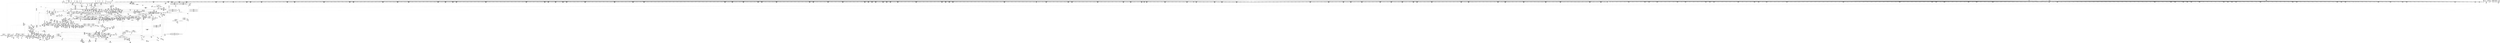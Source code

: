 digraph {
	CE0x51e3ec0 [shape=record,shape=Mrecord,label="{CE0x51e3ec0|0:_i32,_4:_i32,_8:_i16,_12:_i32,_16:_i32,_20:_i32,_24:_i32,_56:_i8*,_:_SCMRE_12,16_|*MultipleSource*|*LoadInst*|include/linux/fs.h,1916|security/selinux/hooks.c,1675|Function::inode_has_perm&Arg::inode::|security/selinux/hooks.c,1611}"]
	CE0x52157d0 [shape=record,shape=Mrecord,label="{CE0x52157d0|0:_i32,_4:_i32,_8:_i16,_12:_i32,_16:_i32,_20:_i32,_24:_i32,_56:_i8*,_:_SCMRE_977,978_}"]
	CE0x5116c10 [shape=record,shape=Mrecord,label="{CE0x5116c10|selinux_file_fcntl:tmp19|security/selinux/hooks.c,3345|*SummSink*}"]
	CE0x517fbd0 [shape=record,shape=Mrecord,label="{CE0x517fbd0|selinux_file_fcntl:tmp37|security/selinux/hooks.c,3379|*SummSink*}"]
	CE0x51f08d0 [shape=record,shape=Mrecord,label="{CE0x51f08d0|0:_i32,_4:_i32,_8:_i16,_12:_i32,_16:_i32,_20:_i32,_24:_i32,_56:_i8*,_:_SCMRE_205,206_}"]
	"CONST[source:0(mediator),value:2(dynamic)][purpose:{object}][SnkIdx:6]"
	CE0x50f3820 [shape=record,shape=Mrecord,label="{CE0x50f3820|i32_17|*Constant*}"]
	CE0x521fe70 [shape=record,shape=Mrecord,label="{CE0x521fe70|__validate_creds:tmp6|include/linux/cred.h,174}"]
	CE0x521bcb0 [shape=record,shape=Mrecord,label="{CE0x521bcb0|inode_has_perm:tmp18|security/selinux/hooks.c,1617|*SummSource*}"]
	CE0x511b500 [shape=record,shape=Mrecord,label="{CE0x511b500|cred_sid:sid|security/selinux/hooks.c,197|*SummSource*}"]
	CE0x51584f0 [shape=record,shape=Mrecord,label="{CE0x51584f0|8:_i8,_32:_%struct.inode*,_%struct.selinux_audit_data*,_128:_i32,_456:_i8*,_:_SCMRE_151,152_}"]
	CE0x5198a30 [shape=record,shape=Mrecord,label="{CE0x5198a30|__llvm_gcov_indirect_counter_increment:tmp5|*SummSink*}"]
	CE0x519de30 [shape=record,shape=Mrecord,label="{CE0x519de30|file_has_perm:tmp10|security/selinux/hooks.c,1683|*SummSource*}"]
	CE0x5183390 [shape=record,shape=Mrecord,label="{CE0x5183390|__llvm_gcov_indirect_counter_increment:counter|*SummSource*}"]
	"CONST[source:0(mediator),value:0(static)][purpose:{operation}][SnkIdx:7]"
	CE0x521c300 [shape=record,shape=Mrecord,label="{CE0x521c300|inode_has_perm:call4|security/selinux/hooks.c,1617|*SummSink*}"]
	CE0x511c0e0 [shape=record,shape=Mrecord,label="{CE0x511c0e0|i64*_getelementptr_inbounds_(_12_x_i64_,_12_x_i64_*___llvm_gcov_ctr170,_i64_0,_i64_0)|*Constant*}"]
	CE0x50f46d0 [shape=record,shape=Mrecord,label="{CE0x50f46d0|selinux_file_fcntl:if.then10}"]
	CE0x5196890 [shape=record,shape=Mrecord,label="{CE0x5196890|i32_0|*Constant*}"]
	CE0x517faf0 [shape=record,shape=Mrecord,label="{CE0x517faf0|i64*_getelementptr_inbounds_(_33_x_i64_,_33_x_i64_*___llvm_gcov_ctr260,_i64_0,_i64_32)|*Constant*|*SummSink*}"]
	CE0x513cf50 [shape=record,shape=Mrecord,label="{CE0x513cf50|__llvm_gcov_indirect_counter_increment:predecessor|Function::__llvm_gcov_indirect_counter_increment&Arg::predecessor::|*SummSink*}"]
	CE0x50ee5d0 [shape=record,shape=Mrecord,label="{CE0x50ee5d0|%struct.task_struct*_(%struct.task_struct**)*_asm_movq_%gs:$_1:P_,$0_,_r,im,_dirflag_,_fpsr_,_flags_}"]
	CE0x517d6e0 [shape=record,shape=Mrecord,label="{CE0x517d6e0|selinux_file_fcntl:call16|security/selinux/hooks.c,3375|*SummSource*}"]
	CE0x5109620 [shape=record,shape=Mrecord,label="{CE0x5109620|selinux_file_fcntl:do.end}"]
	CE0x51e5f70 [shape=record,shape=Mrecord,label="{CE0x51e5f70|_call_void_mcount()_#3}"]
	CE0x50ffb80 [shape=record,shape=Mrecord,label="{CE0x50ffb80|i64*_getelementptr_inbounds_(_33_x_i64_,_33_x_i64_*___llvm_gcov_ctr260,_i64_0,_i64_29)|*Constant*}"]
	CE0x51ab380 [shape=record,shape=Mrecord,label="{CE0x51ab380|__validate_creds:tmp8|include/linux/cred.h,175|*SummSink*}"]
	CE0x51eb620 [shape=record,shape=Mrecord,label="{CE0x51eb620|0:_i32,_4:_i32,_8:_i16,_12:_i32,_16:_i32,_20:_i32,_24:_i32,_56:_i8*,_:_SCMRE_156,157_}"]
	CE0x5197e90 [shape=record,shape=Mrecord,label="{CE0x5197e90|_ret_%struct.inode*_%tmp4,_!dbg_!27713|include/linux/fs.h,1916|*SummSource*}"]
	CE0x5217560 [shape=record,shape=Mrecord,label="{CE0x5217560|inode_has_perm:tobool|security/selinux/hooks.c,1611}"]
	CE0x521e500 [shape=record,shape=Mrecord,label="{CE0x521e500|cred_sid:bb}"]
	CE0x5197890 [shape=record,shape=Mrecord,label="{CE0x5197890|file_has_perm:tmp1}"]
	CE0x5191c40 [shape=record,shape=Mrecord,label="{CE0x5191c40|file_inode:tmp3|*SummSink*}"]
	CE0x513c160 [shape=record,shape=Mrecord,label="{CE0x513c160|__llvm_gcov_indirect_counter_increment:predecessor|Function::__llvm_gcov_indirect_counter_increment&Arg::predecessor::}"]
	CE0x5154be0 [shape=record,shape=Mrecord,label="{CE0x5154be0|8:_i8,_32:_%struct.inode*,_%struct.selinux_audit_data*,_128:_i32,_456:_i8*,_:_SCMRE_106,107_}"]
	CE0x511cea0 [shape=record,shape=Mrecord,label="{CE0x511cea0|i32_7|*Constant*|*SummSource*}"]
	CE0x516cf70 [shape=record,shape=Mrecord,label="{CE0x516cf70|i64_27|*Constant*|*SummSource*}"]
	CE0x517b3c0 [shape=record,shape=Mrecord,label="{CE0x517b3c0|_call_void___llvm_gcov_indirect_counter_increment(i32*___llvm_gcov_global_state_pred262,_i64**_getelementptr_inbounds_(_4_x_i64*_,_4_x_i64*_*___llvm_gcda_edge_table261,_i64_0,_i64_3)),_!dbg_!27761|security/selinux/hooks.c,3375|*SummSink*}"]
	CE0x51131a0 [shape=record,shape=Mrecord,label="{CE0x51131a0|_call_void_mcount()_#3|*SummSource*}"]
	CE0x5111fe0 [shape=record,shape=Mrecord,label="{CE0x5111fe0|file_has_perm:if.then8|*SummSource*}"]
	CE0x5102ac0 [shape=record,shape=Mrecord,label="{CE0x5102ac0|selinux_file_fcntl:tmp24|security/selinux/hooks.c,3350|*SummSource*}"]
	CE0x5156d30 [shape=record,shape=Mrecord,label="{CE0x5156d30|8:_i8,_32:_%struct.inode*,_%struct.selinux_audit_data*,_128:_i32,_456:_i8*,_:_SCMRE_126,127_}"]
	CE0x5164520 [shape=record,shape=Mrecord,label="{CE0x5164520|8:_i8,_32:_%struct.inode*,_%struct.selinux_audit_data*,_128:_i32,_456:_i8*,_:_SCMRE_448,456_|*MultipleSource*|security/selinux/hooks.c,3350|Function::selinux_file_fcntl&Arg::file::}"]
	CE0x5116690 [shape=record,shape=Mrecord,label="{CE0x5116690|selinux_file_fcntl:cred4|security/selinux/hooks.c,3345}"]
	CE0x51aad40 [shape=record,shape=Mrecord,label="{CE0x51aad40|__validate_creds:tmp8|include/linux/cred.h,175}"]
	CE0x51fb990 [shape=record,shape=Mrecord,label="{CE0x51fb990|0:_i32,_4:_i32,_8:_i16,_12:_i32,_16:_i32,_20:_i32,_24:_i32,_56:_i8*,_:_SCMRE_416,424_|*MultipleSource*|*LoadInst*|include/linux/fs.h,1916|security/selinux/hooks.c,1675|Function::inode_has_perm&Arg::inode::|security/selinux/hooks.c,1611}"]
	CE0x51aa430 [shape=record,shape=Mrecord,label="{CE0x51aa430|GLOBAL:__invalid_creds|*Constant*|*SummSource*}"]
	CE0x51ffb10 [shape=record,shape=Mrecord,label="{CE0x51ffb10|0:_i32,_4:_i32,_8:_i16,_12:_i32,_16:_i32,_20:_i32,_24:_i32,_56:_i8*,_:_SCMRE_528,536_|*MultipleSource*|*LoadInst*|include/linux/fs.h,1916|security/selinux/hooks.c,1675|Function::inode_has_perm&Arg::inode::|security/selinux/hooks.c,1611}"]
	CE0x519dfb0 [shape=record,shape=Mrecord,label="{CE0x519dfb0|file_has_perm:tmp10|security/selinux/hooks.c,1683|*SummSink*}"]
	CE0x511b3c0 [shape=record,shape=Mrecord,label="{CE0x511b3c0|cred_sid:sid|security/selinux/hooks.c,197|*SummSink*}"]
	CE0x5135200 [shape=record,shape=Mrecord,label="{CE0x5135200|8:_i8,_32:_%struct.inode*,_%struct.selinux_audit_data*,_128:_i32,_456:_i8*,_:_SCMRE_57,58_}"]
	CE0x5169b80 [shape=record,shape=Mrecord,label="{CE0x5169b80|_call_void_mcount()_#3|*SummSource*}"]
	CE0x51e24d0 [shape=record,shape=Mrecord,label="{CE0x51e24d0|i8*_getelementptr_inbounds_(_25_x_i8_,_25_x_i8_*_.str3,_i32_0,_i32_0)|*Constant*}"]
	CE0x5219a90 [shape=record,shape=Mrecord,label="{CE0x5219a90|inode_has_perm:tmp13|security/selinux/hooks.c,1614|*SummSink*}"]
	CE0x5154f40 [shape=record,shape=Mrecord,label="{CE0x5154f40|8:_i8,_32:_%struct.inode*,_%struct.selinux_audit_data*,_128:_i32,_456:_i8*,_:_SCMRE_108,109_}"]
	CE0x51f9480 [shape=record,shape=Mrecord,label="{CE0x51f9480|0:_i32,_4:_i32,_8:_i16,_12:_i32,_16:_i32,_20:_i32,_24:_i32,_56:_i8*,_:_SCMRE_309,310_}"]
	CE0x50f5460 [shape=record,shape=Mrecord,label="{CE0x50f5460|selinux_file_fcntl:sw.bb|*SummSink*}"]
	CE0x51bc950 [shape=record,shape=Mrecord,label="{CE0x51bc950|__validate_creds:entry|*SummSink*}"]
	CE0x5159c90 [shape=record,shape=Mrecord,label="{CE0x5159c90|8:_i8,_32:_%struct.inode*,_%struct.selinux_audit_data*,_128:_i32,_456:_i8*,_:_SCMRE_165,166_}"]
	CE0x51b9650 [shape=record,shape=Mrecord,label="{CE0x51b9650|i64*_getelementptr_inbounds_(_8_x_i64_,_8_x_i64_*___llvm_gcov_ctr154,_i64_0,_i64_2)|*Constant*|*SummSink*}"]
	CE0x5117580 [shape=record,shape=Mrecord,label="{CE0x5117580|file_has_perm:type|security/selinux/hooks.c,1680|*SummSource*}"]
	CE0x510e790 [shape=record,shape=Mrecord,label="{CE0x510e790|selinux_file_fcntl:tmp23|security/selinux/hooks.c,3350|*SummSource*}"]
	CE0x5118ed0 [shape=record,shape=Mrecord,label="{CE0x5118ed0|_call_void_mcount()_#3|*SummSource*}"]
	CE0x51e78f0 [shape=record,shape=Mrecord,label="{CE0x51e78f0|cred_sid:tmp3}"]
	CE0x51bdae0 [shape=record,shape=Mrecord,label="{CE0x51bdae0|inode_has_perm:bb}"]
	CE0x52100d0 [shape=record,shape=Mrecord,label="{CE0x52100d0|0:_i32,_4:_i32,_8:_i16,_12:_i32,_16:_i32,_20:_i32,_24:_i32,_56:_i8*,_:_SCMRE_892,893_}"]
	CE0x5106250 [shape=record,shape=Mrecord,label="{CE0x5106250|selinux_file_fcntl:tobool9|security/selinux/hooks.c,3350|*SummSource*}"]
	CE0x518a4b0 [shape=record,shape=Mrecord,label="{CE0x518a4b0|inode_has_perm:entry|*SummSource*}"]
	CE0x51f72c0 [shape=record,shape=Mrecord,label="{CE0x51f72c0|0:_i32,_4:_i32,_8:_i16,_12:_i32,_16:_i32,_20:_i32,_24:_i32,_56:_i8*,_:_SCMRE_289,290_}"]
	CE0x517ad80 [shape=record,shape=Mrecord,label="{CE0x517ad80|selinux_file_fcntl:call14|security/selinux/hooks.c,3362|*SummSource*}"]
	CE0x517f7b0 [shape=record,shape=Mrecord,label="{CE0x517f7b0|selinux_file_fcntl:tmp37|security/selinux/hooks.c,3379}"]
	CE0x51ef9a0 [shape=record,shape=Mrecord,label="{CE0x51ef9a0|0:_i32,_4:_i32,_8:_i16,_12:_i32,_16:_i32,_20:_i32,_24:_i32,_56:_i8*,_:_SCMRE_196,197_}"]
	"CONST[source:0(mediator),value:2(dynamic)][purpose:{subject}][SnkIdx:4]"
	CE0x521b210 [shape=record,shape=Mrecord,label="{CE0x521b210|__validate_creds:if.end|*SummSink*}"]
	CE0x512df50 [shape=record,shape=Mrecord,label="{CE0x512df50|file_has_perm:sid2|security/selinux/hooks.c,1683|*SummSource*}"]
	CE0x50d47c0 [shape=record,shape=Mrecord,label="{CE0x50d47c0|i64_1|*Constant*|*SummSource*}"]
	CE0x51f9ad0 [shape=record,shape=Mrecord,label="{CE0x51f9ad0|0:_i32,_4:_i32,_8:_i16,_12:_i32,_16:_i32,_20:_i32,_24:_i32,_56:_i8*,_:_SCMRE_320,328_|*MultipleSource*|*LoadInst*|include/linux/fs.h,1916|security/selinux/hooks.c,1675|Function::inode_has_perm&Arg::inode::|security/selinux/hooks.c,1611}"]
	CE0x51f83a0 [shape=record,shape=Mrecord,label="{CE0x51f83a0|0:_i32,_4:_i32,_8:_i16,_12:_i32,_16:_i32,_20:_i32,_24:_i32,_56:_i8*,_:_SCMRE_299,300_}"]
	CE0x519fa60 [shape=record,shape=Mrecord,label="{CE0x519fa60|file_inode:tmp4|*LoadInst*|include/linux/fs.h,1916|*SummSource*}"]
	CE0x5103e60 [shape=record,shape=Mrecord,label="{CE0x5103e60|i64_2|*Constant*|*SummSource*}"]
	CE0x51b8870 [shape=record,shape=Mrecord,label="{CE0x51b8870|0:_i32,_4:_i32,_8:_i16,_12:_i32,_16:_i32,_20:_i32,_24:_i32,_56:_i8*,_:_SCMRE_72,76_|*MultipleSource*|*LoadInst*|include/linux/fs.h,1916|security/selinux/hooks.c,1675|Function::inode_has_perm&Arg::inode::|security/selinux/hooks.c,1611}"]
	CE0x51f2100 [shape=record,shape=Mrecord,label="{CE0x51f2100|0:_i32,_4:_i32,_8:_i16,_12:_i32,_16:_i32,_20:_i32,_24:_i32,_56:_i8*,_:_SCMRE_242,243_}"]
	CE0x51f29d0 [shape=record,shape=Mrecord,label="{CE0x51f29d0|0:_i32,_4:_i32,_8:_i16,_12:_i32,_16:_i32,_20:_i32,_24:_i32,_56:_i8*,_:_SCMRE_246,247_}"]
	CE0x51148f0 [shape=record,shape=Mrecord,label="{CE0x51148f0|get_current:tmp}"]
	CE0x518b0b0 [shape=record,shape=Mrecord,label="{CE0x518b0b0|inode_has_perm:perms|Function::inode_has_perm&Arg::perms::|*SummSource*}"]
	CE0x5203800 [shape=record,shape=Mrecord,label="{CE0x5203800|0:_i32,_4:_i32,_8:_i16,_12:_i32,_16:_i32,_20:_i32,_24:_i32,_56:_i8*,_:_SCMRE_581,582_}"]
	CE0x50e0c90 [shape=record,shape=Mrecord,label="{CE0x50e0c90|selinux_file_fcntl:tmp}"]
	CE0x5137f90 [shape=record,shape=Mrecord,label="{CE0x5137f90|8:_i8,_32:_%struct.inode*,_%struct.selinux_audit_data*,_128:_i32,_456:_i8*,_:_SCMRE_84,85_}"]
	CE0x51be930 [shape=record,shape=Mrecord,label="{CE0x51be930|inode_has_perm:tmp1|*SummSource*}"]
	CE0x5204070 [shape=record,shape=Mrecord,label="{CE0x5204070|0:_i32,_4:_i32,_8:_i16,_12:_i32,_16:_i32,_20:_i32,_24:_i32,_56:_i8*,_:_SCMRE_586,587_}"]
	CE0x511db80 [shape=record,shape=Mrecord,label="{CE0x511db80|i32_8|*Constant*|*SummSink*}"]
	CE0x51bcff0 [shape=record,shape=Mrecord,label="{CE0x51bcff0|inode_has_perm:tmp|*SummSink*}"]
	CE0x50ffcf0 [shape=record,shape=Mrecord,label="{CE0x50ffcf0|i64*_getelementptr_inbounds_(_33_x_i64_,_33_x_i64_*___llvm_gcov_ctr260,_i64_0,_i64_29)|*Constant*|*SummSource*}"]
	CE0x51780b0 [shape=record,shape=Mrecord,label="{CE0x51780b0|file_has_perm:tmp20|security/selinux/hooks.c,1694|*SummSink*}"]
	CE0x5106f60 [shape=record,shape=Mrecord,label="{CE0x5106f60|selinux_file_fcntl:tmp15|security/selinux/hooks.c,3345|*SummSource*}"]
	CE0x511d530 [shape=record,shape=Mrecord,label="{CE0x511d530|i32_10|*Constant*|*SummSink*}"]
	CE0x5111bd0 [shape=record,shape=Mrecord,label="{CE0x5111bd0|0:_i32,_4:_i32,_8:_i32,_12:_i32,_:_CMRE_0,4_|*MultipleSource*|security/selinux/hooks.c,196|*LoadInst*|security/selinux/hooks.c,196|security/selinux/hooks.c,197}"]
	CE0x51b0440 [shape=record,shape=Mrecord,label="{CE0x51b0440|COLLAPSED:_GCMRE___llvm_gcov_ctr155_internal_global_5_x_i64_zeroinitializer:_elem_0:default:}"]
	CE0x511bff0 [shape=record,shape=Mrecord,label="{CE0x511bff0|file_has_perm:bb|*SummSink*}"]
	CE0x5186b20 [shape=record,shape=Mrecord,label="{CE0x5186b20|i64*_getelementptr_inbounds_(_12_x_i64_,_12_x_i64_*___llvm_gcov_ctr170,_i64_0,_i64_9)|*Constant*|*SummSink*}"]
	CE0x5213d90 [shape=record,shape=Mrecord,label="{CE0x5213d90|0:_i32,_4:_i32,_8:_i16,_12:_i32,_16:_i32,_20:_i32,_24:_i32,_56:_i8*,_:_SCMRE_928,929_}"]
	CE0x513d060 [shape=record,shape=Mrecord,label="{CE0x513d060|__llvm_gcov_indirect_counter_increment:counters|Function::__llvm_gcov_indirect_counter_increment&Arg::counters::}"]
	CE0x51f4890 [shape=record,shape=Mrecord,label="{CE0x51f4890|0:_i32,_4:_i32,_8:_i16,_12:_i32,_16:_i32,_20:_i32,_24:_i32,_56:_i8*,_:_SCMRE_264,265_}"]
	CE0x511c400 [shape=record,shape=Mrecord,label="{CE0x511c400|file_has_perm:if.then8|*SummSink*}"]
	CE0x5210af0 [shape=record,shape=Mrecord,label="{CE0x5210af0|0:_i32,_4:_i32,_8:_i16,_12:_i32,_16:_i32,_20:_i32,_24:_i32,_56:_i8*,_:_SCMRE_898,899_}"]
	CE0x51c0a30 [shape=record,shape=Mrecord,label="{CE0x51c0a30|inode_has_perm:i_security|security/selinux/hooks.c,1615}"]
	CE0x5208380 [shape=record,shape=Mrecord,label="{CE0x5208380|0:_i32,_4:_i32,_8:_i16,_12:_i32,_16:_i32,_20:_i32,_24:_i32,_56:_i8*,_:_SCMRE_640,648_|*MultipleSource*|*LoadInst*|include/linux/fs.h,1916|security/selinux/hooks.c,1675|Function::inode_has_perm&Arg::inode::|security/selinux/hooks.c,1611}"]
	CE0x50d2d30 [shape=record,shape=Mrecord,label="{CE0x50d2d30|file_has_perm:if.end}"]
	CE0x51f7ce0 [shape=record,shape=Mrecord,label="{CE0x51f7ce0|0:_i32,_4:_i32,_8:_i16,_12:_i32,_16:_i32,_20:_i32,_24:_i32,_56:_i8*,_:_SCMRE_295,296_}"]
	"CONST[source:0(mediator),value:2(dynamic)][purpose:{subject}][SnkIdx:0]"
	CE0x510c830 [shape=record,shape=Mrecord,label="{CE0x510c830|selinux_file_fcntl:tmp17|security/selinux/hooks.c,3345|*SummSink*}"]
	CE0x51f0de0 [shape=record,shape=Mrecord,label="{CE0x51f0de0|0:_i32,_4:_i32,_8:_i16,_12:_i32,_16:_i32,_20:_i32,_24:_i32,_56:_i8*,_:_SCMRE_240,241_}"]
	CE0x511cdd0 [shape=record,shape=Mrecord,label="{CE0x511cdd0|i32_7|*Constant*}"]
	CE0x51ee3b0 [shape=record,shape=Mrecord,label="{CE0x51ee3b0|0:_i32,_4:_i32,_8:_i16,_12:_i32,_16:_i32,_20:_i32,_24:_i32,_56:_i8*,_:_SCMRE_183,184_}"]
	CE0x513b0e0 [shape=record,shape=Mrecord,label="{CE0x513b0e0|__llvm_gcov_indirect_counter_increment:bb4}"]
	CE0x51586a0 [shape=record,shape=Mrecord,label="{CE0x51586a0|8:_i8,_32:_%struct.inode*,_%struct.selinux_audit_data*,_128:_i32,_456:_i8*,_:_SCMRE_152,153_}"]
	CE0x517c040 [shape=record,shape=Mrecord,label="{CE0x517c040|i64**_getelementptr_inbounds_(_4_x_i64*_,_4_x_i64*_*___llvm_gcda_edge_table261,_i64_0,_i64_3)|*Constant*}"]
	CE0x51e7bc0 [shape=record,shape=Mrecord,label="{CE0x51e7bc0|0:_i32,_4:_i32,_8:_i16,_12:_i32,_16:_i32,_20:_i32,_24:_i32,_56:_i8*,_:_SCMRE_56,64_|*MultipleSource*|*LoadInst*|include/linux/fs.h,1916|security/selinux/hooks.c,1675|Function::inode_has_perm&Arg::inode::|security/selinux/hooks.c,1611}"]
	CE0x510ca80 [shape=record,shape=Mrecord,label="{CE0x510ca80|selinux_file_fcntl:tmp5|security/selinux/hooks.c,3345|*SummSink*}"]
	CE0x51ae4f0 [shape=record,shape=Mrecord,label="{CE0x51ae4f0|inode_has_perm:tmp19|security/selinux/hooks.c,1618}"]
	CE0x51862c0 [shape=record,shape=Mrecord,label="{CE0x51862c0|file_has_perm:tmp23|security/selinux/hooks.c,1694|*SummSource*}"]
	CE0x521a0f0 [shape=record,shape=Mrecord,label="{CE0x521a0f0|inode_has_perm:tmp14|security/selinux/hooks.c,1614|*SummSource*}"]
	CE0x51329f0 [shape=record,shape=Mrecord,label="{CE0x51329f0|8:_i8,_32:_%struct.inode*,_%struct.selinux_audit_data*,_128:_i32,_456:_i8*,_:_SCMRE_9,10_}"]
	CE0x51757c0 [shape=record,shape=Mrecord,label="{CE0x51757c0|i64*_getelementptr_inbounds_(_12_x_i64_,_12_x_i64_*___llvm_gcov_ctr170,_i64_0,_i64_6)|*Constant*|*SummSource*}"]
	CE0x511bf40 [shape=record,shape=Mrecord,label="{CE0x511bf40|cred_sid:sid|security/selinux/hooks.c,197}"]
	CE0x5204220 [shape=record,shape=Mrecord,label="{CE0x5204220|0:_i32,_4:_i32,_8:_i16,_12:_i32,_16:_i32,_20:_i32,_24:_i32,_56:_i8*,_:_SCMRE_587,588_}"]
	CE0x519f710 [shape=record,shape=Mrecord,label="{CE0x519f710|file_inode:f_inode|include/linux/fs.h,1916|*SummSink*}"]
	CE0x5155600 [shape=record,shape=Mrecord,label="{CE0x5155600|8:_i8,_32:_%struct.inode*,_%struct.selinux_audit_data*,_128:_i32,_456:_i8*,_:_SCMRE_112,113_}"]
	CE0x51709b0 [shape=record,shape=Mrecord,label="{CE0x51709b0|avc_has_perm:requested|Function::avc_has_perm&Arg::requested::|*SummSink*}"]
	CE0x5133c60 [shape=record,shape=Mrecord,label="{CE0x5133c60|8:_i8,_32:_%struct.inode*,_%struct.selinux_audit_data*,_128:_i32,_456:_i8*,_:_SCMRE_24,32_|*MultipleSource*|security/selinux/hooks.c,3350|Function::selinux_file_fcntl&Arg::file::}"]
	CE0x519f5b0 [shape=record,shape=Mrecord,label="{CE0x519f5b0|file_has_perm:f_path|security/selinux/hooks.c,1681}"]
	CE0x51f7b30 [shape=record,shape=Mrecord,label="{CE0x51f7b30|0:_i32,_4:_i32,_8:_i16,_12:_i32,_16:_i32,_20:_i32,_24:_i32,_56:_i8*,_:_SCMRE_294,295_}"]
	CE0x51e3700 [shape=record,shape=Mrecord,label="{CE0x51e3700|__validate_creds:file|Function::__validate_creds&Arg::file::|*SummSink*}"]
	CE0x50f7a00 [shape=record,shape=Mrecord,label="{CE0x50f7a00|i8*_getelementptr_inbounds_(_25_x_i8_,_25_x_i8_*_.str3,_i32_0,_i32_0)|*Constant*|*SummSource*}"]
	CE0x512af40 [shape=record,shape=Mrecord,label="{CE0x512af40|i32_11|*Constant*|*SummSink*}"]
	CE0x50f0f40 [shape=record,shape=Mrecord,label="{CE0x50f0f40|file_has_perm:f_security|security/selinux/hooks.c,1674|*SummSource*}"]
	CE0x520ec90 [shape=record,shape=Mrecord,label="{CE0x520ec90|0:_i32,_4:_i32,_8:_i16,_12:_i32,_16:_i32,_20:_i32,_24:_i32,_56:_i8*,_:_SCMRE_880,881_}"]
	CE0x5130660 [shape=record,shape=Mrecord,label="{CE0x5130660|selinux_file_fcntl:tmp25|security/selinux/hooks.c,3350|*SummSource*}"]
	CE0x5212950 [shape=record,shape=Mrecord,label="{CE0x5212950|0:_i32,_4:_i32,_8:_i16,_12:_i32,_16:_i32,_20:_i32,_24:_i32,_56:_i8*,_:_SCMRE_916,917_}"]
	CE0x5228050 [shape=record,shape=Mrecord,label="{CE0x5228050|inode_has_perm:tmp8|security/selinux/hooks.c,1611|*SummSource*}"]
	"CONST[source:0(mediator),value:2(dynamic)][purpose:{subject}][SrcIdx:21]"
	CE0x515f920 [shape=record,shape=Mrecord,label="{CE0x515f920|8:_i8,_32:_%struct.inode*,_%struct.selinux_audit_data*,_128:_i32,_456:_i8*,_:_SCMRE_248,256_|*MultipleSource*|security/selinux/hooks.c,3350|Function::selinux_file_fcntl&Arg::file::}"]
	"CONST[source:2(external),value:2(dynamic)][purpose:{subject}][SrcIdx:20]"
	CE0x51960a0 [shape=record,shape=Mrecord,label="{CE0x51960a0|file_has_perm:if.end10}"]
	CE0x5209590 [shape=record,shape=Mrecord,label="{CE0x5209590|0:_i32,_4:_i32,_8:_i16,_12:_i32,_16:_i32,_20:_i32,_24:_i32,_56:_i8*,_:_SCMRE_684,688_|*MultipleSource*|*LoadInst*|include/linux/fs.h,1916|security/selinux/hooks.c,1675|Function::inode_has_perm&Arg::inode::|security/selinux/hooks.c,1611}"]
	CE0x5138d10 [shape=record,shape=Mrecord,label="{CE0x5138d10|8:_i8,_32:_%struct.inode*,_%struct.selinux_audit_data*,_128:_i32,_456:_i8*,_:_SCMRE_92,93_}"]
	CE0x51eaf60 [shape=record,shape=Mrecord,label="{CE0x51eaf60|0:_i32,_4:_i32,_8:_i16,_12:_i32,_16:_i32,_20:_i32,_24:_i32,_56:_i8*,_:_SCMRE_152,153_}"]
	CE0x5203d10 [shape=record,shape=Mrecord,label="{CE0x5203d10|0:_i32,_4:_i32,_8:_i16,_12:_i32,_16:_i32,_20:_i32,_24:_i32,_56:_i8*,_:_SCMRE_584,585_}"]
	CE0x51fd7f0 [shape=record,shape=Mrecord,label="{CE0x51fd7f0|0:_i32,_4:_i32,_8:_i16,_12:_i32,_16:_i32,_20:_i32,_24:_i32,_56:_i8*,_:_SCMRE_478,479_}"]
	CE0x52092d0 [shape=record,shape=Mrecord,label="{CE0x52092d0|0:_i32,_4:_i32,_8:_i16,_12:_i32,_16:_i32,_20:_i32,_24:_i32,_56:_i8*,_:_SCMRE_680,684_|*MultipleSource*|*LoadInst*|include/linux/fs.h,1916|security/selinux/hooks.c,1675|Function::inode_has_perm&Arg::inode::|security/selinux/hooks.c,1611}"]
	CE0x51c0510 [shape=record,shape=Mrecord,label="{CE0x51c0510|cred_sid:cred|Function::cred_sid&Arg::cred::}"]
	CE0x5197300 [shape=record,shape=Mrecord,label="{CE0x5197300|i64*_getelementptr_inbounds_(_2_x_i64_,_2_x_i64_*___llvm_gcov_ctr131,_i64_0,_i64_0)|*Constant*|*SummSource*}"]
	CE0x51ecf70 [shape=record,shape=Mrecord,label="{CE0x51ecf70|0:_i32,_4:_i32,_8:_i16,_12:_i32,_16:_i32,_20:_i32,_24:_i32,_56:_i8*,_:_SCMRE_171,172_}"]
	CE0x52199b0 [shape=record,shape=Mrecord,label="{CE0x52199b0|inode_has_perm:tmp13|security/selinux/hooks.c,1614}"]
	CE0x51f5610 [shape=record,shape=Mrecord,label="{CE0x51f5610|0:_i32,_4:_i32,_8:_i16,_12:_i32,_16:_i32,_20:_i32,_24:_i32,_56:_i8*,_:_SCMRE_272,273_}"]
	CE0x510f7a0 [shape=record,shape=Mrecord,label="{CE0x510f7a0|file_has_perm:cmp|security/selinux/hooks.c,1683|*SummSink*}"]
	CE0x5159270 [shape=record,shape=Mrecord,label="{CE0x5159270|8:_i8,_32:_%struct.inode*,_%struct.selinux_audit_data*,_128:_i32,_456:_i8*,_:_SCMRE_159,160_}"]
	CE0x51345c0 [shape=record,shape=Mrecord,label="{CE0x51345c0|8:_i8,_32:_%struct.inode*,_%struct.selinux_audit_data*,_128:_i32,_456:_i8*,_:_SCMRE_49,50_}"]
	CE0x52151c0 [shape=record,shape=Mrecord,label="{CE0x52151c0|0:_i32,_4:_i32,_8:_i16,_12:_i32,_16:_i32,_20:_i32,_24:_i32,_56:_i8*,_:_SCMRE_960,968_|*MultipleSource*|*LoadInst*|include/linux/fs.h,1916|security/selinux/hooks.c,1675|Function::inode_has_perm&Arg::inode::|security/selinux/hooks.c,1611}"]
	CE0x51886d0 [shape=record,shape=Mrecord,label="{CE0x51886d0|file_has_perm:tmp27|security/selinux/hooks.c,1694|*SummSink*}"]
	CE0x512d650 [shape=record,shape=Mrecord,label="{CE0x512d650|_call_void_mcount()_#3}"]
	CE0x51ef130 [shape=record,shape=Mrecord,label="{CE0x51ef130|0:_i32,_4:_i32,_8:_i16,_12:_i32,_16:_i32,_20:_i32,_24:_i32,_56:_i8*,_:_SCMRE_191,192_}"]
	CE0x51f6390 [shape=record,shape=Mrecord,label="{CE0x51f6390|0:_i32,_4:_i32,_8:_i16,_12:_i32,_16:_i32,_20:_i32,_24:_i32,_56:_i8*,_:_SCMRE_280,281_}"]
	CE0x51eadf0 [shape=record,shape=Mrecord,label="{CE0x51eadf0|0:_i32,_4:_i32,_8:_i16,_12:_i32,_16:_i32,_20:_i32,_24:_i32,_56:_i8*,_:_SCMRE_151,152_}"]
	CE0x51bd930 [shape=record,shape=Mrecord,label="{CE0x51bd930|inode_has_perm:if.end|*SummSource*}"]
	CE0x511c540 [shape=record,shape=Mrecord,label="{CE0x511c540|file_has_perm:if.then5}"]
	CE0x51e6560 [shape=record,shape=Mrecord,label="{CE0x51e6560|__validate_creds:tmp2|include/linux/cred.h,173|*SummSink*}"]
	CE0x5198b60 [shape=record,shape=Mrecord,label="{CE0x5198b60|__llvm_gcov_indirect_counter_increment:tmp6}"]
	CE0x516d780 [shape=record,shape=Mrecord,label="{CE0x516d780|i64_25|*Constant*}"]
	CE0x510f3f0 [shape=record,shape=Mrecord,label="{CE0x510f3f0|_call_void_mcount()_#3|*SummSink*}"]
	CE0x520fa10 [shape=record,shape=Mrecord,label="{CE0x520fa10|0:_i32,_4:_i32,_8:_i16,_12:_i32,_16:_i32,_20:_i32,_24:_i32,_56:_i8*,_:_SCMRE_888,889_}"]
	CE0x50fda00 [shape=record,shape=Mrecord,label="{CE0x50fda00|file_has_perm:tmp17|security/selinux/hooks.c,1689|*SummSource*}"]
	CE0x518b3a0 [shape=record,shape=Mrecord,label="{CE0x518b3a0|inode_has_perm:adp|Function::inode_has_perm&Arg::adp::|*SummSource*}"]
	CE0x510e8a0 [shape=record,shape=Mrecord,label="{CE0x510e8a0|selinux_file_fcntl:tmp23|security/selinux/hooks.c,3350|*SummSink*}"]
	CE0x517ca50 [shape=record,shape=Mrecord,label="{CE0x517ca50|selinux_file_fcntl:tmp35|security/selinux/hooks.c,3375|*SummSink*}"]
	CE0x51b94a0 [shape=record,shape=Mrecord,label="{CE0x51b94a0|i64*_getelementptr_inbounds_(_8_x_i64_,_8_x_i64_*___llvm_gcov_ctr154,_i64_0,_i64_2)|*Constant*|*SummSource*}"]
	CE0x51eb110 [shape=record,shape=Mrecord,label="{CE0x51eb110|0:_i32,_4:_i32,_8:_i16,_12:_i32,_16:_i32,_20:_i32,_24:_i32,_56:_i8*,_:_SCMRE_153,154_}"]
	CE0x5197800 [shape=record,shape=Mrecord,label="{CE0x5197800|file_has_perm:tmp|*SummSink*}"]
	CE0x5207820 [shape=record,shape=Mrecord,label="{CE0x5207820|0:_i32,_4:_i32,_8:_i16,_12:_i32,_16:_i32,_20:_i32,_24:_i32,_56:_i8*,_:_SCMRE_619,620_}"]
	CE0x512f220 [shape=record,shape=Mrecord,label="{CE0x512f220|cred_sid:security|security/selinux/hooks.c,196|*SummSource*}"]
	CE0x5171000 [shape=record,shape=Mrecord,label="{CE0x5171000|_ret_i32_%retval.0,_!dbg_!27728|security/selinux/avc.c,775|*SummSink*}"]
	"CONST[source:0(mediator),value:2(dynamic)][purpose:{object}][SnkIdx:2]"
	CE0x51f2ee0 [shape=record,shape=Mrecord,label="{CE0x51f2ee0|0:_i32,_4:_i32,_8:_i16,_12:_i32,_16:_i32,_20:_i32,_24:_i32,_56:_i8*,_:_SCMRE_249,250_}"]
	CE0x51935f0 [shape=record,shape=Mrecord,label="{CE0x51935f0|0:_i32,_4:_i32,_8:_i32,_12:_i32,_:_CMRE_20,24_|*MultipleSource*|security/selinux/hooks.c,196|*LoadInst*|security/selinux/hooks.c,196|security/selinux/hooks.c,197}"]
	CE0x50eb2d0 [shape=record,shape=Mrecord,label="{CE0x50eb2d0|GLOBAL:__llvm_gcov_ctr260|Global_var:__llvm_gcov_ctr260|*SummSource*}"]
	CE0x515a1a0 [shape=record,shape=Mrecord,label="{CE0x515a1a0|8:_i8,_32:_%struct.inode*,_%struct.selinux_audit_data*,_128:_i32,_456:_i8*,_:_SCMRE_168,169_}"]
	CE0x5218960 [shape=record,shape=Mrecord,label="{CE0x5218960|inode_has_perm:i_security|security/selinux/hooks.c,1615|*SummSource*}"]
	CE0x5189c30 [shape=record,shape=Mrecord,label="{CE0x5189c30|file_has_perm:call9|security/selinux/hooks.c,1695|*SummSink*}"]
	CE0x50f3e20 [shape=record,shape=Mrecord,label="{CE0x50f3e20|selinux_file_fcntl:land.lhs.true7|*SummSink*}"]
	CE0x5226ac0 [shape=record,shape=Mrecord,label="{CE0x5226ac0|inode_has_perm:expval|security/selinux/hooks.c,1611|*SummSink*}"]
	CE0x5224aa0 [shape=record,shape=Mrecord,label="{CE0x5224aa0|inode_has_perm:tobool|security/selinux/hooks.c,1611|*SummSink*}"]
	CE0x5109a30 [shape=record,shape=Mrecord,label="{CE0x5109a30|selinux_file_fcntl:tmp7|security/selinux/hooks.c,3345}"]
	CE0x510c020 [shape=record,shape=Mrecord,label="{CE0x510c020|selinux_file_fcntl:tmp11|security/selinux/hooks.c,3345|*SummSource*}"]
	CE0x5100700 [shape=record,shape=Mrecord,label="{CE0x5100700|_call_void___llvm_gcov_indirect_counter_increment(i32*___llvm_gcov_global_state_pred262,_i64**_getelementptr_inbounds_(_4_x_i64*_,_4_x_i64*_*___llvm_gcda_edge_table261,_i64_0,_i64_2)),_!dbg_!27758|security/selinux/hooks.c,3362|*SummSource*}"]
	CE0x516d590 [shape=record,shape=Mrecord,label="{CE0x516d590|selinux_file_fcntl:tobool6|security/selinux/hooks.c,3350|*SummSource*}"]
	CE0x51952a0 [shape=record,shape=Mrecord,label="{CE0x51952a0|file_inode:tmp|*SummSource*}"]
	CE0x5189020 [shape=record,shape=Mrecord,label="{CE0x5189020|file_has_perm:tmp24|security/selinux/hooks.c,1695|*SummSink*}"]
	CE0x51b2e90 [shape=record,shape=Mrecord,label="{CE0x51b2e90|i64*_getelementptr_inbounds_(_12_x_i64_,_12_x_i64_*___llvm_gcov_ctr170,_i64_0,_i64_11)|*Constant*|*SummSink*}"]
	CE0x5117f20 [shape=record,shape=Mrecord,label="{CE0x5117f20|inode_has_perm:return|*SummSink*}"]
	CE0x51f1bf0 [shape=record,shape=Mrecord,label="{CE0x51f1bf0|0:_i32,_4:_i32,_8:_i16,_12:_i32,_16:_i32,_20:_i32,_24:_i32,_56:_i8*,_:_SCMRE_232,236_|*MultipleSource*|*LoadInst*|include/linux/fs.h,1916|security/selinux/hooks.c,1675|Function::inode_has_perm&Arg::inode::|security/selinux/hooks.c,1611}"]
	CE0x51fd400 [shape=record,shape=Mrecord,label="{CE0x51fd400|0:_i32,_4:_i32,_8:_i16,_12:_i32,_16:_i32,_20:_i32,_24:_i32,_56:_i8*,_:_SCMRE_475,476_}"]
	CE0x5200090 [shape=record,shape=Mrecord,label="{CE0x5200090|0:_i32,_4:_i32,_8:_i16,_12:_i32,_16:_i32,_20:_i32,_24:_i32,_56:_i8*,_:_SCMRE_540,544_|*MultipleSource*|*LoadInst*|include/linux/fs.h,1916|security/selinux/hooks.c,1675|Function::inode_has_perm&Arg::inode::|security/selinux/hooks.c,1611}"]
	CE0x519eb80 [shape=record,shape=Mrecord,label="{CE0x519eb80|file_has_perm:tmp11|security/selinux/hooks.c,1684}"]
	CE0x50ea040 [shape=record,shape=Mrecord,label="{CE0x50ea040|i32_0|*Constant*|*SummSource*}"]
	CE0x51f5100 [shape=record,shape=Mrecord,label="{CE0x51f5100|0:_i32,_4:_i32,_8:_i16,_12:_i32,_16:_i32,_20:_i32,_24:_i32,_56:_i8*,_:_SCMRE_269,270_}"]
	CE0x518a200 [shape=record,shape=Mrecord,label="{CE0x518a200|GLOBAL:inode_has_perm|*Constant*|*SummSink*}"]
	CE0x5103130 [shape=record,shape=Mrecord,label="{CE0x5103130|selinux_file_fcntl:tmp16|security/selinux/hooks.c,3345}"]
	CE0x521afa0 [shape=record,shape=Mrecord,label="{CE0x521afa0|inode_has_perm:tmp20|security/selinux/hooks.c,1618|*SummSink*}"]
	CE0x5208a90 [shape=record,shape=Mrecord,label="{CE0x5208a90|0:_i32,_4:_i32,_8:_i16,_12:_i32,_16:_i32,_20:_i32,_24:_i32,_56:_i8*,_:_SCMRE_656,664_|*MultipleSource*|*LoadInst*|include/linux/fs.h,1916|security/selinux/hooks.c,1675|Function::inode_has_perm&Arg::inode::|security/selinux/hooks.c,1611}"]
	CE0x51b8ff0 [shape=record,shape=Mrecord,label="{CE0x51b8ff0|0:_i32,_4:_i32,_8:_i16,_12:_i32,_16:_i32,_20:_i32,_24:_i32,_56:_i8*,_:_SCMRE_88,96_|*MultipleSource*|*LoadInst*|include/linux/fs.h,1916|security/selinux/hooks.c,1675|Function::inode_has_perm&Arg::inode::|security/selinux/hooks.c,1611}"]
	CE0x51e6310 [shape=record,shape=Mrecord,label="{CE0x51e6310|_ret_void,_!dbg_!27722|include/linux/cred.h,175}"]
	CE0x518a620 [shape=record,shape=Mrecord,label="{CE0x518a620|inode_has_perm:cred|Function::inode_has_perm&Arg::cred::}"]
	CE0x50f41c0 [shape=record,shape=Mrecord,label="{CE0x50f41c0|i64_4|*Constant*|*SummSource*}"]
	CE0x50eafd0 [shape=record,shape=Mrecord,label="{CE0x50eafd0|GLOBAL:__llvm_gcov_ctr260|Global_var:__llvm_gcov_ctr260|*SummSink*}"]
	CE0x51b04b0 [shape=record,shape=Mrecord,label="{CE0x51b04b0|__validate_creds:tmp|*SummSource*}"]
	CE0x50f6df0 [shape=record,shape=Mrecord,label="{CE0x50f6df0|i64*_getelementptr_inbounds_(_33_x_i64_,_33_x_i64_*___llvm_gcov_ctr260,_i64_0,_i64_6)|*Constant*|*SummSink*}"]
	CE0x51b2d90 [shape=record,shape=Mrecord,label="{CE0x51b2d90|i64*_getelementptr_inbounds_(_12_x_i64_,_12_x_i64_*___llvm_gcov_ctr170,_i64_0,_i64_11)|*Constant*|*SummSource*}"]
	CE0x516b560 [shape=record,shape=Mrecord,label="{CE0x516b560|GLOBAL:__validate_creds|*Constant*}"]
	CE0x51f6540 [shape=record,shape=Mrecord,label="{CE0x51f6540|0:_i32,_4:_i32,_8:_i16,_12:_i32,_16:_i32,_20:_i32,_24:_i32,_56:_i8*,_:_SCMRE_281,282_}"]
	CE0x5104110 [shape=record,shape=Mrecord,label="{CE0x5104110|_call_void_lockdep_rcu_suspicious(i8*_getelementptr_inbounds_(_25_x_i8_,_25_x_i8_*_.str3,_i32_0,_i32_0),_i32_3345,_i8*_getelementptr_inbounds_(_45_x_i8_,_45_x_i8_*_.str12,_i32_0,_i32_0))_#10,_!dbg_!27730|security/selinux/hooks.c,3345|*SummSink*}"]
	CE0x50f1550 [shape=record,shape=Mrecord,label="{CE0x50f1550|selinux_file_fcntl:tmp4|security/selinux/hooks.c,3345|*SummSource*}"]
	CE0x51119d0 [shape=record,shape=Mrecord,label="{CE0x51119d0|file_has_perm:if.end10|*SummSource*}"]
	CE0x512b220 [shape=record,shape=Mrecord,label="{CE0x512b220|i32_5|*Constant*|*SummSink*}"]
	CE0x521ac90 [shape=record,shape=Mrecord,label="{CE0x521ac90|cred_sid:entry}"]
	CE0x51f4a40 [shape=record,shape=Mrecord,label="{CE0x51f4a40|0:_i32,_4:_i32,_8:_i16,_12:_i32,_16:_i32,_20:_i32,_24:_i32,_56:_i8*,_:_SCMRE_265,266_}"]
	CE0x52276a0 [shape=record,shape=Mrecord,label="{CE0x52276a0|inode_has_perm:tmp7|security/selinux/hooks.c,1611|*SummSource*}"]
	CE0x5212cb0 [shape=record,shape=Mrecord,label="{CE0x5212cb0|0:_i32,_4:_i32,_8:_i16,_12:_i32,_16:_i32,_20:_i32,_24:_i32,_56:_i8*,_:_SCMRE_918,919_}"]
	CE0x51ec3a0 [shape=record,shape=Mrecord,label="{CE0x51ec3a0|0:_i32,_4:_i32,_8:_i16,_12:_i32,_16:_i32,_20:_i32,_24:_i32,_56:_i8*,_:_SCMRE_164,165_}"]
	CE0x51097d0 [shape=record,shape=Mrecord,label="{CE0x51097d0|selinux_file_fcntl:tmp6|security/selinux/hooks.c,3345|*SummSource*}"]
	CE0x515abc0 [shape=record,shape=Mrecord,label="{CE0x515abc0|8:_i8,_32:_%struct.inode*,_%struct.selinux_audit_data*,_128:_i32,_456:_i8*,_:_SCMRE_174,175_}"]
	CE0x51aa3c0 [shape=record,shape=Mrecord,label="{CE0x51aa3c0|_call_void___invalid_creds(%struct.cred*_%cred,_i8*_%file,_i32_%line)_#10,_!dbg_!27721|include/linux/cred.h,174|*SummSource*}"]
	CE0x51f8f70 [shape=record,shape=Mrecord,label="{CE0x51f8f70|0:_i32,_4:_i32,_8:_i16,_12:_i32,_16:_i32,_20:_i32,_24:_i32,_56:_i8*,_:_SCMRE_306,307_}"]
	CE0x50f2690 [shape=record,shape=Mrecord,label="{CE0x50f2690|cred_sid:cred|Function::cred_sid&Arg::cred::}"]
	CE0x50f64a0 [shape=record,shape=Mrecord,label="{CE0x50f64a0|COLLAPSED:_GCMRE_current_task_external_global_%struct.task_struct*:_elem_0::|security/selinux/hooks.c,3345}"]
	CE0x513e490 [shape=record,shape=Mrecord,label="{CE0x513e490|i32_4|*Constant*}"]
	CE0x5171e90 [shape=record,shape=Mrecord,label="{CE0x5171e90|file_has_perm:tmp12|security/selinux/hooks.c,1688|*SummSource*}"]
	CE0x5210e50 [shape=record,shape=Mrecord,label="{CE0x5210e50|0:_i32,_4:_i32,_8:_i16,_12:_i32,_16:_i32,_20:_i32,_24:_i32,_56:_i8*,_:_SCMRE_900,901_}"]
	CE0x5100e10 [shape=record,shape=Mrecord,label="{CE0x5100e10|selinux_file_fcntl:call3|security/selinux/hooks.c,3345}"]
	CE0x51f7620 [shape=record,shape=Mrecord,label="{CE0x51f7620|0:_i32,_4:_i32,_8:_i16,_12:_i32,_16:_i32,_20:_i32,_24:_i32,_56:_i8*,_:_SCMRE_291,292_}"]
	CE0x52259d0 [shape=record,shape=Mrecord,label="{CE0x52259d0|inode_has_perm:lnot.ext|security/selinux/hooks.c,1611}"]
	CE0x50f2470 [shape=record,shape=Mrecord,label="{CE0x50f2470|i64_1|*Constant*|*SummSink*}"]
	CE0x512ff80 [shape=record,shape=Mrecord,label="{CE0x512ff80|__validate_creds:tmp4|include/linux/cred.h,173}"]
	CE0x5156020 [shape=record,shape=Mrecord,label="{CE0x5156020|8:_i8,_32:_%struct.inode*,_%struct.selinux_audit_data*,_128:_i32,_456:_i8*,_:_SCMRE_118,119_}"]
	CE0x5132d50 [shape=record,shape=Mrecord,label="{CE0x5132d50|8:_i8,_32:_%struct.inode*,_%struct.selinux_audit_data*,_128:_i32,_456:_i8*,_:_SCMRE_11,12_}"]
	CE0x51f0f20 [shape=record,shape=Mrecord,label="{CE0x51f0f20|0:_i32,_4:_i32,_8:_i16,_12:_i32,_16:_i32,_20:_i32,_24:_i32,_56:_i8*,_:_SCMRE_212,216_|*MultipleSource*|*LoadInst*|include/linux/fs.h,1916|security/selinux/hooks.c,1675|Function::inode_has_perm&Arg::inode::|security/selinux/hooks.c,1611}"]
	CE0x518baa0 [shape=record,shape=Mrecord,label="{CE0x518baa0|i64*_getelementptr_inbounds_(_2_x_i64_,_2_x_i64_*___llvm_gcov_ctr162,_i64_0,_i64_1)|*Constant*}"]
	CE0x50fca90 [shape=record,shape=Mrecord,label="{CE0x50fca90|selinux_file_fcntl:tmp30|security/selinux/hooks.c,3351|*SummSource*}"]
	CE0x518a540 [shape=record,shape=Mrecord,label="{CE0x518a540|inode_has_perm:entry|*SummSink*}"]
	CE0x518bfa0 [shape=record,shape=Mrecord,label="{CE0x518bfa0|_ret_i32_%tmp6,_!dbg_!27716|security/selinux/hooks.c,197|*SummSource*}"]
	CE0x50f4470 [shape=record,shape=Mrecord,label="{CE0x50f4470|selinux_file_fcntl:tmp9|security/selinux/hooks.c,3345}"]
	CE0x5202570 [shape=record,shape=Mrecord,label="{CE0x5202570|0:_i32,_4:_i32,_8:_i16,_12:_i32,_16:_i32,_20:_i32,_24:_i32,_56:_i8*,_:_SCMRE_570,571_}"]
	CE0x516f2b0 [shape=record,shape=Mrecord,label="{CE0x516f2b0|avc_has_perm:ssid|Function::avc_has_perm&Arg::ssid::|*SummSink*}"]
	CE0x5155960 [shape=record,shape=Mrecord,label="{CE0x5155960|8:_i8,_32:_%struct.inode*,_%struct.selinux_audit_data*,_128:_i32,_456:_i8*,_:_SCMRE_114,115_}"]
	CE0x5134330 [shape=record,shape=Mrecord,label="{CE0x5134330|8:_i8,_32:_%struct.inode*,_%struct.selinux_audit_data*,_128:_i32,_456:_i8*,_:_SCMRE_120,121_}"]
	CE0x50f4b90 [shape=record,shape=Mrecord,label="{CE0x50f4b90|i64*_getelementptr_inbounds_(_33_x_i64_,_33_x_i64_*___llvm_gcov_ctr260,_i64_0,_i64_1)|*Constant*|*SummSink*}"]
	CE0x5153fe0 [shape=record,shape=Mrecord,label="{CE0x5153fe0|file_has_perm:if.end6}"]
	CE0x51729c0 [shape=record,shape=Mrecord,label="{CE0x51729c0|file_has_perm:tmp15|security/selinux/hooks.c,1688}"]
	CE0x5101f50 [shape=record,shape=Mrecord,label="{CE0x5101f50|i64*_getelementptr_inbounds_(_33_x_i64_,_33_x_i64_*___llvm_gcov_ctr260,_i64_0,_i64_8)|*Constant*|*SummSource*}"]
	CE0x5203140 [shape=record,shape=Mrecord,label="{CE0x5203140|0:_i32,_4:_i32,_8:_i16,_12:_i32,_16:_i32,_20:_i32,_24:_i32,_56:_i8*,_:_SCMRE_577,578_}"]
	CE0x52105e0 [shape=record,shape=Mrecord,label="{CE0x52105e0|0:_i32,_4:_i32,_8:_i16,_12:_i32,_16:_i32,_20:_i32,_24:_i32,_56:_i8*,_:_SCMRE_895,896_}"]
	CE0x521e0f0 [shape=record,shape=Mrecord,label="{CE0x521e0f0|__validate_creds:tmp9|include/linux/cred.h,175|*SummSource*}"]
	CE0x5200860 [shape=record,shape=Mrecord,label="{CE0x5200860|0:_i32,_4:_i32,_8:_i16,_12:_i32,_16:_i32,_20:_i32,_24:_i32,_56:_i8*,_:_SCMRE_554,555_}"]
	CE0x51ea6c0 [shape=record,shape=Mrecord,label="{CE0x51ea6c0|0:_i32,_4:_i32,_8:_i16,_12:_i32,_16:_i32,_20:_i32,_24:_i32,_56:_i8*,_:_SCMRE_146,147_}"]
	CE0x50f4370 [shape=record,shape=Mrecord,label="{CE0x50f4370|i64*_getelementptr_inbounds_(_33_x_i64_,_33_x_i64_*___llvm_gcov_ctr260,_i64_0,_i64_6)|*Constant*}"]
	CE0x512e920 [shape=record,shape=Mrecord,label="{CE0x512e920|i32_1|*Constant*|*SummSource*}"]
	CE0x5153170 [shape=record,shape=Mrecord,label="{CE0x5153170|file_has_perm:u|security/selinux/hooks.c,1681|*SummSink*}"]
	CE0x50f1260 [shape=record,shape=Mrecord,label="{CE0x50f1260|i64_3|*Constant*|*SummSource*}"]
	CE0x516f210 [shape=record,shape=Mrecord,label="{CE0x516f210|avc_has_perm:ssid|Function::avc_has_perm&Arg::ssid::|*SummSource*}"]
	CE0x520f1a0 [shape=record,shape=Mrecord,label="{CE0x520f1a0|0:_i32,_4:_i32,_8:_i16,_12:_i32,_16:_i32,_20:_i32,_24:_i32,_56:_i8*,_:_SCMRE_883,884_}"]
	CE0x51817e0 [shape=record,shape=Mrecord,label="{CE0x51817e0|i32_22|*Constant*}"]
	CE0x5134ab0 [shape=record,shape=Mrecord,label="{CE0x5134ab0|8:_i8,_32:_%struct.inode*,_%struct.selinux_audit_data*,_128:_i32,_456:_i8*,_:_SCMRE_52,53_}"]
	CE0x5173420 [shape=record,shape=Mrecord,label="{CE0x5173420|i64*_getelementptr_inbounds_(_12_x_i64_,_12_x_i64_*___llvm_gcov_ctr170,_i64_0,_i64_5)|*Constant*|*SummSink*}"]
	CE0x50f82b0 [shape=record,shape=Mrecord,label="{CE0x50f82b0|__llvm_gcov_indirect_counter_increment:tmp1}"]
	CE0x5183850 [shape=record,shape=Mrecord,label="{CE0x5183850|file_has_perm:tobool7|security/selinux/hooks.c,1694|*SummSource*}"]
	CE0x518d7b0 [shape=record,shape=Mrecord,label="{CE0x518d7b0|COLLAPSED:_CMRE:_elem_0::|security/selinux/hooks.c,196}"]
	CE0x517aec0 [shape=record,shape=Mrecord,label="{CE0x517aec0|selinux_file_fcntl:call14|security/selinux/hooks.c,3362|*SummSink*}"]
	CE0x51f88b0 [shape=record,shape=Mrecord,label="{CE0x51f88b0|0:_i32,_4:_i32,_8:_i16,_12:_i32,_16:_i32,_20:_i32,_24:_i32,_56:_i8*,_:_SCMRE_302,303_}"]
	CE0x520df10 [shape=record,shape=Mrecord,label="{CE0x520df10|0:_i32,_4:_i32,_8:_i16,_12:_i32,_16:_i32,_20:_i32,_24:_i32,_56:_i8*,_:_SCMRE_872,873_}"]
	CE0x510b400 [shape=record,shape=Mrecord,label="{CE0x510b400|i64*_getelementptr_inbounds_(_33_x_i64_,_33_x_i64_*___llvm_gcov_ctr260,_i64_0,_i64_1)|*Constant*}"]
	CE0x50f0720 [shape=record,shape=Mrecord,label="{CE0x50f0720|i64_1|*Constant*}"]
	CE0x5112b20 [shape=record,shape=Mrecord,label="{CE0x5112b20|GLOBAL:__llvm_gcov_ctr170|Global_var:__llvm_gcov_ctr170|*SummSink*}"]
	CE0x517dd20 [shape=record,shape=Mrecord,label="{CE0x517dd20|i32_64|*Constant*|*SummSink*}"]
	CE0x50ff610 [shape=record,shape=Mrecord,label="{CE0x50ff610|_ret_i32_%rc.1,_!dbg_!27749|security/selinux/hooks.c,1698|*SummSink*}"]
	CE0x517e860 [shape=record,shape=Mrecord,label="{CE0x517e860|_call_void___llvm_gcov_indirect_counter_increment(i32*___llvm_gcov_global_state_pred262,_i64**_getelementptr_inbounds_(_4_x_i64*_,_4_x_i64*_*___llvm_gcda_edge_table261,_i64_0,_i64_0)),_!dbg_!27764|security/selinux/hooks.c,3379|*SummSink*}"]
	CE0x51ea830 [shape=record,shape=Mrecord,label="{CE0x51ea830|0:_i32,_4:_i32,_8:_i16,_12:_i32,_16:_i32,_20:_i32,_24:_i32,_56:_i8*,_:_SCMRE_147,148_}"]
	CE0x512d560 [shape=record,shape=Mrecord,label="{CE0x512d560|i32_1|*Constant*|*SummSink*}"]
	CE0x5100fa0 [shape=record,shape=Mrecord,label="{CE0x5100fa0|selinux_file_fcntl:call3|security/selinux/hooks.c,3345|*SummSource*}"]
	CE0x51ef640 [shape=record,shape=Mrecord,label="{CE0x51ef640|0:_i32,_4:_i32,_8:_i16,_12:_i32,_16:_i32,_20:_i32,_24:_i32,_56:_i8*,_:_SCMRE_194,195_}"]
	CE0x516dda0 [shape=record,shape=Mrecord,label="{CE0x516dda0|selinux_file_fcntl:tmp21|security/selinux/hooks.c,3350|*SummSink*}"]
	CE0x5105fb0 [shape=record,shape=Mrecord,label="{CE0x5105fb0|selinux_file_fcntl:and8|security/selinux/hooks.c,3350}"]
	CE0x520bd50 [shape=record,shape=Mrecord,label="{CE0x520bd50|0:_i32,_4:_i32,_8:_i16,_12:_i32,_16:_i32,_20:_i32,_24:_i32,_56:_i8*,_:_SCMRE_808,816_|*MultipleSource*|*LoadInst*|include/linux/fs.h,1916|security/selinux/hooks.c,1675|Function::inode_has_perm&Arg::inode::|security/selinux/hooks.c,1611}"]
	CE0x51f0570 [shape=record,shape=Mrecord,label="{CE0x51f0570|0:_i32,_4:_i32,_8:_i16,_12:_i32,_16:_i32,_20:_i32,_24:_i32,_56:_i8*,_:_SCMRE_203,204_}"]
	CE0x516dfd0 [shape=record,shape=Mrecord,label="{CE0x516dfd0|i64_24|*Constant*|*SummSource*}"]
	CE0x51fd520 [shape=record,shape=Mrecord,label="{CE0x51fd520|0:_i32,_4:_i32,_8:_i16,_12:_i32,_16:_i32,_20:_i32,_24:_i32,_56:_i8*,_:_SCMRE_476,477_}"]
	CE0x5102c00 [shape=record,shape=Mrecord,label="{CE0x5102c00|selinux_file_fcntl:tmp24|security/selinux/hooks.c,3350|*SummSink*}"]
	CE0x50f69c0 [shape=record,shape=Mrecord,label="{CE0x50f69c0|i64*_getelementptr_inbounds_(_33_x_i64_,_33_x_i64_*___llvm_gcov_ctr260,_i64_0,_i64_6)|*Constant*|*SummSource*}"]
	CE0x5101c00 [shape=record,shape=Mrecord,label="{CE0x5101c00|i64*_getelementptr_inbounds_(_33_x_i64_,_33_x_i64_*___llvm_gcov_ctr260,_i64_0,_i64_8)|*Constant*}"]
	CE0x5181c50 [shape=record,shape=Mrecord,label="{CE0x5181c50|i32_-1|*Constant*}"]
	CE0x51a12b0 [shape=record,shape=Mrecord,label="{CE0x51a12b0|file_has_perm:tmp6|security/selinux/hooks.c,1683}"]
	CE0x51fe8d0 [shape=record,shape=Mrecord,label="{CE0x51fe8d0|0:_i32,_4:_i32,_8:_i16,_12:_i32,_16:_i32,_20:_i32,_24:_i32,_56:_i8*,_:_SCMRE_552,553_}"]
	CE0x517b030 [shape=record,shape=Mrecord,label="{CE0x517b030|_call_void___llvm_gcov_indirect_counter_increment(i32*___llvm_gcov_global_state_pred262,_i64**_getelementptr_inbounds_(_4_x_i64*_,_4_x_i64*_*___llvm_gcda_edge_table261,_i64_0,_i64_3)),_!dbg_!27761|security/selinux/hooks.c,3375|*SummSource*}"]
	CE0x5186560 [shape=record,shape=Mrecord,label="{CE0x5186560|i64*_getelementptr_inbounds_(_12_x_i64_,_12_x_i64_*___llvm_gcov_ctr170,_i64_0,_i64_9)|*Constant*}"]
	CE0x51addd0 [shape=record,shape=Mrecord,label="{CE0x51addd0|inode_has_perm:tmp17|security/selinux/hooks.c,1617|*SummSource*}"]
	CE0x51eb470 [shape=record,shape=Mrecord,label="{CE0x51eb470|0:_i32,_4:_i32,_8:_i16,_12:_i32,_16:_i32,_20:_i32,_24:_i32,_56:_i8*,_:_SCMRE_155,156_}"]
	CE0x5195230 [shape=record,shape=Mrecord,label="{CE0x5195230|COLLAPSED:_GCMRE___llvm_gcov_ctr162_internal_global_2_x_i64_zeroinitializer:_elem_0:default:}"]
	CE0x5208240 [shape=record,shape=Mrecord,label="{CE0x5208240|0:_i32,_4:_i32,_8:_i16,_12:_i32,_16:_i32,_20:_i32,_24:_i32,_56:_i8*,_:_SCMRE_624,628_|*MultipleSource*|*LoadInst*|include/linux/fs.h,1916|security/selinux/hooks.c,1675|Function::inode_has_perm&Arg::inode::|security/selinux/hooks.c,1611}"]
	CE0x51721f0 [shape=record,shape=Mrecord,label="{CE0x51721f0|file_has_perm:tmp13|security/selinux/hooks.c,1688|*SummSource*}"]
	CE0x5114d40 [shape=record,shape=Mrecord,label="{CE0x5114d40|0:_i32,_4:_i32,_8:_i16,_12:_i32,_16:_i32,_20:_i32,_24:_i32,_56:_i8*,_:_SCMRE_2,4_|*MultipleSource*|*LoadInst*|include/linux/fs.h,1916|security/selinux/hooks.c,1675|Function::inode_has_perm&Arg::inode::|security/selinux/hooks.c,1611}"]
	CE0x518c960 [shape=record,shape=Mrecord,label="{CE0x518c960|cred_sid:entry|*SummSink*}"]
	CE0x5205810 [shape=record,shape=Mrecord,label="{CE0x5205810|0:_i32,_4:_i32,_8:_i16,_12:_i32,_16:_i32,_20:_i32,_24:_i32,_56:_i8*,_:_SCMRE_600,601_}"]
	CE0x51e8fe0 [shape=record,shape=Mrecord,label="{CE0x51e8fe0|0:_i32,_4:_i32,_8:_i16,_12:_i32,_16:_i32,_20:_i32,_24:_i32,_56:_i8*,_:_SCMRE_112,120_|*MultipleSource*|*LoadInst*|include/linux/fs.h,1916|security/selinux/hooks.c,1675|Function::inode_has_perm&Arg::inode::|security/selinux/hooks.c,1611}"]
	CE0x5187390 [shape=record,shape=Mrecord,label="{CE0x5187390|file_has_perm:tmp26|security/selinux/hooks.c,1694}"]
	CE0x51ec8b0 [shape=record,shape=Mrecord,label="{CE0x51ec8b0|0:_i32,_4:_i32,_8:_i16,_12:_i32,_16:_i32,_20:_i32,_24:_i32,_56:_i8*,_:_SCMRE_167,168_}"]
	CE0x5185b30 [shape=record,shape=Mrecord,label="{CE0x5185b30|file_has_perm:tmp22|security/selinux/hooks.c,1694}"]
	CE0x510aff0 [shape=record,shape=Mrecord,label="{CE0x510aff0|_call_void_lockdep_rcu_suspicious(i8*_getelementptr_inbounds_(_25_x_i8_,_25_x_i8_*_.str3,_i32_0,_i32_0),_i32_3345,_i8*_getelementptr_inbounds_(_45_x_i8_,_45_x_i8_*_.str12,_i32_0,_i32_0))_#10,_!dbg_!27730|security/selinux/hooks.c,3345}"]
	CE0x5155e70 [shape=record,shape=Mrecord,label="{CE0x5155e70|8:_i8,_32:_%struct.inode*,_%struct.selinux_audit_data*,_128:_i32,_456:_i8*,_:_SCMRE_117,118_}"]
	CE0x519f130 [shape=record,shape=Mrecord,label="{CE0x519f130|file_inode:f_inode|include/linux/fs.h,1916}"]
	CE0x51fc490 [shape=record,shape=Mrecord,label="{CE0x51fc490|0:_i32,_4:_i32,_8:_i16,_12:_i32,_16:_i32,_20:_i32,_24:_i32,_56:_i8*,_:_SCMRE_448,456_|*MultipleSource*|*LoadInst*|include/linux/fs.h,1916|security/selinux/hooks.c,1675|Function::inode_has_perm&Arg::inode::|security/selinux/hooks.c,1611}"]
	CE0x5197fd0 [shape=record,shape=Mrecord,label="{CE0x5197fd0|GLOBAL:cred_sid|*Constant*}"]
	CE0x5189da0 [shape=record,shape=Mrecord,label="{CE0x5189da0|GLOBAL:inode_has_perm|*Constant*}"]
	CE0x5188440 [shape=record,shape=Mrecord,label="{CE0x5188440|file_has_perm:tmp27|security/selinux/hooks.c,1694}"]
	CE0x5216d00 [shape=record,shape=Mrecord,label="{CE0x5216d00|0:_i32,_4:_i32,_8:_i16,_12:_i32,_16:_i32,_20:_i32,_24:_i32,_56:_i8*,_:_SCMRE_1000,1008_|*MultipleSource*|*LoadInst*|include/linux/fs.h,1916|security/selinux/hooks.c,1675|Function::inode_has_perm&Arg::inode::|security/selinux/hooks.c,1611}"]
	CE0x51a2320 [shape=record,shape=Mrecord,label="{CE0x51a2320|__llvm_gcov_indirect_counter_increment:bb|*SummSink*}"]
	CE0x51021c0 [shape=record,shape=Mrecord,label="{CE0x51021c0|selinux_file_fcntl:entry}"]
	CE0x5202210 [shape=record,shape=Mrecord,label="{CE0x5202210|0:_i32,_4:_i32,_8:_i16,_12:_i32,_16:_i32,_20:_i32,_24:_i32,_56:_i8*,_:_SCMRE_568,569_}"]
	CE0x52059c0 [shape=record,shape=Mrecord,label="{CE0x52059c0|0:_i32,_4:_i32,_8:_i16,_12:_i32,_16:_i32,_20:_i32,_24:_i32,_56:_i8*,_:_SCMRE_601,602_}"]
	CE0x51f03c0 [shape=record,shape=Mrecord,label="{CE0x51f03c0|0:_i32,_4:_i32,_8:_i16,_12:_i32,_16:_i32,_20:_i32,_24:_i32,_56:_i8*,_:_SCMRE_202,203_}"]
	CE0x515d440 [shape=record,shape=Mrecord,label="{CE0x515d440|8:_i8,_32:_%struct.inode*,_%struct.selinux_audit_data*,_128:_i32,_456:_i8*,_:_SCMRE_198,199_}"]
	CE0x511b2c0 [shape=record,shape=Mrecord,label="{CE0x511b2c0|i32_14|*Constant*|*SummSource*}"]
	CE0x517a270 [shape=record,shape=Mrecord,label="{CE0x517a270|_call_void___llvm_gcov_indirect_counter_increment(i32*___llvm_gcov_global_state_pred262,_i64**_getelementptr_inbounds_(_4_x_i64*_,_4_x_i64*_*___llvm_gcda_edge_table261,_i64_0,_i64_3)),_!dbg_!27761|security/selinux/hooks.c,3375}"]
	CE0x50f0ca0 [shape=record,shape=Mrecord,label="{CE0x50f0ca0|selinux_file_fcntl:call|security/selinux/hooks.c,3345|*SummSource*}"]
	CE0x51ed2d0 [shape=record,shape=Mrecord,label="{CE0x51ed2d0|0:_i32,_4:_i32,_8:_i16,_12:_i32,_16:_i32,_20:_i32,_24:_i32,_56:_i8*,_:_SCMRE_173,174_}"]
	CE0x5139220 [shape=record,shape=Mrecord,label="{CE0x5139220|8:_i8,_32:_%struct.inode*,_%struct.selinux_audit_data*,_128:_i32,_456:_i8*,_:_SCMRE_95,96_}"]
	CE0x5137210 [shape=record,shape=Mrecord,label="{CE0x5137210|8:_i8,_32:_%struct.inode*,_%struct.selinux_audit_data*,_128:_i32,_456:_i8*,_:_SCMRE_76,77_}"]
	CE0x5182ea0 [shape=record,shape=Mrecord,label="{CE0x5182ea0|__validate_creds:tmp2|include/linux/cred.h,173|*SummSource*}"]
	CE0x518a950 [shape=record,shape=Mrecord,label="{CE0x518a950|inode_has_perm:inode|Function::inode_has_perm&Arg::inode::}"]
	CE0x510d200 [shape=record,shape=Mrecord,label="{CE0x510d200|selinux_file_fcntl:tobool1|security/selinux/hooks.c,3345}"]
	CE0x512d350 [shape=record,shape=Mrecord,label="{CE0x512d350|cred_sid:tmp5|security/selinux/hooks.c,196|*SummSink*}"]
	CE0x5108210 [shape=record,shape=Mrecord,label="{CE0x5108210|selinux_file_fcntl:tmp8|security/selinux/hooks.c,3345|*SummSink*}"]
	CE0x512e2f0 [shape=record,shape=Mrecord,label="{CE0x512e2f0|cred_sid:tmp4|*LoadInst*|security/selinux/hooks.c,196|*SummSource*}"]
	CE0x51f0f90 [shape=record,shape=Mrecord,label="{CE0x51f0f90|0:_i32,_4:_i32,_8:_i16,_12:_i32,_16:_i32,_20:_i32,_24:_i32,_56:_i8*,_:_SCMRE_208,210_|*MultipleSource*|*LoadInst*|include/linux/fs.h,1916|security/selinux/hooks.c,1675|Function::inode_has_perm&Arg::inode::|security/selinux/hooks.c,1611}"]
	CE0x51f35a0 [shape=record,shape=Mrecord,label="{CE0x51f35a0|0:_i32,_4:_i32,_8:_i16,_12:_i32,_16:_i32,_20:_i32,_24:_i32,_56:_i8*,_:_SCMRE_253,254_}"]
	CE0x5117940 [shape=record,shape=Mrecord,label="{CE0x5117940|__validate_creds:call|include/linux/cred.h,173|*SummSink*}"]
	CE0x51785c0 [shape=record,shape=Mrecord,label="{CE0x51785c0|file_has_perm:if.then|*SummSource*}"]
	CE0x5226680 [shape=record,shape=Mrecord,label="{CE0x5226680|GLOBAL:llvm.expect.i64|*Constant*|*SummSink*}"]
	CE0x5212e60 [shape=record,shape=Mrecord,label="{CE0x5212e60|0:_i32,_4:_i32,_8:_i16,_12:_i32,_16:_i32,_20:_i32,_24:_i32,_56:_i8*,_:_SCMRE_919,920_}"]
	CE0x51e23f0 [shape=record,shape=Mrecord,label="{CE0x51e23f0|__validate_creds:cred|Function::__validate_creds&Arg::cred::|*SummSink*}"]
	CE0x51932d0 [shape=record,shape=Mrecord,label="{CE0x51932d0|GLOBAL:cred_sid|*Constant*|*SummSource*}"]
	CE0x518b620 [shape=record,shape=Mrecord,label="{CE0x518b620|inode_has_perm:perms|Function::inode_has_perm&Arg::perms::|*SummSink*}"]
	CE0x51aabe0 [shape=record,shape=Mrecord,label="{CE0x51aabe0|i64*_getelementptr_inbounds_(_5_x_i64_,_5_x_i64_*___llvm_gcov_ctr155,_i64_0,_i64_4)|*Constant*|*SummSink*}"]
	CE0x5162340 [shape=record,shape=Mrecord,label="{CE0x5162340|8:_i8,_32:_%struct.inode*,_%struct.selinux_audit_data*,_128:_i32,_456:_i8*,_:_SCMRE_376,384_|*MultipleSource*|security/selinux/hooks.c,3350|Function::selinux_file_fcntl&Arg::file::}"]
	CE0x51590c0 [shape=record,shape=Mrecord,label="{CE0x51590c0|8:_i8,_32:_%struct.inode*,_%struct.selinux_audit_data*,_128:_i32,_456:_i8*,_:_SCMRE_158,159_}"]
	CE0x5182ad0 [shape=record,shape=Mrecord,label="{CE0x5182ad0|__validate_creds:if.then|*SummSource*}"]
	CE0x52017f0 [shape=record,shape=Mrecord,label="{CE0x52017f0|0:_i32,_4:_i32,_8:_i16,_12:_i32,_16:_i32,_20:_i32,_24:_i32,_56:_i8*,_:_SCMRE_562,563_}"]
	CE0x513d200 [shape=record,shape=Mrecord,label="{CE0x513d200|_ret_void}"]
	CE0x50f7840 [shape=record,shape=Mrecord,label="{CE0x50f7840|GLOBAL:lockdep_rcu_suspicious|*Constant*|*SummSource*}"]
	CE0x51382f0 [shape=record,shape=Mrecord,label="{CE0x51382f0|8:_i8,_32:_%struct.inode*,_%struct.selinux_audit_data*,_128:_i32,_456:_i8*,_:_SCMRE_86,87_}"]
	CE0x5216020 [shape=record,shape=Mrecord,label="{CE0x5216020|0:_i32,_4:_i32,_8:_i16,_12:_i32,_16:_i32,_20:_i32,_24:_i32,_56:_i8*,_:_SCMRE_980,981_}"]
	CE0x510ad10 [shape=record,shape=Mrecord,label="{CE0x510ad10|i64*_getelementptr_inbounds_(_33_x_i64_,_33_x_i64_*___llvm_gcov_ctr260,_i64_0,_i64_0)|*Constant*}"]
	CE0x5109490 [shape=record,shape=Mrecord,label="{CE0x5109490|selinux_file_fcntl:sw.bb15}"]
	CE0x52175d0 [shape=record,shape=Mrecord,label="{CE0x52175d0|i32_512|*Constant*|*SummSink*}"]
	CE0x51f3e10 [shape=record,shape=Mrecord,label="{CE0x51f3e10|0:_i32,_4:_i32,_8:_i16,_12:_i32,_16:_i32,_20:_i32,_24:_i32,_56:_i8*,_:_SCMRE_258,259_}"]
	CE0x5215a20 [shape=record,shape=Mrecord,label="{CE0x5215a20|0:_i32,_4:_i32,_8:_i16,_12:_i32,_16:_i32,_20:_i32,_24:_i32,_56:_i8*,_:_SCMRE_978,979_}"]
	CE0x51c15c0 [shape=record,shape=Mrecord,label="{CE0x51c15c0|i1_true|*Constant*}"]
	CE0x517e7f0 [shape=record,shape=Mrecord,label="{CE0x517e7f0|_call_void___llvm_gcov_indirect_counter_increment(i32*___llvm_gcov_global_state_pred262,_i64**_getelementptr_inbounds_(_4_x_i64*_,_4_x_i64*_*___llvm_gcda_edge_table261,_i64_0,_i64_0)),_!dbg_!27764|security/selinux/hooks.c,3379|*SummSource*}"]
	CE0x51fdb50 [shape=record,shape=Mrecord,label="{CE0x51fdb50|0:_i32,_4:_i32,_8:_i16,_12:_i32,_16:_i32,_20:_i32,_24:_i32,_56:_i8*,_:_SCMRE_480,481_}"]
	CE0x520a610 [shape=record,shape=Mrecord,label="{CE0x520a610|0:_i32,_4:_i32,_8:_i16,_12:_i32,_16:_i32,_20:_i32,_24:_i32,_56:_i8*,_:_SCMRE_736,740_|*MultipleSource*|*LoadInst*|include/linux/fs.h,1916|security/selinux/hooks.c,1675|Function::inode_has_perm&Arg::inode::|security/selinux/hooks.c,1611}"]
	CE0x517cbd0 [shape=record,shape=Mrecord,label="{CE0x517cbd0|i32_64|*Constant*}"]
	CE0x510c530 [shape=record,shape=Mrecord,label="{CE0x510c530|selinux_file_fcntl:tmp17|security/selinux/hooks.c,3345}"]
	CE0x51f8040 [shape=record,shape=Mrecord,label="{CE0x51f8040|0:_i32,_4:_i32,_8:_i16,_12:_i32,_16:_i32,_20:_i32,_24:_i32,_56:_i8*,_:_SCMRE_297,298_}"]
	CE0x50d2e60 [shape=record,shape=Mrecord,label="{CE0x50d2e60|file_has_perm:if.end|*SummSource*}"]
	CE0x5136b50 [shape=record,shape=Mrecord,label="{CE0x5136b50|8:_i8,_32:_%struct.inode*,_%struct.selinux_audit_data*,_128:_i32,_456:_i8*,_:_SCMRE_72,73_}"]
	CE0x5204580 [shape=record,shape=Mrecord,label="{CE0x5204580|0:_i32,_4:_i32,_8:_i16,_12:_i32,_16:_i32,_20:_i32,_24:_i32,_56:_i8*,_:_SCMRE_589,590_}"]
	CE0x50e8be0 [shape=record,shape=Mrecord,label="{CE0x50e8be0|_ret_%struct.task_struct*_%tmp4,_!dbg_!27714|./arch/x86/include/asm/current.h,14}"]
	CE0x5179710 [shape=record,shape=Mrecord,label="{CE0x5179710|i64**_getelementptr_inbounds_(_4_x_i64*_,_4_x_i64*_*___llvm_gcda_edge_table261,_i64_0,_i64_2)|*Constant*}"]
	CE0x512d900 [shape=record,shape=Mrecord,label="{CE0x512d900|file_has_perm:ad|security/selinux/hooks.c, 1676|*SummSink*}"]
	CE0x5111a70 [shape=record,shape=Mrecord,label="{CE0x5111a70|file_has_perm:out}"]
	CE0x51ee200 [shape=record,shape=Mrecord,label="{CE0x51ee200|0:_i32,_4:_i32,_8:_i16,_12:_i32,_16:_i32,_20:_i32,_24:_i32,_56:_i8*,_:_SCMRE_182,183_}"]
	CE0x51fd9a0 [shape=record,shape=Mrecord,label="{CE0x51fd9a0|0:_i32,_4:_i32,_8:_i16,_12:_i32,_16:_i32,_20:_i32,_24:_i32,_56:_i8*,_:_SCMRE_479,480_}"]
	CE0x51c22a0 [shape=record,shape=Mrecord,label="{CE0x51c22a0|inode_has_perm:if.then}"]
	CE0x51e6d80 [shape=record,shape=Mrecord,label="{CE0x51e6d80|__validate_creds:tobool|include/linux/cred.h,173}"]
	CE0x50f3920 [shape=record,shape=Mrecord,label="{CE0x50f3920|i32_17|*Constant*|*SummSource*}"]
	CE0x51a9ff0 [shape=record,shape=Mrecord,label="{CE0x51a9ff0|_call_void___invalid_creds(%struct.cred*_%cred,_i8*_%file,_i32_%line)_#10,_!dbg_!27721|include/linux/cred.h,174}"]
	CE0x51c0ba0 [shape=record,shape=Mrecord,label="{CE0x51c0ba0|inode_has_perm:tmp15|*LoadInst*|security/selinux/hooks.c,1615}"]
	CE0x521da60 [shape=record,shape=Mrecord,label="{CE0x521da60|i64*_getelementptr_inbounds_(_8_x_i64_,_8_x_i64_*___llvm_gcov_ctr154,_i64_0,_i64_7)|*Constant*|*SummSource*}"]
	CE0x50e1480 [shape=record,shape=Mrecord,label="{CE0x50e1480|selinux_file_fcntl:do.end|*SummSource*}"]
	CE0x5115390 [shape=record,shape=Mrecord,label="{CE0x5115390|file_has_perm:tmp2|*LoadInst*|security/selinux/hooks.c,1674|*SummSink*}"]
	CE0x5214c50 [shape=record,shape=Mrecord,label="{CE0x5214c50|0:_i32,_4:_i32,_8:_i16,_12:_i32,_16:_i32,_20:_i32,_24:_i32,_56:_i8*,_:_SCMRE_944,952_|*MultipleSource*|*LoadInst*|include/linux/fs.h,1916|security/selinux/hooks.c,1675|Function::inode_has_perm&Arg::inode::|security/selinux/hooks.c,1611}"]
	CE0x50ef8b0 [shape=record,shape=Mrecord,label="{CE0x50ef8b0|__llvm_gcov_indirect_counter_increment:exit}"]
	CE0x51316f0 [shape=record,shape=Mrecord,label="{CE0x51316f0|selinux_file_fcntl:f_flags|security/selinux/hooks.c,3350|*SummSource*}"]
	CE0x50ffe10 [shape=record,shape=Mrecord,label="{CE0x50ffe10|selinux_file_fcntl:tmp31|security/selinux/hooks.c,3350|*SummSource*}"]
	CE0x5202060 [shape=record,shape=Mrecord,label="{CE0x5202060|0:_i32,_4:_i32,_8:_i16,_12:_i32,_16:_i32,_20:_i32,_24:_i32,_56:_i8*,_:_SCMRE_567,568_}"]
	CE0x512b530 [shape=record,shape=Mrecord,label="{CE0x512b530|_call_void___llvm_gcov_indirect_counter_increment(i32*___llvm_gcov_global_state_pred262,_i64**_getelementptr_inbounds_(_4_x_i64*_,_4_x_i64*_*___llvm_gcda_edge_table261,_i64_0,_i64_1)),_!dbg_!27743|security/selinux/hooks.c,3350|*SummSink*}"]
	CE0x50d4a40 [shape=record,shape=Mrecord,label="{CE0x50d4a40|_call_void_mcount()_#3}"]
	CE0x521ff50 [shape=record,shape=Mrecord,label="{CE0x521ff50|__validate_creds:tmp6|include/linux/cred.h,174|*SummSink*}"]
	CE0x517e350 [shape=record,shape=Mrecord,label="{CE0x517e350|selinux_file_fcntl:err.0|*SummSink*}"]
	CE0x5136130 [shape=record,shape=Mrecord,label="{CE0x5136130|8:_i8,_32:_%struct.inode*,_%struct.selinux_audit_data*,_128:_i32,_456:_i8*,_:_SCMRE_66,67_}"]
	CE0x51bfe40 [shape=record,shape=Mrecord,label="{CE0x51bfe40|_call_void_mcount()_#3}"]
	CE0x5213be0 [shape=record,shape=Mrecord,label="{CE0x5213be0|0:_i32,_4:_i32,_8:_i16,_12:_i32,_16:_i32,_20:_i32,_24:_i32,_56:_i8*,_:_SCMRE_927,928_}"]
	CE0x51550f0 [shape=record,shape=Mrecord,label="{CE0x51550f0|8:_i8,_32:_%struct.inode*,_%struct.selinux_audit_data*,_128:_i32,_456:_i8*,_:_SCMRE_109,110_}"]
	CE0x5209dd0 [shape=record,shape=Mrecord,label="{CE0x5209dd0|0:_i32,_4:_i32,_8:_i16,_12:_i32,_16:_i32,_20:_i32,_24:_i32,_56:_i8*,_:_SCMRE_704,712_|*MultipleSource*|*LoadInst*|include/linux/fs.h,1916|security/selinux/hooks.c,1675|Function::inode_has_perm&Arg::inode::|security/selinux/hooks.c,1611}"]
	CE0x51951c0 [shape=record,shape=Mrecord,label="{CE0x51951c0|file_inode:tmp}"]
	CE0x512fe20 [shape=record,shape=Mrecord,label="{CE0x512fe20|__validate_creds:tmp3|include/linux/cred.h,173|*SummSink*}"]
	CE0x5202c30 [shape=record,shape=Mrecord,label="{CE0x5202c30|0:_i32,_4:_i32,_8:_i16,_12:_i32,_16:_i32,_20:_i32,_24:_i32,_56:_i8*,_:_SCMRE_574,575_}"]
	CE0x50f59d0 [shape=record,shape=Mrecord,label="{CE0x50f59d0|i1_true|*Constant*|*SummSink*}"]
	CE0x5177850 [shape=record,shape=Mrecord,label="{CE0x5177850|cred_sid:tmp3|*SummSink*}"]
	CE0x5108020 [shape=record,shape=Mrecord,label="{CE0x5108020|selinux_file_fcntl:tmp8|security/selinux/hooks.c,3345}"]
	CE0x5155cc0 [shape=record,shape=Mrecord,label="{CE0x5155cc0|8:_i8,_32:_%struct.inode*,_%struct.selinux_audit_data*,_128:_i32,_456:_i8*,_:_SCMRE_116,117_}"]
	CE0x51871f0 [shape=record,shape=Mrecord,label="{CE0x51871f0|_ret_i32_%retval.0,_!dbg_!27739|security/selinux/hooks.c,1618|*SummSink*}"]
	CE0x521c970 [shape=record,shape=Mrecord,label="{CE0x521c970|avc_has_perm:tsid|Function::avc_has_perm&Arg::tsid::}"]
	CE0x515af20 [shape=record,shape=Mrecord,label="{CE0x515af20|8:_i8,_32:_%struct.inode*,_%struct.selinux_audit_data*,_128:_i32,_456:_i8*,_:_SCMRE_176,177_}"]
	CE0x50f3b30 [shape=record,shape=Mrecord,label="{CE0x50f3b30|i32_36|*Constant*}"]
	CE0x51620b0 [shape=record,shape=Mrecord,label="{CE0x51620b0|8:_i8,_32:_%struct.inode*,_%struct.selinux_audit_data*,_128:_i32,_456:_i8*,_:_SCMRE_368,372_|*MultipleSource*|security/selinux/hooks.c,3350|Function::selinux_file_fcntl&Arg::file::}"]
	CE0x513a080 [shape=record,shape=Mrecord,label="{CE0x513a080|i64_5|*Constant*}"]
	CE0x510ff10 [shape=record,shape=Mrecord,label="{CE0x510ff10|inode_has_perm:tmp2}"]
	CE0x513ac10 [shape=record,shape=Mrecord,label="{CE0x513ac10|i64**_getelementptr_inbounds_(_4_x_i64*_,_4_x_i64*_*___llvm_gcda_edge_table261,_i64_0,_i64_1)|*Constant*|*SummSource*}"]
	CE0x5160660 [shape=record,shape=Mrecord,label="{CE0x5160660|8:_i8,_32:_%struct.inode*,_%struct.selinux_audit_data*,_128:_i32,_456:_i8*,_:_SCMRE_264,280_|*MultipleSource*|security/selinux/hooks.c,3350|Function::selinux_file_fcntl&Arg::file::}"]
	CE0x51e72a0 [shape=record,shape=Mrecord,label="{CE0x51e72a0|_ret_void,_!dbg_!27722|include/linux/cred.h,175|*SummSink*}"]
	CE0x517d820 [shape=record,shape=Mrecord,label="{CE0x517d820|selinux_file_fcntl:call16|security/selinux/hooks.c,3375|*SummSink*}"]
	CE0x510fbf0 [shape=record,shape=Mrecord,label="{CE0x510fbf0|file_has_perm:tmp7|security/selinux/hooks.c,1683|*SummSource*}"]
	CE0x51ed990 [shape=record,shape=Mrecord,label="{CE0x51ed990|0:_i32,_4:_i32,_8:_i16,_12:_i32,_16:_i32,_20:_i32,_24:_i32,_56:_i8*,_:_SCMRE_177,178_}"]
	CE0x5189630 [shape=record,shape=Mrecord,label="{CE0x5189630|file_has_perm:tmp25|security/selinux/hooks.c,1695|*SummSource*}"]
	CE0x51f7470 [shape=record,shape=Mrecord,label="{CE0x51f7470|0:_i32,_4:_i32,_8:_i16,_12:_i32,_16:_i32,_20:_i32,_24:_i32,_56:_i8*,_:_SCMRE_290,291_}"]
	CE0x5112f70 [shape=record,shape=Mrecord,label="{CE0x5112f70|_call_void_mcount()_#3}"]
	CE0x51595d0 [shape=record,shape=Mrecord,label="{CE0x51595d0|8:_i8,_32:_%struct.inode*,_%struct.selinux_audit_data*,_128:_i32,_456:_i8*,_:_SCMRE_161,162_}"]
	CE0x521ef00 [shape=record,shape=Mrecord,label="{CE0x521ef00|cred_sid:tmp}"]
	CE0x51b2b40 [shape=record,shape=Mrecord,label="{CE0x51b2b40|i64*_getelementptr_inbounds_(_12_x_i64_,_12_x_i64_*___llvm_gcov_ctr170,_i64_0,_i64_11)|*Constant*}"]
	CE0x516b7a0 [shape=record,shape=Mrecord,label="{CE0x516b7a0|GLOBAL:__validate_creds|*Constant*|*SummSink*}"]
	CE0x51766c0 [shape=record,shape=Mrecord,label="{CE0x51766c0|file_has_perm:tmp19|security/selinux/hooks.c,1690|*SummSink*}"]
	CE0x51f97e0 [shape=record,shape=Mrecord,label="{CE0x51f97e0|0:_i32,_4:_i32,_8:_i16,_12:_i32,_16:_i32,_20:_i32,_24:_i32,_56:_i8*,_:_SCMRE_311,312_}"]
	CE0x5165710 [shape=record,shape=Mrecord,label="{CE0x5165710|8:_i8,_32:_%struct.inode*,_%struct.selinux_audit_data*,_128:_i32,_456:_i8*,_:_SCMRE_504,512_|*MultipleSource*|security/selinux/hooks.c,3350|Function::selinux_file_fcntl&Arg::file::}"]
	CE0x51ecdc0 [shape=record,shape=Mrecord,label="{CE0x51ecdc0|0:_i32,_4:_i32,_8:_i16,_12:_i32,_16:_i32,_20:_i32,_24:_i32,_56:_i8*,_:_SCMRE_170,171_}"]
	CE0x5112c50 [shape=record,shape=Mrecord,label="{CE0x5112c50|GLOBAL:__llvm_gcov_ctr170|Global_var:__llvm_gcov_ctr170|*SummSource*}"]
	CE0x51f46e0 [shape=record,shape=Mrecord,label="{CE0x51f46e0|0:_i32,_4:_i32,_8:_i16,_12:_i32,_16:_i32,_20:_i32,_24:_i32,_56:_i8*,_:_SCMRE_263,264_}"]
	CE0x5109f90 [shape=record,shape=Mrecord,label="{CE0x5109f90|selinux_file_fcntl:tmp18|security/selinux/hooks.c,3345|*SummSource*}"]
	CE0x511d8d0 [shape=record,shape=Mrecord,label="{CE0x511d8d0|i32_8|*Constant*}"]
	CE0x51f9630 [shape=record,shape=Mrecord,label="{CE0x51f9630|0:_i32,_4:_i32,_8:_i16,_12:_i32,_16:_i32,_20:_i32,_24:_i32,_56:_i8*,_:_SCMRE_310,311_}"]
	CE0x5136d00 [shape=record,shape=Mrecord,label="{CE0x5136d00|8:_i8,_32:_%struct.inode*,_%struct.selinux_audit_data*,_128:_i32,_456:_i8*,_:_SCMRE_73,74_}"]
	CE0x510b860 [shape=record,shape=Mrecord,label="{CE0x510b860|i32_3345|*Constant*|*SummSource*}"]
	CE0x51eb980 [shape=record,shape=Mrecord,label="{CE0x51eb980|0:_i32,_4:_i32,_8:_i16,_12:_i32,_16:_i32,_20:_i32,_24:_i32,_56:_i8*,_:_SCMRE_158,159_}"]
	CE0x5212b00 [shape=record,shape=Mrecord,label="{CE0x5212b00|0:_i32,_4:_i32,_8:_i16,_12:_i32,_16:_i32,_20:_i32,_24:_i32,_56:_i8*,_:_SCMRE_917,918_}"]
	CE0x518e690 [shape=record,shape=Mrecord,label="{CE0x518e690|__validate_creds:tmp|*SummSink*}"]
	CE0x5201640 [shape=record,shape=Mrecord,label="{CE0x5201640|0:_i32,_4:_i32,_8:_i16,_12:_i32,_16:_i32,_20:_i32,_24:_i32,_56:_i8*,_:_SCMRE_561,562_}"]
	CE0x50eb220 [shape=record,shape=Mrecord,label="{CE0x50eb220|GLOBAL:__llvm_gcov_ctr260|Global_var:__llvm_gcov_ctr260}"]
	CE0x5210940 [shape=record,shape=Mrecord,label="{CE0x5210940|0:_i32,_4:_i32,_8:_i16,_12:_i32,_16:_i32,_20:_i32,_24:_i32,_56:_i8*,_:_SCMRE_897,898_}"]
	CE0x5172bc0 [shape=record,shape=Mrecord,label="{CE0x5172bc0|file_has_perm:tmp15|security/selinux/hooks.c,1688|*SummSource*}"]
	CE0x510ba20 [shape=record,shape=Mrecord,label="{CE0x510ba20|i32_3345|*Constant*|*SummSink*}"]
	CE0x5226960 [shape=record,shape=Mrecord,label="{CE0x5226960|i64_3|*Constant*}"]
	CE0x50ee340 [shape=record,shape=Mrecord,label="{CE0x50ee340|__llvm_gcov_indirect_counter_increment:counter|*SummSink*}"]
	CE0x51f3240 [shape=record,shape=Mrecord,label="{CE0x51f3240|0:_i32,_4:_i32,_8:_i16,_12:_i32,_16:_i32,_20:_i32,_24:_i32,_56:_i8*,_:_SCMRE_251,252_}"]
	CE0x5201d00 [shape=record,shape=Mrecord,label="{CE0x5201d00|0:_i32,_4:_i32,_8:_i16,_12:_i32,_16:_i32,_20:_i32,_24:_i32,_56:_i8*,_:_SCMRE_565,566_}"]
	CE0x5171ae0 [shape=record,shape=Mrecord,label="{CE0x5171ae0|i64_4|*Constant*}"]
	CE0x5210ca0 [shape=record,shape=Mrecord,label="{CE0x5210ca0|0:_i32,_4:_i32,_8:_i16,_12:_i32,_16:_i32,_20:_i32,_24:_i32,_56:_i8*,_:_SCMRE_899,900_}"]
	CE0x5119580 [shape=record,shape=Mrecord,label="{CE0x5119580|inode_has_perm:tmp|*SummSource*}"]
	CE0x5213010 [shape=record,shape=Mrecord,label="{CE0x5213010|0:_i32,_4:_i32,_8:_i16,_12:_i32,_16:_i32,_20:_i32,_24:_i32,_56:_i8*,_:_SCMRE_920,921_}"]
	CE0x51647b0 [shape=record,shape=Mrecord,label="{CE0x51647b0|8:_i8,_32:_%struct.inode*,_%struct.selinux_audit_data*,_128:_i32,_456:_i8*,_:_SCMRE_456,464_|*MultipleSource*|security/selinux/hooks.c,3350|Function::selinux_file_fcntl&Arg::file::}"]
	CE0x510b6c0 [shape=record,shape=Mrecord,label="{CE0x510b6c0|i32_3345|*Constant*}"]
	CE0x521c800 [shape=record,shape=Mrecord,label="{CE0x521c800|avc_has_perm:ssid|Function::avc_has_perm&Arg::ssid::}"]
	CE0x511c980 [shape=record,shape=Mrecord,label="{CE0x511c980|file_inode:tmp|*SummSink*}"]
	CE0x5202720 [shape=record,shape=Mrecord,label="{CE0x5202720|0:_i32,_4:_i32,_8:_i16,_12:_i32,_16:_i32,_20:_i32,_24:_i32,_56:_i8*,_:_SCMRE_571,572_}"]
	CE0x51811c0 [shape=record,shape=Mrecord,label="{CE0x51811c0|get_current:bb|*SummSink*}"]
	CE0x5189a90 [shape=record,shape=Mrecord,label="{CE0x5189a90|file_has_perm:call9|security/selinux/hooks.c,1695}"]
	CE0x513a1d0 [shape=record,shape=Mrecord,label="{CE0x513a1d0|i64_5|*Constant*|*SummSource*}"]
	CE0x519ebf0 [shape=record,shape=Mrecord,label="{CE0x519ebf0|file_has_perm:tmp11|security/selinux/hooks.c,1684|*SummSource*}"]
	CE0x51c21a0 [shape=record,shape=Mrecord,label="{CE0x51c21a0|inode_has_perm:do.body|*SummSource*}"]
	CE0x51f57c0 [shape=record,shape=Mrecord,label="{CE0x51f57c0|0:_i32,_4:_i32,_8:_i16,_12:_i32,_16:_i32,_20:_i32,_24:_i32,_56:_i8*,_:_SCMRE_273,274_}"]
	CE0x5178310 [shape=record,shape=Mrecord,label="{CE0x5178310|cred_sid:tmp2}"]
	CE0x51bbed0 [shape=record,shape=Mrecord,label="{CE0x51bbed0|__validate_creds:expval|include/linux/cred.h,173}"]
	CE0x51117c0 [shape=record,shape=Mrecord,label="{CE0x51117c0|cred_sid:tmp1}"]
	CE0x521b9d0 [shape=record,shape=Mrecord,label="{CE0x521b9d0|inode_has_perm:sclass|security/selinux/hooks.c,1617|*SummSink*}"]
	CE0x51aec00 [shape=record,shape=Mrecord,label="{CE0x51aec00|i64*_getelementptr_inbounds_(_5_x_i64_,_5_x_i64_*___llvm_gcov_ctr155,_i64_0,_i64_3)|*Constant*}"]
	CE0x51edea0 [shape=record,shape=Mrecord,label="{CE0x51edea0|0:_i32,_4:_i32,_8:_i16,_12:_i32,_16:_i32,_20:_i32,_24:_i32,_56:_i8*,_:_SCMRE_180,181_}"]
	CE0x517f5b0 [shape=record,shape=Mrecord,label="{CE0x517f5b0|i64**_getelementptr_inbounds_(_4_x_i64*_,_4_x_i64*_*___llvm_gcda_edge_table261,_i64_0,_i64_0)|*Constant*|*SummSink*}"]
	CE0x51f61e0 [shape=record,shape=Mrecord,label="{CE0x51f61e0|0:_i32,_4:_i32,_8:_i16,_12:_i32,_16:_i32,_20:_i32,_24:_i32,_56:_i8*,_:_SCMRE_279,280_}"]
	CE0x515aa10 [shape=record,shape=Mrecord,label="{CE0x515aa10|8:_i8,_32:_%struct.inode*,_%struct.selinux_audit_data*,_128:_i32,_456:_i8*,_:_SCMRE_173,174_}"]
	CE0x51ea550 [shape=record,shape=Mrecord,label="{CE0x51ea550|0:_i32,_4:_i32,_8:_i16,_12:_i32,_16:_i32,_20:_i32,_24:_i32,_56:_i8*,_:_SCMRE_145,146_}"]
	CE0x515d950 [shape=record,shape=Mrecord,label="{CE0x515d950|8:_i8,_32:_%struct.inode*,_%struct.selinux_audit_data*,_128:_i32,_456:_i8*,_:_SCMRE_201,202_}"]
	CE0x51324e0 [shape=record,shape=Mrecord,label="{CE0x51324e0|8:_i8,_32:_%struct.inode*,_%struct.selinux_audit_data*,_128:_i32,_456:_i8*,_:_SCMRE_6,7_}"]
	CE0x515d290 [shape=record,shape=Mrecord,label="{CE0x515d290|8:_i8,_32:_%struct.inode*,_%struct.selinux_audit_data*,_128:_i32,_456:_i8*,_:_SCMRE_197,198_}"]
	CE0x5188ba0 [shape=record,shape=Mrecord,label="{CE0x5188ba0|file_has_perm:rc.1}"]
	CE0x51661c0 [shape=record,shape=Mrecord,label="{CE0x51661c0|i32_1024|*Constant*|*SummSink*}"]
	CE0x518c7d0 [shape=record,shape=Mrecord,label="{CE0x518c7d0|cred_sid:entry}"]
	CE0x520e5d0 [shape=record,shape=Mrecord,label="{CE0x520e5d0|0:_i32,_4:_i32,_8:_i16,_12:_i32,_16:_i32,_20:_i32,_24:_i32,_56:_i8*,_:_SCMRE_876,877_}"]
	CE0x5163230 [shape=record,shape=Mrecord,label="{CE0x5163230|8:_i8,_32:_%struct.inode*,_%struct.selinux_audit_data*,_128:_i32,_456:_i8*,_:_SCMRE_408,416_|*MultipleSource*|security/selinux/hooks.c,3350|Function::selinux_file_fcntl&Arg::file::}"]
	CE0x50d3090 [shape=record,shape=Mrecord,label="{CE0x50d3090|file_has_perm:bb}"]
	CE0x51077b0 [shape=record,shape=Mrecord,label="{CE0x51077b0|i8*_getelementptr_inbounds_(_45_x_i8_,_45_x_i8_*_.str12,_i32_0,_i32_0)|*Constant*|*SummSource*}"]
	CE0x5159ff0 [shape=record,shape=Mrecord,label="{CE0x5159ff0|8:_i8,_32:_%struct.inode*,_%struct.selinux_audit_data*,_128:_i32,_456:_i8*,_:_SCMRE_167,168_}"]
	CE0x5106060 [shape=record,shape=Mrecord,label="{CE0x5106060|selinux_file_fcntl:and8|security/selinux/hooks.c,3350|*SummSource*}"]
	CE0x51337e0 [shape=record,shape=Mrecord,label="{CE0x51337e0|8:_i8,_32:_%struct.inode*,_%struct.selinux_audit_data*,_128:_i32,_456:_i8*,_:_SCMRE_16,24_|*MultipleSource*|security/selinux/hooks.c,3350|Function::selinux_file_fcntl&Arg::file::}"]
	CE0x5209850 [shape=record,shape=Mrecord,label="{CE0x5209850|0:_i32,_4:_i32,_8:_i16,_12:_i32,_16:_i32,_20:_i32,_24:_i32,_56:_i8*,_:_SCMRE_688,692_|*MultipleSource*|*LoadInst*|include/linux/fs.h,1916|security/selinux/hooks.c,1675|Function::inode_has_perm&Arg::inode::|security/selinux/hooks.c,1611}"]
	CE0x51a13c0 [shape=record,shape=Mrecord,label="{CE0x51a13c0|file_has_perm:tmp6|security/selinux/hooks.c,1683|*SummSource*}"]
	CE0x5182d10 [shape=record,shape=Mrecord,label="{CE0x5182d10|__validate_creds:if.end}"]
	CE0x6f039f0 [shape=record,shape=Mrecord,label="{CE0x6f039f0|selinux_file_fcntl:tmp2}"]
	CE0x51f25e0 [shape=record,shape=Mrecord,label="{CE0x51f25e0|0:_i32,_4:_i32,_8:_i16,_12:_i32,_16:_i32,_20:_i32,_24:_i32,_56:_i8*,_:_SCMRE_243,244_}"]
	CE0x520b8e0 [shape=record,shape=Mrecord,label="{CE0x520b8e0|0:_i32,_4:_i32,_8:_i16,_12:_i32,_16:_i32,_20:_i32,_24:_i32,_56:_i8*,_:_SCMRE_800,804_|*MultipleSource*|*LoadInst*|include/linux/fs.h,1916|security/selinux/hooks.c,1675|Function::inode_has_perm&Arg::inode::|security/selinux/hooks.c,1611}"]
	"CONST[source:2(external),value:0(static)][purpose:{operation}][SrcIdx:16]"
	CE0x5205d20 [shape=record,shape=Mrecord,label="{CE0x5205d20|0:_i32,_4:_i32,_8:_i16,_12:_i32,_16:_i32,_20:_i32,_24:_i32,_56:_i8*,_:_SCMRE_603,604_}"]
	CE0x5215f00 [shape=record,shape=Mrecord,label="{CE0x5215f00|0:_i32,_4:_i32,_8:_i16,_12:_i32,_16:_i32,_20:_i32,_24:_i32,_56:_i8*,_:_SCMRE_979,980_}"]
	CE0x518ab90 [shape=record,shape=Mrecord,label="{CE0x518ab90|inode_has_perm:inode|Function::inode_has_perm&Arg::inode::|*SummSource*}"]
	CE0x51fa390 [shape=record,shape=Mrecord,label="{CE0x51fa390|0:_i32,_4:_i32,_8:_i16,_12:_i32,_16:_i32,_20:_i32,_24:_i32,_56:_i8*,_:_SCMRE_344,352_|*MultipleSource*|*LoadInst*|include/linux/fs.h,1916|security/selinux/hooks.c,1675|Function::inode_has_perm&Arg::inode::|security/selinux/hooks.c,1611}"]
	CE0x51e3580 [shape=record,shape=Mrecord,label="{CE0x51e3580|__validate_creds:file|Function::__validate_creds&Arg::file::|*SummSource*}"]
	CE0x5207d30 [shape=record,shape=Mrecord,label="{CE0x5207d30|0:_i32,_4:_i32,_8:_i16,_12:_i32,_16:_i32,_20:_i32,_24:_i32,_56:_i8*,_:_SCMRE_622,623_}"]
	CE0x50f47c0 [shape=record,shape=Mrecord,label="{CE0x50f47c0|selinux_file_fcntl:if.then10|*SummSource*}"]
	CE0x52203b0 [shape=record,shape=Mrecord,label="{CE0x52203b0|__validate_creds:tmp7|include/linux/cred.h,174}"]
	CE0x51abdb0 [shape=record,shape=Mrecord,label="{CE0x51abdb0|inode_has_perm:sid3|security/selinux/hooks.c,1617}"]
	CE0x511da70 [shape=record,shape=Mrecord,label="{CE0x511da70|i32_8|*Constant*|*SummSource*}"]
	CE0x5185890 [shape=record,shape=Mrecord,label="{CE0x5185890|file_has_perm:tmp21|security/selinux/hooks.c,1694|*SummSource*}"]
	CE0x51e3430 [shape=record,shape=Mrecord,label="{CE0x51e3430|__validate_creds:file|Function::__validate_creds&Arg::file::}"]
	CE0x50f42d0 [shape=record,shape=Mrecord,label="{CE0x50f42d0|i64_4|*Constant*|*SummSink*}"]
	CE0x515e1c0 [shape=record,shape=Mrecord,label="{CE0x515e1c0|8:_i8,_32:_%struct.inode*,_%struct.selinux_audit_data*,_128:_i32,_456:_i8*,_:_SCMRE_206,207_}"]
	CE0x510f4c0 [shape=record,shape=Mrecord,label="{CE0x510f4c0|i32_2|*Constant*}"]
	CE0x5225710 [shape=record,shape=Mrecord,label="{CE0x5225710|inode_has_perm:conv|security/selinux/hooks.c,1611}"]
	CE0x5152c60 [shape=record,shape=Mrecord,label="{CE0x5152c60|i32_2|*Constant*|*SummSource*}"]
	CE0x520f6b0 [shape=record,shape=Mrecord,label="{CE0x520f6b0|0:_i32,_4:_i32,_8:_i16,_12:_i32,_16:_i32,_20:_i32,_24:_i32,_56:_i8*,_:_SCMRE_886,887_}"]
	CE0x513dfe0 [shape=record,shape=Mrecord,label="{CE0x513dfe0|i32_38|*Constant*|*SummSource*}"]
	CE0x5189500 [shape=record,shape=Mrecord,label="{CE0x5189500|file_has_perm:tmp25|security/selinux/hooks.c,1695}"]
	CE0x51ae070 [shape=record,shape=Mrecord,label="{CE0x51ae070|inode_has_perm:tmp19|security/selinux/hooks.c,1618|*SummSource*}"]
	CE0x51edb40 [shape=record,shape=Mrecord,label="{CE0x51edb40|0:_i32,_4:_i32,_8:_i16,_12:_i32,_16:_i32,_20:_i32,_24:_i32,_56:_i8*,_:_SCMRE_178,179_}"]
	CE0x51124d0 [shape=record,shape=Mrecord,label="{CE0x51124d0|i64*_getelementptr_inbounds_(_2_x_i64_,_2_x_i64_*___llvm_gcov_ctr131,_i64_0,_i64_1)|*Constant*|*SummSink*}"]
	CE0x51926e0 [shape=record,shape=Mrecord,label="{CE0x51926e0|inode_has_perm:do.end|*SummSource*}"]
	CE0x5135560 [shape=record,shape=Mrecord,label="{CE0x5135560|8:_i8,_32:_%struct.inode*,_%struct.selinux_audit_data*,_128:_i32,_456:_i8*,_:_SCMRE_59,60_}"]
	CE0x5158f10 [shape=record,shape=Mrecord,label="{CE0x5158f10|8:_i8,_32:_%struct.inode*,_%struct.selinux_audit_data*,_128:_i32,_456:_i8*,_:_SCMRE_157,158_}"]
	CE0x5208740 [shape=record,shape=Mrecord,label="{CE0x5208740|0:_i32,_4:_i32,_8:_i16,_12:_i32,_16:_i32,_20:_i32,_24:_i32,_56:_i8*,_:_SCMRE_648,656_|*MultipleSource*|*LoadInst*|include/linux/fs.h,1916|security/selinux/hooks.c,1675|Function::inode_has_perm&Arg::inode::|security/selinux/hooks.c,1611}"]
	CE0x51febc0 [shape=record,shape=Mrecord,label="{CE0x51febc0|0:_i32,_4:_i32,_8:_i16,_12:_i32,_16:_i32,_20:_i32,_24:_i32,_56:_i8*,_:_SCMRE_500,504_|*MultipleSource*|*LoadInst*|include/linux/fs.h,1916|security/selinux/hooks.c,1675|Function::inode_has_perm&Arg::inode::|security/selinux/hooks.c,1611}"]
	CE0x50e1110 [shape=record,shape=Mrecord,label="{CE0x50e1110|selinux_file_fcntl:land.lhs.true|*SummSink*}"]
	CE0x5196d50 [shape=record,shape=Mrecord,label="{CE0x5196d50|cred_sid:tmp|*SummSink*}"]
	CE0x5119400 [shape=record,shape=Mrecord,label="{CE0x5119400|i64*_getelementptr_inbounds_(_8_x_i64_,_8_x_i64_*___llvm_gcov_ctr154,_i64_0,_i64_0)|*Constant*|*SummSink*}"]
	CE0x5176420 [shape=record,shape=Mrecord,label="{CE0x5176420|file_has_perm:tmp19|security/selinux/hooks.c,1690}"]
	CE0x5196900 [shape=record,shape=Mrecord,label="{CE0x5196900|file_has_perm:tmp2|*LoadInst*|security/selinux/hooks.c,1674}"]
	CE0x51bbfb0 [shape=record,shape=Mrecord,label="{CE0x51bbfb0|i64*_getelementptr_inbounds_(_8_x_i64_,_8_x_i64_*___llvm_gcov_ctr154,_i64_0,_i64_1)|*Constant*|*SummSource*}"]
	CE0x51f33f0 [shape=record,shape=Mrecord,label="{CE0x51f33f0|0:_i32,_4:_i32,_8:_i16,_12:_i32,_16:_i32,_20:_i32,_24:_i32,_56:_i8*,_:_SCMRE_252,253_}"]
	CE0x5207ee0 [shape=record,shape=Mrecord,label="{CE0x5207ee0|0:_i32,_4:_i32,_8:_i16,_12:_i32,_16:_i32,_20:_i32,_24:_i32,_56:_i8*,_:_SCMRE_623,624_}"]
	CE0x5229fd0 [shape=record,shape=Mrecord,label="{CE0x5229fd0|inode_has_perm:tmp12|security/selinux/hooks.c,1612|*SummSink*}"]
	CE0x521fee0 [shape=record,shape=Mrecord,label="{CE0x521fee0|__validate_creds:tmp6|include/linux/cred.h,174|*SummSource*}"]
	CE0x51fe210 [shape=record,shape=Mrecord,label="{CE0x51fe210|0:_i32,_4:_i32,_8:_i16,_12:_i32,_16:_i32,_20:_i32,_24:_i32,_56:_i8*,_:_SCMRE_484,485_}"]
	CE0x51ae0e0 [shape=record,shape=Mrecord,label="{CE0x51ae0e0|inode_has_perm:tmp19|security/selinux/hooks.c,1618|*SummSink*}"]
	CE0x5113660 [shape=record,shape=Mrecord,label="{CE0x5113660|_ret_%struct.inode*_%tmp4,_!dbg_!27713|include/linux/fs.h,1916}"]
	CE0x520c590 [shape=record,shape=Mrecord,label="{CE0x520c590|0:_i32,_4:_i32,_8:_i16,_12:_i32,_16:_i32,_20:_i32,_24:_i32,_56:_i8*,_:_SCMRE_832,840_|*MultipleSource*|*LoadInst*|include/linux/fs.h,1916|security/selinux/hooks.c,1675|Function::inode_has_perm&Arg::inode::|security/selinux/hooks.c,1611}"]
	CE0x50e8940 [shape=record,shape=Mrecord,label="{CE0x50e8940|get_current:entry|*SummSink*}"]
	CE0x521ae30 [shape=record,shape=Mrecord,label="{CE0x521ae30|inode_has_perm:tmp20|security/selinux/hooks.c,1618|*SummSource*}"]
	CE0x51129b0 [shape=record,shape=Mrecord,label="{CE0x51129b0|GLOBAL:__llvm_gcov_ctr170|Global_var:__llvm_gcov_ctr170}"]
	CE0x5118fd0 [shape=record,shape=Mrecord,label="{CE0x5118fd0|_call_void_mcount()_#3|*SummSink*}"]
	CE0x5187d00 [shape=record,shape=Mrecord,label="{CE0x5187d00|file_has_perm:rc.0|*SummSink*}"]
	CE0x51f66f0 [shape=record,shape=Mrecord,label="{CE0x51f66f0|0:_i32,_4:_i32,_8:_i16,_12:_i32,_16:_i32,_20:_i32,_24:_i32,_56:_i8*,_:_SCMRE_282,283_}"]
	CE0x5181b10 [shape=record,shape=Mrecord,label="{CE0x5181b10|__llvm_gcov_indirect_counter_increment:pred|*SummSink*}"]
	CE0x513e760 [shape=record,shape=Mrecord,label="{CE0x513e760|i32_4|*Constant*|*SummSink*}"]
	CE0x5131140 [shape=record,shape=Mrecord,label="{CE0x5131140|selinux_file_fcntl:tmp27|security/selinux/hooks.c,3350|*SummSink*}"]
	CE0x515b5e0 [shape=record,shape=Mrecord,label="{CE0x515b5e0|8:_i8,_32:_%struct.inode*,_%struct.selinux_audit_data*,_128:_i32,_456:_i8*,_:_SCMRE_180,181_}"]
	CE0x51ef490 [shape=record,shape=Mrecord,label="{CE0x51ef490|0:_i32,_4:_i32,_8:_i16,_12:_i32,_16:_i32,_20:_i32,_24:_i32,_56:_i8*,_:_SCMRE_193,194_}"]
	CE0x511d0b0 [shape=record,shape=Mrecord,label="{CE0x511d0b0|i32_10|*Constant*}"]
	CE0x50ee100 [shape=record,shape=Mrecord,label="{CE0x50ee100|i64*_null|*Constant*}"]
	CE0x51bd080 [shape=record,shape=Mrecord,label="{CE0x51bd080|inode_has_perm:tmp1}"]
	CE0x52127a0 [shape=record,shape=Mrecord,label="{CE0x52127a0|0:_i32,_4:_i32,_8:_i16,_12:_i32,_16:_i32,_20:_i32,_24:_i32,_56:_i8*,_:_SCMRE_915,916_}"]
	CE0x51ab780 [shape=record,shape=Mrecord,label="{CE0x51ab780|inode_has_perm:tmp16|security/selinux/hooks.c,1615|*SummSink*}"]
	CE0x51f6c00 [shape=record,shape=Mrecord,label="{CE0x51f6c00|0:_i32,_4:_i32,_8:_i16,_12:_i32,_16:_i32,_20:_i32,_24:_i32,_56:_i8*,_:_SCMRE_285,286_}"]
	CE0x51774e0 [shape=record,shape=Mrecord,label="{CE0x51774e0|GLOBAL:file_inode|*Constant*|*SummSource*}"]
	CE0x510ed20 [shape=record,shape=Mrecord,label="{CE0x510ed20|i1_true|*Constant*}"]
	CE0x51eca60 [shape=record,shape=Mrecord,label="{CE0x51eca60|0:_i32,_4:_i32,_8:_i16,_12:_i32,_16:_i32,_20:_i32,_24:_i32,_56:_i8*,_:_SCMRE_168,169_}"]
	CE0x510fff0 [shape=record,shape=Mrecord,label="{CE0x510fff0|inode_has_perm:tmp2|*SummSink*}"]
	CE0x510f320 [shape=record,shape=Mrecord,label="{CE0x510f320|_call_void_mcount()_#3|*SummSource*}"]
	CE0x5131410 [shape=record,shape=Mrecord,label="{CE0x5131410|selinux_file_fcntl:file|Function::selinux_file_fcntl&Arg::file::}"]
	CE0x517a410 [shape=record,shape=Mrecord,label="{CE0x517a410|selinux_file_fcntl:tmp34|security/selinux/hooks.c,3362}"]
	CE0x50e2070 [shape=record,shape=Mrecord,label="{CE0x50e2070|selinux_file_fcntl:land.lhs.true7|*SummSource*}"]
	CE0x517c840 [shape=record,shape=Mrecord,label="{CE0x517c840|i64*_getelementptr_inbounds_(_33_x_i64_,_33_x_i64_*___llvm_gcov_ctr260,_i64_0,_i64_31)|*Constant*|*SummSource*}"]
	CE0x5160c30 [shape=record,shape=Mrecord,label="{CE0x5160c30|8:_i8,_32:_%struct.inode*,_%struct.selinux_audit_data*,_128:_i32,_456:_i8*,_:_SCMRE_312,316_|*MultipleSource*|security/selinux/hooks.c,3350|Function::selinux_file_fcntl&Arg::file::}"]
	CE0x516a930 [shape=record,shape=Mrecord,label="{CE0x516a930|cred_sid:bb|*SummSink*}"]
	CE0x5160410 [shape=record,shape=Mrecord,label="{CE0x5160410|8:_i8,_32:_%struct.inode*,_%struct.selinux_audit_data*,_128:_i32,_456:_i8*,_:_SCMRE_288,292_|*MultipleSource*|security/selinux/hooks.c,3350|Function::selinux_file_fcntl&Arg::file::}"]
	CE0x5204df0 [shape=record,shape=Mrecord,label="{CE0x5204df0|0:_i32,_4:_i32,_8:_i16,_12:_i32,_16:_i32,_20:_i32,_24:_i32,_56:_i8*,_:_SCMRE_594,595_}"]
	CE0x51033a0 [shape=record,shape=Mrecord,label="{CE0x51033a0|selinux_file_fcntl:if.end|*SummSink*}"]
	CE0x5211a20 [shape=record,shape=Mrecord,label="{CE0x5211a20|0:_i32,_4:_i32,_8:_i16,_12:_i32,_16:_i32,_20:_i32,_24:_i32,_56:_i8*,_:_SCMRE_907,908_}"]
	CE0x50f4d00 [shape=record,shape=Mrecord,label="{CE0x50f4d00|get_current:tmp1}"]
	CE0x520e930 [shape=record,shape=Mrecord,label="{CE0x520e930|0:_i32,_4:_i32,_8:_i16,_12:_i32,_16:_i32,_20:_i32,_24:_i32,_56:_i8*,_:_SCMRE_878,879_}"]
	CE0x517fd50 [shape=record,shape=Mrecord,label="{CE0x517fd50|_ret_i32_%err.0,_!dbg_!27765|security/selinux/hooks.c,3379}"]
	CE0x517d990 [shape=record,shape=Mrecord,label="{CE0x517d990|i32_64|*Constant*|*SummSource*}"]
	CE0x521e570 [shape=record,shape=Mrecord,label="{CE0x521e570|i64*_getelementptr_inbounds_(_2_x_i64_,_2_x_i64_*___llvm_gcov_ctr131,_i64_0,_i64_0)|*Constant*}"]
	CE0x5111280 [shape=record,shape=Mrecord,label="{CE0x5111280|file_has_perm:tmp9|security/selinux/hooks.c,1683|*SummSink*}"]
	CE0x517a010 [shape=record,shape=Mrecord,label="{CE0x517a010|i64*_getelementptr_inbounds_(_33_x_i64_,_33_x_i64_*___llvm_gcov_ctr260,_i64_0,_i64_30)|*Constant*|*SummSink*}"]
	CE0x51fb410 [shape=record,shape=Mrecord,label="{CE0x51fb410|0:_i32,_4:_i32,_8:_i16,_12:_i32,_16:_i32,_20:_i32,_24:_i32,_56:_i8*,_:_SCMRE_400,408_|*MultipleSource*|*LoadInst*|include/linux/fs.h,1916|security/selinux/hooks.c,1675|Function::inode_has_perm&Arg::inode::|security/selinux/hooks.c,1611}"]
	CE0x5162d80 [shape=record,shape=Mrecord,label="{CE0x5162d80|8:_i8,_32:_%struct.inode*,_%struct.selinux_audit_data*,_128:_i32,_456:_i8*,_:_SCMRE_400,404_|*MultipleSource*|security/selinux/hooks.c,3350|Function::selinux_file_fcntl&Arg::file::}"]
	CE0x50e01a0 [shape=record,shape=Mrecord,label="{CE0x50e01a0|i64*_getelementptr_inbounds_(_33_x_i64_,_33_x_i64_*___llvm_gcov_ctr260,_i64_0,_i64_9)|*Constant*|*SummSink*}"]
	CE0x515c870 [shape=record,shape=Mrecord,label="{CE0x515c870|8:_i8,_32:_%struct.inode*,_%struct.selinux_audit_data*,_128:_i32,_456:_i8*,_:_SCMRE_191,192_}"]
	CE0x516d3c0 [shape=record,shape=Mrecord,label="{CE0x516d3c0|selinux_file_fcntl:and|security/selinux/hooks.c,3350}"]
	CE0x51e9260 [shape=record,shape=Mrecord,label="{CE0x51e9260|0:_i32,_4:_i32,_8:_i16,_12:_i32,_16:_i32,_20:_i32,_24:_i32,_56:_i8*,_:_SCMRE_120,128_|*MultipleSource*|*LoadInst*|include/linux/fs.h,1916|security/selinux/hooks.c,1675|Function::inode_has_perm&Arg::inode::|security/selinux/hooks.c,1611}"]
	CE0x510a8f0 [shape=record,shape=Mrecord,label="{CE0x510a8f0|selinux_file_fcntl:sw.epilog|*SummSource*}"]
	CE0x510bcb0 [shape=record,shape=Mrecord,label="{CE0x510bcb0|selinux_file_fcntl:tmp10|security/selinux/hooks.c,3345|*SummSink*}"]
	CE0x5136640 [shape=record,shape=Mrecord,label="{CE0x5136640|8:_i8,_32:_%struct.inode*,_%struct.selinux_audit_data*,_128:_i32,_456:_i8*,_:_SCMRE_69,70_}"]
	CE0x51f4da0 [shape=record,shape=Mrecord,label="{CE0x51f4da0|0:_i32,_4:_i32,_8:_i16,_12:_i32,_16:_i32,_20:_i32,_24:_i32,_56:_i8*,_:_SCMRE_267,268_}"]
	CE0x50ee9c0 [shape=record,shape=Mrecord,label="{CE0x50ee9c0|__llvm_gcov_indirect_counter_increment:tmp}"]
	CE0x5218fc0 [shape=record,shape=Mrecord,label="{CE0x5218fc0|inode_has_perm:tmp16|security/selinux/hooks.c,1615|*SummSource*}"]
	CE0x5202de0 [shape=record,shape=Mrecord,label="{CE0x5202de0|0:_i32,_4:_i32,_8:_i16,_12:_i32,_16:_i32,_20:_i32,_24:_i32,_56:_i8*,_:_SCMRE_575,576_}"]
	CE0x5137a80 [shape=record,shape=Mrecord,label="{CE0x5137a80|8:_i8,_32:_%struct.inode*,_%struct.selinux_audit_data*,_128:_i32,_456:_i8*,_:_SCMRE_81,82_}"]
	CE0x51ec700 [shape=record,shape=Mrecord,label="{CE0x51ec700|0:_i32,_4:_i32,_8:_i16,_12:_i32,_16:_i32,_20:_i32,_24:_i32,_56:_i8*,_:_SCMRE_166,167_}"]
	CE0x51988d0 [shape=record,shape=Mrecord,label="{CE0x51988d0|__llvm_gcov_indirect_counter_increment:tmp5|*SummSource*}"]
	CE0x51f9c80 [shape=record,shape=Mrecord,label="{CE0x51f9c80|0:_i32,_4:_i32,_8:_i16,_12:_i32,_16:_i32,_20:_i32,_24:_i32,_56:_i8*,_:_SCMRE_328,336_|*MultipleSource*|*LoadInst*|include/linux/fs.h,1916|security/selinux/hooks.c,1675|Function::inode_has_perm&Arg::inode::|security/selinux/hooks.c,1611}"]
	CE0x5104580 [shape=record,shape=Mrecord,label="{CE0x5104580|GLOBAL:lockdep_rcu_suspicious|*Constant*}"]
	CE0x52068f0 [shape=record,shape=Mrecord,label="{CE0x52068f0|0:_i32,_4:_i32,_8:_i16,_12:_i32,_16:_i32,_20:_i32,_24:_i32,_56:_i8*,_:_SCMRE_610,611_}"]
	CE0x517ad10 [shape=record,shape=Mrecord,label="{CE0x517ad10|selinux_file_fcntl:call14|security/selinux/hooks.c,3362}"]
	CE0x5115240 [shape=record,shape=Mrecord,label="{CE0x5115240|0:_i64*,_array:_GCR___llvm_gcda_edge_table261_internal_unnamed_addr_constant_4_x_i64*_i64*_getelementptr_inbounds_(_33_x_i64_,_33_x_i64_*___llvm_gcov_ctr260,_i64_0,_i64_10),_i64*_getelementptr_inbounds_(_33_x_i64_,_33_x_i64_*___llvm_gcov_ctr260,_i64_0,_i64_11),_i64*_getelementptr_inbounds_(_33_x_i64_,_33_x_i64_*___llvm_gcov_ctr260,_i64_0,_i64_17),_i64*_getelementptr_inbounds_(_33_x_i64_,_33_x_i64_*___llvm_gcov_ctr260,_i64_0,_i64_23)_:_elem_0::}"]
	CE0x520f500 [shape=record,shape=Mrecord,label="{CE0x520f500|0:_i32,_4:_i32,_8:_i16,_12:_i32,_16:_i32,_20:_i32,_24:_i32,_56:_i8*,_:_SCMRE_885,886_}"]
	CE0x5158a00 [shape=record,shape=Mrecord,label="{CE0x5158a00|8:_i8,_32:_%struct.inode*,_%struct.selinux_audit_data*,_128:_i32,_456:_i8*,_:_SCMRE_154,155_}"]
	CE0x516e3e0 [shape=record,shape=Mrecord,label="{CE0x516e3e0|file_has_perm:call4|security/selinux/hooks.c,1684|*SummSink*}"]
	CE0x50fc730 [shape=record,shape=Mrecord,label="{CE0x50fc730|selinux_file_fcntl:tmp30|security/selinux/hooks.c,3351}"]
	CE0x517cd70 [shape=record,shape=Mrecord,label="{CE0x517cd70|selinux_file_fcntl:tmp36|security/selinux/hooks.c,3375}"]
	CE0x5224920 [shape=record,shape=Mrecord,label="{CE0x5224920|inode_has_perm:tobool|security/selinux/hooks.c,1611|*SummSource*}"]
	CE0x521b1a0 [shape=record,shape=Mrecord,label="{CE0x521b1a0|__validate_creds:if.end|*SummSource*}"]
	CE0x521d670 [shape=record,shape=Mrecord,label="{CE0x521d670|inode_has_perm:retval.0|*SummSink*}"]
	CE0x51fdd00 [shape=record,shape=Mrecord,label="{CE0x51fdd00|0:_i32,_4:_i32,_8:_i16,_12:_i32,_16:_i32,_20:_i32,_24:_i32,_56:_i8*,_:_SCMRE_481,482_}"]
	CE0x51fa910 [shape=record,shape=Mrecord,label="{CE0x51fa910|0:_i32,_4:_i32,_8:_i16,_12:_i32,_16:_i32,_20:_i32,_24:_i32,_56:_i8*,_:_SCMRE_360,376_|*MultipleSource*|*LoadInst*|include/linux/fs.h,1916|security/selinux/hooks.c,1675|Function::inode_has_perm&Arg::inode::|security/selinux/hooks.c,1611}"]
	CE0x5224710 [shape=record,shape=Mrecord,label="{CE0x5224710|inode_has_perm:and|security/selinux/hooks.c,1611|*SummSource*}"]
	CE0x50e3750 [shape=record,shape=Mrecord,label="{CE0x50e3750|selinux_file_fcntl:tmp4|security/selinux/hooks.c,3345|*SummSink*}"]
	CE0x513ca50 [shape=record,shape=Mrecord,label="{CE0x513ca50|__llvm_gcov_indirect_counter_increment:entry}"]
	CE0x519f370 [shape=record,shape=Mrecord,label="{CE0x519f370|file_has_perm:path|security/selinux/hooks.c,1681|*SummSource*}"]
	CE0x516afa0 [shape=record,shape=Mrecord,label="{CE0x516afa0|_call_void___validate_creds(%struct.cred*_%cred,_i8*_getelementptr_inbounds_(_25_x_i8_,_25_x_i8_*_.str3,_i32_0,_i32_0),_i32_1609)_#10,_!dbg_!27719|security/selinux/hooks.c,1609|*SummSink*}"]
	"CONST[source:0(mediator),value:2(dynamic)][purpose:{object}][SnkIdx:5]"
	CE0x51bfc30 [shape=record,shape=Mrecord,label="{CE0x51bfc30|inode_has_perm:tmp3|*SummSource*}"]
	CE0x510cbd0 [shape=record,shape=Mrecord,label="{CE0x510cbd0|selinux_file_fcntl:tmp6|security/selinux/hooks.c,3345}"]
	CE0x52164a0 [shape=record,shape=Mrecord,label="{CE0x52164a0|0:_i32,_4:_i32,_8:_i16,_12:_i32,_16:_i32,_20:_i32,_24:_i32,_56:_i8*,_:_SCMRE_983,984_}"]
	CE0x5112d80 [shape=record,shape=Mrecord,label="{CE0x5112d80|file_has_perm:tmp8|security/selinux/hooks.c,1683|*SummSource*}"]
	CE0x511cc90 [shape=record,shape=Mrecord,label="{CE0x511cc90|i32_36|*Constant*|*SummSink*}"]
	CE0x51f8a60 [shape=record,shape=Mrecord,label="{CE0x51f8a60|0:_i32,_4:_i32,_8:_i16,_12:_i32,_16:_i32,_20:_i32,_24:_i32,_56:_i8*,_:_SCMRE_303,304_}"]
	CE0x50e9e60 [shape=record,shape=Mrecord,label="{CE0x50e9e60|selinux_file_fcntl:do.body|*SummSource*}"]
	CE0x51f5cd0 [shape=record,shape=Mrecord,label="{CE0x51f5cd0|0:_i32,_4:_i32,_8:_i16,_12:_i32,_16:_i32,_20:_i32,_24:_i32,_56:_i8*,_:_SCMRE_276,277_}"]
	CE0x510fde0 [shape=record,shape=Mrecord,label="{CE0x510fde0|file_has_perm:tmp7|security/selinux/hooks.c,1683|*SummSink*}"]
	CE0x51ba060 [shape=record,shape=Mrecord,label="{CE0x51ba060|__validate_creds:entry|*SummSource*}"]
	CE0x518a0d0 [shape=record,shape=Mrecord,label="{CE0x518a0d0|GLOBAL:inode_has_perm|*Constant*|*SummSource*}"]
	CE0x5156b80 [shape=record,shape=Mrecord,label="{CE0x5156b80|8:_i8,_32:_%struct.inode*,_%struct.selinux_audit_data*,_128:_i32,_456:_i8*,_:_SCMRE_125,126_}"]
	CE0x51e9f90 [shape=record,shape=Mrecord,label="{CE0x51e9f90|0:_i32,_4:_i32,_8:_i16,_12:_i32,_16:_i32,_20:_i32,_24:_i32,_56:_i8*,_:_SCMRE_141,142_}"]
	CE0x5201490 [shape=record,shape=Mrecord,label="{CE0x5201490|0:_i32,_4:_i32,_8:_i16,_12:_i32,_16:_i32,_20:_i32,_24:_i32,_56:_i8*,_:_SCMRE_560,561_}"]
	CE0x50f2bd0 [shape=record,shape=Mrecord,label="{CE0x50f2bd0|selinux_file_fcntl:if.then10|*SummSink*}"]
	CE0x51a1a60 [shape=record,shape=Mrecord,label="{CE0x51a1a60|0:_i32,_4:_i32,_8:_i16,_12:_i32,_16:_i32,_20:_i32,_24:_i32,_56:_i8*,_:_SCMRE_48,56_|*MultipleSource*|*LoadInst*|include/linux/fs.h,1916|security/selinux/hooks.c,1675|Function::inode_has_perm&Arg::inode::|security/selinux/hooks.c,1611}"]
	CE0x51e3940 [shape=record,shape=Mrecord,label="{CE0x51e3940|i32_1|*Constant*}"]
	CE0x51a17e0 [shape=record,shape=Mrecord,label="{CE0x51a17e0|0:_i32,_4:_i32,_8:_i16,_12:_i32,_16:_i32,_20:_i32,_24:_i32,_56:_i8*,_:_SCMRE_40,48_|*MultipleSource*|*LoadInst*|include/linux/fs.h,1916|security/selinux/hooks.c,1675|Function::inode_has_perm&Arg::inode::|security/selinux/hooks.c,1611}"]
	CE0x51fb6d0 [shape=record,shape=Mrecord,label="{CE0x51fb6d0|0:_i32,_4:_i32,_8:_i16,_12:_i32,_16:_i32,_20:_i32,_24:_i32,_56:_i8*,_:_SCMRE_408,416_|*MultipleSource*|*LoadInst*|include/linux/fs.h,1916|security/selinux/hooks.c,1675|Function::inode_has_perm&Arg::inode::|security/selinux/hooks.c,1611}"]
	CE0x5175e90 [shape=record,shape=Mrecord,label="{CE0x5175e90|file_has_perm:tmp18|security/selinux/hooks.c,1690}"]
	CE0x5214e00 [shape=record,shape=Mrecord,label="{CE0x5214e00|0:_i32,_4:_i32,_8:_i16,_12:_i32,_16:_i32,_20:_i32,_24:_i32,_56:_i8*,_:_SCMRE_952,960_|*MultipleSource*|*LoadInst*|include/linux/fs.h,1916|security/selinux/hooks.c,1675|Function::inode_has_perm&Arg::inode::|security/selinux/hooks.c,1611}"]
	CE0x520fd70 [shape=record,shape=Mrecord,label="{CE0x520fd70|0:_i32,_4:_i32,_8:_i16,_12:_i32,_16:_i32,_20:_i32,_24:_i32,_56:_i8*,_:_SCMRE_890,891_}"]
	CE0x50fb1e0 [shape=record,shape=Mrecord,label="{CE0x50fb1e0|selinux_file_fcntl:tmp12|security/selinux/hooks.c,3345|*SummSink*}"]
	CE0x5209010 [shape=record,shape=Mrecord,label="{CE0x5209010|0:_i32,_4:_i32,_8:_i16,_12:_i32,_16:_i32,_20:_i32,_24:_i32,_56:_i8*,_:_SCMRE_672,680_|*MultipleSource*|*LoadInst*|include/linux/fs.h,1916|security/selinux/hooks.c,1675|Function::inode_has_perm&Arg::inode::|security/selinux/hooks.c,1611}"]
	CE0x5171cf0 [shape=record,shape=Mrecord,label="{CE0x5171cf0|file_has_perm:tmp13|security/selinux/hooks.c,1688}"]
	CE0x521cd50 [shape=record,shape=Mrecord,label="{CE0x521cd50|_ret_i32_%retval.0,_!dbg_!27728|security/selinux/avc.c,775}"]
	CE0x519e350 [shape=record,shape=Mrecord,label="{CE0x519e350|file_has_perm:sid3|security/selinux/hooks.c,1684}"]
	CE0x5209b10 [shape=record,shape=Mrecord,label="{CE0x5209b10|0:_i32,_4:_i32,_8:_i16,_12:_i32,_16:_i32,_20:_i32,_24:_i32,_56:_i8*,_:_SCMRE_696,704_|*MultipleSource*|*LoadInst*|include/linux/fs.h,1916|security/selinux/hooks.c,1675|Function::inode_has_perm&Arg::inode::|security/selinux/hooks.c,1611}"]
	CE0x50f32e0 [shape=record,shape=Mrecord,label="{CE0x50f32e0|i32_37|*Constant*|*SummSource*}"]
	CE0x5198d60 [shape=record,shape=Mrecord,label="{CE0x5198d60|get_current:tmp2}"]
	CE0x6550720 [shape=record,shape=Mrecord,label="{CE0x6550720|GLOBAL:selinux_file_fcntl.__warned|Global_var:selinux_file_fcntl.__warned|*SummSink*}"]
	CE0x5157090 [shape=record,shape=Mrecord,label="{CE0x5157090|8:_i8,_32:_%struct.inode*,_%struct.selinux_audit_data*,_128:_i32,_456:_i8*,_:_SCMRE_136,140_|*MultipleSource*|security/selinux/hooks.c,3350|Function::selinux_file_fcntl&Arg::file::}"]
	CE0x51fb150 [shape=record,shape=Mrecord,label="{CE0x51fb150|0:_i32,_4:_i32,_8:_i16,_12:_i32,_16:_i32,_20:_i32,_24:_i32,_56:_i8*,_:_SCMRE_392,400_|*MultipleSource*|*LoadInst*|include/linux/fs.h,1916|security/selinux/hooks.c,1675|Function::inode_has_perm&Arg::inode::|security/selinux/hooks.c,1611}"]
	CE0x50f2860 [shape=record,shape=Mrecord,label="{CE0x50f2860|cred_sid:cred|Function::cred_sid&Arg::cred::|*SummSink*}"]
	CE0x517c3c0 [shape=record,shape=Mrecord,label="{CE0x517c3c0|i64**_getelementptr_inbounds_(_4_x_i64*_,_4_x_i64*_*___llvm_gcda_edge_table261,_i64_0,_i64_3)|*Constant*|*SummSource*}"]
	CE0x50f2930 [shape=record,shape=Mrecord,label="{CE0x50f2930|_ret_i32_%tmp6,_!dbg_!27716|security/selinux/hooks.c,197}"]
	CE0x5114b30 [shape=record,shape=Mrecord,label="{CE0x5114b30|inode_has_perm:i_flags|security/selinux/hooks.c,1611|*SummSink*}"]
	CE0x50feac0 [shape=record,shape=Mrecord,label="{CE0x50feac0|file_has_perm:file|Function::file_has_perm&Arg::file::|*SummSource*}"]
	CE0x50f2dd0 [shape=record,shape=Mrecord,label="{CE0x50f2dd0|i32_6|*Constant*|*SummSink*}"]
	CE0x521d4c0 [shape=record,shape=Mrecord,label="{CE0x521d4c0|i64*_getelementptr_inbounds_(_8_x_i64_,_8_x_i64_*___llvm_gcov_ctr154,_i64_0,_i64_7)|*Constant*}"]
	CE0x520d7c0 [shape=record,shape=Mrecord,label="{CE0x520d7c0|0:_i32,_4:_i32,_8:_i16,_12:_i32,_16:_i32,_20:_i32,_24:_i32,_56:_i8*,_:_SCMRE_867,868_}"]
	CE0x50f0c30 [shape=record,shape=Mrecord,label="{CE0x50f0c30|i32_0|*Constant*}"]
	CE0x518d410 [shape=record,shape=Mrecord,label="{CE0x518d410|file_inode:entry}"]
	CE0x51e6f50 [shape=record,shape=Mrecord,label="{CE0x51e6f50|__validate_creds:tobool|include/linux/cred.h,173|*SummSink*}"]
	CE0x51937d0 [shape=record,shape=Mrecord,label="{CE0x51937d0|cred_sid:tmp6|security/selinux/hooks.c,197|*SummSource*}"]
	CE0x521e220 [shape=record,shape=Mrecord,label="{CE0x521e220|__validate_creds:tmp9|include/linux/cred.h,175|*SummSink*}"]
	CE0x51fc1d0 [shape=record,shape=Mrecord,label="{CE0x51fc1d0|0:_i32,_4:_i32,_8:_i16,_12:_i32,_16:_i32,_20:_i32,_24:_i32,_56:_i8*,_:_SCMRE_440,448_|*MultipleSource*|*LoadInst*|include/linux/fs.h,1916|security/selinux/hooks.c,1675|Function::inode_has_perm&Arg::inode::|security/selinux/hooks.c,1611}"]
	CE0x5116760 [shape=record,shape=Mrecord,label="{CE0x5116760|selinux_file_fcntl:cred4|security/selinux/hooks.c,3345|*SummSource*}"]
	CE0x50ee3b0 [shape=record,shape=Mrecord,label="{CE0x50ee3b0|__llvm_gcov_indirect_counter_increment:tmp3|*SummSource*}"]
	CE0x51552a0 [shape=record,shape=Mrecord,label="{CE0x51552a0|8:_i8,_32:_%struct.inode*,_%struct.selinux_audit_data*,_128:_i32,_456:_i8*,_:_SCMRE_110,111_}"]
	CE0x5211f30 [shape=record,shape=Mrecord,label="{CE0x5211f30|0:_i32,_4:_i32,_8:_i16,_12:_i32,_16:_i32,_20:_i32,_24:_i32,_56:_i8*,_:_SCMRE_910,911_}"]
	CE0x50f5070 [shape=record,shape=Mrecord,label="{CE0x50f5070|selinux_file_fcntl:bb|*SummSink*}"]
	CE0x51e9970 [shape=record,shape=Mrecord,label="{CE0x51e9970|0:_i32,_4:_i32,_8:_i16,_12:_i32,_16:_i32,_20:_i32,_24:_i32,_56:_i8*,_:_SCMRE_138,139_}"]
	CE0x5110cd0 [shape=record,shape=Mrecord,label="{CE0x5110cd0|i64*_getelementptr_inbounds_(_2_x_i64_,_2_x_i64_*___llvm_gcov_ctr98,_i64_0,_i64_0)|*Constant*|*SummSource*}"]
	CE0x515e6d0 [shape=record,shape=Mrecord,label="{CE0x515e6d0|8:_i8,_32:_%struct.inode*,_%struct.selinux_audit_data*,_128:_i32,_456:_i8*,_:_SCMRE_209,210_}"]
	CE0x51347e0 [shape=record,shape=Mrecord,label="{CE0x51347e0|8:_i8,_32:_%struct.inode*,_%struct.selinux_audit_data*,_128:_i32,_456:_i8*,_:_SCMRE_50,51_}"]
	CE0x51f2d30 [shape=record,shape=Mrecord,label="{CE0x51f2d30|0:_i32,_4:_i32,_8:_i16,_12:_i32,_16:_i32,_20:_i32,_24:_i32,_56:_i8*,_:_SCMRE_248,249_}"]
	CE0x512deb0 [shape=record,shape=Mrecord,label="{CE0x512deb0|file_has_perm:sid2|security/selinux/hooks.c,1683}"]
	CE0x5169a00 [shape=record,shape=Mrecord,label="{CE0x5169a00|__validate_creds:tmp1|*SummSink*}"]
	CE0x5113210 [shape=record,shape=Mrecord,label="{CE0x5113210|_call_void_mcount()_#3|*SummSink*}"]
	CE0x513d270 [shape=record,shape=Mrecord,label="{CE0x513d270|_ret_void|*SummSource*}"]
	CE0x5114730 [shape=record,shape=Mrecord,label="{CE0x5114730|i32_-1|*Constant*|*SummSink*}"]
	CE0x5179ee0 [shape=record,shape=Mrecord,label="{CE0x5179ee0|i64*_getelementptr_inbounds_(_33_x_i64_,_33_x_i64_*___llvm_gcov_ctr260,_i64_0,_i64_30)|*Constant*|*SummSource*}"]
	CE0x50fd3c0 [shape=record,shape=Mrecord,label="{CE0x50fd3c0|file_has_perm:tmp16|security/selinux/hooks.c,1689}"]
	CE0x51824b0 [shape=record,shape=Mrecord,label="{CE0x51824b0|_call_void_mcount()_#3}"]
	CE0x5203650 [shape=record,shape=Mrecord,label="{CE0x5203650|0:_i32,_4:_i32,_8:_i16,_12:_i32,_16:_i32,_20:_i32,_24:_i32,_56:_i8*,_:_SCMRE_580,581_}"]
	CE0x51ff850 [shape=record,shape=Mrecord,label="{CE0x51ff850|0:_i32,_4:_i32,_8:_i16,_12:_i32,_16:_i32,_20:_i32,_24:_i32,_56:_i8*,_:_SCMRE_520,528_|*MultipleSource*|*LoadInst*|include/linux/fs.h,1916|security/selinux/hooks.c,1675|Function::inode_has_perm&Arg::inode::|security/selinux/hooks.c,1611}"]
	CE0x52142a0 [shape=record,shape=Mrecord,label="{CE0x52142a0|0:_i32,_4:_i32,_8:_i16,_12:_i32,_16:_i32,_20:_i32,_24:_i32,_56:_i8*,_:_SCMRE_931,932_}"]
	CE0x50e7e00 [shape=record,shape=Mrecord,label="{CE0x50e7e00|file_has_perm:tmp5|security/selinux/hooks.c,1681}"]
	CE0x5131030 [shape=record,shape=Mrecord,label="{CE0x5131030|selinux_file_fcntl:tmp27|security/selinux/hooks.c,3350|*SummSource*}"]
	CE0x51ac0a0 [shape=record,shape=Mrecord,label="{CE0x51ac0a0|inode_has_perm:sid3|security/selinux/hooks.c,1617|*SummSource*}"]
	CE0x50ff000 [shape=record,shape=Mrecord,label="{CE0x50ff000|file_has_perm:av|Function::file_has_perm&Arg::av::|*SummSource*}"]
	CE0x51bf150 [shape=record,shape=Mrecord,label="{CE0x51bf150|i32_1609|*Constant*|*SummSink*}"]
	CE0x5225c70 [shape=record,shape=Mrecord,label="{CE0x5225c70|inode_has_perm:lnot.ext|security/selinux/hooks.c,1611|*SummSink*}"]
	CE0x51697d0 [shape=record,shape=Mrecord,label="{CE0x51697d0|selinux_file_fcntl:and8|security/selinux/hooks.c,3350|*SummSink*}"]
	CE0x5160a10 [shape=record,shape=Mrecord,label="{CE0x5160a10|8:_i8,_32:_%struct.inode*,_%struct.selinux_audit_data*,_128:_i32,_456:_i8*,_:_SCMRE_324,328_|*MultipleSource*|security/selinux/hooks.c,3350|Function::selinux_file_fcntl&Arg::file::}"]
	CE0x513cac0 [shape=record,shape=Mrecord,label="{CE0x513cac0|__llvm_gcov_indirect_counter_increment:entry|*SummSource*}"]
	CE0x5110920 [shape=record,shape=Mrecord,label="{CE0x5110920|file_has_perm:tmp}"]
	CE0x51b3760 [shape=record,shape=Mrecord,label="{CE0x51b3760|file_has_perm:tmp29|security/selinux/hooks.c,1698|*SummSink*}"]
	CE0x51616e0 [shape=record,shape=Mrecord,label="{CE0x51616e0|8:_i8,_32:_%struct.inode*,_%struct.selinux_audit_data*,_128:_i32,_456:_i8*,_:_SCMRE_328,336_|*MultipleSource*|security/selinux/hooks.c,3350|Function::selinux_file_fcntl&Arg::file::}"]
	CE0x5202f90 [shape=record,shape=Mrecord,label="{CE0x5202f90|0:_i32,_4:_i32,_8:_i16,_12:_i32,_16:_i32,_20:_i32,_24:_i32,_56:_i8*,_:_SCMRE_576,577_}"]
	CE0x5188f40 [shape=record,shape=Mrecord,label="{CE0x5188f40|file_has_perm:tmp24|security/selinux/hooks.c,1695}"]
	CE0x50fc590 [shape=record,shape=Mrecord,label="{CE0x50fc590|GLOBAL:file_has_perm|*Constant*}"]
	CE0x510aa10 [shape=record,shape=Mrecord,label="{CE0x510aa10|selinux_file_fcntl:sw.epilog|*SummSink*}"]
	CE0x5188fb0 [shape=record,shape=Mrecord,label="{CE0x5188fb0|file_has_perm:tmp24|security/selinux/hooks.c,1695|*SummSource*}"]
	CE0x5175f70 [shape=record,shape=Mrecord,label="{CE0x5175f70|file_has_perm:tmp18|security/selinux/hooks.c,1690|*SummSink*}"]
	CE0x5136490 [shape=record,shape=Mrecord,label="{CE0x5136490|8:_i8,_32:_%struct.inode*,_%struct.selinux_audit_data*,_128:_i32,_456:_i8*,_:_SCMRE_68,69_}"]
	CE0x51ed630 [shape=record,shape=Mrecord,label="{CE0x51ed630|0:_i32,_4:_i32,_8:_i16,_12:_i32,_16:_i32,_20:_i32,_24:_i32,_56:_i8*,_:_SCMRE_175,176_}"]
	CE0x5110ea0 [shape=record,shape=Mrecord,label="{CE0x5110ea0|file_has_perm:tmp9|security/selinux/hooks.c,1683|*SummSource*}"]
	CE0x511d2c0 [shape=record,shape=Mrecord,label="{CE0x511d2c0|selinux_file_fcntl:cmd|Function::selinux_file_fcntl&Arg::cmd::|*SummSource*}"]
	CE0x51f81f0 [shape=record,shape=Mrecord,label="{CE0x51f81f0|0:_i32,_4:_i32,_8:_i16,_12:_i32,_16:_i32,_20:_i32,_24:_i32,_56:_i8*,_:_SCMRE_298,299_}"]
	CE0x5102800 [shape=record,shape=Mrecord,label="{CE0x5102800|__llvm_gcov_indirect_counter_increment:exit|*SummSource*}"]
	CE0x51a15c0 [shape=record,shape=Mrecord,label="{CE0x51a15c0|file_has_perm:cmp|security/selinux/hooks.c,1683|*SummSource*}"]
	CE0x5211bd0 [shape=record,shape=Mrecord,label="{CE0x5211bd0|0:_i32,_4:_i32,_8:_i16,_12:_i32,_16:_i32,_20:_i32,_24:_i32,_56:_i8*,_:_SCMRE_908,909_}"]
	"CONST[source:1(input),value:2(dynamic)][purpose:{operation}][SrcIdx:18]"
	CE0x516aa50 [shape=record,shape=Mrecord,label="{CE0x516aa50|i64*_getelementptr_inbounds_(_2_x_i64_,_2_x_i64_*___llvm_gcov_ctr131,_i64_0,_i64_0)|*Constant*}"]
	CE0x51e3020 [shape=record,shape=Mrecord,label="{CE0x51e3020|__validate_creds:lnot|include/linux/cred.h,173|*SummSource*}"]
	CE0x5108630 [shape=record,shape=Mrecord,label="{CE0x5108630|selinux_file_fcntl:tmp13|security/selinux/hooks.c,3345|*SummSink*}"]
	CE0x52043d0 [shape=record,shape=Mrecord,label="{CE0x52043d0|0:_i32,_4:_i32,_8:_i16,_12:_i32,_16:_i32,_20:_i32,_24:_i32,_56:_i8*,_:_SCMRE_588,589_}"]
	CE0x5130590 [shape=record,shape=Mrecord,label="{CE0x5130590|selinux_file_fcntl:tmp25|security/selinux/hooks.c,3350}"]
	CE0x51ff2d0 [shape=record,shape=Mrecord,label="{CE0x51ff2d0|0:_i32,_4:_i32,_8:_i16,_12:_i32,_16:_i32,_20:_i32,_24:_i32,_56:_i8*,_:_SCMRE_508,512_|*MultipleSource*|*LoadInst*|include/linux/fs.h,1916|security/selinux/hooks.c,1675|Function::inode_has_perm&Arg::inode::|security/selinux/hooks.c,1611}"]
	CE0x5179cd0 [shape=record,shape=Mrecord,label="{CE0x5179cd0|selinux_file_fcntl:tmp33|security/selinux/hooks.c,3362}"]
	CE0x5177230 [shape=record,shape=Mrecord,label="{CE0x5177230|file_has_perm:call|security/selinux/hooks.c,1675|*SummSource*}"]
	CE0x518ae70 [shape=record,shape=Mrecord,label="{CE0x518ae70|inode_has_perm:perms|Function::inode_has_perm&Arg::perms::}"]
	CE0x519e4d0 [shape=record,shape=Mrecord,label="{CE0x519e4d0|file_has_perm:sid3|security/selinux/hooks.c,1684|*SummSource*}"]
	CE0x50fb710 [shape=record,shape=Mrecord,label="{CE0x50fb710|selinux_file_fcntl:tmp28|security/selinux/hooks.c,3350|*SummSink*}"]
	CE0x51e5410 [shape=record,shape=Mrecord,label="{CE0x51e5410|__validate_creds:lnot.ext|include/linux/cred.h,173|*SummSource*}"]
	CE0x520b110 [shape=record,shape=Mrecord,label="{CE0x520b110|0:_i32,_4:_i32,_8:_i16,_12:_i32,_16:_i32,_20:_i32,_24:_i32,_56:_i8*,_:_SCMRE_768,776_|*MultipleSource*|*LoadInst*|include/linux/fs.h,1916|security/selinux/hooks.c,1675|Function::inode_has_perm&Arg::inode::|security/selinux/hooks.c,1611}"]
	CE0x5130a20 [shape=record,shape=Mrecord,label="{CE0x5130a20|selinux_file_fcntl:tmp26|security/selinux/hooks.c,3350|*SummSource*}"]
	CE0x511cfb0 [shape=record,shape=Mrecord,label="{CE0x511cfb0|i32_7|*Constant*|*SummSink*}"]
	CE0x5164290 [shape=record,shape=Mrecord,label="{CE0x5164290|8:_i8,_32:_%struct.inode*,_%struct.selinux_audit_data*,_128:_i32,_456:_i8*,_:_SCMRE_440,448_|*MultipleSource*|security/selinux/hooks.c,3350|Function::selinux_file_fcntl&Arg::file::}"]
	CE0x5157ba0 [shape=record,shape=Mrecord,label="{CE0x5157ba0|8:_i8,_32:_%struct.inode*,_%struct.selinux_audit_data*,_128:_i32,_456:_i8*,_:_SCMRE_145,146_}"]
	CE0x51659a0 [shape=record,shape=Mrecord,label="{CE0x51659a0|i32_1024|*Constant*}"]
	CE0x5176eb0 [shape=record,shape=Mrecord,label="{CE0x5176eb0|cred_sid:bb}"]
	CE0x512d1f0 [shape=record,shape=Mrecord,label="{CE0x512d1f0|cred_sid:tmp5|security/selinux/hooks.c,196|*SummSource*}"]
	CE0x5219fc0 [shape=record,shape=Mrecord,label="{CE0x5219fc0|inode_has_perm:tmp14|security/selinux/hooks.c,1614}"]
	CE0x51bb8a0 [shape=record,shape=Mrecord,label="{CE0x51bb8a0|0:_i32,_4:_i32,_8:_i16,_12:_i32,_16:_i32,_20:_i32,_24:_i32,_56:_i8*,_:_SCMRE_16,24_|*MultipleSource*|*LoadInst*|include/linux/fs.h,1916|security/selinux/hooks.c,1675|Function::inode_has_perm&Arg::inode::|security/selinux/hooks.c,1611}"]
	CE0x518a7d0 [shape=record,shape=Mrecord,label="{CE0x518a7d0|inode_has_perm:cred|Function::inode_has_perm&Arg::cred::|*SummSource*}"]
	CE0x512eb70 [shape=record,shape=Mrecord,label="{CE0x512eb70|COLLAPSED:_GCMRE___llvm_gcov_ctr131_internal_global_2_x_i64_zeroinitializer:_elem_0:default:}"]
	CE0x51af9c0 [shape=record,shape=Mrecord,label="{CE0x51af9c0|i64*_getelementptr_inbounds_(_5_x_i64_,_5_x_i64_*___llvm_gcov_ctr155,_i64_0,_i64_0)|*Constant*}"]
	CE0x51e4250 [shape=record,shape=Mrecord,label="{CE0x51e4250|__validate_creds:conv|include/linux/cred.h,173|*SummSource*}"]
	CE0x5191210 [shape=record,shape=Mrecord,label="{CE0x5191210|file_inode:tmp2}"]
	CE0x520cb10 [shape=record,shape=Mrecord,label="{CE0x520cb10|0:_i32,_4:_i32,_8:_i16,_12:_i32,_16:_i32,_20:_i32,_24:_i32,_56:_i8*,_:_SCMRE_848,856_|*MultipleSource*|*LoadInst*|include/linux/fs.h,1916|security/selinux/hooks.c,1675|Function::inode_has_perm&Arg::inode::|security/selinux/hooks.c,1611}"]
	CE0x5206230 [shape=record,shape=Mrecord,label="{CE0x5206230|0:_i32,_4:_i32,_8:_i16,_12:_i32,_16:_i32,_20:_i32,_24:_i32,_56:_i8*,_:_SCMRE_606,607_}"]
	CE0x51378d0 [shape=record,shape=Mrecord,label="{CE0x51378d0|8:_i8,_32:_%struct.inode*,_%struct.selinux_audit_data*,_128:_i32,_456:_i8*,_:_SCMRE_80,81_}"]
	CE0x51398e0 [shape=record,shape=Mrecord,label="{CE0x51398e0|8:_i8,_32:_%struct.inode*,_%struct.selinux_audit_data*,_128:_i32,_456:_i8*,_:_SCMRE_99,100_}"]
	CE0x51e3b20 [shape=record,shape=Mrecord,label="{CE0x51e3b20|cred_sid:tmp5|security/selinux/hooks.c,196}"]
	CE0x51efeb0 [shape=record,shape=Mrecord,label="{CE0x51efeb0|0:_i32,_4:_i32,_8:_i16,_12:_i32,_16:_i32,_20:_i32,_24:_i32,_56:_i8*,_:_SCMRE_199,200_}"]
	CE0x5102130 [shape=record,shape=Mrecord,label="{CE0x5102130|selinux_file_fcntl:sw.bb13|*SummSink*}"]
	CE0x515c000 [shape=record,shape=Mrecord,label="{CE0x515c000|8:_i8,_32:_%struct.inode*,_%struct.selinux_audit_data*,_128:_i32,_456:_i8*,_:_SCMRE_186,187_}"]
	CE0x51b3290 [shape=record,shape=Mrecord,label="{CE0x51b3290|file_has_perm:tmp29|security/selinux/hooks.c,1698|*SummSource*}"]
	CE0x51eab10 [shape=record,shape=Mrecord,label="{CE0x51eab10|0:_i32,_4:_i32,_8:_i16,_12:_i32,_16:_i32,_20:_i32,_24:_i32,_56:_i8*,_:_SCMRE_149,150_}"]
	CE0x5163d00 [shape=record,shape=Mrecord,label="{CE0x5163d00|8:_i8,_32:_%struct.inode*,_%struct.selinux_audit_data*,_128:_i32,_456:_i8*,_:_SCMRE_432,436_|*MultipleSource*|security/selinux/hooks.c,3350|Function::selinux_file_fcntl&Arg::file::}"]
	CE0x51bf470 [shape=record,shape=Mrecord,label="{CE0x51bf470|__validate_creds:line|Function::__validate_creds&Arg::line::|*SummSource*}"]
	CE0x5159780 [shape=record,shape=Mrecord,label="{CE0x5159780|8:_i8,_32:_%struct.inode*,_%struct.selinux_audit_data*,_128:_i32,_456:_i8*,_:_SCMRE_162,163_}"]
	CE0x51eb7d0 [shape=record,shape=Mrecord,label="{CE0x51eb7d0|0:_i32,_4:_i32,_8:_i16,_12:_i32,_16:_i32,_20:_i32,_24:_i32,_56:_i8*,_:_SCMRE_157,158_}"]
	CE0x5206c50 [shape=record,shape=Mrecord,label="{CE0x5206c50|0:_i32,_4:_i32,_8:_i16,_12:_i32,_16:_i32,_20:_i32,_24:_i32,_56:_i8*,_:_SCMRE_612,613_}"]
	CE0x5202a80 [shape=record,shape=Mrecord,label="{CE0x5202a80|0:_i32,_4:_i32,_8:_i16,_12:_i32,_16:_i32,_20:_i32,_24:_i32,_56:_i8*,_:_SCMRE_573,574_}"]
	CE0x51954d0 [shape=record,shape=Mrecord,label="{CE0x51954d0|file_has_perm:tmp4|security/selinux/hooks.c,1681|*SummSink*}"]
	CE0x5116a40 [shape=record,shape=Mrecord,label="{CE0x5116a40|i32_38|*Constant*}"]
	CE0x516e7b0 [shape=record,shape=Mrecord,label="{CE0x516e7b0|i32_(i32,_i32,_i16,_i32,_%struct.common_audit_data*)*_bitcast_(i32_(i32,_i32,_i16,_i32,_%struct.common_audit_data.495*)*_avc_has_perm_to_i32_(i32,_i32,_i16,_i32,_%struct.common_audit_data*)*)|*Constant*|*SummSource*}"]
	CE0x5184330 [shape=record,shape=Mrecord,label="{CE0x5184330|i64_7|*Constant*|*SummSink*}"]
	CE0x518e800 [shape=record,shape=Mrecord,label="{CE0x518e800|__validate_creds:tmp1|*SummSource*}"]
	CE0x5204730 [shape=record,shape=Mrecord,label="{CE0x5204730|0:_i32,_4:_i32,_8:_i16,_12:_i32,_16:_i32,_20:_i32,_24:_i32,_56:_i8*,_:_SCMRE_590,591_}"]
	CE0x50fbc20 [shape=record,shape=Mrecord,label="{CE0x50fbc20|i64*_getelementptr_inbounds_(_33_x_i64_,_33_x_i64_*___llvm_gcov_ctr260,_i64_0,_i64_28)|*Constant*}"]
	CE0x5113500 [shape=record,shape=Mrecord,label="{CE0x5113500|file_inode:f|Function::file_inode&Arg::f::|*SummSource*}"]
	CE0x51ebce0 [shape=record,shape=Mrecord,label="{CE0x51ebce0|0:_i32,_4:_i32,_8:_i16,_12:_i32,_16:_i32,_20:_i32,_24:_i32,_56:_i8*,_:_SCMRE_160,161_}"]
	CE0x5117d50 [shape=record,shape=Mrecord,label="{CE0x5117d50|inode_has_perm:return}"]
	CE0x512e630 [shape=record,shape=Mrecord,label="{CE0x512e630|i32_1|*Constant*}"]
	CE0x5116500 [shape=record,shape=Mrecord,label="{CE0x5116500|i32_78|*Constant*|*SummSource*}"]
	CE0x5132840 [shape=record,shape=Mrecord,label="{CE0x5132840|8:_i8,_32:_%struct.inode*,_%struct.selinux_audit_data*,_128:_i32,_456:_i8*,_:_SCMRE_8,9_}"]
	CE0x510a820 [shape=record,shape=Mrecord,label="{CE0x510a820|0:_i32,_:_GCMR___llvm_gcov_global_state_pred262_internal_unnamed_addr_global_i32_-1:_elem_0:default:}"]
	CE0x5172850 [shape=record,shape=Mrecord,label="{CE0x5172850|file_has_perm:tmp14|security/selinux/hooks.c,1688|*SummSink*}"]
	CE0x50e4a40 [shape=record,shape=Mrecord,label="{CE0x50e4a40|selinux_file_fcntl:sw.epilog}"]
	CE0x520e420 [shape=record,shape=Mrecord,label="{CE0x520e420|0:_i32,_4:_i32,_8:_i16,_12:_i32,_16:_i32,_20:_i32,_24:_i32,_56:_i8*,_:_SCMRE_875,876_}"]
	CE0x50e0c20 [shape=record,shape=Mrecord,label="{CE0x50e0c20|i64*_getelementptr_inbounds_(_33_x_i64_,_33_x_i64_*___llvm_gcov_ctr260,_i64_0,_i64_0)|*Constant*|*SummSink*}"]
	CE0x521ad00 [shape=record,shape=Mrecord,label="{CE0x521ad00|inode_has_perm:tmp20|security/selinux/hooks.c,1618}"]
	CE0x51e85b0 [shape=record,shape=Mrecord,label="{CE0x51e85b0|GLOBAL:llvm.expect.i64|*Constant*}"]
	CE0x5181e80 [shape=record,shape=Mrecord,label="{CE0x5181e80|__llvm_gcov_indirect_counter_increment:pred}"]
	CE0x50fe880 [shape=record,shape=Mrecord,label="{CE0x50fe880|file_has_perm:file|Function::file_has_perm&Arg::file::}"]
	CE0x51b30f0 [shape=record,shape=Mrecord,label="{CE0x51b30f0|file_has_perm:tmp29|security/selinux/hooks.c,1698}"]
	CE0x51054c0 [shape=record,shape=Mrecord,label="{CE0x51054c0|i64_4|*Constant*}"]
	CE0x50fe390 [shape=record,shape=Mrecord,label="{CE0x50fe390|file_has_perm:entry|*SummSink*}"]
	CE0x5158850 [shape=record,shape=Mrecord,label="{CE0x5158850|8:_i8,_32:_%struct.inode*,_%struct.selinux_audit_data*,_128:_i32,_456:_i8*,_:_SCMRE_153,154_}"]
	CE0x5184200 [shape=record,shape=Mrecord,label="{CE0x5184200|i64_7|*Constant*|*SummSource*}"]
	CE0x5191d10 [shape=record,shape=Mrecord,label="{CE0x5191d10|_call_void_mcount()_#3}"]
	CE0x5201eb0 [shape=record,shape=Mrecord,label="{CE0x5201eb0|0:_i32,_4:_i32,_8:_i16,_12:_i32,_16:_i32,_20:_i32,_24:_i32,_56:_i8*,_:_SCMRE_566,567_}"]
	CE0x51be9a0 [shape=record,shape=Mrecord,label="{CE0x51be9a0|inode_has_perm:tmp1|*SummSink*}"]
	CE0x51f68a0 [shape=record,shape=Mrecord,label="{CE0x51f68a0|0:_i32,_4:_i32,_8:_i16,_12:_i32,_16:_i32,_20:_i32,_24:_i32,_56:_i8*,_:_SCMRE_283,284_}"]
	CE0x51e4400 [shape=record,shape=Mrecord,label="{CE0x51e4400|__validate_creds:conv|include/linux/cred.h,173|*SummSink*}"]
	CE0x5119770 [shape=record,shape=Mrecord,label="{CE0x5119770|file_has_perm:tmp3|security/selinux/hooks.c,1674|*SummSink*}"]
	CE0x52063e0 [shape=record,shape=Mrecord,label="{CE0x52063e0|0:_i32,_4:_i32,_8:_i16,_12:_i32,_16:_i32,_20:_i32,_24:_i32,_56:_i8*,_:_SCMRE_607,608_}"]
	CE0x51ea3e0 [shape=record,shape=Mrecord,label="{CE0x51ea3e0|0:_i32,_4:_i32,_8:_i16,_12:_i32,_16:_i32,_20:_i32,_24:_i32,_56:_i8*,_:_SCMRE_144,145_}"]
	CE0x517dfe0 [shape=record,shape=Mrecord,label="{CE0x517dfe0|selinux_file_fcntl:err.0}"]
	CE0x520a090 [shape=record,shape=Mrecord,label="{CE0x520a090|0:_i32,_4:_i32,_8:_i16,_12:_i32,_16:_i32,_20:_i32,_24:_i32,_56:_i8*,_:_SCMRE_712,728_|*MultipleSource*|*LoadInst*|include/linux/fs.h,1916|security/selinux/hooks.c,1675|Function::inode_has_perm&Arg::inode::|security/selinux/hooks.c,1611}"]
	CE0x51c01c0 [shape=record,shape=Mrecord,label="{CE0x51c01c0|__validate_creds:expval|include/linux/cred.h,173|*SummSource*}"]
	CE0x516f810 [shape=record,shape=Mrecord,label="{CE0x516f810|i16_8|*Constant*}"]
	CE0x5211d80 [shape=record,shape=Mrecord,label="{CE0x5211d80|0:_i32,_4:_i32,_8:_i16,_12:_i32,_16:_i32,_20:_i32,_24:_i32,_56:_i8*,_:_SCMRE_909,910_}"]
	CE0x522a340 [shape=record,shape=Mrecord,label="{CE0x522a340|i64*_getelementptr_inbounds_(_8_x_i64_,_8_x_i64_*___llvm_gcov_ctr154,_i64_0,_i64_6)|*Constant*}"]
	CE0x50e1df0 [shape=record,shape=Mrecord,label="{CE0x50e1df0|selinux_file_fcntl:if.then|*SummSource*}"]
	CE0x5154d90 [shape=record,shape=Mrecord,label="{CE0x5154d90|8:_i8,_32:_%struct.inode*,_%struct.selinux_audit_data*,_128:_i32,_456:_i8*,_:_SCMRE_107,108_}"]
	CE0x516eb50 [shape=record,shape=Mrecord,label="{CE0x516eb50|avc_has_perm:entry|*SummSource*}"]
	CE0x5207310 [shape=record,shape=Mrecord,label="{CE0x5207310|0:_i32,_4:_i32,_8:_i16,_12:_i32,_16:_i32,_20:_i32,_24:_i32,_56:_i8*,_:_SCMRE_616,617_}"]
	CE0x6370a00 [shape=record,shape=Mrecord,label="{CE0x6370a00|selinux_file_fcntl:call|security/selinux/hooks.c,3345}"]
	CE0x5114fb0 [shape=record,shape=Mrecord,label="{CE0x5114fb0|__llvm_gcov_indirect_counter_increment:tmp2|*SummSource*}"]
	CE0x510d350 [shape=record,shape=Mrecord,label="{CE0x510d350|0:_i8,_:_GCMR_selinux_file_fcntl.__warned_internal_global_i8_0,_section_.data.unlikely_,_align_1:_elem_0:default:}"]
	CE0x51f7110 [shape=record,shape=Mrecord,label="{CE0x51f7110|0:_i32,_4:_i32,_8:_i16,_12:_i32,_16:_i32,_20:_i32,_24:_i32,_56:_i8*,_:_SCMRE_288,289_}"]
	CE0x51ee8c0 [shape=record,shape=Mrecord,label="{CE0x51ee8c0|0:_i32,_4:_i32,_8:_i16,_12:_i32,_16:_i32,_20:_i32,_24:_i32,_56:_i8*,_:_SCMRE_186,187_}"]
	CE0x50f0ed0 [shape=record,shape=Mrecord,label="{CE0x50f0ed0|file_has_perm:f_security|security/selinux/hooks.c,1674|*SummSink*}"]
	CE0x50fb5d0 [shape=record,shape=Mrecord,label="{CE0x50fb5d0|selinux_file_fcntl:tmp28|security/selinux/hooks.c,3350|*SummSource*}"]
	CE0x51369a0 [shape=record,shape=Mrecord,label="{CE0x51369a0|8:_i8,_32:_%struct.inode*,_%struct.selinux_audit_data*,_128:_i32,_456:_i8*,_:_SCMRE_71,72_}"]
	CE0x518b5b0 [shape=record,shape=Mrecord,label="{CE0x518b5b0|inode_has_perm:adp|Function::inode_has_perm&Arg::adp::|*SummSink*}"]
	CE0x5210790 [shape=record,shape=Mrecord,label="{CE0x5210790|0:_i32,_4:_i32,_8:_i16,_12:_i32,_16:_i32,_20:_i32,_24:_i32,_56:_i8*,_:_SCMRE_896,897_}"]
	CE0x5103b90 [shape=record,shape=Mrecord,label="{CE0x5103b90|selinux_file_fcntl:if.end12|*SummSink*}"]
	CE0x5119180 [shape=record,shape=Mrecord,label="{CE0x5119180|file_has_perm:tmp3|security/selinux/hooks.c,1674}"]
	CE0x51b82e0 [shape=record,shape=Mrecord,label="{CE0x51b82e0|inode_has_perm:tmp4|security/selinux/hooks.c,1609|*SummSink*}"]
	CE0x51f4320 [shape=record,shape=Mrecord,label="{CE0x51f4320|0:_i32,_4:_i32,_8:_i16,_12:_i32,_16:_i32,_20:_i32,_24:_i32,_56:_i8*,_:_SCMRE_261,262_}"]
	CE0x516e040 [shape=record,shape=Mrecord,label="{CE0x516e040|i64_24|*Constant*|*SummSink*}"]
	CE0x5188120 [shape=record,shape=Mrecord,label="{CE0x5188120|file_has_perm:tmp26|security/selinux/hooks.c,1694|*SummSource*}"]
	CE0x520dbb0 [shape=record,shape=Mrecord,label="{CE0x520dbb0|0:_i32,_4:_i32,_8:_i16,_12:_i32,_16:_i32,_20:_i32,_24:_i32,_56:_i8*,_:_SCMRE_870,871_}"]
	CE0x50e7f30 [shape=record,shape=Mrecord,label="{CE0x50e7f30|file_has_perm:tmp5|security/selinux/hooks.c,1681|*SummSink*}"]
	CE0x517c970 [shape=record,shape=Mrecord,label="{CE0x517c970|i64*_getelementptr_inbounds_(_33_x_i64_,_33_x_i64_*___llvm_gcov_ctr260,_i64_0,_i64_31)|*Constant*|*SummSink*}"]
	CE0x5154880 [shape=record,shape=Mrecord,label="{CE0x5154880|8:_i8,_32:_%struct.inode*,_%struct.selinux_audit_data*,_128:_i32,_456:_i8*,_:_SCMRE_104,105_}"]
	CE0x50f0310 [shape=record,shape=Mrecord,label="{CE0x50f0310|selinux_file_fcntl:tobool1|security/selinux/hooks.c,3345|*SummSource*}"]
	CE0x51c00a0 [shape=record,shape=Mrecord,label="{CE0x51c00a0|__validate_creds:expval|include/linux/cred.h,173|*SummSink*}"]
	CE0x51a0bc0 [shape=record,shape=Mrecord,label="{CE0x51a0bc0|file_inode:tmp1|*SummSource*}"]
	CE0x51703f0 [shape=record,shape=Mrecord,label="{CE0x51703f0|selinux_file_fcntl:tmp22|security/selinux/hooks.c,3350|*SummSource*}"]
	CE0x5207b80 [shape=record,shape=Mrecord,label="{CE0x5207b80|0:_i32,_4:_i32,_8:_i16,_12:_i32,_16:_i32,_20:_i32,_24:_i32,_56:_i8*,_:_SCMRE_621,622_}"]
	CE0x50f48e0 [shape=record,shape=Mrecord,label="{CE0x50f48e0|i64*_getelementptr_inbounds_(_2_x_i64_,_2_x_i64_*___llvm_gcov_ctr98,_i64_0,_i64_1)|*Constant*|*SummSource*}"]
	CE0x50f3720 [shape=record,shape=Mrecord,label="{CE0x50f3720|i32_9|*Constant*|*SummSink*}"]
	CE0x5138b60 [shape=record,shape=Mrecord,label="{CE0x5138b60|8:_i8,_32:_%struct.inode*,_%struct.selinux_audit_data*,_128:_i32,_456:_i8*,_:_SCMRE_91,92_}"]
	CE0x5191eb0 [shape=record,shape=Mrecord,label="{CE0x5191eb0|0:_i32,_:_CRE_12,16_|*MultipleSource*|security/selinux/hooks.c,1683|*LoadInst*|security/selinux/hooks.c,1674|security/selinux/hooks.c,1674}"]
	CE0x5158100 [shape=record,shape=Mrecord,label="{CE0x5158100|8:_i8,_32:_%struct.inode*,_%struct.selinux_audit_data*,_128:_i32,_456:_i8*,_:_SCMRE_148,149_}"]
	CE0x50f2cb0 [shape=record,shape=Mrecord,label="{CE0x50f2cb0|selinux_file_fcntl:if.end}"]
	CE0x50ff130 [shape=record,shape=Mrecord,label="{CE0x50ff130|file_has_perm:av|Function::file_has_perm&Arg::av::|*SummSink*}"]
	CE0x51c2210 [shape=record,shape=Mrecord,label="{CE0x51c2210|inode_has_perm:do.body|*SummSink*}"]
	CE0x518c8f0 [shape=record,shape=Mrecord,label="{CE0x518c8f0|cred_sid:entry|*SummSource*}"]
	CE0x5203ec0 [shape=record,shape=Mrecord,label="{CE0x5203ec0|0:_i32,_4:_i32,_8:_i16,_12:_i32,_16:_i32,_20:_i32,_24:_i32,_56:_i8*,_:_SCMRE_585,586_}"]
	CE0x5206590 [shape=record,shape=Mrecord,label="{CE0x5206590|0:_i32,_4:_i32,_8:_i16,_12:_i32,_16:_i32,_20:_i32,_24:_i32,_56:_i8*,_:_SCMRE_608,609_}"]
	CE0x515d5f0 [shape=record,shape=Mrecord,label="{CE0x515d5f0|8:_i8,_32:_%struct.inode*,_%struct.selinux_audit_data*,_128:_i32,_456:_i8*,_:_SCMRE_199,200_}"]
	CE0x51c1ab0 [shape=record,shape=Mrecord,label="{CE0x51c1ab0|0:_i32,_4:_i32,_8:_i16,_12:_i32,_16:_i32,_20:_i32,_24:_i32,_56:_i8*,_:_SCMRE_32,40_|*MultipleSource*|*LoadInst*|include/linux/fs.h,1916|security/selinux/hooks.c,1675|Function::inode_has_perm&Arg::inode::|security/selinux/hooks.c,1611}"]
	CE0x5180b60 [shape=record,shape=Mrecord,label="{CE0x5180b60|get_current:bb}"]
	CE0x51f2700 [shape=record,shape=Mrecord,label="{CE0x51f2700|0:_i32,_4:_i32,_8:_i16,_12:_i32,_16:_i32,_20:_i32,_24:_i32,_56:_i8*,_:_SCMRE_244,245_}"]
	CE0x50fd430 [shape=record,shape=Mrecord,label="{CE0x50fd430|file_has_perm:tmp16|security/selinux/hooks.c,1689|*SummSource*}"]
	CE0x5134ea0 [shape=record,shape=Mrecord,label="{CE0x5134ea0|8:_i8,_32:_%struct.inode*,_%struct.selinux_audit_data*,_128:_i32,_456:_i8*,_:_SCMRE_55,56_}"]
	CE0x521bf50 [shape=record,shape=Mrecord,label="{CE0x521bf50|inode_has_perm:call4|security/selinux/hooks.c,1617}"]
	CE0x5165ca0 [shape=record,shape=Mrecord,label="{CE0x5165ca0|selinux_file_fcntl:tmp20|*LoadInst*|security/selinux/hooks.c,3350}"]
	CE0x511d1b0 [shape=record,shape=Mrecord,label="{CE0x511d1b0|selinux_file_fcntl:cmd|Function::selinux_file_fcntl&Arg::cmd::}"]
	CE0x5177e40 [shape=record,shape=Mrecord,label="{CE0x5177e40|i64_8|*Constant*|*SummSink*}"]
	CE0x516dc30 [shape=record,shape=Mrecord,label="{CE0x516dc30|i64_25|*Constant*|*SummSink*}"]
	CE0x5166230 [shape=record,shape=Mrecord,label="{CE0x5166230|selinux_file_fcntl:and|security/selinux/hooks.c,3350|*SummSink*}"]
	CE0x516e550 [shape=record,shape=Mrecord,label="{CE0x516e550|i32_(i32,_i32,_i16,_i32,_%struct.common_audit_data*)*_bitcast_(i32_(i32,_i32,_i16,_i32,_%struct.common_audit_data.495*)*_avc_has_perm_to_i32_(i32,_i32,_i16,_i32,_%struct.common_audit_data*)*)|*Constant*}"]
	CE0x5225470 [shape=record,shape=Mrecord,label="{CE0x5225470|inode_has_perm:lnot1|security/selinux/hooks.c,1611|*SummSource*}"]
	CE0x5158340 [shape=record,shape=Mrecord,label="{CE0x5158340|8:_i8,_32:_%struct.inode*,_%struct.selinux_audit_data*,_128:_i32,_456:_i8*,_:_SCMRE_150,151_}"]
	CE0x5135f80 [shape=record,shape=Mrecord,label="{CE0x5135f80|8:_i8,_32:_%struct.inode*,_%struct.selinux_audit_data*,_128:_i32,_456:_i8*,_:_SCMRE_65,66_}"]
	CE0x5210280 [shape=record,shape=Mrecord,label="{CE0x5210280|0:_i32,_4:_i32,_8:_i16,_12:_i32,_16:_i32,_20:_i32,_24:_i32,_56:_i8*,_:_SCMRE_893,894_}"]
	CE0x51fe060 [shape=record,shape=Mrecord,label="{CE0x51fe060|0:_i32,_4:_i32,_8:_i16,_12:_i32,_16:_i32,_20:_i32,_24:_i32,_56:_i8*,_:_SCMRE_483,484_}"]
	CE0x5117870 [shape=record,shape=Mrecord,label="{CE0x5117870|__validate_creds:call|include/linux/cred.h,173|*SummSource*}"]
	CE0x518d710 [shape=record,shape=Mrecord,label="{CE0x518d710|i32_22|*Constant*|*SummSink*}"]
	CE0x5132ba0 [shape=record,shape=Mrecord,label="{CE0x5132ba0|8:_i8,_32:_%struct.inode*,_%struct.selinux_audit_data*,_128:_i32,_456:_i8*,_:_SCMRE_10,11_}"]
	CE0x50f34f0 [shape=record,shape=Mrecord,label="{CE0x50f34f0|i32_9|*Constant*}"]
	CE0x520d2e0 [shape=record,shape=Mrecord,label="{CE0x520d2e0|0:_i32,_4:_i32,_8:_i16,_12:_i32,_16:_i32,_20:_i32,_24:_i32,_56:_i8*,_:_SCMRE_866,867_}"]
	CE0x51098e0 [shape=record,shape=Mrecord,label="{CE0x51098e0|selinux_file_fcntl:tmp6|security/selinux/hooks.c,3345|*SummSink*}"]
	CE0x5162860 [shape=record,shape=Mrecord,label="{CE0x5162860|8:_i8,_32:_%struct.inode*,_%struct.selinux_audit_data*,_128:_i32,_456:_i8*,_:_SCMRE_392,396_|*MultipleSource*|security/selinux/hooks.c,3350|Function::selinux_file_fcntl&Arg::file::}"]
	CE0x5138ec0 [shape=record,shape=Mrecord,label="{CE0x5138ec0|8:_i8,_32:_%struct.inode*,_%struct.selinux_audit_data*,_128:_i32,_456:_i8*,_:_SCMRE_93,94_}"]
	CE0x50edea0 [shape=record,shape=Mrecord,label="{CE0x50edea0|file_has_perm:f_path|security/selinux/hooks.c,1681|*SummSink*}"]
	CE0x51f4bf0 [shape=record,shape=Mrecord,label="{CE0x51f4bf0|0:_i32,_4:_i32,_8:_i16,_12:_i32,_16:_i32,_20:_i32,_24:_i32,_56:_i8*,_:_SCMRE_266,267_}"]
	CE0x51af1c0 [shape=record,shape=Mrecord,label="{CE0x51af1c0|i64*_getelementptr_inbounds_(_5_x_i64_,_5_x_i64_*___llvm_gcov_ctr155,_i64_0,_i64_3)|*Constant*|*SummSource*}"]
	CE0x5224dc0 [shape=record,shape=Mrecord,label="{CE0x5224dc0|inode_has_perm:lnot|security/selinux/hooks.c,1611}"]
	CE0x5198690 [shape=record,shape=Mrecord,label="{CE0x5198690|__llvm_gcov_indirect_counter_increment:tmp3|*SummSink*}"]
	CE0x51912f0 [shape=record,shape=Mrecord,label="{CE0x51912f0|file_inode:tmp2|*SummSink*}"]
	CE0x515b280 [shape=record,shape=Mrecord,label="{CE0x515b280|8:_i8,_32:_%struct.inode*,_%struct.selinux_audit_data*,_128:_i32,_456:_i8*,_:_SCMRE_178,179_}"]
	CE0x518c100 [shape=record,shape=Mrecord,label="{CE0x518c100|_ret_i32_%tmp6,_!dbg_!27716|security/selinux/hooks.c,197|*SummSink*}"]
	CE0x50ee4c0 [shape=record,shape=Mrecord,label="{CE0x50ee4c0|GLOBAL:current_task|Global_var:current_task|*SummSink*}"]
	CE0x5118c80 [shape=record,shape=Mrecord,label="{CE0x5118c80|__llvm_gcov_indirect_counter_increment:tmp|*SummSink*}"]
	CE0x51ff590 [shape=record,shape=Mrecord,label="{CE0x51ff590|0:_i32,_4:_i32,_8:_i16,_12:_i32,_16:_i32,_20:_i32,_24:_i32,_56:_i8*,_:_SCMRE_512,520_|*MultipleSource*|*LoadInst*|include/linux/fs.h,1916|security/selinux/hooks.c,1675|Function::inode_has_perm&Arg::inode::|security/selinux/hooks.c,1611}"]
	CE0x51882b0 [shape=record,shape=Mrecord,label="{CE0x51882b0|i64*_getelementptr_inbounds_(_12_x_i64_,_12_x_i64_*___llvm_gcov_ctr170,_i64_0,_i64_10)|*Constant*|*SummSource*}"]
	CE0x5100da0 [shape=record,shape=Mrecord,label="{CE0x5100da0|GLOBAL:get_current|*Constant*}"]
	CE0x516f9b0 [shape=record,shape=Mrecord,label="{CE0x516f9b0|i16_8|*Constant*|*SummSource*}"]
	CE0x510e450 [shape=record,shape=Mrecord,label="{CE0x510e450|selinux_file_fcntl:tmp23|security/selinux/hooks.c,3350}"]
	CE0x5138140 [shape=record,shape=Mrecord,label="{CE0x5138140|8:_i8,_32:_%struct.inode*,_%struct.selinux_audit_data*,_128:_i32,_456:_i8*,_:_SCMRE_85,86_}"]
	CE0x515a500 [shape=record,shape=Mrecord,label="{CE0x515a500|8:_i8,_32:_%struct.inode*,_%struct.selinux_audit_data*,_128:_i32,_456:_i8*,_:_SCMRE_170,171_}"]
	CE0x5197970 [shape=record,shape=Mrecord,label="{CE0x5197970|file_has_perm:tmp1|*SummSink*}"]
	CE0x5224c10 [shape=record,shape=Mrecord,label="{CE0x5224c10|i1_true|*Constant*}"]
	CE0x5132690 [shape=record,shape=Mrecord,label="{CE0x5132690|8:_i8,_32:_%struct.inode*,_%struct.selinux_audit_data*,_128:_i32,_456:_i8*,_:_SCMRE_7,8_}"]
	CE0x51bc1f0 [shape=record,shape=Mrecord,label="{CE0x51bc1f0|i64*_getelementptr_inbounds_(_8_x_i64_,_8_x_i64_*___llvm_gcov_ctr154,_i64_0,_i64_1)|*Constant*|*SummSink*}"]
	CE0x511aca0 [shape=record,shape=Mrecord,label="{CE0x511aca0|0:_i32,_4:_i32,_8:_i32,_12:_i32,_:_CMRE_12,16_|*MultipleSource*|security/selinux/hooks.c,196|*LoadInst*|security/selinux/hooks.c,196|security/selinux/hooks.c,197}"]
	CE0x50e46a0 [shape=record,shape=Mrecord,label="{CE0x50e46a0|GLOBAL:selinux_file_fcntl.__warned|Global_var:selinux_file_fcntl.__warned|*SummSource*}"]
	CE0x51aed20 [shape=record,shape=Mrecord,label="{CE0x51aed20|__validate_creds:bb|*SummSink*}"]
	CE0x5215510 [shape=record,shape=Mrecord,label="{CE0x5215510|0:_i32,_4:_i32,_8:_i16,_12:_i32,_16:_i32,_20:_i32,_24:_i32,_56:_i8*,_:_SCMRE_968,976_|*MultipleSource*|*LoadInst*|include/linux/fs.h,1916|security/selinux/hooks.c,1675|Function::inode_has_perm&Arg::inode::|security/selinux/hooks.c,1611}"]
	CE0x5100000 [shape=record,shape=Mrecord,label="{CE0x5100000|selinux_file_fcntl:tmp32|security/selinux/hooks.c,3350}"]
	CE0x5100590 [shape=record,shape=Mrecord,label="{CE0x5100590|selinux_file_fcntl:tmp32|security/selinux/hooks.c,3350|*SummSink*}"]
	CE0x51eb2c0 [shape=record,shape=Mrecord,label="{CE0x51eb2c0|0:_i32,_4:_i32,_8:_i16,_12:_i32,_16:_i32,_20:_i32,_24:_i32,_56:_i8*,_:_SCMRE_154,155_}"]
	CE0x5227000 [shape=record,shape=Mrecord,label="{CE0x5227000|inode_has_perm:tobool2|security/selinux/hooks.c,1611|*SummSource*}"]
	CE0x5182350 [shape=record,shape=Mrecord,label="{CE0x5182350|get_current:tmp3|*SummSource*}"]
	CE0x51546d0 [shape=record,shape=Mrecord,label="{CE0x51546d0|8:_i8,_32:_%struct.inode*,_%struct.selinux_audit_data*,_128:_i32,_456:_i8*,_:_SCMRE_103,104_}"]
	CE0x51844a0 [shape=record,shape=Mrecord,label="{CE0x51844a0|file_has_perm:tmp21|security/selinux/hooks.c,1694}"]
	CE0x519f300 [shape=record,shape=Mrecord,label="{CE0x519f300|file_has_perm:path|security/selinux/hooks.c,1681}"]
	CE0x515fcd0 [shape=record,shape=Mrecord,label="{CE0x515fcd0|8:_i8,_32:_%struct.inode*,_%struct.selinux_audit_data*,_128:_i32,_456:_i8*,_:_SCMRE_256,264_|*MultipleSource*|security/selinux/hooks.c,3350|Function::selinux_file_fcntl&Arg::file::}"]
	CE0x51c1490 [shape=record,shape=Mrecord,label="{CE0x51c1490|GLOBAL:creds_are_invalid|*Constant*|*SummSource*}"]
	CE0x5177ee0 [shape=record,shape=Mrecord,label="{CE0x5177ee0|file_has_perm:tmp20|security/selinux/hooks.c,1694}"]
	CE0x50ea0b0 [shape=record,shape=Mrecord,label="{CE0x50ea0b0|i32_0|*Constant*|*SummSink*}"]
	CE0x5107170 [shape=record,shape=Mrecord,label="{CE0x5107170|selinux_file_fcntl:tmp15|security/selinux/hooks.c,3345|*SummSink*}"]
	CE0x51142d0 [shape=record,shape=Mrecord,label="{CE0x51142d0|file_has_perm:u|security/selinux/hooks.c,1681|*SummSource*}"]
	CE0x5170c00 [shape=record,shape=Mrecord,label="{CE0x5170c00|avc_has_perm:auditdata|Function::avc_has_perm&Arg::auditdata::|*SummSource*}"]
	CE0x51f3750 [shape=record,shape=Mrecord,label="{CE0x51f3750|0:_i32,_4:_i32,_8:_i16,_12:_i32,_16:_i32,_20:_i32,_24:_i32,_56:_i8*,_:_SCMRE_254,255_}"]
	CE0x51611c0 [shape=record,shape=Mrecord,label="{CE0x51611c0|8:_i8,_32:_%struct.inode*,_%struct.selinux_audit_data*,_128:_i32,_456:_i8*,_:_SCMRE_344,360_|*MultipleSource*|security/selinux/hooks.c,3350|Function::selinux_file_fcntl&Arg::file::}"]
	CE0x50e1040 [shape=record,shape=Mrecord,label="{CE0x50e1040|selinux_file_fcntl:land.lhs.true|*SummSource*}"]
	CE0x51312b0 [shape=record,shape=Mrecord,label="{CE0x51312b0|selinux_file_fcntl:tmp28|security/selinux/hooks.c,3350}"]
	CE0x6d047e0 [shape=record,shape=Mrecord,label="{CE0x6d047e0|i64*_getelementptr_inbounds_(_33_x_i64_,_33_x_i64_*___llvm_gcov_ctr260,_i64_0,_i64_0)|*Constant*|*SummSource*}"]
	CE0x51ac6a0 [shape=record,shape=Mrecord,label="{CE0x51ac6a0|inode_has_perm:sclass|security/selinux/hooks.c,1617}"]
	CE0x50fb0a0 [shape=record,shape=Mrecord,label="{CE0x50fb0a0|selinux_file_fcntl:tmp12|security/selinux/hooks.c,3345|*SummSource*}"]
	CE0x520dd60 [shape=record,shape=Mrecord,label="{CE0x520dd60|0:_i32,_4:_i32,_8:_i16,_12:_i32,_16:_i32,_20:_i32,_24:_i32,_56:_i8*,_:_SCMRE_871,872_}"]
	CE0x51e9760 [shape=record,shape=Mrecord,label="{CE0x51e9760|0:_i32,_4:_i32,_8:_i16,_12:_i32,_16:_i32,_20:_i32,_24:_i32,_56:_i8*,_:_SCMRE_137,138_}"]
	CE0x5139d80 [shape=record,shape=Mrecord,label="{CE0x5139d80|GLOBAL:current_task|Global_var:current_task}"]
	CE0x51f6a50 [shape=record,shape=Mrecord,label="{CE0x51f6a50|0:_i32,_4:_i32,_8:_i16,_12:_i32,_16:_i32,_20:_i32,_24:_i32,_56:_i8*,_:_SCMRE_284,285_}"]
	CE0x5133920 [shape=record,shape=Mrecord,label="{CE0x5133920|8:_i8,_32:_%struct.inode*,_%struct.selinux_audit_data*,_128:_i32,_456:_i8*,_:_SCMRE_40,48_|*MultipleSource*|security/selinux/hooks.c,3350|Function::selinux_file_fcntl&Arg::file::}"]
	CE0x515ef40 [shape=record,shape=Mrecord,label="{CE0x515ef40|8:_i8,_32:_%struct.inode*,_%struct.selinux_audit_data*,_128:_i32,_456:_i8*,_:_SCMRE_214,215_}"]
	CE0x515ed90 [shape=record,shape=Mrecord,label="{CE0x515ed90|8:_i8,_32:_%struct.inode*,_%struct.selinux_audit_data*,_128:_i32,_456:_i8*,_:_SCMRE_213,214_}"]
	CE0x5228d60 [shape=record,shape=Mrecord,label="{CE0x5228d60|i64*_getelementptr_inbounds_(_8_x_i64_,_8_x_i64_*___llvm_gcov_ctr154,_i64_0,_i64_5)|*Constant*}"]
	CE0x511aea0 [shape=record,shape=Mrecord,label="{CE0x511aea0|0:_i32,_4:_i32,_8:_i32,_12:_i32,_:_CMRE_16,20_|*MultipleSource*|security/selinux/hooks.c,196|*LoadInst*|security/selinux/hooks.c,196|security/selinux/hooks.c,197}"]
	CE0x518a370 [shape=record,shape=Mrecord,label="{CE0x518a370|inode_has_perm:entry}"]
	CE0x51adbd0 [shape=record,shape=Mrecord,label="{CE0x51adbd0|inode_has_perm:tmp17|security/selinux/hooks.c,1617}"]
	CE0x521dbe0 [shape=record,shape=Mrecord,label="{CE0x521dbe0|i64*_getelementptr_inbounds_(_8_x_i64_,_8_x_i64_*___llvm_gcov_ctr154,_i64_0,_i64_7)|*Constant*|*SummSink*}"]
	CE0x51af920 [shape=record,shape=Mrecord,label="{CE0x51af920|__validate_creds:if.then|*SummSink*}"]
	CE0x5135050 [shape=record,shape=Mrecord,label="{CE0x5135050|8:_i8,_32:_%struct.inode*,_%struct.selinux_audit_data*,_128:_i32,_456:_i8*,_:_SCMRE_56,57_}"]
	CE0x5107740 [shape=record,shape=Mrecord,label="{CE0x5107740|i8*_getelementptr_inbounds_(_45_x_i8_,_45_x_i8_*_.str12,_i32_0,_i32_0)|*Constant*}"]
	CE0x5114ba0 [shape=record,shape=Mrecord,label="{CE0x5114ba0|0:_i32,_4:_i32,_8:_i16,_12:_i32,_16:_i32,_20:_i32,_24:_i32,_56:_i8*,_:_SCMRE_136,137_}"]
	CE0x50ffda0 [shape=record,shape=Mrecord,label="{CE0x50ffda0|i64*_getelementptr_inbounds_(_33_x_i64_,_33_x_i64_*___llvm_gcov_ctr260,_i64_0,_i64_29)|*Constant*|*SummSink*}"]
	CE0x5229100 [shape=record,shape=Mrecord,label="{CE0x5229100|i64*_getelementptr_inbounds_(_8_x_i64_,_8_x_i64_*___llvm_gcov_ctr154,_i64_0,_i64_5)|*Constant*|*SummSource*}"]
	CE0x5226e80 [shape=record,shape=Mrecord,label="{CE0x5226e80|inode_has_perm:tobool2|security/selinux/hooks.c,1611}"]
	CE0x5108a90 [shape=record,shape=Mrecord,label="{CE0x5108a90|selinux_file_fcntl:entry|*SummSource*}"]
	CE0x51b8af0 [shape=record,shape=Mrecord,label="{CE0x51b8af0|0:_i32,_4:_i32,_8:_i16,_12:_i32,_16:_i32,_20:_i32,_24:_i32,_56:_i8*,_:_SCMRE_76,80_|*MultipleSource*|*LoadInst*|include/linux/fs.h,1916|security/selinux/hooks.c,1675|Function::inode_has_perm&Arg::inode::|security/selinux/hooks.c,1611}"]
	CE0x5171590 [shape=record,shape=Mrecord,label="{CE0x5171590|file_has_perm:tobool|security/selinux/hooks.c,1688}"]
	CE0x510c130 [shape=record,shape=Mrecord,label="{CE0x510c130|selinux_file_fcntl:tmp11|security/selinux/hooks.c,3345|*SummSink*}"]
	CE0x52125f0 [shape=record,shape=Mrecord,label="{CE0x52125f0|0:_i32,_4:_i32,_8:_i16,_12:_i32,_16:_i32,_20:_i32,_24:_i32,_56:_i8*,_:_SCMRE_914,915_}"]
	CE0x515a350 [shape=record,shape=Mrecord,label="{CE0x515a350|8:_i8,_32:_%struct.inode*,_%struct.selinux_audit_data*,_128:_i32,_456:_i8*,_:_SCMRE_169,170_}"]
	CE0x5134550 [shape=record,shape=Mrecord,label="{CE0x5134550|8:_i8,_32:_%struct.inode*,_%struct.selinux_audit_data*,_128:_i32,_456:_i8*,_:_SCMRE_48,49_}"]
	CE0x50f1440 [shape=record,shape=Mrecord,label="{CE0x50f1440|selinux_file_fcntl:tmp4|security/selinux/hooks.c,3345}"]
	CE0x50e1b70 [shape=record,shape=Mrecord,label="{CE0x50e1b70|selinux_file_fcntl:if.end12|*SummSource*}"]
	CE0x50ff780 [shape=record,shape=Mrecord,label="{CE0x50ff780|selinux_file_fcntl:tmp31|security/selinux/hooks.c,3350}"]
	CE0x51b1c00 [shape=record,shape=Mrecord,label="{CE0x51b1c00|__validate_creds:bb|*SummSource*}"]
	CE0x52048e0 [shape=record,shape=Mrecord,label="{CE0x52048e0|0:_i32,_4:_i32,_8:_i16,_12:_i32,_16:_i32,_20:_i32,_24:_i32,_56:_i8*,_:_SCMRE_591,592_}"]
	CE0x518d5e0 [shape=record,shape=Mrecord,label="{CE0x518d5e0|file_inode:f|Function::file_inode&Arg::f::}"]
	CE0x50f00b0 [shape=record,shape=Mrecord,label="{CE0x50f00b0|COLLAPSED:_GCMRE___llvm_gcov_ctr98_internal_global_2_x_i64_zeroinitializer:_elem_0:default:}"]
	CE0x51f7980 [shape=record,shape=Mrecord,label="{CE0x51f7980|0:_i32,_4:_i32,_8:_i16,_12:_i32,_16:_i32,_20:_i32,_24:_i32,_56:_i8*,_:_SCMRE_293,294_}"]
	CE0x5108a00 [shape=record,shape=Mrecord,label="{CE0x5108a00|selinux_file_fcntl:sw.bb13}"]
	CE0x50fc280 [shape=record,shape=Mrecord,label="{CE0x50fc280|i64*_getelementptr_inbounds_(_33_x_i64_,_33_x_i64_*___llvm_gcov_ctr260,_i64_0,_i64_28)|*Constant*|*SummSource*}"]
	CE0x51b2c00 [shape=record,shape=Mrecord,label="{CE0x51b2c00|file_has_perm:tmp28|security/selinux/hooks.c,1698|*SummSource*}"]
	CE0x51358c0 [shape=record,shape=Mrecord,label="{CE0x51358c0|8:_i8,_32:_%struct.inode*,_%struct.selinux_audit_data*,_128:_i32,_456:_i8*,_:_SCMRE_61,62_}"]
	CE0x51863f0 [shape=record,shape=Mrecord,label="{CE0x51863f0|file_has_perm:tmp23|security/selinux/hooks.c,1694|*SummSink*}"]
	CE0x511d710 [shape=record,shape=Mrecord,label="{CE0x511d710|GLOBAL:__llvm_gcov_indirect_counter_increment|*Constant*|*SummSink*}"]
	CE0x6f03a60 [shape=record,shape=Mrecord,label="{CE0x6f03a60|selinux_file_fcntl:tmp2|*SummSource*}"]
	CE0x5226510 [shape=record,shape=Mrecord,label="{CE0x5226510|GLOBAL:llvm.expect.i64|*Constant*|*SummSource*}"]
	CE0x5103ad0 [shape=record,shape=Mrecord,label="{CE0x5103ad0|i8_1|*Constant*|*SummSink*}"]
	CE0x513e260 [shape=record,shape=Mrecord,label="{CE0x513e260|selinux_file_fcntl:cmd|Function::selinux_file_fcntl&Arg::cmd::|*SummSink*}"]
	CE0x50f5600 [shape=record,shape=Mrecord,label="{CE0x50f5600|selinux_file_fcntl:tmp14|security/selinux/hooks.c,3345|*SummSink*}"]
	CE0x517f540 [shape=record,shape=Mrecord,label="{CE0x517f540|i64**_getelementptr_inbounds_(_4_x_i64*_,_4_x_i64*_*___llvm_gcda_edge_table261,_i64_0,_i64_0)|*Constant*|*SummSource*}"]
	CE0x5111d00 [shape=record,shape=Mrecord,label="{CE0x5111d00|0:_i32,_4:_i32,_8:_i32,_12:_i32,_:_CMRE_8,12_|*MultipleSource*|security/selinux/hooks.c,196|*LoadInst*|security/selinux/hooks.c,196|security/selinux/hooks.c,197}"]
	CE0x5164cd0 [shape=record,shape=Mrecord,label="{CE0x5164cd0|8:_i8,_32:_%struct.inode*,_%struct.selinux_audit_data*,_128:_i32,_456:_i8*,_:_SCMRE_472,480_|*MultipleSource*|security/selinux/hooks.c,3350|Function::selinux_file_fcntl&Arg::file::}"]
	CE0x50f8590 [shape=record,shape=Mrecord,label="{CE0x50f8590|selinux_file_fcntl:tmp5|security/selinux/hooks.c,3345|*SummSource*}"]
	CE0x515cbd0 [shape=record,shape=Mrecord,label="{CE0x515cbd0|8:_i8,_32:_%struct.inode*,_%struct.selinux_audit_data*,_128:_i32,_456:_i8*,_:_SCMRE_193,194_}"]
	CE0x5157b30 [shape=record,shape=Mrecord,label="{CE0x5157b30|8:_i8,_32:_%struct.inode*,_%struct.selinux_audit_data*,_128:_i32,_456:_i8*,_:_SCMRE_144,145_}"]
	CE0x51330b0 [shape=record,shape=Mrecord,label="{CE0x51330b0|8:_i8,_32:_%struct.inode*,_%struct.selinux_audit_data*,_128:_i32,_456:_i8*,_:_SCMRE_13,14_}"]
	CE0x50faf00 [shape=record,shape=Mrecord,label="{CE0x50faf00|selinux_file_fcntl:tmp12|security/selinux/hooks.c,3345}"]
	CE0x51fd640 [shape=record,shape=Mrecord,label="{CE0x51fd640|0:_i32,_4:_i32,_8:_i16,_12:_i32,_16:_i32,_20:_i32,_24:_i32,_56:_i8*,_:_SCMRE_477,478_}"]
	CE0x5194520 [shape=record,shape=Mrecord,label="{CE0x5194520|file_has_perm:f_security|security/selinux/hooks.c,1674}"]
	CE0x50fd180 [shape=record,shape=Mrecord,label="{CE0x50fd180|selinux_file_fcntl:call11|security/selinux/hooks.c,3351|*SummSink*}"]
	CE0x50eda10 [shape=record,shape=Mrecord,label="{CE0x50eda10|__llvm_gcov_indirect_counter_increment:tmp3}"]
	CE0x51e70c0 [shape=record,shape=Mrecord,label="{CE0x51e70c0|__validate_creds:tmp2|include/linux/cred.h,173}"]
	CE0x51e5fe0 [shape=record,shape=Mrecord,label="{CE0x51e5fe0|i32_0|*Constant*}"]
	CE0x52147b0 [shape=record,shape=Mrecord,label="{CE0x52147b0|0:_i32,_4:_i32,_8:_i16,_12:_i32,_16:_i32,_20:_i32,_24:_i32,_56:_i8*,_:_SCMRE_934,935_}"]
	CE0x5177410 [shape=record,shape=Mrecord,label="{CE0x5177410|GLOBAL:file_inode|*Constant*}"]
	CE0x51651f0 [shape=record,shape=Mrecord,label="{CE0x51651f0|8:_i8,_32:_%struct.inode*,_%struct.selinux_audit_data*,_128:_i32,_456:_i8*,_:_SCMRE_488,496_|*MultipleSource*|security/selinux/hooks.c,3350|Function::selinux_file_fcntl&Arg::file::}"]
	CE0x5211870 [shape=record,shape=Mrecord,label="{CE0x5211870|0:_i32,_4:_i32,_8:_i16,_12:_i32,_16:_i32,_20:_i32,_24:_i32,_56:_i8*,_:_SCMRE_906,907_}"]
	CE0x5170e70 [shape=record,shape=Mrecord,label="{CE0x5170e70|_ret_i32_%retval.0,_!dbg_!27728|security/selinux/avc.c,775|*SummSource*}"]
	CE0x50e4020 [shape=record,shape=Mrecord,label="{CE0x50e4020|selinux_file_fcntl:tmp10|security/selinux/hooks.c,3345}"]
	CE0x51e4170 [shape=record,shape=Mrecord,label="{CE0x51e4170|__validate_creds:lnot.ext|include/linux/cred.h,173|*SummSink*}"]
	CE0x520b690 [shape=record,shape=Mrecord,label="{CE0x520b690|0:_i32,_4:_i32,_8:_i16,_12:_i32,_16:_i32,_20:_i32,_24:_i32,_56:_i8*,_:_SCMRE_792,800_|*MultipleSource*|*LoadInst*|include/linux/fs.h,1916|security/selinux/hooks.c,1675|Function::inode_has_perm&Arg::inode::|security/selinux/hooks.c,1611}"]
	CE0x51634c0 [shape=record,shape=Mrecord,label="{CE0x51634c0|8:_i8,_32:_%struct.inode*,_%struct.selinux_audit_data*,_128:_i32,_456:_i8*,_:_SCMRE_416,424_|*MultipleSource*|security/selinux/hooks.c,3350|Function::selinux_file_fcntl&Arg::file::}"]
	CE0x517d670 [shape=record,shape=Mrecord,label="{CE0x517d670|selinux_file_fcntl:call16|security/selinux/hooks.c,3375}"]
	CE0x50f2c40 [shape=record,shape=Mrecord,label="{CE0x50f2c40|selinux_file_fcntl:if.end|*SummSource*}"]
	CE0x51f3090 [shape=record,shape=Mrecord,label="{CE0x51f3090|0:_i32,_4:_i32,_8:_i16,_12:_i32,_16:_i32,_20:_i32,_24:_i32,_56:_i8*,_:_SCMRE_250,251_}"]
	CE0x51aa730 [shape=record,shape=Mrecord,label="{CE0x51aa730|GLOBAL:__invalid_creds|*Constant*|*SummSink*}"]
	CE0x5227be0 [shape=record,shape=Mrecord,label="{CE0x5227be0|GLOBAL:__llvm_gcov_ctr154|Global_var:__llvm_gcov_ctr154}"]
	CE0x5156750 [shape=record,shape=Mrecord,label="{CE0x5156750|8:_i8,_32:_%struct.inode*,_%struct.selinux_audit_data*,_128:_i32,_456:_i8*,_:_SCMRE_123,124_}"]
	CE0x513ba10 [shape=record,shape=Mrecord,label="{CE0x513ba10|0:_i32,_4:_i32,_8:_i16,_12:_i32,_16:_i32,_20:_i32,_24:_i32,_56:_i8*,_:_SCMRE_8,12_|*MultipleSource*|*LoadInst*|include/linux/fs.h,1916|security/selinux/hooks.c,1675|Function::inode_has_perm&Arg::inode::|security/selinux/hooks.c,1611}"]
	CE0x50f6130 [shape=record,shape=Mrecord,label="{CE0x50f6130|file_has_perm:entry}"]
	CE0x5180300 [shape=record,shape=Mrecord,label="{CE0x5180300|selinux_file_fcntl:tmp38|security/selinux/hooks.c,3379|*SummSource*}"]
	CE0x516a8c0 [shape=record,shape=Mrecord,label="{CE0x516a8c0|cred_sid:bb|*SummSource*}"]
	CE0x51065b0 [shape=record,shape=Mrecord,label="{CE0x51065b0|i64_26|*Constant*|*SummSource*}"]
	CE0x51f8550 [shape=record,shape=Mrecord,label="{CE0x51f8550|0:_i32,_4:_i32,_8:_i16,_12:_i32,_16:_i32,_20:_i32,_24:_i32,_56:_i8*,_:_SCMRE_300,301_}"]
	CE0x50fe6d0 [shape=record,shape=Mrecord,label="{CE0x50fe6d0|file_has_perm:cred|Function::file_has_perm&Arg::cred::|*SummSource*}"]
	CE0x52136d0 [shape=record,shape=Mrecord,label="{CE0x52136d0|0:_i32,_4:_i32,_8:_i16,_12:_i32,_16:_i32,_20:_i32,_24:_i32,_56:_i8*,_:_SCMRE_924,925_}"]
	CE0x5216800 [shape=record,shape=Mrecord,label="{CE0x5216800|0:_i32,_4:_i32,_8:_i16,_12:_i32,_16:_i32,_20:_i32,_24:_i32,_56:_i8*,_:_SCMRE_984,988_|*MultipleSource*|*LoadInst*|include/linux/fs.h,1916|security/selinux/hooks.c,1675|Function::inode_has_perm&Arg::inode::|security/selinux/hooks.c,1611}"]
	CE0x5119260 [shape=record,shape=Mrecord,label="{CE0x5119260|file_has_perm:tmp3|security/selinux/hooks.c,1674|*SummSource*}"]
	CE0x5161e20 [shape=record,shape=Mrecord,label="{CE0x5161e20|8:_i8,_32:_%struct.inode*,_%struct.selinux_audit_data*,_128:_i32,_456:_i8*,_:_SCMRE_360,368_|*MultipleSource*|security/selinux/hooks.c,3350|Function::selinux_file_fcntl&Arg::file::}"]
	CE0x51300d0 [shape=record,shape=Mrecord,label="{CE0x51300d0|__validate_creds:tmp4|include/linux/cred.h,173|*SummSource*}"]
	CE0x51a0b50 [shape=record,shape=Mrecord,label="{CE0x51a0b50|file_inode:tmp1}"]
	CE0x513c780 [shape=record,shape=Mrecord,label="{CE0x513c780|GLOBAL:__llvm_gcov_indirect_counter_increment|*Constant*|*SummSource*}"]
	CE0x51ab310 [shape=record,shape=Mrecord,label="{CE0x51ab310|__validate_creds:tmp8|include/linux/cred.h,175|*SummSource*}"]
	CE0x5131760 [shape=record,shape=Mrecord,label="{CE0x5131760|selinux_file_fcntl:f_flags|security/selinux/hooks.c,3350|*SummSink*}"]
	CE0x5218cd0 [shape=record,shape=Mrecord,label="{CE0x5218cd0|inode_has_perm:tmp15|*LoadInst*|security/selinux/hooks.c,1615|*SummSource*}"]
	CE0x5101850 [shape=record,shape=Mrecord,label="{CE0x5101850|selinux_file_fcntl:sw.bb13|*SummSource*}"]
	CE0x5153480 [shape=record,shape=Mrecord,label="{CE0x5153480|inode_has_perm:i_flags|security/selinux/hooks.c,1611}"]
	CE0x5165f30 [shape=record,shape=Mrecord,label="{CE0x5165f30|selinux_file_fcntl:tmp20|*LoadInst*|security/selinux/hooks.c,3350|*SummSink*}"]
	CE0x51e53a0 [shape=record,shape=Mrecord,label="{CE0x51e53a0|__validate_creds:lnot.ext|include/linux/cred.h,173}"]
	CE0x51b0330 [shape=record,shape=Mrecord,label="{CE0x51b0330|i64*_getelementptr_inbounds_(_5_x_i64_,_5_x_i64_*___llvm_gcov_ctr155,_i64_0,_i64_0)|*Constant*|*SummSink*}"]
	CE0x51a0f60 [shape=record,shape=Mrecord,label="{CE0x51a0f60|0:_i32,_:_CRE_4,8_|*MultipleSource*|security/selinux/hooks.c,1683|*LoadInst*|security/selinux/hooks.c,1674|security/selinux/hooks.c,1674}"]
	CE0x50fe1e0 [shape=record,shape=Mrecord,label="{CE0x50fe1e0|i64*_getelementptr_inbounds_(_12_x_i64_,_12_x_i64_*___llvm_gcov_ctr170,_i64_0,_i64_6)|*Constant*}"]
	CE0x51aa890 [shape=record,shape=Mrecord,label="{CE0x51aa890|i64*_getelementptr_inbounds_(_5_x_i64_,_5_x_i64_*___llvm_gcov_ctr155,_i64_0,_i64_4)|*Constant*|*SummSource*}"]
	CE0x50f4120 [shape=record,shape=Mrecord,label="{CE0x50f4120|selinux_file_fcntl:tmp9|security/selinux/hooks.c,3345|*SummSink*}"]
	CE0x520c2d0 [shape=record,shape=Mrecord,label="{CE0x520c2d0|0:_i32,_4:_i32,_8:_i16,_12:_i32,_16:_i32,_20:_i32,_24:_i32,_56:_i8*,_:_SCMRE_824,832_|*MultipleSource*|*LoadInst*|include/linux/fs.h,1916|security/selinux/hooks.c,1675|Function::inode_has_perm&Arg::inode::|security/selinux/hooks.c,1611}"]
	CE0x5171f60 [shape=record,shape=Mrecord,label="{CE0x5171f60|file_has_perm:tmp12|security/selinux/hooks.c,1688|*SummSink*}"]
	CE0x52281d0 [shape=record,shape=Mrecord,label="{CE0x52281d0|inode_has_perm:tmp9|security/selinux/hooks.c,1611}"]
	CE0x5212290 [shape=record,shape=Mrecord,label="{CE0x5212290|0:_i32,_4:_i32,_8:_i16,_12:_i32,_16:_i32,_20:_i32,_24:_i32,_56:_i8*,_:_SCMRE_912,913_}"]
	CE0x510de30 [shape=record,shape=Mrecord,label="{CE0x510de30|file_has_perm:type|security/selinux/hooks.c,1680|*SummSink*}"]
	CE0x5208090 [shape=record,shape=Mrecord,label="{CE0x5208090|0:_i32,_4:_i32,_8:_i16,_12:_i32,_16:_i32,_20:_i32,_24:_i32,_56:_i8*,_:_SCMRE_864,865_}"]
	CE0x5132180 [shape=record,shape=Mrecord,label="{CE0x5132180|8:_i8,_32:_%struct.inode*,_%struct.selinux_audit_data*,_128:_i32,_456:_i8*,_:_SCMRE_4,5_}"]
	CE0x51135a0 [shape=record,shape=Mrecord,label="{CE0x51135a0|file_inode:f|Function::file_inode&Arg::f::|*SummSink*}"]
	CE0x5100f30 [shape=record,shape=Mrecord,label="{CE0x5100f30|selinux_file_fcntl:call3|security/selinux/hooks.c,3345|*SummSink*}"]
	CE0x515be50 [shape=record,shape=Mrecord,label="{CE0x515be50|8:_i8,_32:_%struct.inode*,_%struct.selinux_audit_data*,_128:_i32,_456:_i8*,_:_SCMRE_185,186_}"]
	CE0x51e6af0 [shape=record,shape=Mrecord,label="{CE0x51e6af0|i64*_getelementptr_inbounds_(_8_x_i64_,_8_x_i64_*___llvm_gcov_ctr154,_i64_0,_i64_0)|*Constant*}"]
	CE0x518d260 [shape=record,shape=Mrecord,label="{CE0x518d260|GLOBAL:file_inode|*Constant*|*SummSink*}"]
	CE0x522a650 [shape=record,shape=Mrecord,label="{CE0x522a650|i64*_getelementptr_inbounds_(_8_x_i64_,_8_x_i64_*___llvm_gcov_ctr154,_i64_0,_i64_6)|*Constant*|*SummSink*}"]
	CE0x50d48a0 [shape=record,shape=Mrecord,label="{CE0x50d48a0|i64_1|*Constant*}"]
	CE0x50e0210 [shape=record,shape=Mrecord,label="{CE0x50e0210|GLOBAL:__llvm_gcov_global_state_pred262|Global_var:__llvm_gcov_global_state_pred262}"]
	CE0x51a14d0 [shape=record,shape=Mrecord,label="{CE0x51a14d0|file_has_perm:tmp6|security/selinux/hooks.c,1683|*SummSink*}"]
	CE0x51f5e80 [shape=record,shape=Mrecord,label="{CE0x51f5e80|0:_i32,_4:_i32,_8:_i16,_12:_i32,_16:_i32,_20:_i32,_24:_i32,_56:_i8*,_:_SCMRE_277,278_}"]
	CE0x5139a90 [shape=record,shape=Mrecord,label="{CE0x5139a90|8:_i8,_32:_%struct.inode*,_%struct.selinux_audit_data*,_128:_i32,_456:_i8*,_:_SCMRE_100,101_}"]
	CE0x5213f40 [shape=record,shape=Mrecord,label="{CE0x5213f40|0:_i32,_4:_i32,_8:_i16,_12:_i32,_16:_i32,_20:_i32,_24:_i32,_56:_i8*,_:_SCMRE_929,930_}"]
	CE0x516cbd0 [shape=record,shape=Mrecord,label="{CE0x516cbd0|i64_26|*Constant*|*SummSink*}"]
	CE0x51088d0 [shape=record,shape=Mrecord,label="{CE0x51088d0|selinux_file_fcntl:tmp14|security/selinux/hooks.c,3345|*SummSource*}"]
	CE0x515c360 [shape=record,shape=Mrecord,label="{CE0x515c360|8:_i8,_32:_%struct.inode*,_%struct.selinux_audit_data*,_128:_i32,_456:_i8*,_:_SCMRE_188,189_}"]
	CE0x50fd040 [shape=record,shape=Mrecord,label="{CE0x50fd040|selinux_file_fcntl:call11|security/selinux/hooks.c,3351|*SummSource*}"]
	CE0x5193110 [shape=record,shape=Mrecord,label="{CE0x5193110|0:_i32,_4:_i32,_8:_i16,_12:_i32,_16:_i32,_20:_i32,_24:_i32,_56:_i8*,_:_SCMRE_4,8_|*MultipleSource*|*LoadInst*|include/linux/fs.h,1916|security/selinux/hooks.c,1675|Function::inode_has_perm&Arg::inode::|security/selinux/hooks.c,1611}"]
	CE0x51f7e90 [shape=record,shape=Mrecord,label="{CE0x51f7e90|0:_i32,_4:_i32,_8:_i16,_12:_i32,_16:_i32,_20:_i32,_24:_i32,_56:_i8*,_:_SCMRE_296,297_}"]
	CE0x52140f0 [shape=record,shape=Mrecord,label="{CE0x52140f0|0:_i32,_4:_i32,_8:_i16,_12:_i32,_16:_i32,_20:_i32,_24:_i32,_56:_i8*,_:_SCMRE_930,931_}"]
	CE0x5162640 [shape=record,shape=Mrecord,label="{CE0x5162640|8:_i8,_32:_%struct.inode*,_%struct.selinux_audit_data*,_128:_i32,_456:_i8*,_:_SCMRE_404,408_|*MultipleSource*|security/selinux/hooks.c,3350|Function::selinux_file_fcntl&Arg::file::}"]
	CE0x50e4090 [shape=record,shape=Mrecord,label="{CE0x50e4090|selinux_file_fcntl:tmp10|security/selinux/hooks.c,3345|*SummSource*}"]
	CE0x5219a20 [shape=record,shape=Mrecord,label="{CE0x5219a20|inode_has_perm:tmp13|security/selinux/hooks.c,1614|*SummSource*}"]
	CE0x519e640 [shape=record,shape=Mrecord,label="{CE0x519e640|file_has_perm:sid3|security/selinux/hooks.c,1684|*SummSink*}"]
	CE0x5193430 [shape=record,shape=Mrecord,label="{CE0x5193430|GLOBAL:cred_sid|*Constant*|*SummSink*}"]
	CE0x51389b0 [shape=record,shape=Mrecord,label="{CE0x51389b0|8:_i8,_32:_%struct.inode*,_%struct.selinux_audit_data*,_128:_i32,_456:_i8*,_:_SCMRE_90,91_}"]
	CE0x52278a0 [shape=record,shape=Mrecord,label="{CE0x52278a0|inode_has_perm:tmp7|security/selinux/hooks.c,1611|*SummSink*}"]
	CE0x51f0060 [shape=record,shape=Mrecord,label="{CE0x51f0060|0:_i32,_4:_i32,_8:_i16,_12:_i32,_16:_i32,_20:_i32,_24:_i32,_56:_i8*,_:_SCMRE_200,201_}"]
	CE0x5217310 [shape=record,shape=Mrecord,label="{CE0x5217310|i32_512|*Constant*}"]
	CE0x5130cf0 [shape=record,shape=Mrecord,label="{CE0x5130cf0|selinux_file_fcntl:tmp27|security/selinux/hooks.c,3350}"]
	CE0x5184640 [shape=record,shape=Mrecord,label="{CE0x5184640|i64_8|*Constant*}"]
	CE0x51e9eb0 [shape=record,shape=Mrecord,label="{CE0x51e9eb0|0:_i32,_4:_i32,_8:_i16,_12:_i32,_16:_i32,_20:_i32,_24:_i32,_56:_i8*,_:_SCMRE_140,141_}"]
	CE0x5184190 [shape=record,shape=Mrecord,label="{CE0x5184190|i64_7|*Constant*}"]
	CE0x51e3230 [shape=record,shape=Mrecord,label="{CE0x51e3230|__validate_creds:lnot1|include/linux/cred.h,173|*SummSource*}"]
	CE0x520fbc0 [shape=record,shape=Mrecord,label="{CE0x520fbc0|0:_i32,_4:_i32,_8:_i16,_12:_i32,_16:_i32,_20:_i32,_24:_i32,_56:_i8*,_:_SCMRE_889,890_}"]
	CE0x518b200 [shape=record,shape=Mrecord,label="{CE0x518b200|inode_has_perm:adp|Function::inode_has_perm&Arg::adp::}"]
	CE0x51962e0 [shape=record,shape=Mrecord,label="{CE0x51962e0|file_inode:f_inode|include/linux/fs.h,1916|*SummSource*}"]
	CE0x518daa0 [shape=record,shape=Mrecord,label="{CE0x518daa0|i64_16|*Constant*}"]
	CE0x52188f0 [shape=record,shape=Mrecord,label="{CE0x52188f0|inode_has_perm:i_security|security/selinux/hooks.c,1615|*SummSink*}"]
	CE0x512fdb0 [shape=record,shape=Mrecord,label="{CE0x512fdb0|__validate_creds:tmp3|include/linux/cred.h,173|*SummSource*}"]
	CE0x5192b60 [shape=record,shape=Mrecord,label="{CE0x5192b60|file_has_perm:call1|security/selinux/hooks.c,1677|*SummSource*}"]
	CE0x51b9e60 [shape=record,shape=Mrecord,label="{CE0x51b9e60|GLOBAL:__validate_creds|*Constant*|*SummSource*}"]
	CE0x51fae90 [shape=record,shape=Mrecord,label="{CE0x51fae90|0:_i32,_4:_i32,_8:_i16,_12:_i32,_16:_i32,_20:_i32,_24:_i32,_56:_i8*,_:_SCMRE_384,388_|*MultipleSource*|*LoadInst*|include/linux/fs.h,1916|security/selinux/hooks.c,1675|Function::inode_has_perm&Arg::inode::|security/selinux/hooks.c,1611}"]
	CE0x51f1360 [shape=record,shape=Mrecord,label="{CE0x51f1360|i64*_getelementptr_inbounds_(_2_x_i64_,_2_x_i64_*___llvm_gcov_ctr131,_i64_0,_i64_1)|*Constant*}"]
	CE0x5181360 [shape=record,shape=Mrecord,label="{CE0x5181360|get_current:tmp3}"]
	CE0x50ef480 [shape=record,shape=Mrecord,label="{CE0x50ef480|i64_0|*Constant*|*SummSink*}"]
	CE0x5229e60 [shape=record,shape=Mrecord,label="{CE0x5229e60|inode_has_perm:tmp12|security/selinux/hooks.c,1612|*SummSource*}"]
	CE0x5182220 [shape=record,shape=Mrecord,label="{CE0x5182220|i64*_getelementptr_inbounds_(_2_x_i64_,_2_x_i64_*___llvm_gcov_ctr162,_i64_0,_i64_0)|*Constant*|*SummSink*}"]
	CE0x5117c90 [shape=record,shape=Mrecord,label="{CE0x5117c90|inode_has_perm:if.then|*SummSink*}"]
	CE0x516ae70 [shape=record,shape=Mrecord,label="{CE0x516ae70|_call_void___validate_creds(%struct.cred*_%cred,_i8*_getelementptr_inbounds_(_25_x_i8_,_25_x_i8_*_.str3,_i32_0,_i32_0),_i32_1609)_#10,_!dbg_!27719|security/selinux/hooks.c,1609|*SummSource*}"]
	CE0x5164f60 [shape=record,shape=Mrecord,label="{CE0x5164f60|8:_i8,_32:_%struct.inode*,_%struct.selinux_audit_data*,_128:_i32,_456:_i8*,_:_SCMRE_480,488_|*MultipleSource*|security/selinux/hooks.c,3350|Function::selinux_file_fcntl&Arg::file::}"]
	CE0x50f2ed0 [shape=record,shape=Mrecord,label="{CE0x50f2ed0|i32_3|*Constant*}"]
	CE0x50fd8d0 [shape=record,shape=Mrecord,label="{CE0x50fd8d0|file_has_perm:tmp17|security/selinux/hooks.c,1689}"]
	CE0x510f150 [shape=record,shape=Mrecord,label="{CE0x510f150|selinux_file_fcntl:tmp13|security/selinux/hooks.c,3345|*SummSource*}"]
	CE0x515e370 [shape=record,shape=Mrecord,label="{CE0x515e370|8:_i8,_32:_%struct.inode*,_%struct.selinux_audit_data*,_128:_i32,_456:_i8*,_:_SCMRE_207,208_}"]
	CE0x51348c0 [shape=record,shape=Mrecord,label="{CE0x51348c0|8:_i8,_32:_%struct.inode*,_%struct.selinux_audit_data*,_128:_i32,_456:_i8*,_:_SCMRE_51,52_}"]
	CE0x51808b0 [shape=record,shape=Mrecord,label="{CE0x51808b0|_ret_i32_%err.0,_!dbg_!27765|security/selinux/hooks.c,3379|*SummSink*}"]
	CE0x521a770 [shape=record,shape=Mrecord,label="{CE0x521a770|inode_has_perm:call|security/selinux/hooks.c,1614|*SummSink*}"]
	CE0x50f3610 [shape=record,shape=Mrecord,label="{CE0x50f3610|i32_9|*Constant*|*SummSource*}"]
	CE0x515ea30 [shape=record,shape=Mrecord,label="{CE0x515ea30|8:_i8,_32:_%struct.inode*,_%struct.selinux_audit_data*,_128:_i32,_456:_i8*,_:_SCMRE_211,212_}"]
	CE0x5172490 [shape=record,shape=Mrecord,label="{CE0x5172490|file_has_perm:tmp14|security/selinux/hooks.c,1688}"]
	CE0x5228880 [shape=record,shape=Mrecord,label="{CE0x5228880|inode_has_perm:tmp10|security/selinux/hooks.c,1611}"]
	CE0x51917d0 [shape=record,shape=Mrecord,label="{CE0x51917d0|file_has_perm:tmp4|security/selinux/hooks.c,1681|*SummSource*}"]
	CE0x518e790 [shape=record,shape=Mrecord,label="{CE0x518e790|__validate_creds:tmp1}"]
	CE0x51f9990 [shape=record,shape=Mrecord,label="{CE0x51f9990|0:_i32,_4:_i32,_8:_i16,_12:_i32,_16:_i32,_20:_i32,_24:_i32,_56:_i8*,_:_SCMRE_472,473_}"]
	CE0x51a2e90 [shape=record,shape=Mrecord,label="{CE0x51a2e90|28:_i32,_32:_i16,_:_CRE_28,32_|*MultipleSource*|*LoadInst*|security/selinux/hooks.c,1615|security/selinux/hooks.c,1615|security/selinux/hooks.c,1617}"]
	CE0x5114c10 [shape=record,shape=Mrecord,label="{CE0x5114c10|0:_i32,_4:_i32,_8:_i16,_12:_i32,_16:_i32,_20:_i32,_24:_i32,_56:_i8*,_:_SCMRE_0,2_|*MultipleSource*|*LoadInst*|include/linux/fs.h,1916|security/selinux/hooks.c,1675|Function::inode_has_perm&Arg::inode::|security/selinux/hooks.c,1611}"]
	CE0x52039b0 [shape=record,shape=Mrecord,label="{CE0x52039b0|0:_i32,_4:_i32,_8:_i16,_12:_i32,_16:_i32,_20:_i32,_24:_i32,_56:_i8*,_:_SCMRE_582,583_}"]
	CE0x51f6f60 [shape=record,shape=Mrecord,label="{CE0x51f6f60|0:_i32,_4:_i32,_8:_i16,_12:_i32,_16:_i32,_20:_i32,_24:_i32,_56:_i8*,_:_SCMRE_287,288_}"]
	CE0x50ef410 [shape=record,shape=Mrecord,label="{CE0x50ef410|i64_0|*Constant*|*SummSource*}"]
	CE0x5213520 [shape=record,shape=Mrecord,label="{CE0x5213520|0:_i32,_4:_i32,_8:_i16,_12:_i32,_16:_i32,_20:_i32,_24:_i32,_56:_i8*,_:_SCMRE_923,924_}"]
	CE0x51bfd30 [shape=record,shape=Mrecord,label="{CE0x51bfd30|inode_has_perm:tmp3|*SummSink*}"]
	CE0x51edcf0 [shape=record,shape=Mrecord,label="{CE0x51edcf0|0:_i32,_4:_i32,_8:_i16,_12:_i32,_16:_i32,_20:_i32,_24:_i32,_56:_i8*,_:_SCMRE_179,180_}"]
	CE0x51fca10 [shape=record,shape=Mrecord,label="{CE0x51fca10|0:_i32,_4:_i32,_8:_i16,_12:_i32,_16:_i32,_20:_i32,_24:_i32,_56:_i8*,_:_SCMRE_464,472_|*MultipleSource*|*LoadInst*|include/linux/fs.h,1916|security/selinux/hooks.c,1675|Function::inode_has_perm&Arg::inode::|security/selinux/hooks.c,1611}"]
	CE0x5197900 [shape=record,shape=Mrecord,label="{CE0x5197900|file_has_perm:tmp1|*SummSource*}"]
	CE0x5191280 [shape=record,shape=Mrecord,label="{CE0x5191280|file_inode:tmp2|*SummSource*}"]
	CE0x5181d40 [shape=record,shape=Mrecord,label="{CE0x5181d40|i32_-1|*Constant*|*SummSource*}"]
	CE0x51f8700 [shape=record,shape=Mrecord,label="{CE0x51f8700|0:_i32,_4:_i32,_8:_i16,_12:_i32,_16:_i32,_20:_i32,_24:_i32,_56:_i8*,_:_SCMRE_301,302_}"]
	CE0x51e8ae0 [shape=record,shape=Mrecord,label="{CE0x51e8ae0|0:_i32,_4:_i32,_8:_i16,_12:_i32,_16:_i32,_20:_i32,_24:_i32,_56:_i8*,_:_SCMRE_96,104_|*MultipleSource*|*LoadInst*|include/linux/fs.h,1916|security/selinux/hooks.c,1675|Function::inode_has_perm&Arg::inode::|security/selinux/hooks.c,1611}"]
	CE0x51c1150 [shape=record,shape=Mrecord,label="{CE0x51c1150|_call_void_mcount()_#3|*SummSource*}"]
	CE0x51302b0 [shape=record,shape=Mrecord,label="{CE0x51302b0|file_has_perm:if.then5|*SummSink*}"]
	CE0x52120e0 [shape=record,shape=Mrecord,label="{CE0x52120e0|0:_i32,_4:_i32,_8:_i16,_12:_i32,_16:_i32,_20:_i32,_24:_i32,_56:_i8*,_:_SCMRE_911,912_}"]
	CE0x5213880 [shape=record,shape=Mrecord,label="{CE0x5213880|0:_i32,_4:_i32,_8:_i16,_12:_i32,_16:_i32,_20:_i32,_24:_i32,_56:_i8*,_:_SCMRE_925,926_}"]
	CE0x5179ad0 [shape=record,shape=Mrecord,label="{CE0x5179ad0|i64**_getelementptr_inbounds_(_4_x_i64*_,_4_x_i64*_*___llvm_gcda_edge_table261,_i64_0,_i64_2)|*Constant*|*SummSink*}"]
	CE0x516e260 [shape=record,shape=Mrecord,label="{CE0x516e260|file_has_perm:call4|security/selinux/hooks.c,1684|*SummSource*}"]
	CE0x5187b80 [shape=record,shape=Mrecord,label="{CE0x5187b80|file_has_perm:rc.0|*SummSource*}"]
	CE0x5133260 [shape=record,shape=Mrecord,label="{CE0x5133260|8:_i8,_32:_%struct.inode*,_%struct.selinux_audit_data*,_128:_i32,_456:_i8*,_:_SCMRE_14,15_}"]
	CE0x516d600 [shape=record,shape=Mrecord,label="{CE0x516d600|selinux_file_fcntl:tobool6|security/selinux/hooks.c,3350|*SummSink*}"]
	CE0x5156ee0 [shape=record,shape=Mrecord,label="{CE0x5156ee0|8:_i8,_32:_%struct.inode*,_%struct.selinux_audit_data*,_128:_i32,_456:_i8*,_:_SCMRE_127,128_}"]
	CE0x520f350 [shape=record,shape=Mrecord,label="{CE0x520f350|0:_i32,_4:_i32,_8:_i16,_12:_i32,_16:_i32,_20:_i32,_24:_i32,_56:_i8*,_:_SCMRE_884,885_}"]
	CE0x52255a0 [shape=record,shape=Mrecord,label="{CE0x52255a0|inode_has_perm:lnot1|security/selinux/hooks.c,1611|*SummSink*}"]
	CE0x5162af0 [shape=record,shape=Mrecord,label="{CE0x5162af0|8:_i8,_32:_%struct.inode*,_%struct.selinux_audit_data*,_128:_i32,_456:_i8*,_:_SCMRE_396,400_|*MultipleSource*|security/selinux/hooks.c,3350|Function::selinux_file_fcntl&Arg::file::}"]
	CE0x51fef80 [shape=record,shape=Mrecord,label="{CE0x51fef80|0:_i32,_4:_i32,_8:_i16,_12:_i32,_16:_i32,_20:_i32,_24:_i32,_56:_i8*,_:_SCMRE_504,508_|*MultipleSource*|*LoadInst*|include/linux/fs.h,1916|security/selinux/hooks.c,1675|Function::inode_has_perm&Arg::inode::|security/selinux/hooks.c,1611}"]
	CE0x5200610 [shape=record,shape=Mrecord,label="{CE0x5200610|0:_i32,_4:_i32,_8:_i16,_12:_i32,_16:_i32,_20:_i32,_24:_i32,_56:_i8*,_:_SCMRE_553,554_}"]
	CE0x5106440 [shape=record,shape=Mrecord,label="{CE0x5106440|i64_26|*Constant*}"]
	CE0x5225b00 [shape=record,shape=Mrecord,label="{CE0x5225b00|inode_has_perm:lnot.ext|security/selinux/hooks.c,1611|*SummSource*}"]
	CE0x51f13d0 [shape=record,shape=Mrecord,label="{CE0x51f13d0|cred_sid:tmp2}"]
	CE0x515cd80 [shape=record,shape=Mrecord,label="{CE0x515cd80|8:_i8,_32:_%struct.inode*,_%struct.selinux_audit_data*,_128:_i32,_456:_i8*,_:_SCMRE_194,195_}"]
	CE0x5163530 [shape=record,shape=Mrecord,label="{CE0x5163530|selinux_file_fcntl:tobool6|security/selinux/hooks.c,3350}"]
	CE0x517c630 [shape=record,shape=Mrecord,label="{CE0x517c630|selinux_file_fcntl:tmp35|security/selinux/hooks.c,3375}"]
	CE0x51121c0 [shape=record,shape=Mrecord,label="{CE0x51121c0|file_has_perm:if.then8}"]
	CE0x52034a0 [shape=record,shape=Mrecord,label="{CE0x52034a0|0:_i32,_4:_i32,_8:_i16,_12:_i32,_16:_i32,_20:_i32,_24:_i32,_56:_i8*,_:_SCMRE_579,580_}"]
	CE0x511ca70 [shape=record,shape=Mrecord,label="{CE0x511ca70|file_has_perm:if.end10|*SummSink*}"]
	CE0x50fedf0 [shape=record,shape=Mrecord,label="{CE0x50fedf0|file_has_perm:av|Function::file_has_perm&Arg::av::}"]
	CE0x5206fb0 [shape=record,shape=Mrecord,label="{CE0x5206fb0|0:_i32,_4:_i32,_8:_i16,_12:_i32,_16:_i32,_20:_i32,_24:_i32,_56:_i8*,_:_SCMRE_614,615_}"]
	CE0x515a6b0 [shape=record,shape=Mrecord,label="{CE0x515a6b0|8:_i8,_32:_%struct.inode*,_%struct.selinux_audit_data*,_128:_i32,_456:_i8*,_:_SCMRE_171,172_}"]
	CE0x51aa120 [shape=record,shape=Mrecord,label="{CE0x51aa120|i64*_getelementptr_inbounds_(_5_x_i64_,_5_x_i64_*___llvm_gcov_ctr155,_i64_0,_i64_4)|*Constant*}"]
	CE0x51f2b80 [shape=record,shape=Mrecord,label="{CE0x51f2b80|0:_i32,_4:_i32,_8:_i16,_12:_i32,_16:_i32,_20:_i32,_24:_i32,_56:_i8*,_:_SCMRE_247,248_}"]
	CE0x5227390 [shape=record,shape=Mrecord,label="{CE0x5227390|i64_4|*Constant*}"]
	CE0x510c5a0 [shape=record,shape=Mrecord,label="{CE0x510c5a0|selinux_file_fcntl:tmp17|security/selinux/hooks.c,3345|*SummSource*}"]
	CE0x516fe90 [shape=record,shape=Mrecord,label="{CE0x516fe90|avc_has_perm:tclass|Function::avc_has_perm&Arg::tclass::|*SummSink*}"]
	CE0x51f5460 [shape=record,shape=Mrecord,label="{CE0x51f5460|0:_i32,_4:_i32,_8:_i16,_12:_i32,_16:_i32,_20:_i32,_24:_i32,_56:_i8*,_:_SCMRE_271,272_}"]
	CE0x513b070 [shape=record,shape=Mrecord,label="{CE0x513b070|%struct.task_struct*_(%struct.task_struct**)*_asm_movq_%gs:$_1:P_,$0_,_r,im,_dirflag_,_fpsr_,_flags_|*SummSink*}"]
	CE0x511c2c0 [shape=record,shape=Mrecord,label="{CE0x511c2c0|file_has_perm:if.then}"]
	CE0x51ba9d0 [shape=record,shape=Mrecord,label="{CE0x51ba9d0|GLOBAL:creds_are_invalid|*Constant*}"]
	CE0x510fcd0 [shape=record,shape=Mrecord,label="{CE0x510fcd0|i64_0|*Constant*}"]
	CE0x5205660 [shape=record,shape=Mrecord,label="{CE0x5205660|0:_i32,_4:_i32,_8:_i16,_12:_i32,_16:_i32,_20:_i32,_24:_i32,_56:_i8*,_:_SCMRE_599,600_}"]
	CE0x513c4b0 [shape=record,shape=Mrecord,label="{CE0x513c4b0|GLOBAL:__llvm_gcov_indirect_counter_increment|*Constant*}"]
	CE0x50ee770 [shape=record,shape=Mrecord,label="{CE0x50ee770|%struct.task_struct*_(%struct.task_struct**)*_asm_movq_%gs:$_1:P_,$0_,_r,im,_dirflag_,_fpsr_,_flags_|*SummSource*}"]
	CE0x5201130 [shape=record,shape=Mrecord,label="{CE0x5201130|0:_i32,_4:_i32,_8:_i16,_12:_i32,_16:_i32,_20:_i32,_24:_i32,_56:_i8*,_:_SCMRE_558,559_}"]
	CE0x520eff0 [shape=record,shape=Mrecord,label="{CE0x520eff0|0:_i32,_4:_i32,_8:_i16,_12:_i32,_16:_i32,_20:_i32,_24:_i32,_56:_i8*,_:_SCMRE_882,883_}"]
	CE0x5195b20 [shape=record,shape=Mrecord,label="{CE0x5195b20|file_has_perm:call1|security/selinux/hooks.c,1677}"]
	"CONST[source:1(input),value:2(dynamic)][purpose:{object}][SrcIdx:17]"
	CE0x51b2260 [shape=record,shape=Mrecord,label="{CE0x51b2260|i64*_getelementptr_inbounds_(_5_x_i64_,_5_x_i64_*___llvm_gcov_ctr155,_i64_0,_i64_0)|*Constant*|*SummSource*}"]
	CE0x51ee050 [shape=record,shape=Mrecord,label="{CE0x51ee050|0:_i32,_4:_i32,_8:_i16,_12:_i32,_16:_i32,_20:_i32,_24:_i32,_56:_i8*,_:_SCMRE_181,182_}"]
	CE0x5132f00 [shape=record,shape=Mrecord,label="{CE0x5132f00|8:_i8,_32:_%struct.inode*,_%struct.selinux_audit_data*,_128:_i32,_456:_i8*,_:_SCMRE_12,13_}"]
	CE0x50f8460 [shape=record,shape=Mrecord,label="{CE0x50f8460|__llvm_gcov_indirect_counter_increment:tmp1|*SummSource*}"]
	CE0x5206080 [shape=record,shape=Mrecord,label="{CE0x5206080|0:_i32,_4:_i32,_8:_i16,_12:_i32,_16:_i32,_20:_i32,_24:_i32,_56:_i8*,_:_SCMRE_605,606_}"]
	CE0x5131fd0 [shape=record,shape=Mrecord,label="{CE0x5131fd0|8:_i8,_32:_%struct.inode*,_%struct.selinux_audit_data*,_128:_i32,_456:_i8*,_:_SCMRE_3,4_}"]
	CE0x5117e30 [shape=record,shape=Mrecord,label="{CE0x5117e30|inode_has_perm:return|*SummSource*}"]
	CE0x516b810 [shape=record,shape=Mrecord,label="{CE0x516b810|__validate_creds:cred|Function::__validate_creds&Arg::cred::|*SummSource*}"]
	CE0x51b3ab0 [shape=record,shape=Mrecord,label="{CE0x51b3ab0|file_inode:bb}"]
	CE0x513e050 [shape=record,shape=Mrecord,label="{CE0x513e050|i32_38|*Constant*|*SummSink*}"]
	CE0x5170380 [shape=record,shape=Mrecord,label="{CE0x5170380|selinux_file_fcntl:tmp22|security/selinux/hooks.c,3350}"]
	CE0x51897a0 [shape=record,shape=Mrecord,label="{CE0x51897a0|file_has_perm:tmp25|security/selinux/hooks.c,1695|*SummSink*}"]
	CE0x515e010 [shape=record,shape=Mrecord,label="{CE0x515e010|8:_i8,_32:_%struct.inode*,_%struct.selinux_audit_data*,_128:_i32,_456:_i8*,_:_SCMRE_205,206_}"]
	CE0x52268f0 [shape=record,shape=Mrecord,label="{CE0x52268f0|inode_has_perm:expval|security/selinux/hooks.c,1611|*SummSource*}"]
	CE0x51f9120 [shape=record,shape=Mrecord,label="{CE0x51f9120|0:_i32,_4:_i32,_8:_i16,_12:_i32,_16:_i32,_20:_i32,_24:_i32,_56:_i8*,_:_SCMRE_307,308_}"]
	CE0x520ee40 [shape=record,shape=Mrecord,label="{CE0x520ee40|0:_i32,_4:_i32,_8:_i16,_12:_i32,_16:_i32,_20:_i32,_24:_i32,_56:_i8*,_:_SCMRE_881,882_}"]
	CE0x51839c0 [shape=record,shape=Mrecord,label="{CE0x51839c0|file_has_perm:tobool7|security/selinux/hooks.c,1694|*SummSink*}"]
	CE0x5170b90 [shape=record,shape=Mrecord,label="{CE0x5170b90|avc_has_perm:auditdata|Function::avc_has_perm&Arg::auditdata::}"]
	CE0x5205300 [shape=record,shape=Mrecord,label="{CE0x5205300|0:_i32,_4:_i32,_8:_i16,_12:_i32,_16:_i32,_20:_i32,_24:_i32,_56:_i8*,_:_SCMRE_597,598_}"]
	CE0x51ed7e0 [shape=record,shape=Mrecord,label="{CE0x51ed7e0|0:_i32,_4:_i32,_8:_i16,_12:_i32,_16:_i32,_20:_i32,_24:_i32,_56:_i8*,_:_SCMRE_176,177_}"]
	CE0x51fe570 [shape=record,shape=Mrecord,label="{CE0x51fe570|0:_i32,_4:_i32,_8:_i16,_12:_i32,_16:_i32,_20:_i32,_24:_i32,_56:_i8*,_:_SCMRE_486,487_}"]
	CE0x51174c0 [shape=record,shape=Mrecord,label="{CE0x51174c0|file_has_perm:type|security/selinux/hooks.c,1680}"]
	CE0x50fcfd0 [shape=record,shape=Mrecord,label="{CE0x50fcfd0|selinux_file_fcntl:call11|security/selinux/hooks.c,3351}"]
	CE0x51393d0 [shape=record,shape=Mrecord,label="{CE0x51393d0|8:_i8,_32:_%struct.inode*,_%struct.selinux_audit_data*,_128:_i32,_456:_i8*,_:_SCMRE_96,97_}"]
	CE0x50d4910 [shape=record,shape=Mrecord,label="{CE0x50d4910|selinux_file_fcntl:tmp3|*SummSink*}"]
	CE0x517e2a0 [shape=record,shape=Mrecord,label="{CE0x517e2a0|selinux_file_fcntl:err.0|*SummSource*}"]
	CE0x516d480 [shape=record,shape=Mrecord,label="{CE0x516d480|selinux_file_fcntl:and|security/selinux/hooks.c,3350|*SummSource*}"]
	CE0x51963f0 [shape=record,shape=Mrecord,label="{CE0x51963f0|i32_0|*Constant*}"]
	CE0x511aa10 [shape=record,shape=Mrecord,label="{CE0x511aa10|_call_void_mcount()_#3|*SummSink*}"]
	CE0x517a7d0 [shape=record,shape=Mrecord,label="{CE0x517a7d0|selinux_file_fcntl:tmp34|security/selinux/hooks.c,3362|*SummSource*}"]
	CE0x5135dd0 [shape=record,shape=Mrecord,label="{CE0x5135dd0|8:_i8,_32:_%struct.inode*,_%struct.selinux_audit_data*,_128:_i32,_456:_i8*,_:_SCMRE_64,65_}"]
	CE0x51fdeb0 [shape=record,shape=Mrecord,label="{CE0x51fdeb0|0:_i32,_4:_i32,_8:_i16,_12:_i32,_16:_i32,_20:_i32,_24:_i32,_56:_i8*,_:_SCMRE_482,483_}"]
	CE0x5226820 [shape=record,shape=Mrecord,label="{CE0x5226820|inode_has_perm:expval|security/selinux/hooks.c,1611}"]
	CE0x5103820 [shape=record,shape=Mrecord,label="{CE0x5103820|i8_1|*Constant*|*SummSource*}"]
	CE0x512b040 [shape=record,shape=Mrecord,label="{CE0x512b040|i32_5|*Constant*}"]
	CE0x50d4180 [shape=record,shape=Mrecord,label="{CE0x50d4180|selinux_file_fcntl:tmp|*SummSource*}"]
	CE0x515c510 [shape=record,shape=Mrecord,label="{CE0x515c510|8:_i8,_32:_%struct.inode*,_%struct.selinux_audit_data*,_128:_i32,_456:_i8*,_:_SCMRE_189,190_}"]
	"CONST[source:0(mediator),value:0(static)][purpose:{operation}][SnkIdx:3]"
	CE0x50e9f40 [shape=record,shape=Mrecord,label="{CE0x50e9f40|selinux_file_fcntl:call|security/selinux/hooks.c,3345|*SummSink*}"]
	CE0x51eedd0 [shape=record,shape=Mrecord,label="{CE0x51eedd0|0:_i32,_4:_i32,_8:_i16,_12:_i32,_16:_i32,_20:_i32,_24:_i32,_56:_i8*,_:_SCMRE_189,190_}"]
	CE0x518d820 [shape=record,shape=Mrecord,label="{CE0x518d820|cred_sid:security|security/selinux/hooks.c,196}"]
	CE0x51f52b0 [shape=record,shape=Mrecord,label="{CE0x51f52b0|0:_i32,_4:_i32,_8:_i16,_12:_i32,_16:_i32,_20:_i32,_24:_i32,_56:_i8*,_:_SCMRE_270,271_}"]
	CE0x5228710 [shape=record,shape=Mrecord,label="{CE0x5228710|inode_has_perm:tmp9|security/selinux/hooks.c,1611|*SummSink*}"]
	CE0x515baf0 [shape=record,shape=Mrecord,label="{CE0x515baf0|8:_i8,_32:_%struct.inode*,_%struct.selinux_audit_data*,_128:_i32,_456:_i8*,_:_SCMRE_183,184_}"]
	CE0x51ebb30 [shape=record,shape=Mrecord,label="{CE0x51ebb30|0:_i32,_4:_i32,_8:_i16,_12:_i32,_16:_i32,_20:_i32,_24:_i32,_56:_i8*,_:_SCMRE_159,160_}"]
	CE0x50f2730 [shape=record,shape=Mrecord,label="{CE0x50f2730|cred_sid:cred|Function::cred_sid&Arg::cred::|*SummSource*}"]
	CE0x5200350 [shape=record,shape=Mrecord,label="{CE0x5200350|0:_i32,_4:_i32,_8:_i16,_12:_i32,_16:_i32,_20:_i32,_24:_i32,_56:_i8*,_:_SCMRE_544,552_|*MultipleSource*|*LoadInst*|include/linux/fs.h,1916|security/selinux/hooks.c,1675|Function::inode_has_perm&Arg::inode::|security/selinux/hooks.c,1611}"]
	CE0x50ffe80 [shape=record,shape=Mrecord,label="{CE0x50ffe80|selinux_file_fcntl:tmp31|security/selinux/hooks.c,3350|*SummSink*}"]
	CE0x518dd90 [shape=record,shape=Mrecord,label="{CE0x518dd90|i64_16|*Constant*|*SummSink*}"]
	CE0x50e42c0 [shape=record,shape=Mrecord,label="{CE0x50e42c0|selinux_file_fcntl:land.lhs.true7}"]
	CE0x50f3c50 [shape=record,shape=Mrecord,label="{CE0x50f3c50|i32_36|*Constant*|*SummSource*}"]
	CE0x5192650 [shape=record,shape=Mrecord,label="{CE0x5192650|inode_has_perm:do.end}"]
	CE0x517c430 [shape=record,shape=Mrecord,label="{CE0x517c430|i64**_getelementptr_inbounds_(_4_x_i64*_,_4_x_i64*_*___llvm_gcda_edge_table261,_i64_0,_i64_3)|*Constant*|*SummSink*}"]
	CE0x51eea70 [shape=record,shape=Mrecord,label="{CE0x51eea70|0:_i32,_4:_i32,_8:_i16,_12:_i32,_16:_i32,_20:_i32,_24:_i32,_56:_i8*,_:_SCMRE_187,188_}"]
	CE0x516cd40 [shape=record,shape=Mrecord,label="{CE0x516cd40|selinux_file_fcntl:tmp25|security/selinux/hooks.c,3350|*SummSink*}"]
	CE0x515c6c0 [shape=record,shape=Mrecord,label="{CE0x515c6c0|8:_i8,_32:_%struct.inode*,_%struct.selinux_audit_data*,_128:_i32,_456:_i8*,_:_SCMRE_190,191_}"]
	CE0x50edd70 [shape=record,shape=Mrecord,label="{CE0x50edd70|file_has_perm:f_path|security/selinux/hooks.c,1681|*SummSource*}"]
	CE0x5139730 [shape=record,shape=Mrecord,label="{CE0x5139730|8:_i8,_32:_%struct.inode*,_%struct.selinux_audit_data*,_128:_i32,_456:_i8*,_:_SCMRE_98,99_}"]
	CE0x5216650 [shape=record,shape=Mrecord,label="{CE0x5216650|inode_has_perm:tmp6|*LoadInst*|security/selinux/hooks.c,1611|*SummSource*}"]
	CE0x5214450 [shape=record,shape=Mrecord,label="{CE0x5214450|0:_i32,_4:_i32,_8:_i16,_12:_i32,_16:_i32,_20:_i32,_24:_i32,_56:_i8*,_:_SCMRE_932,933_}"]
	CE0x5196bd0 [shape=record,shape=Mrecord,label="{CE0x5196bd0|i64*_getelementptr_inbounds_(_2_x_i64_,_2_x_i64_*___llvm_gcov_ctr131,_i64_0,_i64_1)|*Constant*}"]
	CE0x5172cf0 [shape=record,shape=Mrecord,label="{CE0x5172cf0|file_has_perm:tmp15|security/selinux/hooks.c,1688|*SummSink*}"]
	CE0x5115320 [shape=record,shape=Mrecord,label="{CE0x5115320|file_has_perm:tmp2|*LoadInst*|security/selinux/hooks.c,1674|*SummSource*}"]
	CE0x513b320 [shape=record,shape=Mrecord,label="{CE0x513b320|__llvm_gcov_indirect_counter_increment:bb4|*SummSource*}"]
	CE0x5134bd0 [shape=record,shape=Mrecord,label="{CE0x5134bd0|8:_i8,_32:_%struct.inode*,_%struct.selinux_audit_data*,_128:_i32,_456:_i8*,_:_SCMRE_53,54_}"]
	CE0x5188530 [shape=record,shape=Mrecord,label="{CE0x5188530|file_has_perm:tmp27|security/selinux/hooks.c,1694|*SummSource*}"]
	CE0x50fe4f0 [shape=record,shape=Mrecord,label="{CE0x50fe4f0|file_has_perm:cred|Function::file_has_perm&Arg::cred::}"]
	CE0x510f880 [shape=record,shape=Mrecord,label="{CE0x510f880|i64_2|*Constant*}"]
	CE0x51ec1f0 [shape=record,shape=Mrecord,label="{CE0x51ec1f0|0:_i32,_4:_i32,_8:_i16,_12:_i32,_16:_i32,_20:_i32,_24:_i32,_56:_i8*,_:_SCMRE_163,164_}"]
	CE0x50f0380 [shape=record,shape=Mrecord,label="{CE0x50f0380|selinux_file_fcntl:tobool1|security/selinux/hooks.c,3345|*SummSink*}"]
	CE0x52023c0 [shape=record,shape=Mrecord,label="{CE0x52023c0|0:_i32,_4:_i32,_8:_i16,_12:_i32,_16:_i32,_20:_i32,_24:_i32,_56:_i8*,_:_SCMRE_569,570_}"]
	CE0x51e8720 [shape=record,shape=Mrecord,label="{CE0x51e8720|i64_0|*Constant*}"]
	CE0x51fa650 [shape=record,shape=Mrecord,label="{CE0x51fa650|0:_i32,_4:_i32,_8:_i16,_12:_i32,_16:_i32,_20:_i32,_24:_i32,_56:_i8*,_:_SCMRE_352,360_|*MultipleSource*|*LoadInst*|include/linux/fs.h,1916|security/selinux/hooks.c,1675|Function::inode_has_perm&Arg::inode::|security/selinux/hooks.c,1611}"]
	CE0x5137720 [shape=record,shape=Mrecord,label="{CE0x5137720|8:_i8,_32:_%struct.inode*,_%struct.selinux_audit_data*,_128:_i32,_456:_i8*,_:_SCMRE_79,80_}"]
	CE0x5164a40 [shape=record,shape=Mrecord,label="{CE0x5164a40|8:_i8,_32:_%struct.inode*,_%struct.selinux_audit_data*,_128:_i32,_456:_i8*,_:_SCMRE_464,472_|*MultipleSource*|security/selinux/hooks.c,3350|Function::selinux_file_fcntl&Arg::file::}"]
	CE0x5194810 [shape=record,shape=Mrecord,label="{CE0x5194810|inode_has_perm:tmp5|security/selinux/hooks.c,1609|*SummSink*}"]
	CE0x515d0e0 [shape=record,shape=Mrecord,label="{CE0x515d0e0|8:_i8,_32:_%struct.inode*,_%struct.selinux_audit_data*,_128:_i32,_456:_i8*,_:_SCMRE_196,197_}"]
	CE0x50e0ef0 [shape=record,shape=Mrecord,label="{CE0x50e0ef0|selinux_file_fcntl:sw.bb|*SummSource*}"]
	CE0x51e6050 [shape=record,shape=Mrecord,label="{CE0x51e6050|i32_22|*Constant*}"]
	CE0x512ae30 [shape=record,shape=Mrecord,label="{CE0x512ae30|i32_11|*Constant*|*SummSource*}"]
	CE0x5218d40 [shape=record,shape=Mrecord,label="{CE0x5218d40|inode_has_perm:tmp15|*LoadInst*|security/selinux/hooks.c,1615|*SummSink*}"]
	CE0x50f8660 [shape=record,shape=Mrecord,label="{CE0x50f8660|__llvm_gcov_indirect_counter_increment:bb}"]
	CE0x520e270 [shape=record,shape=Mrecord,label="{CE0x520e270|0:_i32,_4:_i32,_8:_i16,_12:_i32,_16:_i32,_20:_i32,_24:_i32,_56:_i8*,_:_SCMRE_874,875_}"]
	CE0x5165480 [shape=record,shape=Mrecord,label="{CE0x5165480|8:_i8,_32:_%struct.inode*,_%struct.selinux_audit_data*,_128:_i32,_456:_i8*,_:_SCMRE_496,504_|*MultipleSource*|security/selinux/hooks.c,3350|Function::selinux_file_fcntl&Arg::file::}"]
	CE0x5176e20 [shape=record,shape=Mrecord,label="{CE0x5176e20|file_inode:tmp4|*LoadInst*|include/linux/fs.h,1916|*SummSink*}"]
	CE0x50e8500 [shape=record,shape=Mrecord,label="{CE0x50e8500|get_current:entry}"]
	CE0x5103df0 [shape=record,shape=Mrecord,label="{CE0x5103df0|selinux_file_fcntl:tobool|security/selinux/hooks.c,3345|*SummSink*}"]
	CE0x5154a30 [shape=record,shape=Mrecord,label="{CE0x5154a30|8:_i8,_32:_%struct.inode*,_%struct.selinux_audit_data*,_128:_i32,_456:_i8*,_:_SCMRE_105,106_}"]
	CE0x50e4590 [shape=record,shape=Mrecord,label="{CE0x50e4590|selinux_file_fcntl:tmp7|security/selinux/hooks.c,3345|*SummSource*}"]
	CE0x5188060 [shape=record,shape=Mrecord,label="{CE0x5188060|i64*_getelementptr_inbounds_(_12_x_i64_,_12_x_i64_*___llvm_gcov_ctr170,_i64_0,_i64_10)|*Constant*}"]
	CE0x5134cf0 [shape=record,shape=Mrecord,label="{CE0x5134cf0|8:_i8,_32:_%struct.inode*,_%struct.selinux_audit_data*,_128:_i32,_456:_i8*,_:_SCMRE_54,55_}"]
	CE0x5207670 [shape=record,shape=Mrecord,label="{CE0x5207670|0:_i32,_4:_i32,_8:_i16,_12:_i32,_16:_i32,_20:_i32,_24:_i32,_56:_i8*,_:_SCMRE_618,619_}"]
	CE0x511dc80 [shape=record,shape=Mrecord,label="{CE0x511dc80|i32_11|*Constant*}"]
	CE0x5195670 [shape=record,shape=Mrecord,label="{CE0x5195670|file_has_perm:tmp5|security/selinux/hooks.c,1681|*SummSource*}"]
	CE0x50f4c00 [shape=record,shape=Mrecord,label="{CE0x50f4c00|selinux_file_fcntl:bb}"]
	CE0x5165ec0 [shape=record,shape=Mrecord,label="{CE0x5165ec0|selinux_file_fcntl:tmp20|*LoadInst*|security/selinux/hooks.c,3350|*SummSource*}"]
	CE0x521a5d0 [shape=record,shape=Mrecord,label="{CE0x521a5d0|inode_has_perm:call|security/selinux/hooks.c,1614}"]
	CE0x5206740 [shape=record,shape=Mrecord,label="{CE0x5206740|0:_i32,_4:_i32,_8:_i16,_12:_i32,_16:_i32,_20:_i32,_24:_i32,_56:_i8*,_:_SCMRE_609,610_}"]
	CE0x5228340 [shape=record,shape=Mrecord,label="{CE0x5228340|inode_has_perm:tmp9|security/selinux/hooks.c,1611|*SummSource*}"]
	CE0x5159420 [shape=record,shape=Mrecord,label="{CE0x5159420|8:_i8,_32:_%struct.inode*,_%struct.selinux_audit_data*,_128:_i32,_456:_i8*,_:_SCMRE_160,161_}"]
	CE0x5216940 [shape=record,shape=Mrecord,label="{CE0x5216940|0:_i32,_4:_i32,_8:_i16,_12:_i32,_16:_i32,_20:_i32,_24:_i32,_56:_i8*,_:_SCMRE_992,1000_|*MultipleSource*|*LoadInst*|include/linux/fs.h,1916|security/selinux/hooks.c,1675|Function::inode_has_perm&Arg::inode::|security/selinux/hooks.c,1611}"]
	CE0x50e80a0 [shape=record,shape=Mrecord,label="{CE0x50e80a0|file_has_perm:tmp5|security/selinux/hooks.c,1681}"]
	CE0x50f2400 [shape=record,shape=Mrecord,label="{CE0x50f2400|selinux_file_fcntl:tmp1}"]
	CE0x5103410 [shape=record,shape=Mrecord,label="{CE0x5103410|selinux_file_fcntl:if.then}"]
	CE0x51557b0 [shape=record,shape=Mrecord,label="{CE0x51557b0|8:_i8,_32:_%struct.inode*,_%struct.selinux_audit_data*,_128:_i32,_456:_i8*,_:_SCMRE_113,114_}"]
	CE0x516fae0 [shape=record,shape=Mrecord,label="{CE0x516fae0|i16_8|*Constant*|*SummSink*}"]
	"CONST[source:0(mediator),value:2(dynamic)][purpose:{object}][SnkIdx:1]"
	CE0x5159ae0 [shape=record,shape=Mrecord,label="{CE0x5159ae0|8:_i8,_32:_%struct.inode*,_%struct.selinux_audit_data*,_128:_i32,_456:_i8*,_:_SCMRE_164,165_}"]
	CE0x518d550 [shape=record,shape=Mrecord,label="{CE0x518d550|file_inode:entry|*SummSink*}"]
	CE0x513d9f0 [shape=record,shape=Mrecord,label="{CE0x513d9f0|selinux_file_fcntl:f_flags|security/selinux/hooks.c,3350}"]
	CE0x521c6d0 [shape=record,shape=Mrecord,label="{CE0x521c6d0|avc_has_perm:entry}"]
	CE0x51f0720 [shape=record,shape=Mrecord,label="{CE0x51f0720|0:_i32,_4:_i32,_8:_i16,_12:_i32,_16:_i32,_20:_i32,_24:_i32,_56:_i8*,_:_SCMRE_204,205_}"]
	CE0x520ab90 [shape=record,shape=Mrecord,label="{CE0x520ab90|0:_i32,_4:_i32,_8:_i16,_12:_i32,_16:_i32,_20:_i32,_24:_i32,_56:_i8*,_:_SCMRE_752,756_|*MultipleSource*|*LoadInst*|include/linux/fs.h,1916|security/selinux/hooks.c,1675|Function::inode_has_perm&Arg::inode::|security/selinux/hooks.c,1611}"]
	CE0x5178380 [shape=record,shape=Mrecord,label="{CE0x5178380|cred_sid:tmp2|*SummSource*}"]
	CE0x51ef7f0 [shape=record,shape=Mrecord,label="{CE0x51ef7f0|0:_i32,_4:_i32,_8:_i16,_12:_i32,_16:_i32,_20:_i32,_24:_i32,_56:_i8*,_:_SCMRE_195,196_}"]
	CE0x518ad00 [shape=record,shape=Mrecord,label="{CE0x518ad00|inode_has_perm:inode|Function::inode_has_perm&Arg::inode::|*SummSink*}"]
	CE0x5227e80 [shape=record,shape=Mrecord,label="{CE0x5227e80|GLOBAL:__llvm_gcov_ctr154|Global_var:__llvm_gcov_ctr154|*SummSink*}"]
	CE0x5169bf0 [shape=record,shape=Mrecord,label="{CE0x5169bf0|_call_void_mcount()_#3|*SummSink*}"]
	CE0x516e0b0 [shape=record,shape=Mrecord,label="{CE0x516e0b0|file_has_perm:call4|security/selinux/hooks.c,1684}"]
	CE0x519ed20 [shape=record,shape=Mrecord,label="{CE0x519ed20|file_has_perm:tmp11|security/selinux/hooks.c,1684|*SummSink*}"]
	CE0x5115110 [shape=record,shape=Mrecord,label="{CE0x5115110|__llvm_gcov_indirect_counter_increment:tmp2|*SummSink*}"]
	CE0x51b3c50 [shape=record,shape=Mrecord,label="{CE0x51b3c50|file_inode:bb|*SummSink*}"]
	CE0x521d450 [shape=record,shape=Mrecord,label="{CE0x521d450|inode_has_perm:retval.0|*SummSource*}"]
	CE0x5220660 [shape=record,shape=Mrecord,label="{CE0x5220660|__validate_creds:tmp7|include/linux/cred.h,174|*SummSink*}"]
	CE0x513e960 [shape=record,shape=Mrecord,label="{CE0x513e960|i32_6|*Constant*|*SummSource*}"]
	CE0x515b430 [shape=record,shape=Mrecord,label="{CE0x515b430|8:_i8,_32:_%struct.inode*,_%struct.selinux_audit_data*,_128:_i32,_456:_i8*,_:_SCMRE_179,180_}"]
	CE0x51062c0 [shape=record,shape=Mrecord,label="{CE0x51062c0|selinux_file_fcntl:tobool9|security/selinux/hooks.c,3350|*SummSink*}"]
	CE0x51938c0 [shape=record,shape=Mrecord,label="{CE0x51938c0|cred_sid:tmp6|security/selinux/hooks.c,197|*SummSink*}"]
	CE0x5171a70 [shape=record,shape=Mrecord,label="{CE0x5171a70|i64_3|*Constant*}"]
	CE0x51373c0 [shape=record,shape=Mrecord,label="{CE0x51373c0|8:_i8,_32:_%struct.inode*,_%struct.selinux_audit_data*,_128:_i32,_456:_i8*,_:_SCMRE_77,78_}"]
	CE0x5106ef0 [shape=record,shape=Mrecord,label="{CE0x5106ef0|selinux_file_fcntl:tmp15|security/selinux/hooks.c,3345}"]
	CE0x512c730 [shape=record,shape=Mrecord,label="{CE0x512c730|_call_void_mcount()_#3|*SummSource*}"]
	CE0x51783f0 [shape=record,shape=Mrecord,label="{CE0x51783f0|cred_sid:tmp2|*SummSink*}"]
	CE0x51569d0 [shape=record,shape=Mrecord,label="{CE0x51569d0|8:_i8,_32:_%struct.inode*,_%struct.selinux_audit_data*,_128:_i32,_456:_i8*,_:_SCMRE_124,125_}"]
	CE0x51fe720 [shape=record,shape=Mrecord,label="{CE0x51fe720|0:_i32,_4:_i32,_8:_i16,_12:_i32,_16:_i32,_20:_i32,_24:_i32,_56:_i8*,_:_SCMRE_487,488_}"]
	CE0x5155450 [shape=record,shape=Mrecord,label="{CE0x5155450|8:_i8,_32:_%struct.inode*,_%struct.selinux_audit_data*,_128:_i32,_456:_i8*,_:_SCMRE_111,112_}"]
	CE0x5228ac0 [shape=record,shape=Mrecord,label="{CE0x5228ac0|inode_has_perm:tmp10|security/selinux/hooks.c,1611|*SummSource*}"]
	CE0x5119950 [shape=record,shape=Mrecord,label="{CE0x5119950|file_has_perm:call|security/selinux/hooks.c,1675}"]
	CE0x516b150 [shape=record,shape=Mrecord,label="{CE0x516b150|GLOBAL:__llvm_gcov_ctr155|Global_var:__llvm_gcov_ctr155}"]
	CE0x521a260 [shape=record,shape=Mrecord,label="{CE0x521a260|inode_has_perm:tmp14|security/selinux/hooks.c,1614|*SummSink*}"]
	CE0x5110a00 [shape=record,shape=Mrecord,label="{CE0x5110a00|file_has_perm:tmp|*SummSource*}"]
	CE0x510aea0 [shape=record,shape=Mrecord,label="{CE0x510aea0|i8*_getelementptr_inbounds_(_25_x_i8_,_25_x_i8_*_.str3,_i32_0,_i32_0)|*Constant*}"]
	CE0x51695f0 [shape=record,shape=Mrecord,label="{CE0x51695f0|i64_1024|*Constant*|*SummSink*}"]
	CE0x51e8d60 [shape=record,shape=Mrecord,label="{CE0x51e8d60|0:_i32,_4:_i32,_8:_i16,_12:_i32,_16:_i32,_20:_i32,_24:_i32,_56:_i8*,_:_SCMRE_104,112_|*MultipleSource*|*LoadInst*|include/linux/fs.h,1916|security/selinux/hooks.c,1675|Function::inode_has_perm&Arg::inode::|security/selinux/hooks.c,1611}"]
	CE0x50f5ca0 [shape=record,shape=Mrecord,label="{CE0x50f5ca0|GLOBAL:file_has_perm|*Constant*|*SummSource*}"]
	CE0x51eec20 [shape=record,shape=Mrecord,label="{CE0x51eec20|0:_i32,_4:_i32,_8:_i16,_12:_i32,_16:_i32,_20:_i32,_24:_i32,_56:_i8*,_:_SCMRE_188,189_}"]
	CE0x51f6030 [shape=record,shape=Mrecord,label="{CE0x51f6030|0:_i32,_4:_i32,_8:_i16,_12:_i32,_16:_i32,_20:_i32,_24:_i32,_56:_i8*,_:_SCMRE_278,279_}"]
	CE0x5196220 [shape=record,shape=Mrecord,label="{CE0x5196220|i32_2|*Constant*|*SummSink*}"]
	CE0x52162f0 [shape=record,shape=Mrecord,label="{CE0x52162f0|0:_i32,_4:_i32,_8:_i16,_12:_i32,_16:_i32,_20:_i32,_24:_i32,_56:_i8*,_:_SCMRE_982,983_}"]
	CE0x50e1550 [shape=record,shape=Mrecord,label="{CE0x50e1550|selinux_file_fcntl:do.end|*SummSink*}"]
	CE0x51e29d0 [shape=record,shape=Mrecord,label="{CE0x51e29d0|cred_sid:sid|security/selinux/hooks.c,197}"]
	CE0x5191bd0 [shape=record,shape=Mrecord,label="{CE0x5191bd0|file_inode:tmp3|*SummSource*}"]
	CE0x51a11a0 [shape=record,shape=Mrecord,label="{CE0x51a11a0|file_has_perm:cmp|security/selinux/hooks.c,1683}"]
	CE0x5211360 [shape=record,shape=Mrecord,label="{CE0x5211360|0:_i32,_4:_i32,_8:_i16,_12:_i32,_16:_i32,_20:_i32,_24:_i32,_56:_i8*,_:_SCMRE_903,904_}"]
	CE0x520a350 [shape=record,shape=Mrecord,label="{CE0x520a350|0:_i32,_4:_i32,_8:_i16,_12:_i32,_16:_i32,_20:_i32,_24:_i32,_56:_i8*,_:_SCMRE_728,736_|*MultipleSource*|*LoadInst*|include/linux/fs.h,1916|security/selinux/hooks.c,1675|Function::inode_has_perm&Arg::inode::|security/selinux/hooks.c,1611}"]
	CE0x520da00 [shape=record,shape=Mrecord,label="{CE0x520da00|0:_i32,_4:_i32,_8:_i16,_12:_i32,_16:_i32,_20:_i32,_24:_i32,_56:_i8*,_:_SCMRE_869,870_}"]
	CE0x5159930 [shape=record,shape=Mrecord,label="{CE0x5159930|8:_i8,_32:_%struct.inode*,_%struct.selinux_audit_data*,_128:_i32,_456:_i8*,_:_SCMRE_163,164_}"]
	CE0x520ff20 [shape=record,shape=Mrecord,label="{CE0x520ff20|0:_i32,_4:_i32,_8:_i16,_12:_i32,_16:_i32,_20:_i32,_24:_i32,_56:_i8*,_:_SCMRE_891,892_}"]
	CE0x5139070 [shape=record,shape=Mrecord,label="{CE0x5139070|8:_i8,_32:_%struct.inode*,_%struct.selinux_audit_data*,_128:_i32,_456:_i8*,_:_SCMRE_94,95_}"]
	CE0x51194a0 [shape=record,shape=Mrecord,label="{CE0x51194a0|inode_has_perm:tmp}"]
	CE0x5155b10 [shape=record,shape=Mrecord,label="{CE0x5155b10|8:_i8,_32:_%struct.inode*,_%struct.selinux_audit_data*,_128:_i32,_456:_i8*,_:_SCMRE_115,116_}"]
	CE0x5130b80 [shape=record,shape=Mrecord,label="{CE0x5130b80|selinux_file_fcntl:tmp26|security/selinux/hooks.c,3350|*SummSink*}"]
	CE0x51a0ae0 [shape=record,shape=Mrecord,label="{CE0x51a0ae0|i64_1|*Constant*}"]
	CE0x5130370 [shape=record,shape=Mrecord,label="{CE0x5130370|file_has_perm:if.end6|*SummSource*}"]
	CE0x51036b0 [shape=record,shape=Mrecord,label="{CE0x51036b0|selinux_file_fcntl:tmp16|security/selinux/hooks.c,3345|*SummSink*}"]
	CE0x5216790 [shape=record,shape=Mrecord,label="{CE0x5216790|0:_i32,_4:_i32,_8:_i16,_12:_i32,_16:_i32,_20:_i32,_24:_i32,_56:_i8*,_:_SCMRE_988,992_|*MultipleSource*|*LoadInst*|include/linux/fs.h,1916|security/selinux/hooks.c,1675|Function::inode_has_perm&Arg::inode::|security/selinux/hooks.c,1611}"]
	CE0x51e6df0 [shape=record,shape=Mrecord,label="{CE0x51e6df0|__validate_creds:tobool|include/linux/cred.h,173|*SummSource*}"]
	CE0x515e880 [shape=record,shape=Mrecord,label="{CE0x515e880|8:_i8,_32:_%struct.inode*,_%struct.selinux_audit_data*,_128:_i32,_456:_i8*,_:_SCMRE_210,211_}"]
	CE0x512b420 [shape=record,shape=Mrecord,label="{CE0x512b420|_call_void___llvm_gcov_indirect_counter_increment(i32*___llvm_gcov_global_state_pred262,_i64**_getelementptr_inbounds_(_4_x_i64*_,_4_x_i64*_*___llvm_gcda_edge_table261,_i64_0,_i64_1)),_!dbg_!27743|security/selinux/hooks.c,3350|*SummSource*}"]
	CE0x5119070 [shape=record,shape=Mrecord,label="{CE0x5119070|get_current:tmp4|./arch/x86/include/asm/current.h,14}"]
	CE0x5182090 [shape=record,shape=Mrecord,label="{CE0x5182090|i64*_getelementptr_inbounds_(_2_x_i64_,_2_x_i64_*___llvm_gcov_ctr162,_i64_0,_i64_0)|*Constant*|*SummSource*}"]
	CE0x5105330 [shape=record,shape=Mrecord,label="{CE0x5105330|i64_5|*Constant*|*SummSink*}"]
	CE0x515c1b0 [shape=record,shape=Mrecord,label="{CE0x515c1b0|8:_i8,_32:_%struct.inode*,_%struct.selinux_audit_data*,_128:_i32,_456:_i8*,_:_SCMRE_187,188_}"]
	CE0x515dcb0 [shape=record,shape=Mrecord,label="{CE0x515dcb0|8:_i8,_32:_%struct.inode*,_%struct.selinux_audit_data*,_128:_i32,_456:_i8*,_:_SCMRE_203,204_}"]
	CE0x51543b0 [shape=record,shape=Mrecord,label="{CE0x51543b0|8:_i8,_32:_%struct.inode*,_%struct.selinux_audit_data*,_128:_i32,_456:_i8*,_:_SCMRE_101,102_}"]
	CE0x51b2620 [shape=record,shape=Mrecord,label="{CE0x51b2620|file_has_perm:rc.1|*SummSink*}"]
	CE0x516ea50 [shape=record,shape=Mrecord,label="{CE0x516ea50|avc_has_perm:entry}"]
	CE0x51e69e0 [shape=record,shape=Mrecord,label="{CE0x51e69e0|inode_has_perm:bb|*SummSink*}"]
	CE0x5192cf0 [shape=record,shape=Mrecord,label="{CE0x5192cf0|file_has_perm:call1|security/selinux/hooks.c,1677|*SummSink*}"]
	"CONST[source:2(external),value:0(static)][purpose:{operation}][SrcIdx:15]"
	CE0x50fc3a0 [shape=record,shape=Mrecord,label="{CE0x50fc3a0|selinux_file_fcntl:tmp29|security/selinux/hooks.c,3351|*SummSource*}"]
	CE0x52032f0 [shape=record,shape=Mrecord,label="{CE0x52032f0|0:_i32,_4:_i32,_8:_i16,_12:_i32,_16:_i32,_20:_i32,_24:_i32,_56:_i8*,_:_SCMRE_578,579_}"]
	CE0x50e8c80 [shape=record,shape=Mrecord,label="{CE0x50e8c80|_ret_%struct.task_struct*_%tmp4,_!dbg_!27714|./arch/x86/include/asm/current.h,14|*SummSink*}"]
	CE0x5107dd0 [shape=record,shape=Mrecord,label="{CE0x5107dd0|selinux_file_fcntl:land.lhs.true2|*SummSource*}"]
	CE0x52131c0 [shape=record,shape=Mrecord,label="{CE0x52131c0|0:_i32,_4:_i32,_8:_i16,_12:_i32,_16:_i32,_20:_i32,_24:_i32,_56:_i8*,_:_SCMRE_921,922_}"]
	CE0x50ecf00 [shape=record,shape=Mrecord,label="{CE0x50ecf00|selinux_file_fcntl:tmp3|*SummSource*}"]
	CE0x63708d0 [shape=record,shape=Mrecord,label="{CE0x63708d0|_call_void_mcount()_#3|*SummSink*}"]
	CE0x52081d0 [shape=record,shape=Mrecord,label="{CE0x52081d0|0:_i32,_4:_i32,_8:_i16,_12:_i32,_16:_i32,_20:_i32,_24:_i32,_56:_i8*,_:_SCMRE_632,640_|*MultipleSource*|*LoadInst*|include/linux/fs.h,1916|security/selinux/hooks.c,1675|Function::inode_has_perm&Arg::inode::|security/selinux/hooks.c,1611}"]
	CE0x51f1eb0 [shape=record,shape=Mrecord,label="{CE0x51f1eb0|0:_i32,_4:_i32,_8:_i16,_12:_i32,_16:_i32,_20:_i32,_24:_i32,_56:_i8*,_:_SCMRE_241,242_}"]
	CE0x51ea100 [shape=record,shape=Mrecord,label="{CE0x51ea100|0:_i32,_4:_i32,_8:_i16,_12:_i32,_16:_i32,_20:_i32,_24:_i32,_56:_i8*,_:_SCMRE_142,143_}"]
	CE0x516d8f0 [shape=record,shape=Mrecord,label="{CE0x516d8f0|i64_25|*Constant*|*SummSource*}"]
	CE0x50d2fd0 [shape=record,shape=Mrecord,label="{CE0x50d2fd0|file_has_perm:out|*SummSink*}"]
	CE0x512d7d0 [shape=record,shape=Mrecord,label="{CE0x512d7d0|file_has_perm:ad|security/selinux/hooks.c, 1676}"]
	CE0x51b03d0 [shape=record,shape=Mrecord,label="{CE0x51b03d0|__validate_creds:tmp}"]
	CE0x5108420 [shape=record,shape=Mrecord,label="{CE0x5108420|selinux_file_fcntl:tmp13|security/selinux/hooks.c,3345}"]
	CE0x50ee210 [shape=record,shape=Mrecord,label="{CE0x50ee210|__llvm_gcov_indirect_counter_increment:counter}"]
	CE0x51946a0 [shape=record,shape=Mrecord,label="{CE0x51946a0|inode_has_perm:tmp5|security/selinux/hooks.c,1609|*SummSource*}"]
	CE0x5228bf0 [shape=record,shape=Mrecord,label="{CE0x5228bf0|inode_has_perm:tmp10|security/selinux/hooks.c,1611|*SummSink*}"]
	CE0x513af40 [shape=record,shape=Mrecord,label="{CE0x513af40|__llvm_gcov_indirect_counter_increment:counters|Function::__llvm_gcov_indirect_counter_increment&Arg::counters::|*SummSink*}"]
	CE0x51bab20 [shape=record,shape=Mrecord,label="{CE0x51bab20|GLOBAL:creds_are_invalid|*Constant*|*SummSink*}"]
	CE0x51ffdd0 [shape=record,shape=Mrecord,label="{CE0x51ffdd0|0:_i32,_4:_i32,_8:_i16,_12:_i32,_16:_i32,_20:_i32,_24:_i32,_56:_i8*,_:_SCMRE_536,540_|*MultipleSource*|*LoadInst*|include/linux/fs.h,1916|security/selinux/hooks.c,1675|Function::inode_has_perm&Arg::inode::|security/selinux/hooks.c,1611}"]
	CE0x5119510 [shape=record,shape=Mrecord,label="{CE0x5119510|COLLAPSED:_GCMRE___llvm_gcov_ctr154_internal_global_8_x_i64_zeroinitializer:_elem_0:default:}"]
	CE0x50e83c0 [shape=record,shape=Mrecord,label="{CE0x50e83c0|GLOBAL:get_current|*Constant*|*SummSink*}"]
	CE0x5187550 [shape=record,shape=Mrecord,label="{CE0x5187550|file_has_perm:rc.0}"]
	CE0x520cdd0 [shape=record,shape=Mrecord,label="{CE0x520cdd0|0:_i32,_4:_i32,_8:_i16,_12:_i32,_16:_i32,_20:_i32,_24:_i32,_56:_i8*,_:_SCMRE_856,864_|*MultipleSource*|*LoadInst*|include/linux/fs.h,1916|security/selinux/hooks.c,1675|Function::inode_has_perm&Arg::inode::|security/selinux/hooks.c,1611}"]
	CE0x5101ae0 [shape=record,shape=Mrecord,label="{CE0x5101ae0|i64*_getelementptr_inbounds_(_33_x_i64_,_33_x_i64_*___llvm_gcov_ctr260,_i64_0,_i64_8)|*Constant*|*SummSink*}"]
	CE0x5214b10 [shape=record,shape=Mrecord,label="{CE0x5214b10|0:_i32,_4:_i32,_8:_i16,_12:_i32,_16:_i32,_20:_i32,_24:_i32,_56:_i8*,_:_SCMRE_976,977_}"]
	CE0x5185f50 [shape=record,shape=Mrecord,label="{CE0x5185f50|file_has_perm:tmp22|security/selinux/hooks.c,1694|*SummSink*}"]
	CE0x5214600 [shape=record,shape=Mrecord,label="{CE0x5214600|0:_i32,_4:_i32,_8:_i16,_12:_i32,_16:_i32,_20:_i32,_24:_i32,_56:_i8*,_:_SCMRE_933,934_}"]
	CE0x51565a0 [shape=record,shape=Mrecord,label="{CE0x51565a0|8:_i8,_32:_%struct.inode*,_%struct.selinux_audit_data*,_128:_i32,_456:_i8*,_:_SCMRE_122,123_}"]
	CE0x5200e60 [shape=record,shape=Mrecord,label="{CE0x5200e60|0:_i32,_4:_i32,_8:_i16,_12:_i32,_16:_i32,_20:_i32,_24:_i32,_56:_i8*,_:_SCMRE_556,557_}"]
	CE0x51e94e0 [shape=record,shape=Mrecord,label="{CE0x51e94e0|0:_i32,_4:_i32,_8:_i16,_12:_i32,_16:_i32,_20:_i32,_24:_i32,_56:_i8*,_:_SCMRE_128,136_|*MultipleSource*|*LoadInst*|include/linux/fs.h,1916|security/selinux/hooks.c,1675|Function::inode_has_perm&Arg::inode::|security/selinux/hooks.c,1611}"]
	CE0x5212440 [shape=record,shape=Mrecord,label="{CE0x5212440|0:_i32,_4:_i32,_8:_i16,_12:_i32,_16:_i32,_20:_i32,_24:_i32,_56:_i8*,_:_SCMRE_913,914_}"]
	CE0x5180470 [shape=record,shape=Mrecord,label="{CE0x5180470|selinux_file_fcntl:tmp38|security/selinux/hooks.c,3379|*SummSink*}"]
	CE0x515ebe0 [shape=record,shape=Mrecord,label="{CE0x515ebe0|8:_i8,_32:_%struct.inode*,_%struct.selinux_audit_data*,_128:_i32,_456:_i8*,_:_SCMRE_212,213_}"]
	CE0x52172a0 [shape=record,shape=Mrecord,label="{CE0x52172a0|i32_512|*Constant*|*SummSource*}"]
	CE0x512e190 [shape=record,shape=Mrecord,label="{CE0x512e190|cred_sid:tmp4|*LoadInst*|security/selinux/hooks.c,196}"]
	CE0x51f0210 [shape=record,shape=Mrecord,label="{CE0x51f0210|0:_i32,_4:_i32,_8:_i16,_12:_i32,_16:_i32,_20:_i32,_24:_i32,_56:_i8*,_:_SCMRE_201,202_}"]
	CE0x51f3fc0 [shape=record,shape=Mrecord,label="{CE0x51f3fc0|0:_i32,_4:_i32,_8:_i16,_12:_i32,_16:_i32,_20:_i32,_24:_i32,_56:_i8*,_:_SCMRE_259,260_}"]
	CE0x50f4010 [shape=record,shape=Mrecord,label="{CE0x50f4010|get_current:tmp1|*SummSink*}"]
	CE0x516f6a0 [shape=record,shape=Mrecord,label="{CE0x516f6a0|avc_has_perm:tsid|Function::avc_has_perm&Arg::tsid::|*SummSink*}"]
	CE0x51b2790 [shape=record,shape=Mrecord,label="{CE0x51b2790|file_has_perm:tmp28|security/selinux/hooks.c,1698}"]
	CE0x5156380 [shape=record,shape=Mrecord,label="{CE0x5156380|8:_i8,_32:_%struct.inode*,_%struct.selinux_audit_data*,_128:_i32,_456:_i8*,_:_SCMRE_121,122_}"]
	CE0x5135a70 [shape=record,shape=Mrecord,label="{CE0x5135a70|8:_i8,_32:_%struct.inode*,_%struct.selinux_audit_data*,_128:_i32,_456:_i8*,_:_SCMRE_62,63_}"]
	CE0x5169d00 [shape=record,shape=Mrecord,label="{CE0x5169d00|__validate_creds:call|include/linux/cred.h,173}"]
	CE0x5118db0 [shape=record,shape=Mrecord,label="{CE0x5118db0|__llvm_gcov_indirect_counter_increment:tmp|*SummSource*}"]
	CE0x515b940 [shape=record,shape=Mrecord,label="{CE0x515b940|8:_i8,_32:_%struct.inode*,_%struct.selinux_audit_data*,_128:_i32,_456:_i8*,_:_SCMRE_182,183_}"]
	CE0x521cb50 [shape=record,shape=Mrecord,label="{CE0x521cb50|avc_has_perm:tclass|Function::avc_has_perm&Arg::tclass::}"]
	CE0x50f4e10 [shape=record,shape=Mrecord,label="{CE0x50f4e10|selinux_file_fcntl:bb|*SummSource*}"]
	CE0x5131c60 [shape=record,shape=Mrecord,label="{CE0x5131c60|8:_i8,_32:_%struct.inode*,_%struct.selinux_audit_data*,_128:_i32,_456:_i8*,_:_SCMRE_1,2_}"]
	CE0x51bd9d0 [shape=record,shape=Mrecord,label="{CE0x51bd9d0|inode_has_perm:if.end|*SummSink*}"]
	CE0x51809f0 [shape=record,shape=Mrecord,label="{CE0x51809f0|i64*_getelementptr_inbounds_(_2_x_i64_,_2_x_i64_*___llvm_gcov_ctr98,_i64_0,_i64_0)|*Constant*}"]
	CE0x51f44d0 [shape=record,shape=Mrecord,label="{CE0x51f44d0|0:_i32,_4:_i32,_8:_i16,_12:_i32,_16:_i32,_20:_i32,_24:_i32,_56:_i8*,_:_SCMRE_262,263_}"]
	CE0x50dfe40 [shape=record,shape=Mrecord,label="{CE0x50dfe40|i64*_getelementptr_inbounds_(_33_x_i64_,_33_x_i64_*___llvm_gcov_ctr260,_i64_0,_i64_9)|*Constant*}"]
	CE0x521ce80 [shape=record,shape=Mrecord,label="{CE0x521ce80|avc_has_perm:requested|Function::avc_has_perm&Arg::requested::}"]
	CE0x511c200 [shape=record,shape=Mrecord,label="{CE0x511c200|i64*_getelementptr_inbounds_(_12_x_i64_,_12_x_i64_*___llvm_gcov_ctr170,_i64_0,_i64_0)|*Constant*|*SummSource*}"]
	CE0x51f4170 [shape=record,shape=Mrecord,label="{CE0x51f4170|0:_i32,_4:_i32,_8:_i16,_12:_i32,_16:_i32,_20:_i32,_24:_i32,_56:_i8*,_:_SCMRE_260,261_}"]
	CE0x512d490 [shape=record,shape=Mrecord,label="{CE0x512d490|i32_1|*Constant*}"]
	CE0x5158d60 [shape=record,shape=Mrecord,label="{CE0x5158d60|8:_i8,_32:_%struct.inode*,_%struct.selinux_audit_data*,_128:_i32,_456:_i8*,_:_SCMRE_156,157_}"]
	CE0x516a0a0 [shape=record,shape=Mrecord,label="{CE0x516a0a0|inode_has_perm:tmp5|security/selinux/hooks.c,1609}"]
	CE0x520f860 [shape=record,shape=Mrecord,label="{CE0x520f860|0:_i32,_4:_i32,_8:_i16,_12:_i32,_16:_i32,_20:_i32,_24:_i32,_56:_i8*,_:_SCMRE_887,888_}"]
	CE0x5168c10 [shape=record,shape=Mrecord,label="{CE0x5168c10|i64_1024|*Constant*}"]
	CE0x513a600 [shape=record,shape=Mrecord,label="{CE0x513a600|__llvm_gcov_indirect_counter_increment:tmp1|*SummSink*}"]
	CE0x50f7b00 [shape=record,shape=Mrecord,label="{CE0x50f7b00|i8*_getelementptr_inbounds_(_25_x_i8_,_25_x_i8_*_.str3,_i32_0,_i32_0)|*Constant*|*SummSink*}"]
	CE0x51fccd0 [shape=record,shape=Mrecord,label="{CE0x51fccd0|0:_i32,_4:_i32,_8:_i16,_12:_i32,_16:_i32,_20:_i32,_24:_i32,_56:_i8*,_:_SCMRE_473,474_}"]
	CE0x51625d0 [shape=record,shape=Mrecord,label="{CE0x51625d0|8:_i8,_32:_%struct.inode*,_%struct.selinux_audit_data*,_128:_i32,_456:_i8*,_:_SCMRE_384,392_|*MultipleSource*|security/selinux/hooks.c,3350|Function::selinux_file_fcntl&Arg::file::}"]
	CE0x518dc20 [shape=record,shape=Mrecord,label="{CE0x518dc20|i64_16|*Constant*|*SummSource*}"]
	CE0x51f18a0 [shape=record,shape=Mrecord,label="{CE0x51f18a0|0:_i32,_4:_i32,_8:_i16,_12:_i32,_16:_i32,_20:_i32,_24:_i32,_56:_i8*,_:_SCMRE_224,232_|*MultipleSource*|*LoadInst*|include/linux/fs.h,1916|security/selinux/hooks.c,1675|Function::inode_has_perm&Arg::inode::|security/selinux/hooks.c,1611}"]
	CE0x50f06b0 [shape=record,shape=Mrecord,label="{CE0x50f06b0|get_current:tmp|*SummSink*}"]
	CE0x51b24f0 [shape=record,shape=Mrecord,label="{CE0x51b24f0|file_has_perm:rc.1|*SummSource*}"]
	CE0x52079d0 [shape=record,shape=Mrecord,label="{CE0x52079d0|0:_i32,_4:_i32,_8:_i16,_12:_i32,_16:_i32,_20:_i32,_24:_i32,_56:_i8*,_:_SCMRE_620,621_}"]
	CE0x5208d50 [shape=record,shape=Mrecord,label="{CE0x5208d50|0:_i32,_4:_i32,_8:_i16,_12:_i32,_16:_i32,_20:_i32,_24:_i32,_56:_i8*,_:_SCMRE_664,672_|*MultipleSource*|*LoadInst*|include/linux/fs.h,1916|security/selinux/hooks.c,1675|Function::inode_has_perm&Arg::inode::|security/selinux/hooks.c,1611}"]
	CE0x5225ee0 [shape=record,shape=Mrecord,label="{CE0x5225ee0|inode_has_perm:conv|security/selinux/hooks.c,1611|*SummSink*}"]
	CE0x5159e40 [shape=record,shape=Mrecord,label="{CE0x5159e40|8:_i8,_32:_%struct.inode*,_%struct.selinux_audit_data*,_128:_i32,_456:_i8*,_:_SCMRE_166,167_}"]
	CE0x50e0d70 [shape=record,shape=Mrecord,label="{CE0x50e0d70|COLLAPSED:_GCMRE___llvm_gcov_ctr260_internal_global_33_x_i64_zeroinitializer:_elem_0:default:}"]
	CE0x5181980 [shape=record,shape=Mrecord,label="{CE0x5181980|__llvm_gcov_indirect_counter_increment:pred|*SummSource*}"]
	CE0x5158220 [shape=record,shape=Mrecord,label="{CE0x5158220|8:_i8,_32:_%struct.inode*,_%struct.selinux_audit_data*,_128:_i32,_456:_i8*,_:_SCMRE_149,150_}"]
	CE0x50f49f0 [shape=record,shape=Mrecord,label="{CE0x50f49f0|i64*_getelementptr_inbounds_(_33_x_i64_,_33_x_i64_*___llvm_gcov_ctr260,_i64_0,_i64_1)|*Constant*|*SummSource*}"]
	CE0x5172320 [shape=record,shape=Mrecord,label="{CE0x5172320|file_has_perm:tmp13|security/selinux/hooks.c,1688|*SummSink*}"]
	CE0x5137c30 [shape=record,shape=Mrecord,label="{CE0x5137c30|8:_i8,_32:_%struct.inode*,_%struct.selinux_audit_data*,_128:_i32,_456:_i8*,_:_SCMRE_82,83_}"]
	CE0x510ff80 [shape=record,shape=Mrecord,label="{CE0x510ff80|inode_has_perm:tmp2|*SummSource*}"]
	CE0x52116c0 [shape=record,shape=Mrecord,label="{CE0x52116c0|0:_i32,_4:_i32,_8:_i16,_12:_i32,_16:_i32,_20:_i32,_24:_i32,_56:_i8*,_:_SCMRE_905,906_}"]
	CE0x521a8e0 [shape=record,shape=Mrecord,label="{CE0x521a8e0|GLOBAL:cred_sid|*Constant*}"]
	CE0x51c0680 [shape=record,shape=Mrecord,label="{CE0x51c0680|_ret_i32_%tmp6,_!dbg_!27716|security/selinux/hooks.c,197}"]
	CE0x51aa4a0 [shape=record,shape=Mrecord,label="{CE0x51aa4a0|_call_void___invalid_creds(%struct.cred*_%cred,_i8*_%file,_i32_%line)_#10,_!dbg_!27721|include/linux/cred.h,174|*SummSink*}"]
	CE0x5200f80 [shape=record,shape=Mrecord,label="{CE0x5200f80|0:_i32,_4:_i32,_8:_i16,_12:_i32,_16:_i32,_20:_i32,_24:_i32,_56:_i8*,_:_SCMRE_557,558_}"]
	CE0x51772c0 [shape=record,shape=Mrecord,label="{CE0x51772c0|file_has_perm:call|security/selinux/hooks.c,1675|*SummSink*}"]
	CE0x512ebe0 [shape=record,shape=Mrecord,label="{CE0x512ebe0|cred_sid:tmp|*SummSource*}"]
	CE0x51b15a0 [shape=record,shape=Mrecord,label="{CE0x51b15a0|__validate_creds:tmp4|include/linux/cred.h,173|*SummSink*}"]
	CE0x513ddb0 [shape=record,shape=Mrecord,label="{CE0x513ddb0|selinux_file_fcntl:tmp19|security/selinux/hooks.c,3345|*SummSource*}"]
	CE0x5163f50 [shape=record,shape=Mrecord,label="{CE0x5163f50|8:_i8,_32:_%struct.inode*,_%struct.selinux_audit_data*,_128:_i32,_456:_i8*,_:_SCMRE_424,428_|*MultipleSource*|security/selinux/hooks.c,3350|Function::selinux_file_fcntl&Arg::file::}"]
	CE0x518d650 [shape=record,shape=Mrecord,label="{CE0x518d650|i32_22|*Constant*|*SummSource*}"]
	CE0x512e490 [shape=record,shape=Mrecord,label="{CE0x512e490|cred_sid:tmp4|*LoadInst*|security/selinux/hooks.c,196|*SummSink*}"]
	CE0x64a1aa0 [shape=record,shape=Mrecord,label="{CE0x64a1aa0|selinux_file_fcntl:land.lhs.true2}"]
	CE0x51c1770 [shape=record,shape=Mrecord,label="{CE0x51c1770|__validate_creds:lnot|include/linux/cred.h,173}"]
	CE0x50ff8f0 [shape=record,shape=Mrecord,label="{CE0x50ff8f0|_call_void___llvm_gcov_indirect_counter_increment(i32*___llvm_gcov_global_state_pred262,_i64**_getelementptr_inbounds_(_4_x_i64*_,_4_x_i64*_*___llvm_gcda_edge_table261,_i64_0,_i64_2)),_!dbg_!27758|security/selinux/hooks.c,3362}"]
	CE0x51bf300 [shape=record,shape=Mrecord,label="{CE0x51bf300|i32_4|*Constant*}"]
	CE0x5189b00 [shape=record,shape=Mrecord,label="{CE0x5189b00|file_has_perm:call9|security/selinux/hooks.c,1695|*SummSource*}"]
	CE0x5113c20 [shape=record,shape=Mrecord,label="{CE0x5113c20|i64*_null|*Constant*|*SummSource*}"]
	CE0x50eec70 [shape=record,shape=Mrecord,label="{CE0x50eec70|selinux_file_fcntl:sw.bb15|*SummSource*}"]
	CE0x51619e0 [shape=record,shape=Mrecord,label="{CE0x51619e0|8:_i8,_32:_%struct.inode*,_%struct.selinux_audit_data*,_128:_i32,_456:_i8*,_:_SCMRE_336,344_|*MultipleSource*|security/selinux/hooks.c,3350|Function::selinux_file_fcntl&Arg::file::}"]
	CE0x51860c0 [shape=record,shape=Mrecord,label="{CE0x51860c0|file_has_perm:tmp23|security/selinux/hooks.c,1694}"]
	CE0x51b1470 [shape=record,shape=Mrecord,label="{CE0x51b1470|__validate_creds:tmp5|include/linux/cred.h,173}"]
	CE0x51fcf20 [shape=record,shape=Mrecord,label="{CE0x51fcf20|0:_i32,_4:_i32,_8:_i16,_12:_i32,_16:_i32,_20:_i32,_24:_i32,_56:_i8*,_:_SCMRE_474,475_}"]
	CE0x511d4c0 [shape=record,shape=Mrecord,label="{CE0x511d4c0|i32_10|*Constant*|*SummSource*}"]
	CE0x51bf400 [shape=record,shape=Mrecord,label="{CE0x51bf400|__validate_creds:line|Function::__validate_creds&Arg::line::}"]
	CE0x51a2fc0 [shape=record,shape=Mrecord,label="{CE0x51a2fc0|28:_i32,_32:_i16,_:_CRE_32,34_|*MultipleSource*|*LoadInst*|security/selinux/hooks.c,1615|security/selinux/hooks.c,1615|security/selinux/hooks.c,1617}"]
	CE0x52293a0 [shape=record,shape=Mrecord,label="{CE0x52293a0|i64*_getelementptr_inbounds_(_8_x_i64_,_8_x_i64_*___llvm_gcov_ctr154,_i64_0,_i64_5)|*Constant*|*SummSink*}"]
	CE0x5112df0 [shape=record,shape=Mrecord,label="{CE0x5112df0|file_has_perm:tmp8|security/selinux/hooks.c,1683|*SummSink*}"]
	CE0x51b3b20 [shape=record,shape=Mrecord,label="{CE0x51b3b20|file_inode:bb|*SummSource*}"]
	CE0x5205b70 [shape=record,shape=Mrecord,label="{CE0x5205b70|0:_i32,_4:_i32,_8:_i16,_12:_i32,_16:_i32,_20:_i32,_24:_i32,_56:_i8*,_:_SCMRE_602,603_}"]
	CE0x52111b0 [shape=record,shape=Mrecord,label="{CE0x52111b0|0:_i32,_4:_i32,_8:_i16,_12:_i32,_16:_i32,_20:_i32,_24:_i32,_56:_i8*,_:_SCMRE_902,903_}"]
	CE0x5158bb0 [shape=record,shape=Mrecord,label="{CE0x5158bb0|8:_i8,_32:_%struct.inode*,_%struct.selinux_audit_data*,_128:_i32,_456:_i8*,_:_SCMRE_155,156_}"]
	CE0x5197f60 [shape=record,shape=Mrecord,label="{CE0x5197f60|_ret_%struct.inode*_%tmp4,_!dbg_!27713|include/linux/fs.h,1916|*SummSink*}"]
	CE0x515ad70 [shape=record,shape=Mrecord,label="{CE0x515ad70|8:_i8,_32:_%struct.inode*,_%struct.selinux_audit_data*,_128:_i32,_456:_i8*,_:_SCMRE_175,176_}"]
	CE0x5200d40 [shape=record,shape=Mrecord,label="{CE0x5200d40|0:_i32,_4:_i32,_8:_i16,_12:_i32,_16:_i32,_20:_i32,_24:_i32,_56:_i8*,_:_SCMRE_555,556_}"]
	CE0x515db00 [shape=record,shape=Mrecord,label="{CE0x515db00|8:_i8,_32:_%struct.inode*,_%struct.selinux_audit_data*,_128:_i32,_456:_i8*,_:_SCMRE_202,203_}"]
	CE0x50eb120 [shape=record,shape=Mrecord,label="{CE0x50eb120|GLOBAL:selinux_file_fcntl.__warned|Global_var:selinux_file_fcntl.__warned}"]
	CE0x51b2f00 [shape=record,shape=Mrecord,label="{CE0x51b2f00|file_has_perm:tmp28|security/selinux/hooks.c,1698|*SummSink*}"]
	CE0x51f3ab0 [shape=record,shape=Mrecord,label="{CE0x51f3ab0|0:_i32,_4:_i32,_8:_i16,_12:_i32,_16:_i32,_20:_i32,_24:_i32,_56:_i8*,_:_SCMRE_256,257_}"]
	CE0x517f9c0 [shape=record,shape=Mrecord,label="{CE0x517f9c0|i64*_getelementptr_inbounds_(_33_x_i64_,_33_x_i64_*___llvm_gcov_ctr260,_i64_0,_i64_32)|*Constant*|*SummSource*}"]
	CE0x51b8d70 [shape=record,shape=Mrecord,label="{CE0x51b8d70|0:_i32,_4:_i32,_8:_i16,_12:_i32,_16:_i32,_20:_i32,_24:_i32,_56:_i8*,_:_SCMRE_80,88_|*MultipleSource*|*LoadInst*|include/linux/fs.h,1916|security/selinux/hooks.c,1675|Function::inode_has_perm&Arg::inode::|security/selinux/hooks.c,1611}"]
	CE0x517de30 [shape=record,shape=Mrecord,label="{CE0x517de30|_call_void___llvm_gcov_indirect_counter_increment(i32*___llvm_gcov_global_state_pred262,_i64**_getelementptr_inbounds_(_4_x_i64*_,_4_x_i64*_*___llvm_gcda_edge_table261,_i64_0,_i64_0)),_!dbg_!27764|security/selinux/hooks.c,3379}"]
	CE0x5186e50 [shape=record,shape=Mrecord,label="{CE0x5186e50|_ret_i32_%retval.0,_!dbg_!27739|security/selinux/hooks.c,1618}"]
	CE0x5105ae0 [shape=record,shape=Mrecord,label="{CE0x5105ae0|selinux_file_fcntl:entry|*SummSink*}"]
	CE0x520d8e0 [shape=record,shape=Mrecord,label="{CE0x520d8e0|0:_i32,_4:_i32,_8:_i16,_12:_i32,_16:_i32,_20:_i32,_24:_i32,_56:_i8*,_:_SCMRE_868,869_}"]
	CE0x5103ed0 [shape=record,shape=Mrecord,label="{CE0x5103ed0|i64_2|*Constant*|*SummSink*}"]
	CE0x50f33f0 [shape=record,shape=Mrecord,label="{CE0x50f33f0|i32_37|*Constant*|*SummSink*}"]
	CE0x516cf00 [shape=record,shape=Mrecord,label="{CE0x516cf00|i64_27|*Constant*}"]
	CE0x50ed100 [shape=record,shape=Mrecord,label="{CE0x50ed100|__llvm_gcov_indirect_counter_increment:tmp6|*SummSource*}"]
	CE0x520ae50 [shape=record,shape=Mrecord,label="{CE0x520ae50|0:_i32,_4:_i32,_8:_i16,_12:_i32,_16:_i32,_20:_i32,_24:_i32,_56:_i8*,_:_SCMRE_760,768_|*MultipleSource*|*LoadInst*|include/linux/fs.h,1916|security/selinux/hooks.c,1675|Function::inode_has_perm&Arg::inode::|security/selinux/hooks.c,1611}"]
	CE0x519f480 [shape=record,shape=Mrecord,label="{CE0x519f480|file_has_perm:path|security/selinux/hooks.c,1681|*SummSink*}"]
	CE0x5137de0 [shape=record,shape=Mrecord,label="{CE0x5137de0|8:_i8,_32:_%struct.inode*,_%struct.selinux_audit_data*,_128:_i32,_456:_i8*,_:_SCMRE_83,84_}"]
	CE0x51309b0 [shape=record,shape=Mrecord,label="{CE0x51309b0|selinux_file_fcntl:tmp26|security/selinux/hooks.c,3350}"]
	CE0x5107e70 [shape=record,shape=Mrecord,label="{CE0x5107e70|selinux_file_fcntl:if.end12}"]
	CE0x510eaf0 [shape=record,shape=Mrecord,label="{CE0x510eaf0|selinux_file_fcntl:tobool|security/selinux/hooks.c,3345}"]
	CE0x51384a0 [shape=record,shape=Mrecord,label="{CE0x51384a0|8:_i8,_32:_%struct.inode*,_%struct.selinux_audit_data*,_128:_i32,_456:_i8*,_:_SCMRE_87,88_}"]
	CE0x5105c00 [shape=record,shape=Mrecord,label="{CE0x5105c00|_call_void_mcount()_#3|*SummSource*}"]
	CE0x51b9ff0 [shape=record,shape=Mrecord,label="{CE0x51b9ff0|__validate_creds:entry}"]
	CE0x51ae950 [shape=record,shape=Mrecord,label="{CE0x51ae950|__validate_creds:tmp5|include/linux/cred.h,173|*SummSource*}"]
	CE0x5177690 [shape=record,shape=Mrecord,label="{CE0x5177690|cred_sid:tmp3}"]
	CE0x51c1300 [shape=record,shape=Mrecord,label="{CE0x51c1300|i64*_getelementptr_inbounds_(_8_x_i64_,_8_x_i64_*___llvm_gcov_ctr154,_i64_0,_i64_2)|*Constant*}"]
	CE0x51823f0 [shape=record,shape=Mrecord,label="{CE0x51823f0|get_current:tmp3|*SummSink*}"]
	CE0x5111830 [shape=record,shape=Mrecord,label="{CE0x5111830|cred_sid:tmp1|*SummSource*}"]
	CE0x520d090 [shape=record,shape=Mrecord,label="{CE0x520d090|0:_i32,_4:_i32,_8:_i16,_12:_i32,_16:_i32,_20:_i32,_24:_i32,_56:_i8*,_:_SCMRE_865,866_}"]
	CE0x515cf30 [shape=record,shape=Mrecord,label="{CE0x515cf30|8:_i8,_32:_%struct.inode*,_%struct.selinux_audit_data*,_128:_i32,_456:_i8*,_:_SCMRE_195,196_}"]
	CE0x51974f0 [shape=record,shape=Mrecord,label="{CE0x51974f0|i64*_getelementptr_inbounds_(_2_x_i64_,_2_x_i64_*___llvm_gcov_ctr131,_i64_0,_i64_0)|*Constant*|*SummSink*}"]
	CE0x51f6db0 [shape=record,shape=Mrecord,label="{CE0x51f6db0|0:_i32,_4:_i32,_8:_i16,_12:_i32,_16:_i32,_20:_i32,_24:_i32,_56:_i8*,_:_SCMRE_286,287_}"]
	CE0x51e31c0 [shape=record,shape=Mrecord,label="{CE0x51e31c0|__validate_creds:conv|include/linux/cred.h,173}"]
	CE0x510a290 [shape=record,shape=Mrecord,label="{CE0x510a290|GLOBAL:__llvm_gcov_global_state_pred262|Global_var:__llvm_gcov_global_state_pred262|*SummSource*}"]
	CE0x50e0010 [shape=record,shape=Mrecord,label="{CE0x50e0010|i64*_getelementptr_inbounds_(_33_x_i64_,_33_x_i64_*___llvm_gcov_ctr260,_i64_0,_i64_9)|*Constant*|*SummSource*}"]
	CE0x521d250 [shape=record,shape=Mrecord,label="{CE0x521d250|inode_has_perm:retval.0}"]
	CE0x51efb50 [shape=record,shape=Mrecord,label="{CE0x51efb50|0:_i32,_4:_i32,_8:_i16,_12:_i32,_16:_i32,_20:_i32,_24:_i32,_56:_i8*,_:_SCMRE_197,198_}"]
	CE0x51aead0 [shape=record,shape=Mrecord,label="{CE0x51aead0|__validate_creds:tmp5|include/linux/cred.h,173|*SummSink*}"]
	CE0x51a0ef0 [shape=record,shape=Mrecord,label="{CE0x51a0ef0|0:_i32,_:_CRE_0,4_|*MultipleSource*|security/selinux/hooks.c,1683|*LoadInst*|security/selinux/hooks.c,1674|security/selinux/hooks.c,1674}"]
	CE0x51f2820 [shape=record,shape=Mrecord,label="{CE0x51f2820|0:_i32,_4:_i32,_8:_i16,_12:_i32,_16:_i32,_20:_i32,_24:_i32,_56:_i8*,_:_SCMRE_245,246_}"]
	CE0x517d130 [shape=record,shape=Mrecord,label="{CE0x517d130|selinux_file_fcntl:tmp36|security/selinux/hooks.c,3375|*SummSource*}"]
	CE0x5113e50 [shape=record,shape=Mrecord,label="{CE0x5113e50|__llvm_gcov_indirect_counter_increment:bb|*SummSource*}"]
	CE0x5227530 [shape=record,shape=Mrecord,label="{CE0x5227530|inode_has_perm:tmp8|security/selinux/hooks.c,1611}"]
	CE0x5160710 [shape=record,shape=Mrecord,label="{CE0x5160710|8:_i8,_32:_%struct.inode*,_%struct.selinux_audit_data*,_128:_i32,_456:_i8*,_:_SCMRE_296,304_|*MultipleSource*|security/selinux/hooks.c,3350|Function::selinux_file_fcntl&Arg::file::}"]
	CE0x51b8200 [shape=record,shape=Mrecord,label="{CE0x51b8200|inode_has_perm:tmp4|security/selinux/hooks.c,1609}"]
	CE0x5180840 [shape=record,shape=Mrecord,label="{CE0x5180840|_ret_i32_%err.0,_!dbg_!27765|security/selinux/hooks.c,3379|*SummSource*}"]
	CE0x5220530 [shape=record,shape=Mrecord,label="{CE0x5220530|__validate_creds:tmp7|include/linux/cred.h,174|*SummSource*}"]
	CE0x5110c20 [shape=record,shape=Mrecord,label="{CE0x5110c20|i64*_getelementptr_inbounds_(_2_x_i64_,_2_x_i64_*___llvm_gcov_ctr98,_i64_0,_i64_1)|*Constant*|*SummSink*}"]
	CE0x5214cc0 [shape=record,shape=Mrecord,label="{CE0x5214cc0|0:_i32,_4:_i32,_8:_i16,_12:_i32,_16:_i32,_20:_i32,_24:_i32,_56:_i8*,_:_SCMRE_936,944_|*MultipleSource*|*LoadInst*|include/linux/fs.h,1916|security/selinux/hooks.c,1675|Function::inode_has_perm&Arg::inode::|security/selinux/hooks.c,1611}"]
	CE0x5169100 [shape=record,shape=Mrecord,label="{CE0x5169100|i64_1024|*Constant*|*SummSource*}"]
	CE0x51a9e20 [shape=record,shape=Mrecord,label="{CE0x51a9e20|GLOBAL:__invalid_creds|*Constant*}"]
	CE0x51870c0 [shape=record,shape=Mrecord,label="{CE0x51870c0|_ret_i32_%retval.0,_!dbg_!27739|security/selinux/hooks.c,1618|*SummSource*}"]
	CE0x5224780 [shape=record,shape=Mrecord,label="{CE0x5224780|inode_has_perm:and|security/selinux/hooks.c,1611|*SummSink*}"]
	CE0x521df70 [shape=record,shape=Mrecord,label="{CE0x521df70|__validate_creds:tmp9|include/linux/cred.h,175}"]
	CE0x5211510 [shape=record,shape=Mrecord,label="{CE0x5211510|0:_i32,_4:_i32,_8:_i16,_12:_i32,_16:_i32,_20:_i32,_24:_i32,_56:_i8*,_:_SCMRE_904,905_}"]
	CE0x51fe3c0 [shape=record,shape=Mrecord,label="{CE0x51fe3c0|0:_i32,_4:_i32,_8:_i16,_12:_i32,_16:_i32,_20:_i32,_24:_i32,_56:_i8*,_:_SCMRE_485,486_}"]
	CE0x51f92d0 [shape=record,shape=Mrecord,label="{CE0x51f92d0|0:_i32,_4:_i32,_8:_i16,_12:_i32,_16:_i32,_20:_i32,_24:_i32,_56:_i8*,_:_SCMRE_308,309_}"]
	CE0x5178920 [shape=record,shape=Mrecord,label="{CE0x5178920|_call_void___llvm_gcov_indirect_counter_increment(i32*___llvm_gcov_global_state_pred262,_i64**_getelementptr_inbounds_(_4_x_i64*_,_4_x_i64*_*___llvm_gcda_edge_table261,_i64_0,_i64_2)),_!dbg_!27758|security/selinux/hooks.c,3362|*SummSink*}"]
	CE0x515de60 [shape=record,shape=Mrecord,label="{CE0x515de60|8:_i8,_32:_%struct.inode*,_%struct.selinux_audit_data*,_128:_i32,_456:_i8*,_:_SCMRE_204,205_}"]
	CE0x51859c0 [shape=record,shape=Mrecord,label="{CE0x51859c0|file_has_perm:tmp21|security/selinux/hooks.c,1694|*SummSink*}"]
	CE0x513aed0 [shape=record,shape=Mrecord,label="{CE0x513aed0|i64**_getelementptr_inbounds_(_4_x_i64*_,_4_x_i64*_*___llvm_gcda_edge_table261,_i64_0,_i64_1)|*Constant*|*SummSink*}"]
	CE0x521c1d0 [shape=record,shape=Mrecord,label="{CE0x521c1d0|inode_has_perm:call4|security/selinux/hooks.c,1617|*SummSource*}"]
	CE0x516fd50 [shape=record,shape=Mrecord,label="{CE0x516fd50|avc_has_perm:tclass|Function::avc_has_perm&Arg::tclass::}"]
	CE0x5177fe0 [shape=record,shape=Mrecord,label="{CE0x5177fe0|file_has_perm:tmp20|security/selinux/hooks.c,1694|*SummSource*}"]
	CE0x516efc0 [shape=record,shape=Mrecord,label="{CE0x516efc0|avc_has_perm:ssid|Function::avc_has_perm&Arg::ssid::}"]
	CE0x51f8c10 [shape=record,shape=Mrecord,label="{CE0x51f8c10|0:_i32,_4:_i32,_8:_i16,_12:_i32,_16:_i32,_20:_i32,_24:_i32,_56:_i8*,_:_SCMRE_304,305_}"]
	CE0x5104060 [shape=record,shape=Mrecord,label="{CE0x5104060|_call_void_lockdep_rcu_suspicious(i8*_getelementptr_inbounds_(_25_x_i8_,_25_x_i8_*_.str3,_i32_0,_i32_0),_i32_3345,_i8*_getelementptr_inbounds_(_45_x_i8_,_45_x_i8_*_.str12,_i32_0,_i32_0))_#10,_!dbg_!27730|security/selinux/hooks.c,3345|*SummSource*}"]
	CE0x51e6970 [shape=record,shape=Mrecord,label="{CE0x51e6970|inode_has_perm:bb|*SummSource*}"]
	CE0x51ec550 [shape=record,shape=Mrecord,label="{CE0x51ec550|0:_i32,_4:_i32,_8:_i16,_12:_i32,_16:_i32,_20:_i32,_24:_i32,_56:_i8*,_:_SCMRE_165,166_}"]
	CE0x5224f40 [shape=record,shape=Mrecord,label="{CE0x5224f40|inode_has_perm:lnot|security/selinux/hooks.c,1611|*SummSource*}"]
	CE0x52250b0 [shape=record,shape=Mrecord,label="{CE0x52250b0|inode_has_perm:lnot1|security/selinux/hooks.c,1611}"]
	CE0x51e7e40 [shape=record,shape=Mrecord,label="{CE0x51e7e40|0:_i32,_4:_i32,_8:_i16,_12:_i32,_16:_i32,_20:_i32,_24:_i32,_56:_i8*,_:_SCMRE_64,72_|*MultipleSource*|*LoadInst*|include/linux/fs.h,1916|security/selinux/hooks.c,1675|Function::inode_has_perm&Arg::inode::|security/selinux/hooks.c,1611}"]
	CE0x5213370 [shape=record,shape=Mrecord,label="{CE0x5213370|0:_i32,_4:_i32,_8:_i16,_12:_i32,_16:_i32,_20:_i32,_24:_i32,_56:_i8*,_:_SCMRE_922,923_}"]
	CE0x50e9d20 [shape=record,shape=Mrecord,label="{CE0x50e9d20|selinux_file_fcntl:do.body}"]
	CE0x50fdb70 [shape=record,shape=Mrecord,label="{CE0x50fdb70|file_has_perm:tmp17|security/selinux/hooks.c,1689|*SummSink*}"]
	CE0x51122b0 [shape=record,shape=Mrecord,label="{CE0x51122b0|file_has_perm:if.end|*SummSink*}"]
	CE0x510bdb0 [shape=record,shape=Mrecord,label="{CE0x510bdb0|selinux_file_fcntl:tmp11|security/selinux/hooks.c,3345}"]
	CE0x50f6020 [shape=record,shape=Mrecord,label="{CE0x50f6020|GLOBAL:file_has_perm|*Constant*|*SummSink*}"]
	CE0x516e8e0 [shape=record,shape=Mrecord,label="{CE0x516e8e0|i32_(i32,_i32,_i16,_i32,_%struct.common_audit_data*)*_bitcast_(i32_(i32,_i32,_i16,_i32,_%struct.common_audit_data.495*)*_avc_has_perm_to_i32_(i32,_i32,_i16,_i32,_%struct.common_audit_data*)*)|*Constant*|*SummSink*}"]
	CE0x51711e0 [shape=record,shape=Mrecord,label="{CE0x51711e0|file_has_perm:tobool|security/selinux/hooks.c,1688|*SummSink*}"]
	CE0x50e35c0 [shape=record,shape=Mrecord,label="{CE0x50e35c0|selinux_file_fcntl:tobool|security/selinux/hooks.c,3345|*SummSource*}"]
	CE0x516d020 [shape=record,shape=Mrecord,label="{CE0x516d020|i64_27|*Constant*|*SummSink*}"]
	CE0x5157e30 [shape=record,shape=Mrecord,label="{CE0x5157e30|8:_i8,_32:_%struct.inode*,_%struct.selinux_audit_data*,_128:_i32,_456:_i8*,_:_SCMRE_146,147_}"]
	CE0x51c0920 [shape=record,shape=Mrecord,label="{CE0x51c0920|i32_10|*Constant*}"]
	CE0x516fc50 [shape=record,shape=Mrecord,label="{CE0x516fc50|_ret_i32_%retval.0,_!dbg_!27728|security/selinux/avc.c,775}"]
	CE0x517c4a0 [shape=record,shape=Mrecord,label="{CE0x517c4a0|i64*_getelementptr_inbounds_(_33_x_i64_,_33_x_i64_*___llvm_gcov_ctr260,_i64_0,_i64_31)|*Constant*}"]
	CE0x5108860 [shape=record,shape=Mrecord,label="{CE0x5108860|selinux_file_fcntl:tmp14|security/selinux/hooks.c,3345}"]
	CE0x5195bb0 [shape=record,shape=Mrecord,label="{CE0x5195bb0|get_current:tmp2|*SummSource*}"]
	CE0x521d000 [shape=record,shape=Mrecord,label="{CE0x521d000|avc_has_perm:auditdata|Function::avc_has_perm&Arg::auditdata::}"]
	CE0x5177990 [shape=record,shape=Mrecord,label="{CE0x5177990|i64_8|*Constant*|*SummSource*}"]
	CE0x51bc9c0 [shape=record,shape=Mrecord,label="{CE0x51bc9c0|__validate_creds:cred|Function::__validate_creds&Arg::cred::}"]
	CE0x519f250 [shape=record,shape=Mrecord,label="{CE0x519f250|file_inode:tmp4|*LoadInst*|include/linux/fs.h,1916}"]
	CE0x51ef2e0 [shape=record,shape=Mrecord,label="{CE0x51ef2e0|0:_i32,_4:_i32,_8:_i16,_12:_i32,_16:_i32,_20:_i32,_24:_i32,_56:_i8*,_:_SCMRE_192,193_}"]
	CE0x5139580 [shape=record,shape=Mrecord,label="{CE0x5139580|8:_i8,_32:_%struct.inode*,_%struct.selinux_audit_data*,_128:_i32,_456:_i8*,_:_SCMRE_97,98_}"]
	CE0x516df60 [shape=record,shape=Mrecord,label="{CE0x516df60|i64_24|*Constant*}"]
	CE0x50fc330 [shape=record,shape=Mrecord,label="{CE0x50fc330|i64*_getelementptr_inbounds_(_33_x_i64_,_33_x_i64_*___llvm_gcov_ctr260,_i64_0,_i64_28)|*Constant*|*SummSink*}"]
	CE0x5176550 [shape=record,shape=Mrecord,label="{CE0x5176550|file_has_perm:tmp19|security/selinux/hooks.c,1690|*SummSource*}"]
	CE0x521bab0 [shape=record,shape=Mrecord,label="{CE0x521bab0|inode_has_perm:tmp18|security/selinux/hooks.c,1617}"]
	CE0x5227170 [shape=record,shape=Mrecord,label="{CE0x5227170|inode_has_perm:tobool2|security/selinux/hooks.c,1611|*SummSink*}"]
	CE0x51113f0 [shape=record,shape=Mrecord,label="{CE0x51113f0|file_has_perm:tmp10|security/selinux/hooks.c,1683}"]
	CE0x5138800 [shape=record,shape=Mrecord,label="{CE0x5138800|8:_i8,_32:_%struct.inode*,_%struct.selinux_audit_data*,_128:_i32,_456:_i8*,_:_SCMRE_89,90_}"]
	CE0x521b8a0 [shape=record,shape=Mrecord,label="{CE0x521b8a0|inode_has_perm:sclass|security/selinux/hooks.c,1617|*SummSource*}"]
	CE0x5160180 [shape=record,shape=Mrecord,label="{CE0x5160180|8:_i8,_32:_%struct.inode*,_%struct.selinux_audit_data*,_128:_i32,_456:_i8*,_:_SCMRE_280,288_|*MultipleSource*|security/selinux/hooks.c,3350|Function::selinux_file_fcntl&Arg::file::}"]
	CE0x51b3dc0 [shape=record,shape=Mrecord,label="{CE0x51b3dc0|i64*_getelementptr_inbounds_(_2_x_i64_,_2_x_i64_*___llvm_gcov_ctr162,_i64_0,_i64_0)|*Constant*}"]
	CE0x51f11d0 [shape=record,shape=Mrecord,label="{CE0x51f11d0|cred_sid:tmp1}"]
	CE0x515f450 [shape=record,shape=Mrecord,label="{CE0x515f450|8:_i8,_32:_%struct.inode*,_%struct.selinux_audit_data*,_128:_i32,_456:_i8*,_:_SCMRE_216,224_|*MultipleSource*|security/selinux/hooks.c,3350|Function::selinux_file_fcntl&Arg::file::}"]
	CE0x518cd30 [shape=record,shape=Mrecord,label="{CE0x518cd30|file_has_perm:if.end6|*SummSink*}"]
	CE0x51777e0 [shape=record,shape=Mrecord,label="{CE0x51777e0|cred_sid:tmp3|*SummSource*}"]
	CE0x50f30e0 [shape=record,shape=Mrecord,label="{CE0x50f30e0|i32_3|*Constant*|*SummSink*}"]
	CE0x50ef700 [shape=record,shape=Mrecord,label="{CE0x50ef700|__llvm_gcov_indirect_counter_increment:bb4|*SummSink*}"]
	CE0x515ca20 [shape=record,shape=Mrecord,label="{CE0x515ca20|8:_i8,_32:_%struct.inode*,_%struct.selinux_audit_data*,_128:_i32,_456:_i8*,_:_SCMRE_192,193_}"]
	CE0x52280c0 [shape=record,shape=Mrecord,label="{CE0x52280c0|inode_has_perm:tmp8|security/selinux/hooks.c,1611|*SummSink*}"]
	CE0x51e50a0 [shape=record,shape=Mrecord,label="{CE0x51e50a0|__validate_creds:lnot1|include/linux/cred.h,173}"]
	CE0x5102890 [shape=record,shape=Mrecord,label="{CE0x5102890|selinux_file_fcntl:tmp24|security/selinux/hooks.c,3350}"]
	CE0x52074c0 [shape=record,shape=Mrecord,label="{CE0x52074c0|0:_i32,_4:_i32,_8:_i16,_12:_i32,_16:_i32,_20:_i32,_24:_i32,_56:_i8*,_:_SCMRE_617,618_}"]
	CE0x50f12d0 [shape=record,shape=Mrecord,label="{CE0x50f12d0|i64_3|*Constant*|*SummSink*}"]
	CE0x51c11f0 [shape=record,shape=Mrecord,label="{CE0x51c11f0|_call_void_mcount()_#3|*SummSink*}"]
	CE0x521a640 [shape=record,shape=Mrecord,label="{CE0x521a640|inode_has_perm:call|security/selinux/hooks.c,1614|*SummSource*}"]
	CE0x51fc750 [shape=record,shape=Mrecord,label="{CE0x51fc750|0:_i32,_4:_i32,_8:_i16,_12:_i32,_16:_i32,_20:_i32,_24:_i32,_56:_i8*,_:_SCMRE_456,464_|*MultipleSource*|*LoadInst*|include/linux/fs.h,1916|security/selinux/hooks.c,1675|Function::inode_has_perm&Arg::inode::|security/selinux/hooks.c,1611}"]
	CE0x5131ed0 [shape=record,shape=Mrecord,label="{CE0x5131ed0|8:_i8,_32:_%struct.inode*,_%struct.selinux_audit_data*,_128:_i32,_456:_i8*,_:_SCMRE_2,3_}"]
	CE0x517fb60 [shape=record,shape=Mrecord,label="{CE0x517fb60|selinux_file_fcntl:tmp37|security/selinux/hooks.c,3379|*SummSource*}"]
	CE0x5115990 [shape=record,shape=Mrecord,label="{CE0x5115990|__llvm_gcov_indirect_counter_increment:exit|*SummSink*}"]
	CE0x5226010 [shape=record,shape=Mrecord,label="{CE0x5226010|GLOBAL:llvm.expect.i64|*Constant*}"]
	CE0x52012e0 [shape=record,shape=Mrecord,label="{CE0x52012e0|0:_i32,_4:_i32,_8:_i16,_12:_i32,_16:_i32,_20:_i32,_24:_i32,_56:_i8*,_:_SCMRE_559,560_}"]
	CE0x517d2a0 [shape=record,shape=Mrecord,label="{CE0x517d2a0|selinux_file_fcntl:tmp36|security/selinux/hooks.c,3375|*SummSink*}"]
	CE0x51367f0 [shape=record,shape=Mrecord,label="{CE0x51367f0|8:_i8,_32:_%struct.inode*,_%struct.selinux_audit_data*,_128:_i32,_456:_i8*,_:_SCMRE_70,71_}"]
	CE0x5109f20 [shape=record,shape=Mrecord,label="{CE0x5109f20|selinux_file_fcntl:tmp18|security/selinux/hooks.c,3345}"]
	CE0x5195c20 [shape=record,shape=Mrecord,label="{CE0x5195c20|get_current:tmp2|*SummSink*}"]
	CE0x5110220 [shape=record,shape=Mrecord,label="{CE0x5110220|inode_has_perm:tmp3}"]
	CE0x51ea9a0 [shape=record,shape=Mrecord,label="{CE0x51ea9a0|0:_i32,_4:_i32,_8:_i16,_12:_i32,_16:_i32,_20:_i32,_24:_i32,_56:_i8*,_:_SCMRE_148,149_}"]
	CE0x51f0a80 [shape=record,shape=Mrecord,label="{CE0x51f0a80|0:_i32,_4:_i32,_8:_i16,_12:_i32,_16:_i32,_20:_i32,_24:_i32,_56:_i8*,_:_SCMRE_206,207_}"]
	CE0x5116490 [shape=record,shape=Mrecord,label="{CE0x5116490|i32_78|*Constant*|*SummSink*}"]
	CE0x51ecc10 [shape=record,shape=Mrecord,label="{CE0x51ecc10|0:_i32,_4:_i32,_8:_i16,_12:_i32,_16:_i32,_20:_i32,_24:_i32,_56:_i8*,_:_SCMRE_169,170_}"]
	CE0x516f370 [shape=record,shape=Mrecord,label="{CE0x516f370|avc_has_perm:tsid|Function::avc_has_perm&Arg::tsid::}"]
	CE0x50f5770 [shape=record,shape=Mrecord,label="{CE0x50f5770|i1_true|*Constant*|*SummSource*}"]
	CE0x50f0120 [shape=record,shape=Mrecord,label="{CE0x50f0120|get_current:tmp|*SummSource*}"]
	CE0x51ed120 [shape=record,shape=Mrecord,label="{CE0x51ed120|0:_i32,_4:_i32,_8:_i16,_12:_i32,_16:_i32,_20:_i32,_24:_i32,_56:_i8*,_:_SCMRE_172,173_}"]
	CE0x50f3f40 [shape=record,shape=Mrecord,label="{CE0x50f3f40|selinux_file_fcntl:sw.bb15|*SummSink*}"]
	CE0x51e4ad0 [shape=record,shape=Mrecord,label="{CE0x51e4ad0|cred_sid:security|security/selinux/hooks.c,196}"]
	CE0x513cc10 [shape=record,shape=Mrecord,label="{CE0x513cc10|__llvm_gcov_indirect_counter_increment:entry|*SummSink*}"]
	CE0x51ec040 [shape=record,shape=Mrecord,label="{CE0x51ec040|0:_i32,_4:_i32,_8:_i16,_12:_i32,_16:_i32,_20:_i32,_24:_i32,_56:_i8*,_:_SCMRE_162,163_}"]
	CE0x5112340 [shape=record,shape=Mrecord,label="{CE0x5112340|i64*_getelementptr_inbounds_(_2_x_i64_,_2_x_i64_*___llvm_gcov_ctr131,_i64_0,_i64_1)|*Constant*|*SummSource*}"]
	CE0x520e0c0 [shape=record,shape=Mrecord,label="{CE0x520e0c0|0:_i32,_4:_i32,_8:_i16,_12:_i32,_16:_i32,_20:_i32,_24:_i32,_56:_i8*,_:_SCMRE_873,874_}"]
	CE0x51f14a0 [shape=record,shape=Mrecord,label="{CE0x51f14a0|0:_i32,_4:_i32,_8:_i16,_12:_i32,_16:_i32,_20:_i32,_24:_i32,_56:_i8*,_:_SCMRE_216,224_|*MultipleSource*|*LoadInst*|include/linux/fs.h,1916|security/selinux/hooks.c,1675|Function::inode_has_perm&Arg::inode::|security/selinux/hooks.c,1611}"]
	CE0x5179a60 [shape=record,shape=Mrecord,label="{CE0x5179a60|i64**_getelementptr_inbounds_(_4_x_i64*_,_4_x_i64*_*___llvm_gcda_edge_table261,_i64_0,_i64_2)|*Constant*|*SummSource*}"]
	CE0x50f2fd0 [shape=record,shape=Mrecord,label="{CE0x50f2fd0|i32_3|*Constant*|*SummSource*}"]
	CE0x516fdc0 [shape=record,shape=Mrecord,label="{CE0x516fdc0|avc_has_perm:tclass|Function::avc_has_perm&Arg::tclass::|*SummSource*}"]
	CE0x51ab990 [shape=record,shape=Mrecord,label="{CE0x51ab990|i32_3|*Constant*}"]
	CE0x515e520 [shape=record,shape=Mrecord,label="{CE0x515e520|8:_i8,_32:_%struct.inode*,_%struct.selinux_audit_data*,_128:_i32,_456:_i8*,_:_SCMRE_208,209_}"]
	CE0x5137570 [shape=record,shape=Mrecord,label="{CE0x5137570|8:_i8,_32:_%struct.inode*,_%struct.selinux_audit_data*,_128:_i32,_456:_i8*,_:_SCMRE_78,79_}"]
	CE0x51f4f50 [shape=record,shape=Mrecord,label="{CE0x51f4f50|0:_i32,_4:_i32,_8:_i16,_12:_i32,_16:_i32,_20:_i32,_24:_i32,_56:_i8*,_:_SCMRE_268,269_}"]
	CE0x5153370 [shape=record,shape=Mrecord,label="{CE0x5153370|inode_has_perm:i_flags|security/selinux/hooks.c,1611|*SummSource*}"]
	CE0x512b110 [shape=record,shape=Mrecord,label="{CE0x512b110|i32_5|*Constant*|*SummSource*}"]
	CE0x50fc410 [shape=record,shape=Mrecord,label="{CE0x50fc410|selinux_file_fcntl:tmp29|security/selinux/hooks.c,3351|*SummSink*}"]
	CE0x512dd80 [shape=record,shape=Mrecord,label="{CE0x512dd80|file_has_perm:sid2|security/selinux/hooks.c,1683|*SummSink*}"]
	CE0x50ecdd0 [shape=record,shape=Mrecord,label="{CE0x50ecdd0|selinux_file_fcntl:tmp3}"]
	CE0x518d4c0 [shape=record,shape=Mrecord,label="{CE0x518d4c0|file_inode:entry|*SummSource*}"]
	CE0x51bd810 [shape=record,shape=Mrecord,label="{CE0x51bd810|inode_has_perm:if.end}"]
	CE0x5211000 [shape=record,shape=Mrecord,label="{CE0x5211000|0:_i32,_4:_i32,_8:_i16,_12:_i32,_16:_i32,_20:_i32,_24:_i32,_56:_i8*,_:_SCMRE_901,902_}"]
	CE0x51abf20 [shape=record,shape=Mrecord,label="{CE0x51abf20|inode_has_perm:sid3|security/selinux/hooks.c,1617|*SummSink*}"]
	CE0x50e38a0 [shape=record,shape=Mrecord,label="{CE0x50e38a0|i64_3|*Constant*}"]
	CE0x50f5bc0 [shape=record,shape=Mrecord,label="{CE0x50f5bc0|selinux_file_fcntl:sw.bb}"]
	CE0x512f2f0 [shape=record,shape=Mrecord,label="{CE0x512f2f0|cred_sid:security|security/selinux/hooks.c,196|*SummSink*}"]
	CE0x51fea10 [shape=record,shape=Mrecord,label="{CE0x51fea10|0:_i32,_4:_i32,_8:_i16,_12:_i32,_16:_i32,_20:_i32,_24:_i32,_56:_i8*,_:_SCMRE_496,500_|*MultipleSource*|*LoadInst*|include/linux/fs.h,1916|security/selinux/hooks.c,1675|Function::inode_has_perm&Arg::inode::|security/selinux/hooks.c,1611}"]
	CE0x5171c10 [shape=record,shape=Mrecord,label="{CE0x5171c10|file_has_perm:tmp12|security/selinux/hooks.c,1688}"]
	CE0x51ea270 [shape=record,shape=Mrecord,label="{CE0x51ea270|0:_i32,_4:_i32,_8:_i16,_12:_i32,_16:_i32,_20:_i32,_24:_i32,_56:_i8*,_:_SCMRE_143,144_}"]
	CE0x51ed480 [shape=record,shape=Mrecord,label="{CE0x51ed480|0:_i32,_4:_i32,_8:_i16,_12:_i32,_16:_i32,_20:_i32,_24:_i32,_56:_i8*,_:_SCMRE_174,175_}"]
	CE0x5201b50 [shape=record,shape=Mrecord,label="{CE0x5201b50|0:_i32,_4:_i32,_8:_i16,_12:_i32,_16:_i32,_20:_i32,_24:_i32,_56:_i8*,_:_SCMRE_564,565_}"]
	CE0x5181050 [shape=record,shape=Mrecord,label="{CE0x5181050|get_current:bb|*SummSource*}"]
	CE0x513aaf0 [shape=record,shape=Mrecord,label="{CE0x513aaf0|__llvm_gcov_indirect_counter_increment:counters|Function::__llvm_gcov_indirect_counter_increment&Arg::counters::|*SummSource*}"]
	CE0x51ee710 [shape=record,shape=Mrecord,label="{CE0x51ee710|0:_i32,_4:_i32,_8:_i16,_12:_i32,_16:_i32,_20:_i32,_24:_i32,_56:_i8*,_:_SCMRE_185,186_}"]
	CE0x5131a00 [shape=record,shape=Mrecord,label="{CE0x5131a00|8:_i8,_32:_%struct.inode*,_%struct.selinux_audit_data*,_128:_i32,_456:_i8*,_:_SCMRE_0,1_}"]
	CE0x5229860 [shape=record,shape=Mrecord,label="{CE0x5229860|inode_has_perm:tmp11|security/selinux/hooks.c,1612|*SummSource*}"]
	CE0x521bde0 [shape=record,shape=Mrecord,label="{CE0x521bde0|inode_has_perm:tmp18|security/selinux/hooks.c,1617|*SummSink*}"]
	CE0x50e8730 [shape=record,shape=Mrecord,label="{CE0x50e8730|get_current:entry|*SummSource*}"]
	CE0x52028d0 [shape=record,shape=Mrecord,label="{CE0x52028d0|0:_i32,_4:_i32,_8:_i16,_12:_i32,_16:_i32,_20:_i32,_24:_i32,_56:_i8*,_:_SCMRE_572,573_}"]
	CE0x5179b40 [shape=record,shape=Mrecord,label="{CE0x5179b40|i64*_getelementptr_inbounds_(_33_x_i64_,_33_x_i64_*___llvm_gcov_ctr260,_i64_0,_i64_30)|*Constant*}"]
	CE0x52297f0 [shape=record,shape=Mrecord,label="{CE0x52297f0|inode_has_perm:tmp11|security/selinux/hooks.c,1612}"]
	CE0x51e2c80 [shape=record,shape=Mrecord,label="{CE0x51e2c80|inode_has_perm:tmp6|*LoadInst*|security/selinux/hooks.c,1611}"]
	CE0x513a6e0 [shape=record,shape=Mrecord,label="{CE0x513a6e0|__llvm_gcov_indirect_counter_increment:tmp2}"]
	CE0x5227400 [shape=record,shape=Mrecord,label="{CE0x5227400|inode_has_perm:tmp7|security/selinux/hooks.c,1611}"]
	CE0x5177080 [shape=record,shape=Mrecord,label="{CE0x5177080|cred_sid:tmp}"]
	CE0x5130400 [shape=record,shape=Mrecord,label="{CE0x5130400|selinux_file_fcntl:tobool9|security/selinux/hooks.c,3350}"]
	CE0x517f620 [shape=record,shape=Mrecord,label="{CE0x517f620|i64*_getelementptr_inbounds_(_33_x_i64_,_33_x_i64_*___llvm_gcov_ctr260,_i64_0,_i64_32)|*Constant*}"]
	CE0x515f4c0 [shape=record,shape=Mrecord,label="{CE0x515f4c0|8:_i8,_32:_%struct.inode*,_%struct.selinux_audit_data*,_128:_i32,_456:_i8*,_:_SCMRE_240,248_|*MultipleSource*|security/selinux/hooks.c,3350|Function::selinux_file_fcntl&Arg::file::}"]
	CE0x51fabd0 [shape=record,shape=Mrecord,label="{CE0x51fabd0|0:_i32,_4:_i32,_8:_i16,_12:_i32,_16:_i32,_20:_i32,_24:_i32,_56:_i8*,_:_SCMRE_376,384_|*MultipleSource*|*LoadInst*|include/linux/fs.h,1916|security/selinux/hooks.c,1675|Function::inode_has_perm&Arg::inode::|security/selinux/hooks.c,1611}"]
	CE0x5218e50 [shape=record,shape=Mrecord,label="{CE0x5218e50|inode_has_perm:tmp16|security/selinux/hooks.c,1615}"]
	CE0x51bbda0 [shape=record,shape=Mrecord,label="{CE0x51bbda0|i64_2|*Constant*}"]
	CE0x5116260 [shape=record,shape=Mrecord,label="{CE0x5116260|i32_78|*Constant*}"]
	CE0x5210430 [shape=record,shape=Mrecord,label="{CE0x5210430|0:_i32,_4:_i32,_8:_i16,_12:_i32,_16:_i32,_20:_i32,_24:_i32,_56:_i8*,_:_SCMRE_894,895_}"]
	CE0x51e6c60 [shape=record,shape=Mrecord,label="{CE0x51e6c60|i64*_getelementptr_inbounds_(_8_x_i64_,_8_x_i64_*___llvm_gcov_ctr154,_i64_0,_i64_0)|*Constant*|*SummSource*}"]
	CE0x5168d30 [shape=record,shape=Mrecord,label="{CE0x5168d30|selinux_file_fcntl:tmp21|security/selinux/hooks.c,3350}"]
	CE0x5137060 [shape=record,shape=Mrecord,label="{CE0x5137060|8:_i8,_32:_%struct.inode*,_%struct.selinux_audit_data*,_128:_i32,_456:_i8*,_:_SCMRE_75,76_}"]
	CE0x5204c40 [shape=record,shape=Mrecord,label="{CE0x5204c40|0:_i32,_4:_i32,_8:_i16,_12:_i32,_16:_i32,_20:_i32,_24:_i32,_56:_i8*,_:_SCMRE_593,594_}"]
	CE0x5166150 [shape=record,shape=Mrecord,label="{CE0x5166150|i32_1024|*Constant*|*SummSource*}"]
	CE0x5216140 [shape=record,shape=Mrecord,label="{CE0x5216140|0:_i32,_4:_i32,_8:_i16,_12:_i32,_16:_i32,_20:_i32,_24:_i32,_56:_i8*,_:_SCMRE_981,982_}"]
	CE0x5110990 [shape=record,shape=Mrecord,label="{CE0x5110990|COLLAPSED:_GCMRE___llvm_gcov_ctr170_internal_global_12_x_i64_zeroinitializer:_elem_0:default:}"]
	CE0x51e4470 [shape=record,shape=Mrecord,label="{CE0x51e4470|i32_1609|*Constant*}"]
	CE0x51362e0 [shape=record,shape=Mrecord,label="{CE0x51362e0|8:_i8,_32:_%struct.inode*,_%struct.selinux_audit_data*,_128:_i32,_456:_i8*,_:_SCMRE_67,68_}"]
	CE0x518bcc0 [shape=record,shape=Mrecord,label="{CE0x518bcc0|file_inode:tmp1|*SummSink*}"]
	CE0x50e1ec0 [shape=record,shape=Mrecord,label="{CE0x50e1ec0|selinux_file_fcntl:if.then|*SummSink*}"]
	CE0x518be20 [shape=record,shape=Mrecord,label="{CE0x518be20|i64*_getelementptr_inbounds_(_2_x_i64_,_2_x_i64_*___llvm_gcov_ctr162,_i64_0,_i64_1)|*Constant*|*SummSource*}"]
	CE0x5229d30 [shape=record,shape=Mrecord,label="{CE0x5229d30|inode_has_perm:tmp12|security/selinux/hooks.c,1612}"]
	CE0x51b8270 [shape=record,shape=Mrecord,label="{CE0x51b8270|inode_has_perm:tmp4|security/selinux/hooks.c,1609|*SummSource*}"]
	CE0x5225e70 [shape=record,shape=Mrecord,label="{CE0x5225e70|inode_has_perm:conv|security/selinux/hooks.c,1611|*SummSource*}"]
	CE0x5205ed0 [shape=record,shape=Mrecord,label="{CE0x5205ed0|0:_i32,_4:_i32,_8:_i16,_12:_i32,_16:_i32,_20:_i32,_24:_i32,_56:_i8*,_:_SCMRE_604,605_}"]
	CE0x5163a70 [shape=record,shape=Mrecord,label="{CE0x5163a70|8:_i8,_32:_%struct.inode*,_%struct.selinux_audit_data*,_128:_i32,_456:_i8*,_:_SCMRE_428,432_|*MultipleSource*|security/selinux/hooks.c,3350|Function::selinux_file_fcntl&Arg::file::}"]
	CE0x51f3c60 [shape=record,shape=Mrecord,label="{CE0x51f3c60|0:_i32,_4:_i32,_8:_i16,_12:_i32,_16:_i32,_20:_i32,_24:_i32,_56:_i8*,_:_SCMRE_257,258_}"]
	CE0x510a570 [shape=record,shape=Mrecord,label="{CE0x510a570|GLOBAL:__llvm_gcov_global_state_pred262|Global_var:__llvm_gcov_global_state_pred262|*SummSink*}"]
	CE0x517fef0 [shape=record,shape=Mrecord,label="{CE0x517fef0|selinux_file_fcntl:tmp38|security/selinux/hooks.c,3379}"]
	CE0x5136eb0 [shape=record,shape=Mrecord,label="{CE0x5136eb0|8:_i8,_32:_%struct.inode*,_%struct.selinux_audit_data*,_128:_i32,_456:_i8*,_:_SCMRE_74,75_}"]
	CE0x515b0d0 [shape=record,shape=Mrecord,label="{CE0x515b0d0|8:_i8,_32:_%struct.inode*,_%struct.selinux_audit_data*,_128:_i32,_456:_i8*,_:_SCMRE_177,178_}"]
	CE0x51f9b40 [shape=record,shape=Mrecord,label="{CE0x51f9b40|0:_i32,_4:_i32,_8:_i16,_12:_i32,_16:_i32,_20:_i32,_24:_i32,_56:_i8*,_:_SCMRE_312,320_|*MultipleSource*|*LoadInst*|include/linux/fs.h,1916|security/selinux/hooks.c,1675|Function::inode_has_perm&Arg::inode::|security/selinux/hooks.c,1611}"]
	CE0x51e4660 [shape=record,shape=Mrecord,label="{CE0x51e4660|i32_1609|*Constant*|*SummSource*}"]
	CE0x5161630 [shape=record,shape=Mrecord,label="{CE0x5161630|8:_i8,_32:_%struct.inode*,_%struct.selinux_audit_data*,_128:_i32,_456:_i8*,_:_SCMRE_316,320_|*MultipleSource*|security/selinux/hooks.c,3350|Function::selinux_file_fcntl&Arg::file::}"]
	CE0x5206e00 [shape=record,shape=Mrecord,label="{CE0x5206e00|0:_i32,_4:_i32,_8:_i16,_12:_i32,_16:_i32,_20:_i32,_24:_i32,_56:_i8*,_:_SCMRE_613,614_}"]
	CE0x5207160 [shape=record,shape=Mrecord,label="{CE0x5207160|0:_i32,_4:_i32,_8:_i16,_12:_i32,_16:_i32,_20:_i32,_24:_i32,_56:_i8*,_:_SCMRE_615,616_}"]
	CE0x50d4830 [shape=record,shape=Mrecord,label="{CE0x50d4830|selinux_file_fcntl:tmp|*SummSink*}"]
	CE0x521b370 [shape=record,shape=Mrecord,label="{CE0x521b370|__validate_creds:bb}"]
	CE0x5168e50 [shape=record,shape=Mrecord,label="{CE0x5168e50|selinux_file_fcntl:arg|Function::selinux_file_fcntl&Arg::arg::|*SummSource*}"]
	CE0x51eef80 [shape=record,shape=Mrecord,label="{CE0x51eef80|0:_i32,_4:_i32,_8:_i16,_12:_i32,_16:_i32,_20:_i32,_24:_i32,_56:_i8*,_:_SCMRE_190,191_}"]
	"CONST[source:1(input),value:2(dynamic)][purpose:{operation}][SrcIdx:19]"
	CE0x520a8d0 [shape=record,shape=Mrecord,label="{CE0x520a8d0|0:_i32,_4:_i32,_8:_i16,_12:_i32,_16:_i32,_20:_i32,_24:_i32,_56:_i8*,_:_SCMRE_744,752_|*MultipleSource*|*LoadInst*|include/linux/fs.h,1916|security/selinux/hooks.c,1675|Function::inode_has_perm&Arg::inode::|security/selinux/hooks.c,1611}"]
	CE0x520b3d0 [shape=record,shape=Mrecord,label="{CE0x520b3d0|0:_i32,_4:_i32,_8:_i16,_12:_i32,_16:_i32,_20:_i32,_24:_i32,_56:_i8*,_:_SCMRE_776,792_|*MultipleSource*|*LoadInst*|include/linux/fs.h,1916|security/selinux/hooks.c,1675|Function::inode_has_perm&Arg::inode::|security/selinux/hooks.c,1611}"]
	CE0x51609a0 [shape=record,shape=Mrecord,label="{CE0x51609a0|8:_i8,_32:_%struct.inode*,_%struct.selinux_audit_data*,_128:_i32,_456:_i8*,_:_SCMRE_304,312_|*MultipleSource*|security/selinux/hooks.c,3350|Function::selinux_file_fcntl&Arg::file::}"]
	CE0x51c2350 [shape=record,shape=Mrecord,label="{CE0x51c2350|inode_has_perm:if.then|*SummSource*}"]
	CE0x51e9dd0 [shape=record,shape=Mrecord,label="{CE0x51e9dd0|0:_i32,_4:_i32,_8:_i16,_12:_i32,_16:_i32,_20:_i32,_24:_i32,_56:_i8*,_:_SCMRE_139,140_}"]
	CE0x516ee30 [shape=record,shape=Mrecord,label="{CE0x516ee30|avc_has_perm:entry|*SummSink*}"]
	CE0x51fea80 [shape=record,shape=Mrecord,label="{CE0x51fea80|0:_i32,_4:_i32,_8:_i16,_12:_i32,_16:_i32,_20:_i32,_24:_i32,_56:_i8*,_:_SCMRE_488,496_|*MultipleSource*|*LoadInst*|include/linux/fs.h,1916|security/selinux/hooks.c,1675|Function::inode_has_perm&Arg::inode::|security/selinux/hooks.c,1611}"]
	CE0x50f3a30 [shape=record,shape=Mrecord,label="{CE0x50f3a30|i32_17|*Constant*|*SummSink*}"]
	CE0x51bd400 [shape=record,shape=Mrecord,label="{CE0x51bd400|cred_sid:tmp6|security/selinux/hooks.c,197}"]
	CE0x51561d0 [shape=record,shape=Mrecord,label="{CE0x51561d0|8:_i8,_32:_%struct.inode*,_%struct.selinux_audit_data*,_128:_i32,_456:_i8*,_:_SCMRE_119,120_}"]
	CE0x518a840 [shape=record,shape=Mrecord,label="{CE0x518a840|inode_has_perm:cred|Function::inode_has_perm&Arg::cred::|*SummSink*}"]
	CE0x51ee560 [shape=record,shape=Mrecord,label="{CE0x51ee560|0:_i32,_4:_i32,_8:_i16,_12:_i32,_16:_i32,_20:_i32,_24:_i32,_56:_i8*,_:_SCMRE_184,185_}"]
	CE0x633b420 [shape=record,shape=Mrecord,label="{CE0x633b420|selinux_file_fcntl:land.lhs.true}"]
	CE0x51fbc50 [shape=record,shape=Mrecord,label="{CE0x51fbc50|0:_i32,_4:_i32,_8:_i16,_12:_i32,_16:_i32,_20:_i32,_24:_i32,_56:_i8*,_:_SCMRE_424,432_|*MultipleSource*|*LoadInst*|include/linux/fs.h,1916|security/selinux/hooks.c,1675|Function::inode_has_perm&Arg::inode::|security/selinux/hooks.c,1611}"]
	CE0x52054b0 [shape=record,shape=Mrecord,label="{CE0x52054b0|0:_i32,_4:_i32,_8:_i16,_12:_i32,_16:_i32,_20:_i32,_24:_i32,_56:_i8*,_:_SCMRE_598,599_}"]
	CE0x517a940 [shape=record,shape=Mrecord,label="{CE0x517a940|selinux_file_fcntl:tmp34|security/selinux/hooks.c,3362|*SummSink*}"]
	CE0x5186880 [shape=record,shape=Mrecord,label="{CE0x5186880|i64*_getelementptr_inbounds_(_12_x_i64_,_12_x_i64_*___llvm_gcov_ctr170,_i64_0,_i64_9)|*Constant*|*SummSource*}"]
	CE0x51936e0 [shape=record,shape=Mrecord,label="{CE0x51936e0|cred_sid:tmp6|security/selinux/hooks.c,197}"]
	CE0x51f5970 [shape=record,shape=Mrecord,label="{CE0x51f5970|0:_i32,_4:_i32,_8:_i16,_12:_i32,_16:_i32,_20:_i32,_24:_i32,_56:_i8*,_:_SCMRE_274,275_}"]
	CE0x50f6510 [shape=record,shape=Mrecord,label="{CE0x50f6510|selinux_file_fcntl:cred4|security/selinux/hooks.c,3345|*SummSink*}"]
	CE0x518c390 [shape=record,shape=Mrecord,label="{CE0x518c390|i64*_getelementptr_inbounds_(_2_x_i64_,_2_x_i64_*___llvm_gcov_ctr162,_i64_0,_i64_1)|*Constant*|*SummSink*}"]
	CE0x5111c40 [shape=record,shape=Mrecord,label="{CE0x5111c40|0:_i32,_4:_i32,_8:_i32,_12:_i32,_:_CMRE_4,8_|*MultipleSource*|security/selinux/hooks.c,196|*LoadInst*|security/selinux/hooks.c,196|security/selinux/hooks.c,197}"]
	CE0x51f77d0 [shape=record,shape=Mrecord,label="{CE0x51f77d0|0:_i32,_4:_i32,_8:_i16,_12:_i32,_16:_i32,_20:_i32,_24:_i32,_56:_i8*,_:_SCMRE_292,293_}"]
	CE0x50d31b0 [shape=record,shape=Mrecord,label="{CE0x50d31b0|file_has_perm:bb|*SummSource*}"]
	CE0x5185e20 [shape=record,shape=Mrecord,label="{CE0x5185e20|file_has_perm:tmp22|security/selinux/hooks.c,1694|*SummSource*}"]
	CE0x51c17e0 [shape=record,shape=Mrecord,label="{CE0x51c17e0|__validate_creds:lnot|include/linux/cred.h,173|*SummSink*}"]
	CE0x51883d0 [shape=record,shape=Mrecord,label="{CE0x51883d0|file_has_perm:tmp26|security/selinux/hooks.c,1694|*SummSink*}"]
	CE0x5206aa0 [shape=record,shape=Mrecord,label="{CE0x5206aa0|0:_i32,_4:_i32,_8:_i16,_12:_i32,_16:_i32,_20:_i32,_24:_i32,_56:_i8*,_:_SCMRE_611,612_}"]
	CE0x51001a0 [shape=record,shape=Mrecord,label="{CE0x51001a0|selinux_file_fcntl:tmp32|security/selinux/hooks.c,3350|*SummSource*}"]
	CE0x52298d0 [shape=record,shape=Mrecord,label="{CE0x52298d0|inode_has_perm:tmp11|security/selinux/hooks.c,1612|*SummSink*}"]
	CE0x5204fa0 [shape=record,shape=Mrecord,label="{CE0x5204fa0|0:_i32,_4:_i32,_8:_i16,_12:_i32,_16:_i32,_20:_i32,_24:_i32,_56:_i8*,_:_SCMRE_595,596_}"]
	CE0x5107c80 [shape=record,shape=Mrecord,label="{CE0x5107c80|selinux_file_fcntl:land.lhs.true2|*SummSink*}"]
	CE0x5139c20 [shape=record,shape=Mrecord,label="{CE0x5139c20|get_current:tmp4|./arch/x86/include/asm/current.h,14|*SummSource*}"]
	CE0x5225250 [shape=record,shape=Mrecord,label="{CE0x5225250|inode_has_perm:lnot|security/selinux/hooks.c,1611|*SummSink*}"]
	CE0x5214960 [shape=record,shape=Mrecord,label="{CE0x5214960|0:_i32,_4:_i32,_8:_i16,_12:_i32,_16:_i32,_20:_i32,_24:_i32,_56:_i8*,_:_SCMRE_935,936_}"]
	CE0x5132330 [shape=record,shape=Mrecord,label="{CE0x5132330|8:_i8,_32:_%struct.inode*,_%struct.selinux_audit_data*,_128:_i32,_456:_i8*,_:_SCMRE_5,6_}"]
	CE0x515bca0 [shape=record,shape=Mrecord,label="{CE0x515bca0|8:_i8,_32:_%struct.inode*,_%struct.selinux_audit_data*,_128:_i32,_456:_i8*,_:_SCMRE_184,185_}"]
	CE0x515b790 [shape=record,shape=Mrecord,label="{CE0x515b790|8:_i8,_32:_%struct.inode*,_%struct.selinux_audit_data*,_128:_i32,_456:_i8*,_:_SCMRE_181,182_}"]
	CE0x5138650 [shape=record,shape=Mrecord,label="{CE0x5138650|8:_i8,_32:_%struct.inode*,_%struct.selinux_audit_data*,_128:_i32,_456:_i8*,_:_SCMRE_88,89_}"]
	CE0x50f2550 [shape=record,shape=Mrecord,label="{CE0x50f2550|selinux_file_fcntl:tmp1|*SummSource*}"]
	CE0x5170840 [shape=record,shape=Mrecord,label="{CE0x5170840|avc_has_perm:requested|Function::avc_has_perm&Arg::requested::|*SummSource*}"]
	CE0x5183020 [shape=record,shape=Mrecord,label="{CE0x5183020|__validate_creds:tmp3|include/linux/cred.h,173}"]
	CE0x51f0c30 [shape=record,shape=Mrecord,label="{CE0x51f0c30|0:_i32,_4:_i32,_8:_i16,_12:_i32,_16:_i32,_20:_i32,_24:_i32,_56:_i8*,_:_SCMRE_207,208_}"]
	CE0x5135710 [shape=record,shape=Mrecord,label="{CE0x5135710|8:_i8,_32:_%struct.inode*,_%struct.selinux_audit_data*,_128:_i32,_456:_i8*,_:_SCMRE_60,61_}"]
	CE0x5175f00 [shape=record,shape=Mrecord,label="{CE0x5175f00|file_has_perm:tmp18|security/selinux/hooks.c,1690|*SummSource*}"]
	CE0x515d7a0 [shape=record,shape=Mrecord,label="{CE0x515d7a0|8:_i8,_32:_%struct.inode*,_%struct.selinux_audit_data*,_128:_i32,_456:_i8*,_:_SCMRE_200,201_}"]
	CE0x51fa040 [shape=record,shape=Mrecord,label="{CE0x51fa040|0:_i32,_4:_i32,_8:_i16,_12:_i32,_16:_i32,_20:_i32,_24:_i32,_56:_i8*,_:_SCMRE_336,344_|*MultipleSource*|*LoadInst*|include/linux/fs.h,1916|security/selinux/hooks.c,1675|Function::inode_has_perm&Arg::inode::|security/selinux/hooks.c,1611}"]
	CE0x50eebd0 [shape=record,shape=Mrecord,label="{CE0x50eebd0|i64*_getelementptr_inbounds_(_2_x_i64_,_2_x_i64_*___llvm_gcov_ctr98,_i64_0,_i64_0)|*Constant*|*SummSink*}"]
	CE0x518e720 [shape=record,shape=Mrecord,label="{CE0x518e720|i64_1|*Constant*}"]
	CE0x51577f0 [shape=record,shape=Mrecord,label="{CE0x51577f0|8:_i8,_32:_%struct.inode*,_%struct.selinux_audit_data*,_128:_i32,_456:_i8*,_:_SCMRE_232,240_|*MultipleSource*|security/selinux/hooks.c,3350|Function::selinux_file_fcntl&Arg::file::}"]
	CE0x51eac80 [shape=record,shape=Mrecord,label="{CE0x51eac80|0:_i32,_4:_i32,_8:_i16,_12:_i32,_16:_i32,_20:_i32,_24:_i32,_56:_i8*,_:_SCMRE_150,151_}"]
	CE0x5112880 [shape=record,shape=Mrecord,label="{CE0x5112880|file_has_perm:tmp8|security/selinux/hooks.c,1683}"]
	CE0x50f0190 [shape=record,shape=Mrecord,label="{CE0x50f0190|selinux_file_fcntl:tmp8|security/selinux/hooks.c,3345|*SummSource*}"]
	CE0x5191580 [shape=record,shape=Mrecord,label="{CE0x5191580|file_has_perm:tmp4|security/selinux/hooks.c,1681}"]
	CE0x5226180 [shape=record,shape=Mrecord,label="{CE0x5226180|i64_0|*Constant*}"]
	CE0x515a860 [shape=record,shape=Mrecord,label="{CE0x515a860|8:_i8,_32:_%struct.inode*,_%struct.selinux_audit_data*,_128:_i32,_456:_i8*,_:_SCMRE_172,173_}"]
	CE0x516b400 [shape=record,shape=Mrecord,label="{CE0x516b400|GLOBAL:__llvm_gcov_ctr155|Global_var:__llvm_gcov_ctr155|*SummSink*}"]
	CE0x51353b0 [shape=record,shape=Mrecord,label="{CE0x51353b0|8:_i8,_32:_%struct.inode*,_%struct.selinux_audit_data*,_128:_i32,_456:_i8*,_:_SCMRE_58,59_}"]
	CE0x5131680 [shape=record,shape=Mrecord,label="{CE0x5131680|selinux_file_fcntl:file|Function::selinux_file_fcntl&Arg::file::|*SummSink*}"]
	CE0x51bbab0 [shape=record,shape=Mrecord,label="{CE0x51bbab0|0:_i32,_4:_i32,_8:_i16,_12:_i32,_16:_i32,_20:_i32,_24:_i32,_56:_i8*,_:_SCMRE_24,32_|*MultipleSource*|*LoadInst*|include/linux/fs.h,1916|security/selinux/hooks.c,1675|Function::inode_has_perm&Arg::inode::|security/selinux/hooks.c,1611}"]
	CE0x51c20c0 [shape=record,shape=Mrecord,label="{CE0x51c20c0|inode_has_perm:do.end|*SummSink*}"]
	CE0x51e6150 [shape=record,shape=Mrecord,label="{CE0x51e6150|__validate_creds:line|Function::__validate_creds&Arg::line::|*SummSink*}"]
	CE0x5213a30 [shape=record,shape=Mrecord,label="{CE0x5213a30|0:_i32,_4:_i32,_8:_i16,_12:_i32,_16:_i32,_20:_i32,_24:_i32,_56:_i8*,_:_SCMRE_926,927_}"]
	CE0x5135c20 [shape=record,shape=Mrecord,label="{CE0x5135c20|8:_i8,_32:_%struct.inode*,_%struct.selinux_audit_data*,_128:_i32,_456:_i8*,_:_SCMRE_63,64_}"]
	CE0x50fcc00 [shape=record,shape=Mrecord,label="{CE0x50fcc00|selinux_file_fcntl:tmp30|security/selinux/hooks.c,3351|*SummSink*}"]
	CE0x50dfba0 [shape=record,shape=Mrecord,label="{CE0x50dfba0|i8*_getelementptr_inbounds_(_45_x_i8_,_45_x_i8_*_.str12,_i32_0,_i32_0)|*Constant*|*SummSink*}"]
	CE0x51e51d0 [shape=record,shape=Mrecord,label="{CE0x51e51d0|__validate_creds:lnot1|include/linux/cred.h,173|*SummSink*}"]
	CE0x51836f0 [shape=record,shape=Mrecord,label="{CE0x51836f0|file_has_perm:tobool7|security/selinux/hooks.c,1694}"]
	CE0x50fd4a0 [shape=record,shape=Mrecord,label="{CE0x50fd4a0|file_has_perm:tmp16|security/selinux/hooks.c,1689|*SummSink*}"]
	CE0x5157f10 [shape=record,shape=Mrecord,label="{CE0x5157f10|8:_i8,_32:_%struct.inode*,_%struct.selinux_audit_data*,_128:_i32,_456:_i8*,_:_SCMRE_147,148_}"]
	CE0x50fec80 [shape=record,shape=Mrecord,label="{CE0x50fec80|file_has_perm:file|Function::file_has_perm&Arg::file::|*SummSink*}"]
	CE0x5196a40 [shape=record,shape=Mrecord,label="{CE0x5196a40|cred_sid:tmp1|*SummSink*}"]
	CE0x510fa70 [shape=record,shape=Mrecord,label="{CE0x510fa70|file_has_perm:tmp7|security/selinux/hooks.c,1683}"]
	CE0x50e8350 [shape=record,shape=Mrecord,label="{CE0x50e8350|GLOBAL:get_current|*Constant*|*SummSource*}"]
	CE0x51120d0 [shape=record,shape=Mrecord,label="{CE0x51120d0|file_has_perm:if.then5|*SummSource*}"]
	CE0x51031a0 [shape=record,shape=Mrecord,label="{CE0x51031a0|selinux_file_fcntl:tmp16|security/selinux/hooks.c,3345|*SummSource*}"]
	CE0x5170550 [shape=record,shape=Mrecord,label="{CE0x5170550|selinux_file_fcntl:tmp22|security/selinux/hooks.c,3350|*SummSink*}"]
	CE0x515f0f0 [shape=record,shape=Mrecord,label="{CE0x515f0f0|8:_i8,_32:_%struct.inode*,_%struct.selinux_audit_data*,_128:_i32,_456:_i8*,_:_SCMRE_215,216_}"]
	CE0x5170730 [shape=record,shape=Mrecord,label="{CE0x5170730|avc_has_perm:requested|Function::avc_has_perm&Arg::requested::}"]
	CE0x51adfd0 [shape=record,shape=Mrecord,label="{CE0x51adfd0|inode_has_perm:tmp17|security/selinux/hooks.c,1617|*SummSink*}"]
	CE0x51af470 [shape=record,shape=Mrecord,label="{CE0x51af470|i64*_getelementptr_inbounds_(_5_x_i64_,_5_x_i64_*___llvm_gcov_ctr155,_i64_0,_i64_3)|*Constant*|*SummSink*}"]
	CE0x51314e0 [shape=record,shape=Mrecord,label="{CE0x51314e0|selinux_file_fcntl:file|Function::selinux_file_fcntl&Arg::file::|*SummSource*}"]
	CE0x51f3900 [shape=record,shape=Mrecord,label="{CE0x51f3900|0:_i32,_4:_i32,_8:_i16,_12:_i32,_16:_i32,_20:_i32,_24:_i32,_56:_i8*,_:_SCMRE_255,256_}"]
	CE0x51e3a50 [shape=record,shape=Mrecord,label="{CE0x51e3a50|cred_sid:tmp4|*LoadInst*|security/selinux/hooks.c,196}"]
	CE0x51985d0 [shape=record,shape=Mrecord,label="{CE0x51985d0|__llvm_gcov_indirect_counter_increment:tmp5}"]
	CE0x5168f90 [shape=record,shape=Mrecord,label="{CE0x5168f90|selinux_file_fcntl:arg|Function::selinux_file_fcntl&Arg::arg::|*SummSink*}"]
	CE0x50f1340 [shape=record,shape=Mrecord,label="{CE0x50f1340|i64_0|*Constant*}"]
	CE0x50f5170 [shape=record,shape=Mrecord,label="{CE0x50f5170|i64*_getelementptr_inbounds_(_2_x_i64_,_2_x_i64_*___llvm_gcov_ctr98,_i64_0,_i64_1)|*Constant*}"]
	CE0x50f31e0 [shape=record,shape=Mrecord,label="{CE0x50f31e0|i32_37|*Constant*}"]
	CE0x5175ac0 [shape=record,shape=Mrecord,label="{CE0x5175ac0|i64*_getelementptr_inbounds_(_12_x_i64_,_12_x_i64_*___llvm_gcov_ctr170,_i64_0,_i64_6)|*Constant*|*SummSink*}"]
	CE0x5217050 [shape=record,shape=Mrecord,label="{CE0x5217050|inode_has_perm:tmp6|*LoadInst*|security/selinux/hooks.c,1611|*SummSink*}"]
	CE0x51e64f0 [shape=record,shape=Mrecord,label="{CE0x51e64f0|_ret_void,_!dbg_!27722|include/linux/cred.h,175|*SummSource*}"]
	CE0x51a10c0 [shape=record,shape=Mrecord,label="{CE0x51a10c0|0:_i32,_:_CRE_8,12_|*MultipleSource*|security/selinux/hooks.c,1683|*LoadInst*|security/selinux/hooks.c,1674|security/selinux/hooks.c,1674}"]
	CE0x5152fd0 [shape=record,shape=Mrecord,label="{CE0x5152fd0|file_has_perm:u|security/selinux/hooks.c,1681}"]
	CE0x6f03980 [shape=record,shape=Mrecord,label="{CE0x6f03980|selinux_file_fcntl:tmp2|*SummSink*}"]
	CE0x5188360 [shape=record,shape=Mrecord,label="{CE0x5188360|i64*_getelementptr_inbounds_(_12_x_i64_,_12_x_i64_*___llvm_gcov_ctr170,_i64_0,_i64_10)|*Constant*|*SummSink*}"]
	CE0x51ebe90 [shape=record,shape=Mrecord,label="{CE0x51ebe90|0:_i32,_4:_i32,_8:_i16,_12:_i32,_16:_i32,_20:_i32,_24:_i32,_56:_i8*,_:_SCMRE_161,162_}"]
	CE0x512d840 [shape=record,shape=Mrecord,label="{CE0x512d840|file_has_perm:ad|security/selinux/hooks.c, 1676|*SummSource*}"]
	CE0x52019a0 [shape=record,shape=Mrecord,label="{CE0x52019a0|0:_i32,_4:_i32,_8:_i16,_12:_i32,_16:_i32,_20:_i32,_24:_i32,_56:_i8*,_:_SCMRE_563,564_}"]
	CE0x51bec60 [shape=record,shape=Mrecord,label="{CE0x51bec60|i64*_getelementptr_inbounds_(_8_x_i64_,_8_x_i64_*___llvm_gcov_ctr154,_i64_0,_i64_1)|*Constant*}"]
	CE0x51f5b20 [shape=record,shape=Mrecord,label="{CE0x51f5b20|0:_i32,_4:_i32,_8:_i16,_12:_i32,_16:_i32,_20:_i32,_24:_i32,_56:_i8*,_:_SCMRE_275,276_}"]
	CE0x50e89d0 [shape=record,shape=Mrecord,label="{CE0x50e89d0|_ret_%struct.task_struct*_%tmp4,_!dbg_!27714|./arch/x86/include/asm/current.h,14|*SummSource*}"]
	CE0x5113c90 [shape=record,shape=Mrecord,label="{CE0x5113c90|i64*_null|*Constant*|*SummSink*}"]
	CE0x51c2130 [shape=record,shape=Mrecord,label="{CE0x51c2130|inode_has_perm:do.body}"]
	CE0x5161930 [shape=record,shape=Mrecord,label="{CE0x5161930|8:_i8,_32:_%struct.inode*,_%struct.selinux_audit_data*,_128:_i32,_456:_i8*,_:_SCMRE_320,324_|*MultipleSource*|security/selinux/hooks.c,3350|Function::selinux_file_fcntl&Arg::file::}"]
	CE0x5171730 [shape=record,shape=Mrecord,label="{CE0x5171730|file_has_perm:tobool|security/selinux/hooks.c,1688|*SummSource*}"]
	CE0x520c010 [shape=record,shape=Mrecord,label="{CE0x520c010|0:_i32,_4:_i32,_8:_i16,_12:_i32,_16:_i32,_20:_i32,_24:_i32,_56:_i8*,_:_SCMRE_816,824_|*MultipleSource*|*LoadInst*|include/linux/fs.h,1916|security/selinux/hooks.c,1675|Function::inode_has_perm&Arg::inode::|security/selinux/hooks.c,1611}"]
	CE0x517a080 [shape=record,shape=Mrecord,label="{CE0x517a080|selinux_file_fcntl:tmp33|security/selinux/hooks.c,3362|*SummSource*}"]
	CE0x50f4d70 [shape=record,shape=Mrecord,label="{CE0x50f4d70|get_current:tmp1|*SummSource*}"]
	CE0x51fbf10 [shape=record,shape=Mrecord,label="{CE0x51fbf10|0:_i32,_4:_i32,_8:_i16,_12:_i32,_16:_i32,_20:_i32,_24:_i32,_56:_i8*,_:_SCMRE_432,440_|*MultipleSource*|*LoadInst*|include/linux/fs.h,1916|security/selinux/hooks.c,1675|Function::inode_has_perm&Arg::inode::|security/selinux/hooks.c,1611}"]
	CE0x52246a0 [shape=record,shape=Mrecord,label="{CE0x52246a0|inode_has_perm:and|security/selinux/hooks.c,1611}"]
	CE0x516b2d0 [shape=record,shape=Mrecord,label="{CE0x516b2d0|GLOBAL:__llvm_gcov_ctr155|Global_var:__llvm_gcov_ctr155|*SummSource*}"]
	CE0x522a3b0 [shape=record,shape=Mrecord,label="{CE0x522a3b0|i64*_getelementptr_inbounds_(_8_x_i64_,_8_x_i64_*___llvm_gcov_ctr154,_i64_0,_i64_6)|*Constant*|*SummSource*}"]
	CE0x50e3d50 [shape=record,shape=Mrecord,label="{CE0x50e3d50|selinux_file_fcntl:tmp9|security/selinux/hooks.c,3345|*SummSource*}"]
	CE0x51335c0 [shape=record,shape=Mrecord,label="{CE0x51335c0|8:_i8,_32:_%struct.inode*,_%struct.selinux_audit_data*,_128:_i32,_456:_i8*,_:_SCMRE_32,40_|*MultipleSource*|security/selinux/hooks.c,3350|Function::selinux_file_fcntl&Arg::file::}"]
	CE0x511b1c0 [shape=record,shape=Mrecord,label="{CE0x511b1c0|i32_14|*Constant*}"]
	CE0x516ae00 [shape=record,shape=Mrecord,label="{CE0x516ae00|_call_void___validate_creds(%struct.cred*_%cred,_i8*_getelementptr_inbounds_(_25_x_i8_,_25_x_i8_*_.str3,_i32_0,_i32_0),_i32_1609)_#10,_!dbg_!27719|security/selinux/hooks.c,1609}"]
	CE0x510a120 [shape=record,shape=Mrecord,label="{CE0x510a120|selinux_file_fcntl:tmp18|security/selinux/hooks.c,3345|*SummSink*}"]
	CE0x50ed260 [shape=record,shape=Mrecord,label="{CE0x50ed260|__llvm_gcov_indirect_counter_increment:tmp6|*SummSink*}"]
	CE0x5172e60 [shape=record,shape=Mrecord,label="{CE0x5172e60|i64*_getelementptr_inbounds_(_12_x_i64_,_12_x_i64_*___llvm_gcov_ctr170,_i64_0,_i64_5)|*Constant*}"]
	CE0x5110880 [shape=record,shape=Mrecord,label="{CE0x5110880|i64*_getelementptr_inbounds_(_12_x_i64_,_12_x_i64_*___llvm_gcov_ctr170,_i64_0,_i64_0)|*Constant*|*SummSink*}"]
	CE0x513a890 [shape=record,shape=Mrecord,label="{CE0x513a890|i64**_getelementptr_inbounds_(_4_x_i64*_,_4_x_i64*_*___llvm_gcda_edge_table261,_i64_0,_i64_1)|*Constant*}"]
	CE0x5203b60 [shape=record,shape=Mrecord,label="{CE0x5203b60|0:_i32,_4:_i32,_8:_i16,_12:_i32,_16:_i32,_20:_i32,_24:_i32,_56:_i8*,_:_SCMRE_583,584_}"]
	CE0x5204a90 [shape=record,shape=Mrecord,label="{CE0x5204a90|0:_i32,_4:_i32,_8:_i16,_12:_i32,_16:_i32,_20:_i32,_24:_i32,_56:_i8*,_:_SCMRE_592,593_}"]
	CE0x5139cc0 [shape=record,shape=Mrecord,label="{CE0x5139cc0|get_current:tmp4|./arch/x86/include/asm/current.h,14|*SummSink*}"]
	CE0x5102d70 [shape=record,shape=Mrecord,label="{CE0x5102d70|selinux_file_fcntl:arg|Function::selinux_file_fcntl&Arg::arg::}"]
	CE0x511cb50 [shape=record,shape=Mrecord,label="{CE0x511cb50|file_has_perm:out|*SummSource*}"]
	CE0x50f78d0 [shape=record,shape=Mrecord,label="{CE0x50f78d0|GLOBAL:lockdep_rcu_suspicious|*Constant*|*SummSink*}"]
	CE0x521c470 [shape=record,shape=Mrecord,label="{CE0x521c470|i32_(i32,_i32,_i16,_i32,_%struct.common_audit_data*)*_bitcast_(i32_(i32,_i32,_i16,_i32,_%struct.common_audit_data.495*)*_avc_has_perm_to_i32_(i32,_i32,_i16,_i32,_%struct.common_audit_data*)*)|*Constant*}"]
	CE0x520c850 [shape=record,shape=Mrecord,label="{CE0x520c850|0:_i32,_4:_i32,_8:_i16,_12:_i32,_16:_i32,_20:_i32,_24:_i32,_56:_i8*,_:_SCMRE_840,848_|*MultipleSource*|*LoadInst*|include/linux/fs.h,1916|security/selinux/hooks.c,1675|Function::inode_has_perm&Arg::inode::|security/selinux/hooks.c,1611}"]
	CE0x517f220 [shape=record,shape=Mrecord,label="{CE0x517f220|i64**_getelementptr_inbounds_(_4_x_i64*_,_4_x_i64*_*___llvm_gcda_edge_table261,_i64_0,_i64_0)|*Constant*}"]
	CE0x515f870 [shape=record,shape=Mrecord,label="{CE0x515f870|8:_i8,_32:_%struct.inode*,_%struct.selinux_audit_data*,_128:_i32,_456:_i8*,_:_SCMRE_224,232_|*MultipleSource*|security/selinux/hooks.c,3350|Function::selinux_file_fcntl&Arg::file::}"]
	CE0x520e780 [shape=record,shape=Mrecord,label="{CE0x520e780|0:_i32,_4:_i32,_8:_i16,_12:_i32,_16:_i32,_20:_i32,_24:_i32,_56:_i8*,_:_SCMRE_877,878_}"]
	CE0x50fe770 [shape=record,shape=Mrecord,label="{CE0x50fe770|file_has_perm:cred|Function::file_has_perm&Arg::cred::|*SummSink*}"]
	CE0x50ff4e0 [shape=record,shape=Mrecord,label="{CE0x50ff4e0|_ret_i32_%rc.1,_!dbg_!27749|security/selinux/hooks.c,1698|*SummSource*}"]
	CE0x5116ab0 [shape=record,shape=Mrecord,label="{CE0x5116ab0|selinux_file_fcntl:tmp19|security/selinux/hooks.c,3345}"]
	CE0x513e860 [shape=record,shape=Mrecord,label="{CE0x513e860|i32_6|*Constant*}"]
	CE0x5194430 [shape=record,shape=Mrecord,label="{CE0x5194430|i32_14|*Constant*|*SummSink*}"]
	CE0x5172720 [shape=record,shape=Mrecord,label="{CE0x5172720|file_has_perm:tmp14|security/selinux/hooks.c,1688|*SummSource*}"]
	CE0x50f24e0 [shape=record,shape=Mrecord,label="{CE0x50f24e0|selinux_file_fcntl:tmp1|*SummSink*}"]
	CE0x513cd30 [shape=record,shape=Mrecord,label="{CE0x513cd30|__llvm_gcov_indirect_counter_increment:predecessor|Function::__llvm_gcov_indirect_counter_increment&Arg::predecessor::|*SummSource*}"]
	CE0x520eae0 [shape=record,shape=Mrecord,label="{CE0x520eae0|0:_i32,_4:_i32,_8:_i16,_12:_i32,_16:_i32,_20:_i32,_24:_i32,_56:_i8*,_:_SCMRE_879,880_}"]
	CE0x513d410 [shape=record,shape=Mrecord,label="{CE0x513d410|_ret_void|*SummSink*}"]
	CE0x51529c0 [shape=record,shape=Mrecord,label="{CE0x51529c0|i8_1|*Constant*}"]
	CE0x516f570 [shape=record,shape=Mrecord,label="{CE0x516f570|avc_has_perm:tsid|Function::avc_has_perm&Arg::tsid::|*SummSource*}"]
	CE0x512b320 [shape=record,shape=Mrecord,label="{CE0x512b320|_call_void___llvm_gcov_indirect_counter_increment(i32*___llvm_gcov_global_state_pred262,_i64**_getelementptr_inbounds_(_4_x_i64*_,_4_x_i64*_*___llvm_gcda_edge_table261,_i64_0,_i64_1)),_!dbg_!27743|security/selinux/hooks.c,3350}"]
	CE0x5112f00 [shape=record,shape=Mrecord,label="{CE0x5112f00|file_has_perm:tmp9|security/selinux/hooks.c,1683}"]
	CE0x5182c20 [shape=record,shape=Mrecord,label="{CE0x5182c20|__validate_creds:if.then}"]
	CE0x517a0f0 [shape=record,shape=Mrecord,label="{CE0x517a0f0|selinux_file_fcntl:tmp33|security/selinux/hooks.c,3362|*SummSink*}"]
	CE0x50e3660 [shape=record,shape=Mrecord,label="{CE0x50e3660|i64_2|*Constant*}"]
	CE0x51786b0 [shape=record,shape=Mrecord,label="{CE0x51786b0|file_has_perm:if.then|*SummSink*}"]
	CE0x51f8dc0 [shape=record,shape=Mrecord,label="{CE0x51f8dc0|0:_i32,_4:_i32,_8:_i16,_12:_i32,_16:_i32,_20:_i32,_24:_i32,_56:_i8*,_:_SCMRE_305,306_}"]
	CE0x51572b0 [shape=record,shape=Mrecord,label="{CE0x51572b0|8:_i8,_32:_%struct.inode*,_%struct.selinux_audit_data*,_128:_i32,_456:_i8*,_:_SCMRE_128,132_|*MultipleSource*|security/selinux/hooks.c,3350|Function::selinux_file_fcntl&Arg::file::}"]
	CE0x51576d0 [shape=record,shape=Mrecord,label="{CE0x51576d0|8:_i8,_32:_%struct.inode*,_%struct.selinux_audit_data*,_128:_i32,_456:_i8*,_:_SCMRE_132,136_|*MultipleSource*|security/selinux/hooks.c,3350|Function::selinux_file_fcntl&Arg::file::}"]
	CE0x50f62e0 [shape=record,shape=Mrecord,label="{CE0x50f62e0|file_has_perm:entry|*SummSource*}"]
	CE0x5164000 [shape=record,shape=Mrecord,label="{CE0x5164000|8:_i8,_32:_%struct.inode*,_%struct.selinux_audit_data*,_128:_i32,_456:_i8*,_:_SCMRE_436,440_|*MultipleSource*|security/selinux/hooks.c,3350|Function::selinux_file_fcntl&Arg::file::}"]
	CE0x5133410 [shape=record,shape=Mrecord,label="{CE0x5133410|8:_i8,_32:_%struct.inode*,_%struct.selinux_audit_data*,_128:_i32,_456:_i8*,_:_SCMRE_15,16_}"]
	CE0x5173180 [shape=record,shape=Mrecord,label="{CE0x5173180|i64*_getelementptr_inbounds_(_12_x_i64_,_12_x_i64_*___llvm_gcov_ctr170,_i64_0,_i64_5)|*Constant*|*SummSource*}"]
	CE0x512e420 [shape=record,shape=Mrecord,label="{CE0x512e420|cred_sid:tmp5|security/selinux/hooks.c,196}"]
	CE0x5205150 [shape=record,shape=Mrecord,label="{CE0x5205150|0:_i32,_4:_i32,_8:_i16,_12:_i32,_16:_i32,_20:_i32,_24:_i32,_56:_i8*,_:_SCMRE_596,597_}"]
	CE0x510e2b0 [shape=record,shape=Mrecord,label="{CE0x510e2b0|selinux_file_fcntl:tmp21|security/selinux/hooks.c,3350|*SummSource*}"]
	CE0x50f8520 [shape=record,shape=Mrecord,label="{CE0x50f8520|selinux_file_fcntl:tmp5|security/selinux/hooks.c,3345}"]
	CE0x5154520 [shape=record,shape=Mrecord,label="{CE0x5154520|8:_i8,_32:_%struct.inode*,_%struct.selinux_audit_data*,_128:_i32,_456:_i8*,_:_SCMRE_102,103_}"]
	CE0x517c9e0 [shape=record,shape=Mrecord,label="{CE0x517c9e0|selinux_file_fcntl:tmp35|security/selinux/hooks.c,3375|*SummSource*}"]
	CE0x5170cf0 [shape=record,shape=Mrecord,label="{CE0x5170cf0|avc_has_perm:auditdata|Function::avc_has_perm&Arg::auditdata::|*SummSink*}"]
	CE0x65504e0 [shape=record,shape=Mrecord,label="{CE0x65504e0|selinux_file_fcntl:tmp7|security/selinux/hooks.c,3345|*SummSink*}"]
	CE0x5106e80 [shape=record,shape=Mrecord,label="{CE0x5106e80|i8_1|*Constant*}"]
	CE0x51efd00 [shape=record,shape=Mrecord,label="{CE0x51efd00|0:_i32,_4:_i32,_8:_i16,_12:_i32,_16:_i32,_20:_i32,_24:_i32,_56:_i8*,_:_SCMRE_198,199_}"]
	CE0x5191a10 [shape=record,shape=Mrecord,label="{CE0x5191a10|file_inode:tmp3}"]
	CE0x5227d10 [shape=record,shape=Mrecord,label="{CE0x5227d10|GLOBAL:__llvm_gcov_ctr154|Global_var:__llvm_gcov_ctr154|*SummSource*}"]
	CE0x50fbd60 [shape=record,shape=Mrecord,label="{CE0x50fbd60|selinux_file_fcntl:tmp29|security/selinux/hooks.c,3351}"]
	CE0x513e6f0 [shape=record,shape=Mrecord,label="{CE0x513e6f0|i32_4|*Constant*|*SummSource*}"]
	CE0x50ee450 [shape=record,shape=Mrecord,label="{CE0x50ee450|GLOBAL:current_task|Global_var:current_task|*SummSource*}"]
	CE0x50e4940 [shape=record,shape=Mrecord,label="{CE0x50e4940|selinux_file_fcntl:do.body|*SummSink*}"]
	CE0x50ff2d0 [shape=record,shape=Mrecord,label="{CE0x50ff2d0|_ret_i32_%rc.1,_!dbg_!27749|security/selinux/hooks.c,1698}"]
	CE0x51ba2c0 [shape=record,shape=Mrecord,label="{CE0x51ba2c0|_call_void_mcount()_#3}"]
	CE0x511d8d0 -> CE0x5154f40
	CE0x50f2550 -> CE0x50f2400
	CE0x51adbd0 -> CE0x521c970
	"CONST[source:1(input),value:2(dynamic)][purpose:{object}][SrcIdx:17]" -> CE0x51e7e40
	"CONST[source:1(input),value:2(dynamic)][purpose:{object}][SrcIdx:17]" -> CE0x5213a30
	"CONST[source:1(input),value:2(dynamic)][purpose:{object}][SrcIdx:17]" -> CE0x5138140
	CE0x51e8720 -> CE0x50ef480
	CE0x516f370 -> CE0x516f6a0
	"CONST[source:1(input),value:2(dynamic)][purpose:{object}][SrcIdx:17]" -> CE0x51557b0
	CE0x518daa0 -> CE0x5154d90
	CE0x5131410 -> CE0x513d9f0
	"CONST[source:1(input),value:2(dynamic)][purpose:{object}][SrcIdx:17]" -> CE0x5133410
	CE0x511d8d0 -> CE0x515c870
	CE0x516fc50 -> CE0x5171000
	CE0x5153fe0 -> CE0x5110990
	"CONST[source:1(input),value:2(dynamic)][purpose:{object}][SrcIdx:17]" -> CE0x51f5460
	"CONST[source:1(input),value:2(dynamic)][purpose:{object}][SrcIdx:17]" -> CE0x52023c0
	CE0x51bdae0 -> CE0x5119510
	CE0x50f00b0 -> CE0x51148f0
	"CONST[source:1(input),value:2(dynamic)][purpose:{object}][SrcIdx:17]" -> CE0x5208240
	CE0x511d8d0 -> CE0x515aa10
	CE0x51e78f0 -> CE0x512eb70
	"CONST[source:1(input),value:2(dynamic)][purpose:{object}][SrcIdx:17]" -> CE0x5208740
	CE0x518daa0 -> CE0x51345c0
	CE0x51a15c0 -> CE0x51a11a0
	"CONST[source:1(input),value:2(dynamic)][purpose:{object}][SrcIdx:17]" -> CE0x5134550
	CE0x50ea040 -> CE0x51963f0
	CE0x51e7bc0 -> CE0x51c0ba0
	CE0x518baa0 -> CE0x5195230
	"CONST[source:1(input),value:2(dynamic)][purpose:{object}][SrcIdx:17]" -> CE0x51367f0
	CE0x50d3090 -> CE0x512d650
	CE0x5106060 -> CE0x5105fb0
	CE0x50e42c0 -> CE0x51312b0
	"CONST[source:1(input),value:2(dynamic)][purpose:{object}][SrcIdx:17]" -> CE0x51ee560
	"CONST[source:1(input),value:2(dynamic)][purpose:{object}][SrcIdx:17]" -> CE0x5158340
	CE0x51c0ba0 -> CE0x5218d40
	CE0x518daa0 -> CE0x5159e40
	"CONST[source:1(input),value:2(dynamic)][purpose:{object}][SrcIdx:17]" -> CE0x5207ee0
	CE0x50e4a40 -> CE0x517dfe0
	CE0x511d8d0 -> CE0x51625d0
	"CONST[source:1(input),value:2(dynamic)][purpose:{object}][SrcIdx:17]" -> CE0x5214450
	CE0x51be930 -> CE0x51bd080
	CE0x518daa0 -> CE0x515f0f0
	"CONST[source:1(input),value:2(dynamic)][purpose:{object}][SrcIdx:17]" -> CE0x520b690
	CE0x511d8d0 -> CE0x5163f50
	CE0x50d3090 -> CE0x5196900
	"CONST[source:1(input),value:2(dynamic)][purpose:{object}][SrcIdx:17]" -> CE0x5206740
	CE0x5109490 -> CE0x50f3f40
	CE0x51117c0 -> CE0x512eb70
	CE0x511d8d0 -> CE0x5162340
	CE0x50e80a0 -> CE0x5155b10
	CE0x50fbc20 -> CE0x50fbd60
	CE0x511d8d0 -> CE0x51546d0
	CE0x50d3090 -> CE0x51121c0
	CE0x511d8d0 -> CE0x51619e0
	CE0x51abdb0 -> CE0x51abf20
	CE0x50fe6d0 -> CE0x50fe4f0
	CE0x51bbfb0 -> CE0x51bec60
	CE0x518daa0 -> CE0x5155960
	CE0x5111830 -> CE0x51f11d0
	CE0x516d3c0 -> CE0x5163530
	CE0x511d8d0 -> CE0x515ebe0
	CE0x518a370 -> CE0x5117d50
	"CONST[source:1(input),value:2(dynamic)][purpose:{object}][SrcIdx:17]" -> CE0x51f7110
	"CONST[source:1(input),value:2(dynamic)][purpose:{object}][SrcIdx:17]" -> CE0x5132690
	CE0x50f2730 -> CE0x51c0510
	CE0x51e24d0 -> CE0x50f7b00
	CE0x511d8d0 -> CE0x5164290
	CE0x518daa0 -> CE0x51393d0
	CE0x518daa0 -> CE0x5159930
	CE0x50f34f0 -> CE0x5109490
	CE0x511d8d0 -> CE0x5132840
	CE0x511c2c0 -> CE0x5110990
	"CONST[source:1(input),value:2(dynamic)][purpose:{object}][SrcIdx:17]" -> CE0x515fcd0
	CE0x50e80a0 -> CE0x5156380
	CE0x510b400 -> CE0x6f039f0
	"CONST[source:1(input),value:2(dynamic)][purpose:{object}][SrcIdx:17]" -> CE0x5210430
	"CONST[source:1(input),value:2(dynamic)][purpose:{object}][SrcIdx:17]" -> CE0x51f6f60
	CE0x518c7d0 -> CE0x5176eb0
	"CONST[source:1(input),value:2(dynamic)][purpose:{object}][SrcIdx:17]" -> CE0x51f6c00
	"CONST[source:1(input),value:2(dynamic)][purpose:{object}][SrcIdx:17]" -> CE0x51616e0
	CE0x5189500 -> CE0x51897a0
	CE0x5110990 -> CE0x5185b30
	CE0x50e80a0 -> CE0x515ea30
	CE0x50f41c0 -> CE0x5171ae0
	CE0x511d8d0 -> CE0x5162860
	CE0x50e80a0 -> CE0x51550f0
	CE0x513a080 -> CE0x50f4470
	CE0x511d8d0 -> CE0x515de60
	CE0x6370a00 -> CE0x510eaf0
	CE0x5187b80 -> CE0x5187550
	CE0x51121c0 -> CE0x518a370
	CE0x518a620 -> CE0x518a840
	CE0x5176eb0 -> CE0x511bf40
	CE0x51c0a30 -> CE0x52188f0
	"CONST[source:1(input),value:2(dynamic)][purpose:{object}][SrcIdx:17]" -> CE0x5201130
	CE0x510eaf0 -> CE0x633b420
	CE0x51113f0 -> CE0x519dfb0
	CE0x5163530 -> CE0x5108a00
	CE0x50fe4f0 -> CE0x518a620
	CE0x512e190 -> CE0x512e490
	CE0x51e8720 -> CE0x5183020
	CE0x51b1470 -> CE0x51aead0
	CE0x5103130 -> CE0x51036b0
	CE0x5192650 -> CE0x51e2c80
	"CONST[source:1(input),value:2(dynamic)][purpose:{object}][SrcIdx:17]" -> CE0x5215f00
	CE0x50f1440 -> CE0x50e3750
	CE0x5171590 -> CE0x51960a0
	CE0x510fcd0 -> CE0x51844a0
	CE0x518daa0 -> CE0x515a860
	"CONST[source:0(mediator),value:2(dynamic)][purpose:{subject}][SrcIdx:21]" -> CE0x5111c40
	CE0x50e80a0 -> CE0x5132180
	CE0x5226010 -> CE0x5226820
	CE0x5111c40 -> CE0x51936e0
	"CONST[source:1(input),value:2(dynamic)][purpose:{object}][SrcIdx:17]" -> CE0x5163230
	CE0x518daa0 -> CE0x515b940
	CE0x511d8d0 -> CE0x515a350
	CE0x518daa0 -> CE0x5159c90
	CE0x51113f0 -> CE0x5110990
	CE0x518daa0 -> CE0x51577f0
	"CONST[source:1(input),value:2(dynamic)][purpose:{object}][SrcIdx:17]" -> CE0x515ea30
	"CONST[source:1(input),value:2(dynamic)][purpose:{object}][SrcIdx:17]" -> CE0x5134bd0
	CE0x51314e0 -> CE0x5131410
	CE0x5112880 -> CE0x5112df0
	CE0x519eb80 -> CE0x519ed20
	CE0x51021c0 -> CE0x64a1aa0
	"CONST[source:1(input),value:2(dynamic)][purpose:{object}][SrcIdx:17]" -> CE0x51330b0
	"CONST[source:1(input),value:2(dynamic)][purpose:{object}][SrcIdx:17]" -> CE0x5213880
	CE0x50ea040 -> CE0x50f0c30
	CE0x511c540 -> CE0x50fd8d0
	CE0x511d8d0 -> CE0x5137de0
	CE0x50e80a0 -> CE0x51595d0
	CE0x51b3290 -> CE0x51b30f0
	CE0x5196bd0 -> CE0x51124d0
	CE0x513b0e0 -> CE0x50e0d70
	CE0x5100e10 -> CE0x5100f30
	CE0x50e80a0 -> CE0x5134bd0
	"CONST[source:1(input),value:2(dynamic)][purpose:{object}][SrcIdx:17]" -> CE0x51eb980
	CE0x50ee210 -> CE0x50eda10
	CE0x51757c0 -> CE0x50fe1e0
	CE0x50d3090 -> CE0x5194520
	"CONST[source:1(input),value:2(dynamic)][purpose:{object}][SrcIdx:17]" -> CE0x51e8fe0
	CE0x50e80a0 -> CE0x51384a0
	CE0x513ca50 -> CE0x5181e80
	CE0x511d8d0 -> CE0x5163d00
	CE0x5177690 -> CE0x512eb70
	CE0x512d560 -> "CONST[source:0(mediator),value:0(static)][purpose:{operation}][SnkIdx:3]"
	CE0x50e80a0 -> CE0x515b5e0
	CE0x5192650 -> CE0x5227400
	CE0x50f0720 -> CE0x5197890
	CE0x5116690 -> CE0x50f6510
	CE0x50f3b30 -> CE0x5108a00
	CE0x5228880 -> CE0x5119510
	CE0x50f4470 -> CE0x50f4120
	CE0x510e450 -> CE0x510e8a0
	CE0x5198d60 -> CE0x5181360
	CE0x518a370 -> CE0x51bd080
	CE0x50ea040 -> CE0x51e5fe0
	CE0x518e720 -> CE0x52203b0
	CE0x5227be0 -> CE0x5227530
	CE0x50f4470 -> CE0x50e4020
	CE0x511d8d0 -> CE0x515cbd0
	"CONST[source:1(input),value:2(dynamic)][purpose:{object}][SrcIdx:17]" -> CE0x5209dd0
	CE0x50f3c50 -> CE0x50f3b30
	CE0x50ffcf0 -> CE0x50ffb80
	CE0x511d8d0 -> CE0x5137a80
	"CONST[source:1(input),value:2(dynamic)][purpose:{object}][SrcIdx:17]" -> CE0x51ea550
	CE0x5106e80 -> CE0x5103ad0
	CE0x50d3090 -> CE0x5152fd0
	CE0x513d9f0 -> CE0x5131760
	CE0x50f0720 -> CE0x51b30f0
	"CONST[source:1(input),value:2(dynamic)][purpose:{object}][SrcIdx:17]" -> CE0x51f8a60
	CE0x51bbed0 -> CE0x51c00a0
	CE0x50edd70 -> CE0x519f5b0
	CE0x518bfa0 -> CE0x51c0680
	CE0x50e9d20 -> CE0x5103410
	"CONST[source:1(input),value:2(dynamic)][purpose:{object}][SrcIdx:17]" -> CE0x51543b0
	CE0x5191280 -> CE0x5191210
	CE0x511d8d0 -> CE0x5138ec0
	CE0x511d8d0 -> CE0x5135f80
	"CONST[source:0(mediator),value:2(dynamic)][purpose:{subject}][SrcIdx:21]" -> CE0x511aca0
	CE0x518daa0 -> CE0x5162860
	CE0x50f0c30 -> CE0x510eaf0
	CE0x51bec60 -> CE0x51bc1f0
	CE0x511d8d0 -> CE0x5136490
	CE0x51121c0 -> CE0x5189a90
	CE0x50f6130 -> CE0x51960a0
	"CONST[source:1(input),value:2(dynamic)][purpose:{object}][SrcIdx:17]" -> CE0x51611c0
	"CONST[source:1(input),value:2(dynamic)][purpose:{object}][SrcIdx:17]" -> CE0x5154f40
	CE0x5198b60 -> CE0x50e0d70
	CE0x51a11a0 -> CE0x51960a0
	"CONST[source:1(input),value:2(dynamic)][purpose:{object}][SrcIdx:17]" -> CE0x51ed990
	CE0x51021c0 -> CE0x5105ae0
	"CONST[source:1(input),value:2(dynamic)][purpose:{object}][SrcIdx:17]" -> CE0x5156ee0
	CE0x50d3090 -> CE0x519f300
	CE0x5103e60 -> CE0x510f880
	CE0x518ae70 -> CE0x521ce80
	CE0x511d1b0 -> CE0x5108a00
	CE0x511d8d0 -> CE0x5137f90
	CE0x5153fe0 -> CE0x5177ee0
	CE0x518daa0 -> CE0x5135f80
	CE0x511d8d0 -> CE0x5109490
	"CONST[source:1(input),value:2(dynamic)][purpose:{object}][SrcIdx:17]" -> CE0x51ee3b0
	"CONST[source:1(input),value:2(dynamic)][purpose:{object}][SrcIdx:17]" -> CE0x51546d0
	CE0x5182d10 -> CE0x51aad40
	"CONST[source:2(external),value:0(static)][purpose:{operation}][SrcIdx:15]" -> CE0x5168c10
	CE0x511d8d0 -> CE0x515a500
	CE0x51af9c0 -> CE0x51b0330
	CE0x50d3090 -> CE0x5119950
	CE0x511d8d0 -> CE0x515be50
	CE0x5218960 -> CE0x51c0a30
	CE0x51aec00 -> CE0x51b0440
	CE0x511d8d0 -> CE0x5131fd0
	"CONST[source:1(input),value:2(dynamic)][purpose:{object}][SrcIdx:17]" -> CE0x520d090
	"CONST[source:2(external),value:2(dynamic)][purpose:{subject}][SrcIdx:20]" -> CE0x50f64a0
	CE0x521b370 -> CE0x51e50a0
	CE0x511d8d0 -> CE0x51393d0
	CE0x517d130 -> CE0x517cd70
	CE0x51e85b0 -> CE0x5226680
	CE0x518daa0 -> CE0x515aa10
	CE0x5180b60 -> CE0x5119070
	CE0x5170730 -> CE0x51709b0
	CE0x518daa0 -> CE0x5136eb0
	CE0x518daa0 -> CE0x51647b0
	CE0x51926e0 -> CE0x5192650
	CE0x512e2f0 -> CE0x512e190
	CE0x519f5b0 -> CE0x50e7e00
	CE0x518daa0 -> CE0x51330b0
	CE0x5117d50 -> CE0x51ae4f0
	CE0x5104580 -> CE0x50f78d0
	CE0x517d990 -> CE0x517cbd0
	"CONST[source:1(input),value:2(dynamic)][purpose:{object}][SrcIdx:17]" -> CE0x5211870
	"CONST[source:1(input),value:2(dynamic)][purpose:{object}][SrcIdx:17]" -> CE0x51389b0
	"CONST[source:1(input),value:2(dynamic)][purpose:{object}][SrcIdx:17]" -> CE0x5213520
	CE0x50e80a0 -> CE0x515d440
	CE0x50e80a0 -> CE0x5156d30
	"CONST[source:1(input),value:2(dynamic)][purpose:{object}][SrcIdx:17]" -> CE0x51384a0
	CE0x521b370 -> CE0x51b1470
	CE0x51335c0 -> CE0x519f250
	CE0x518daa0 -> CE0x5164f60
	"CONST[source:1(input),value:2(dynamic)][purpose:{object}][SrcIdx:17]" -> CE0x51e9970
	CE0x511d8d0 -> CE0x515ea30
	CE0x51bd810 -> CE0x5219fc0
	CE0x518daa0 -> CE0x5160710
	CE0x51a11a0 -> CE0x510f7a0
	CE0x518daa0 -> CE0x51329f0
	"CONST[source:1(input),value:2(dynamic)][purpose:{object}][SrcIdx:17]" -> CE0x520dbb0
	CE0x513b320 -> CE0x513b0e0
	CE0x52250b0 -> CE0x52255a0
	CE0x50f6130 -> CE0x5153fe0
	CE0x513e490 -> CE0x50fedf0
	"CONST[source:1(input),value:2(dynamic)][purpose:{object}][SrcIdx:17]" -> CE0x5164290
	CE0x518daa0 -> CE0x515ef40
	CE0x518daa0 -> CE0x5155e70
	CE0x5119070 -> CE0x50e8be0
	"CONST[source:1(input),value:2(dynamic)][purpose:{object}][SrcIdx:17]" -> CE0x5200860
	"CONST[source:1(input),value:2(dynamic)][purpose:{object}][SrcIdx:17]" -> CE0x5159ff0
	CE0x5170380 -> CE0x50e0d70
	CE0x5106ef0 -> CE0x5103130
	CE0x51c0510 -> CE0x50f2860
	CE0x518daa0 -> CE0x5139220
	CE0x511d8d0 -> CE0x5139a90
	CE0x511d8d0 -> CE0x5158850
	CE0x5226180 -> CE0x5226e80
	CE0x511d8d0 -> CE0x515ca20
	"CONST[source:1(input),value:2(dynamic)][purpose:{object}][SrcIdx:17]" -> CE0x5200350
	CE0x50ef410 -> CE0x5226180
	CE0x50f1550 -> CE0x50f1440
	CE0x517f620 -> CE0x50e0d70
	CE0x50e3d50 -> CE0x50f4470
	CE0x5188120 -> CE0x5187390
	CE0x511d4c0 -> CE0x51c0920
	CE0x5119070 -> CE0x5139cc0
	CE0x50d3090 -> CE0x51a12b0
	CE0x51aa120 -> CE0x51aad40
	"CONST[source:1(input),value:2(dynamic)][purpose:{object}][SrcIdx:17]" -> CE0x51f3c60
	"CONST[source:1(input),value:2(dynamic)][purpose:{object}][SrcIdx:17]" -> CE0x51f4a40
	"CONST[source:1(input),value:2(dynamic)][purpose:{object}][SrcIdx:17]" -> CE0x52111b0
	CE0x51bf300 -> CE0x51ac6a0
	CE0x5196890 -> CE0x5194520
	CE0x50f5770 -> CE0x51c15c0
	CE0x51021c0 -> CE0x50e42c0
	CE0x51e6af0 -> CE0x51194a0
	CE0x518daa0 -> CE0x5165480
	CE0x511d8d0 -> CE0x515b430
	CE0x511d2c0 -> CE0x511d1b0
	CE0x510a820 -> CE0x5181e80
	CE0x50fcfd0 -> CE0x517dfe0
	"CONST[source:1(input),value:2(dynamic)][purpose:{object}][SrcIdx:17]" -> CE0x51f1eb0
	CE0x511d8d0 -> CE0x51347e0
	CE0x511cdd0 -> CE0x5107e70
	CE0x512eb70 -> CE0x5178310
	"CONST[source:0(mediator),value:2(dynamic)][purpose:{subject}][SrcIdx:21]" -> CE0x5111bd0
	CE0x51bdae0 -> CE0x51e69e0
	CE0x5218fc0 -> CE0x5218e50
	CE0x511d8d0 -> CE0x5156380
	CE0x51e4660 -> CE0x51e4470
	CE0x51e31c0 -> CE0x51bbed0
	CE0x511d8d0 -> CE0x5155960
	"CONST[source:1(input),value:2(dynamic)][purpose:{object}][SrcIdx:17]" -> CE0x51358c0
	CE0x50f5bc0 -> CE0x5163530
	CE0x518daa0 -> CE0x51584f0
	CE0x510fcd0 -> CE0x5112880
	CE0x51c0ba0 -> CE0x5218e50
	CE0x518d5e0 -> CE0x51135a0
	CE0x510c5a0 -> CE0x510c530
	CE0x511d1b0 -> CE0x50e42c0
	"CONST[source:1(input),value:2(dynamic)][purpose:{object}][SrcIdx:17]" -> CE0x52127a0
	CE0x5163530 -> CE0x50e42c0
	"CONST[source:1(input),value:2(dynamic)][purpose:{object}][SrcIdx:17]" -> CE0x51ebe90
	CE0x50e46a0 -> CE0x50eb120
	CE0x513e860 -> CE0x513d9f0
	CE0x5139d80 -> CE0x50ee4c0
	CE0x511d8d0 -> CE0x515f450
	CE0x517f620 -> CE0x517f7b0
	"CONST[source:1(input),value:2(dynamic)][purpose:{object}][SrcIdx:17]" -> CE0x5136b50
	CE0x50f5bc0 -> CE0x50e42c0
	CE0x511d8d0 -> CE0x51348c0
	CE0x516fae0 -> "CONST[source:0(mediator),value:2(dynamic)][purpose:{object}][SnkIdx:2]"
	CE0x512e420 -> CE0x511bf40
	CE0x5116a40 -> CE0x5109490
	CE0x510cbd0 -> CE0x5109a30
	CE0x50d48a0 -> CE0x5109f20
	CE0x5175f00 -> CE0x5175e90
	"CONST[source:1(input),value:2(dynamic)][purpose:{object}][SrcIdx:17]" -> CE0x5210e50
	CE0x511d8d0 -> CE0x5132690
	CE0x50e42c0 -> CE0x50e0d70
	"CONST[source:1(input),value:2(dynamic)][purpose:{object}][SrcIdx:17]" -> CE0x5162d80
	CE0x513e860 -> CE0x5109490
	CE0x50f8660 -> CE0x51a2320
	CE0x5185b30 -> CE0x51860c0
	CE0x50d3090 -> CE0x5131a00
	CE0x511d8d0 -> CE0x5155e70
	CE0x518daa0 -> CE0x515b280
	"CONST[source:1(input),value:2(dynamic)][purpose:{object}][SrcIdx:17]" -> CE0x51fa040
	CE0x50f6130 -> CE0x5110920
	CE0x50e80a0 -> CE0x515ef40
	CE0x5182350 -> CE0x5181360
	CE0x510ad10 -> CE0x50e0c90
	CE0x51309b0 -> CE0x5130cf0
	"CONST[source:1(input),value:2(dynamic)][purpose:{object}][SrcIdx:17]" -> CE0x51fcf20
	CE0x51960a0 -> CE0x511ca70
	CE0x50d31b0 -> CE0x50d3090
	CE0x518daa0 -> CE0x515e1c0
	"CONST[source:1(input),value:2(dynamic)][purpose:{object}][SrcIdx:17]" -> CE0x51ecc10
	CE0x5116760 -> CE0x5116690
	CE0x5177ee0 -> CE0x51780b0
	CE0x518daa0 -> CE0x5137a80
	CE0x50e80a0 -> CE0x5154d90
	CE0x521ac90 -> CE0x521e500
	CE0x50ff2d0 -> CE0x517d670
	"CONST[source:1(input),value:2(dynamic)][purpose:{object}][SrcIdx:17]" -> CE0x52120e0
	CE0x51ab310 -> CE0x51aad40
	CE0x50e80a0 -> CE0x515c360
	CE0x5196890 -> CE0x519f5b0
	CE0x5181360 -> CE0x50f00b0
	CE0x518e720 -> CE0x51f11d0
	"CONST[source:1(input),value:2(dynamic)][purpose:{object}][SrcIdx:17]" -> CE0x5154520
	CE0x5110990 -> CE0x5110920
	CE0x50e42c0 -> CE0x50f3e20
	CE0x50f3820 -> CE0x50e42c0
	CE0x517f7b0 -> CE0x517fef0
	CE0x50fd3c0 -> CE0x50fd4a0
	"CONST[source:1(input),value:2(dynamic)][purpose:{object}][SrcIdx:17]" -> CE0x51ff850
	CE0x5191a10 -> CE0x5191c40
	CE0x51a0bc0 -> CE0x51a0b50
	CE0x51e5f70 -> CE0x5113210
	CE0x50e80a0 -> CE0x51651f0
	CE0x51b3ab0 -> CE0x51b3c50
	"CONST[source:1(input),value:2(dynamic)][purpose:{object}][SrcIdx:17]" -> CE0x5203d10
	CE0x51e29d0 -> CE0x511b3c0
	CE0x5107e70 -> CE0x50e0d70
	CE0x511d8d0 -> CE0x5156ee0
	CE0x50e80a0 -> CE0x5135710
	CE0x50e42c0 -> CE0x50f46d0
	CE0x51bfe40 -> CE0x51c11f0
	CE0x516cf00 -> CE0x5130590
	CE0x521e500 -> CE0x51bd400
	CE0x50f34f0 -> CE0x5108a00
	"CONST[source:1(input),value:2(dynamic)][purpose:{object}][SrcIdx:17]" -> CE0x51fa910
	CE0x50e42c0 -> CE0x5130590
	CE0x50f2ed0 -> CE0x5107e70
	CE0x5219fc0 -> CE0x5119510
	"CONST[source:1(input),value:2(dynamic)][purpose:{object}][SrcIdx:17]" -> CE0x5158100
	"CONST[source:1(input),value:2(dynamic)][purpose:{object}][SrcIdx:17]" -> CE0x515b280
	CE0x50d48a0 -> CE0x50f2470
	CE0x518daa0 -> CE0x51373c0
	"CONST[source:1(input),value:2(dynamic)][purpose:{object}][SrcIdx:17]" -> CE0x51fbc50
	CE0x51b3b20 -> CE0x51b3ab0
	CE0x50eb2d0 -> CE0x50eb220
	CE0x50f31e0 -> CE0x50f33f0
	CE0x5192cf0 -> "CONST[source:0(mediator),value:2(dynamic)][purpose:{subject}][SnkIdx:0]"
	"CONST[source:1(input),value:2(dynamic)][purpose:{object}][SrcIdx:17]" -> CE0x5214e00
	CE0x519e4d0 -> CE0x519e350
	CE0x50f8520 -> CE0x50e0d70
	CE0x513b0e0 -> CE0x51985d0
	"CONST[source:1(input),value:2(dynamic)][purpose:{object}][SrcIdx:17]" -> CE0x51f0f20
	"CONST[source:1(input),value:2(dynamic)][purpose:{object}][SrcIdx:17]" -> CE0x5202210
	CE0x50f8660 -> CE0x50eda10
	CE0x64a1aa0 -> CE0x5108860
	CE0x50f2fd0 -> CE0x51ab990
	CE0x51a0b50 -> CE0x518bcc0
	"CONST[source:1(input),value:2(dynamic)][purpose:{object}][SrcIdx:17]" -> CE0x51e7bc0
	CE0x5168c10 -> CE0x5105fb0
	CE0x51809f0 -> CE0x50eebd0
	CE0x510e790 -> CE0x510e450
	CE0x50fca90 -> CE0x50fc730
	CE0x5111830 -> CE0x51117c0
	CE0x5169d00 -> CE0x51c1770
	CE0x50f31e0 -> CE0x5107e70
	CE0x50d3090 -> CE0x51174c0
	CE0x5197300 -> CE0x521e570
	CE0x50d3090 -> CE0x511c540
	"CONST[source:1(input),value:2(dynamic)][purpose:{object}][SrcIdx:17]" -> CE0x51ef9a0
	CE0x50f1440 -> CE0x50f8520
	CE0x51e70c0 -> CE0x5183020
	CE0x518daa0 -> CE0x5135c20
	CE0x51b3ab0 -> CE0x5195230
	CE0x5226820 -> CE0x5226ac0
	CE0x51e3a50 -> CE0x51e3b20
	CE0x50f0ca0 -> CE0x6370a00
	"CONST[source:1(input),value:2(dynamic)][purpose:{object}][SrcIdx:17]" -> CE0x5191eb0
	CE0x513dfe0 -> CE0x5116a40
	"CONST[source:1(input),value:2(dynamic)][purpose:{object}][SrcIdx:17]" -> CE0x520a8d0
	"CONST[source:1(input),value:2(dynamic)][purpose:{object}][SrcIdx:17]" -> CE0x51ec1f0
	CE0x5226010 -> CE0x5226680
	CE0x51ba9d0 -> CE0x5169d00
	CE0x50e80a0 -> CE0x5160410
	CE0x51e53a0 -> CE0x51e4170
	CE0x50e0c90 -> CE0x50d4830
	CE0x5108a00 -> CE0x50ff8f0
	CE0x50e8500 -> CE0x50e8940
	CE0x511d0b0 -> CE0x5108a00
	CE0x50eda10 -> CE0x5198690
	CE0x51a0ae0 -> CE0x5229d30
	CE0x518daa0 -> CE0x51358c0
	CE0x5104060 -> CE0x510aff0
	CE0x511d8d0 -> CE0x515d5f0
	CE0x511c2c0 -> CE0x51729c0
	CE0x51021c0 -> CE0x5103410
	CE0x50e4a40 -> CE0x517de30
	CE0x511d8d0 -> CE0x5136d00
	CE0x510ed20 -> CE0x5103410
	CE0x51a2fc0 -> CE0x521bab0
	CE0x50d3090 -> CE0x51113f0
	CE0x50e4a40 -> CE0x517f7b0
	CE0x5107e70 -> CE0x5103b90
	"CONST[source:1(input),value:2(dynamic)][purpose:{object}][SrcIdx:17]" -> CE0x51eb110
	CE0x511c0e0 -> CE0x5110990
	CE0x518daa0 -> CE0x5160a10
	CE0x51809f0 -> CE0x51148f0
	CE0x5116a40 -> CE0x5107e70
	CE0x511d8d0 -> CE0x5159e40
	"CONST[source:1(input),value:2(dynamic)][purpose:{object}][SrcIdx:17]" -> CE0x5213d90
	"CONST[source:1(input),value:2(dynamic)][purpose:{object}][SrcIdx:17]" -> CE0x5209010
	CE0x510d200 -> CE0x5103410
	CE0x51e8720 -> CE0x51e6d80
	CE0x50f32e0 -> CE0x50f31e0
	CE0x518daa0 -> CE0x515a1a0
	CE0x5180b60 -> CE0x51811c0
	CE0x5168d30 -> CE0x516dda0
	CE0x50e80a0 -> CE0x51348c0
	"CONST[source:1(input),value:2(dynamic)][purpose:{object}][SrcIdx:17]" -> CE0x5205300
	"CONST[source:1(input),value:2(dynamic)][purpose:{object}][SrcIdx:17]" -> CE0x5161930
	CE0x5226e80 -> CE0x5227400
	CE0x510fcd0 -> CE0x5171cf0
	CE0x5170840 -> CE0x521ce80
	CE0x50e0d70 -> CE0x510e450
	CE0x5110a00 -> CE0x5110920
	CE0x511d8d0 -> CE0x515c360
	CE0x51870c0 -> CE0x5186e50
	CE0x5178380 -> CE0x51f13d0
	"CONST[source:1(input),value:2(dynamic)][purpose:{object}][SrcIdx:17]" -> CE0x5210ca0
	"CONST[source:1(input),value:2(dynamic)][purpose:{object}][SrcIdx:17]" -> CE0x51ea6c0
	CE0x5105c00 -> CE0x50d4a40
	"CONST[source:1(input),value:2(dynamic)][purpose:{object}][SrcIdx:17]" -> CE0x5212e60
	CE0x50e80a0 -> CE0x5158a00
	CE0x51121c0 -> CE0x5189500
	CE0x516cf00 -> CE0x516d020
	CE0x51a0ef0 -> CE0x519eb80
	CE0x521ad00 -> CE0x5119510
	CE0x510b860 -> CE0x510b6c0
	CE0x517a410 -> CE0x50e0d70
	CE0x518daa0 -> CE0x5158f10
	CE0x50e80a0 -> CE0x515c6c0
	"CONST[source:1(input),value:2(dynamic)][purpose:{object}][SrcIdx:17]" -> CE0x51e9dd0
	CE0x50fcfd0 -> CE0x50fd180
	CE0x5101f50 -> CE0x5101c00
	CE0x518daa0 -> CE0x515e010
	CE0x50f2c40 -> CE0x50f2cb0
	CE0x5110990 -> CE0x5172490
	CE0x5188440 -> CE0x51886d0
	"CONST[source:1(input),value:2(dynamic)][purpose:{object}][SrcIdx:17]" -> CE0x51efd00
	"CONST[source:1(input),value:2(dynamic)][purpose:{object}][SrcIdx:17]" -> CE0x51f0210
	CE0x51963f0 -> CE0x519f130
	CE0x511d8d0 -> CE0x51389b0
	CE0x517e7f0 -> CE0x517de30
	CE0x521bf50 -> CE0x521c300
	CE0x50e80a0 -> CE0x5165710
	CE0x518daa0 -> CE0x51565a0
	CE0x50e4a40 -> CE0x517fef0
	CE0x50d48a0 -> CE0x50ecdd0
	CE0x518daa0 -> CE0x51367f0
	"CONST[source:1(input),value:2(dynamic)][purpose:{object}][SrcIdx:17]" -> CE0x5134330
	CE0x513ca50 -> CE0x513b0e0
	CE0x50e80a0 -> CE0x51584f0
	CE0x5226e80 -> CE0x51bd810
	CE0x50d47c0 -> CE0x50f0720
	"CONST[source:1(input),value:2(dynamic)][purpose:{object}][SrcIdx:17]" -> CE0x5162640
	CE0x511d8d0 -> CE0x5137c30
	CE0x51b3ab0 -> CE0x5191210
	CE0x518daa0 -> CE0x5162af0
	CE0x5226960 -> CE0x5227400
	CE0x513b0e0 -> CE0x50ef700
	CE0x50e80a0 -> CE0x5138d10
	"CONST[source:1(input),value:2(dynamic)][purpose:{object}][SrcIdx:17]" -> CE0x51625d0
	CE0x512b040 -> CE0x512b220
	CE0x50e0210 -> CE0x513c160
	CE0x521c6d0 -> CE0x516ee30
	CE0x5189a90 -> CE0x5189c30
	CE0x511dc80 -> CE0x50e42c0
	CE0x5177080 -> CE0x5196d50
	CE0x50e80a0 -> CE0x5134ab0
	CE0x50f6130 -> CE0x50d2d30
	CE0x5228ac0 -> CE0x5228880
	CE0x51951c0 -> CE0x511c980
	CE0x5227400 -> CE0x52278a0
	CE0x51b2b40 -> CE0x51b2e90
	CE0x518daa0 -> CE0x5160c30
	"CONST[source:1(input),value:2(dynamic)][purpose:{object}][SrcIdx:17]" -> CE0x51edcf0
	CE0x511d8d0 -> CE0x5154be0
	CE0x50e80a0 -> CE0x5135dd0
	CE0x510fbf0 -> CE0x510fa70
	CE0x5192650 -> CE0x5227530
	CE0x50e9e60 -> CE0x50e9d20
	CE0x511d0b0 -> CE0x50f46d0
	CE0x50f69c0 -> CE0x50f4370
	"CONST[source:1(input),value:2(dynamic)][purpose:{object}][SrcIdx:17]" -> CE0x520eae0
	CE0x51b0440 -> CE0x51aad40
	CE0x50e0d70 -> CE0x5130cf0
	CE0x512e630 -> CE0x519f5b0
	CE0x510d200 -> CE0x50f4470
	CE0x5191210 -> CE0x51912f0
	CE0x50e9d20 -> CE0x6370a00
	CE0x50f3820 -> CE0x5108a00
	CE0x518daa0 -> CE0x5139730
	CE0x5188060 -> CE0x5110990
	CE0x5226e80 -> CE0x51c22a0
	"CONST[source:1(input),value:2(dynamic)][purpose:{object}][SrcIdx:17]" -> CE0x515b790
	CE0x51721f0 -> CE0x5171cf0
	CE0x51bd810 -> CE0x5218e50
	CE0x511d8d0 -> CE0x515b280
	CE0x50e80a0 -> CE0x515e1c0
	CE0x518a370 -> CE0x51c22a0
	CE0x50e80a0 -> CE0x5132ba0
	CE0x5196890 -> CE0x51174c0
	CE0x5177fe0 -> CE0x5177ee0
	CE0x516b560 -> CE0x51b9ff0
	CE0x51963f0 -> CE0x518d820
	CE0x51af1c0 -> CE0x51aec00
	CE0x5227be0 -> CE0x5227e80
	CE0x5184200 -> CE0x5184190
	CE0x513e490 -> CE0x513e760
	CE0x512eb70 -> CE0x5177080
	"CONST[source:1(input),value:2(dynamic)][purpose:{object}][SrcIdx:17]" -> CE0x51f4170
	CE0x521b370 -> CE0x51ba2c0
	CE0x518daa0 -> CE0x5136d00
	CE0x521d250 -> CE0x521d670
	"CONST[source:1(input),value:2(dynamic)][purpose:{object}][SrcIdx:17]" -> CE0x515e010
	CE0x51b03d0 -> CE0x518e790
	CE0x516aa50 -> CE0x5177080
	"CONST[source:1(input),value:2(dynamic)][purpose:{object}][SrcIdx:17]" -> CE0x51ed2d0
	CE0x51001a0 -> CE0x5100000
	CE0x510d200 -> CE0x64a1aa0
	"CONST[source:1(input),value:2(dynamic)][purpose:{object}][SrcIdx:17]" -> CE0x52142a0
	CE0x511d8d0 -> CE0x515ad70
	"CONST[source:1(input),value:2(dynamic)][purpose:{object}][SrcIdx:17]" -> CE0x515baf0
	CE0x511d8d0 -> CE0x515e370
	CE0x512e920 -> CE0x512e630
	CE0x511d8d0 -> CE0x51378d0
	CE0x50f0c30 -> CE0x5116690
	"CONST[source:1(input),value:2(dynamic)][purpose:{object}][SrcIdx:17]" -> CE0x51ed480
	"CONST[source:1(input),value:2(dynamic)][purpose:{object}][SrcIdx:17]" -> CE0x5204580
	"CONST[source:1(input),value:2(dynamic)][purpose:{object}][SrcIdx:17]" -> CE0x515b430
	CE0x517f220 -> CE0x513d060
	CE0x51bd810 -> CE0x51adbd0
	"CONST[source:1(input),value:2(dynamic)][purpose:{object}][SrcIdx:17]" -> CE0x51fd7f0
	CE0x51a11a0 -> CE0x511c2c0
	CE0x51e5410 -> CE0x51e53a0
	CE0x511d8d0 -> CE0x5138d10
	CE0x516f210 -> CE0x521c800
	CE0x51a11a0 -> CE0x50d2d30
	"CONST[source:1(input),value:2(dynamic)][purpose:{object}][SrcIdx:17]" -> CE0x5132f00
	CE0x516b150 -> CE0x5183020
	CE0x5196890 -> CE0x50ea0b0
	CE0x51bd810 -> CE0x51ac6a0
	"CONST[source:1(input),value:2(dynamic)][purpose:{object}][SrcIdx:17]" -> CE0x51f25e0
	"CONST[source:1(input),value:2(dynamic)][purpose:{object}][SrcIdx:17]" -> CE0x5160c30
	"CONST[source:1(input),value:2(dynamic)][purpose:{object}][SrcIdx:17]" -> CE0x51f4890
	CE0x5117870 -> CE0x5169d00
	CE0x511d8d0 -> CE0x5137570
	CE0x522a3b0 -> CE0x522a340
	CE0x5101c00 -> CE0x5106ef0
	CE0x5109a30 -> CE0x65504e0
	CE0x5227530 -> CE0x52281d0
	CE0x50f4d00 -> CE0x50f00b0
	CE0x50d48a0 -> CE0x5100000
	CE0x50e80a0 -> CE0x515d0e0
	"CONST[source:1(input),value:2(dynamic)][purpose:{object}][SrcIdx:17]" -> CE0x5206c50
	CE0x521cd50 -> CE0x521bf50
	CE0x50e8be0 -> CE0x50e8c80
	CE0x518daa0 -> CE0x5160410
	CE0x511c200 -> CE0x511c0e0
	CE0x50e80a0 -> CE0x515d290
	CE0x5183020 -> CE0x512fe20
	CE0x50e80a0 -> CE0x51393d0
	CE0x5181e80 -> CE0x5181b10
	CE0x511d8d0 -> CE0x515c6c0
	CE0x50e80a0 -> CE0x51611c0
	CE0x5182c20 -> CE0x52203b0
	"CONST[source:1(input),value:2(dynamic)][purpose:{object}][SrcIdx:17]" -> CE0x5132180
	CE0x5180b60 -> CE0x50e8be0
	CE0x51946a0 -> CE0x516a0a0
	CE0x5153fe0 -> CE0x5185b30
	"CONST[source:1(input),value:2(dynamic)][purpose:{object}][SrcIdx:17]" -> CE0x5137210
	CE0x5109490 -> CE0x517c630
	CE0x516aa50 -> CE0x51974f0
	CE0x5192650 -> CE0x51c20c0
	CE0x51bf400 -> CE0x51e6150
	CE0x51b3ab0 -> CE0x519f130
	CE0x50e4a40 -> CE0x50e0d70
	CE0x511d8d0 -> CE0x5154a30
	CE0x5177410 -> CE0x518d260
	CE0x50f6130 -> CE0x51121c0
	CE0x50e80a0 -> CE0x5155cc0
	CE0x50d48a0 -> CE0x51312b0
	"CONST[source:1(input),value:2(dynamic)][purpose:{object}][SrcIdx:17]" -> CE0x5134cf0
	CE0x51af9c0 -> CE0x51b03d0
	CE0x518daa0 -> CE0x515ed90
	CE0x511cea0 -> CE0x511cdd0
	"CONST[source:1(input),value:2(dynamic)][purpose:{object}][SrcIdx:17]" -> CE0x51f5b20
	CE0x518daa0 -> CE0x515cd80
	CE0x50ffe10 -> CE0x50ff780
	"CONST[source:1(input),value:2(dynamic)][purpose:{object}][SrcIdx:17]" -> CE0x51c1ab0
	"CONST[source:1(input),value:2(dynamic)][purpose:{object}][SrcIdx:17]" -> CE0x5203b60
	CE0x518daa0 -> CE0x5131a00
	CE0x50e0d70 -> CE0x517c630
	CE0x50e80a0 -> CE0x51367f0
	CE0x5115240 -> CE0x50ee210
	CE0x5163530 -> CE0x5107e70
	CE0x511c2c0 -> CE0x5171cf0
	CE0x5176eb0 -> CE0x5178310
	"CONST[source:1(input),value:2(dynamic)][purpose:{object}][SrcIdx:17]" -> CE0x52028d0
	CE0x513d9f0 -> CE0x5165ca0
	CE0x5179b40 -> CE0x517a010
	CE0x5114fb0 -> CE0x513a6e0
	CE0x521bab0 -> CE0x521bde0
	CE0x518daa0 -> CE0x515cf30
	CE0x5192650 -> CE0x5226820
	CE0x511d8d0 -> CE0x515f870
	CE0x518c7d0 -> CE0x5177080
	CE0x5130660 -> CE0x5130590
	CE0x510ff10 -> CE0x5110220
	CE0x511d8d0 -> CE0x5164a40
	CE0x50e80a0 -> CE0x51572b0
	CE0x5192650 -> CE0x52246a0
	CE0x511d8d0 -> CE0x515bca0
	CE0x518daa0 -> CE0x51651f0
	CE0x516e7b0 -> CE0x516e550
	CE0x518daa0 -> CE0x5137c30
	CE0x50f5bc0 -> CE0x510e450
	CE0x50e80a0 -> CE0x5154a30
	CE0x518daa0 -> CE0x5135dd0
	CE0x517b030 -> CE0x517a270
	"CONST[source:1(input),value:2(dynamic)][purpose:{object}][SrcIdx:17]" -> CE0x5134ea0
	"CONST[source:1(input),value:2(dynamic)][purpose:{object}][SrcIdx:17]" -> CE0x5157ba0
	"CONST[source:1(input),value:2(dynamic)][purpose:{object}][SrcIdx:17]" -> CE0x5158220
	CE0x50e80a0 -> CE0x5162d80
	CE0x511d8d0 -> CE0x5159c90
	CE0x518daa0 -> CE0x5156ee0
	CE0x516d8f0 -> CE0x516d780
	CE0x511dc80 -> CE0x5107e70
	CE0x50e80a0 -> CE0x5136130
	CE0x519e350 -> CE0x519eb80
	CE0x518c7d0 -> CE0x51117c0
	CE0x52246a0 -> CE0x5217560
	CE0x521b370 -> CE0x5169d00
	CE0x510aea0 -> CE0x50f7b00
	CE0x5108a90 -> CE0x51021c0
	CE0x5189da0 -> CE0x518a200
	CE0x521b370 -> CE0x51e70c0
	"CONST[source:1(input),value:2(dynamic)][purpose:{object}][SrcIdx:17]" -> CE0x51ecf70
	CE0x511d8d0 -> CE0x5137060
	CE0x5103410 -> CE0x510d350
	"CONST[source:1(input),value:2(dynamic)][purpose:{object}][SrcIdx:17]" -> CE0x51f6db0
	CE0x50ff2d0 -> CE0x517ad10
	CE0x50fe880 -> CE0x519f5b0
	CE0x518e790 -> CE0x5169a00
	CE0x633b420 -> CE0x5108020
	CE0x5177410 -> CE0x518d410
	"CONST[source:1(input),value:2(dynamic)][purpose:{object}][SrcIdx:17]" -> CE0x51f77d0
	CE0x5188ba0 -> CE0x50ff2d0
	CE0x5185e20 -> CE0x5185b30
	CE0x50f0120 -> CE0x51148f0
	CE0x50f5bc0 -> CE0x50f46d0
	CE0x518daa0 -> CE0x515e6d0
	CE0x50f8520 -> CE0x510cbd0
	CE0x51c15c0 -> CE0x51c1770
	CE0x50f5bc0 -> CE0x513ca50
	CE0x50e80a0 -> CE0x515a6b0
	CE0x517c630 -> CE0x517cd70
	CE0x50f5bc0 -> CE0x513d9f0
	CE0x516fdc0 -> CE0x521cb50
	CE0x51e3940 -> CE0x512d560
	CE0x50fc590 -> CE0x50f6130
	CE0x511d8d0 -> CE0x515a6b0
	CE0x519f370 -> CE0x519f300
	CE0x5109620 -> CE0x50e1550
	CE0x517ad80 -> CE0x517ad10
	CE0x51af9c0 -> CE0x51b0440
	"CONST[source:1(input),value:2(dynamic)][purpose:{object}][SrcIdx:17]" -> CE0x5216790
	CE0x518daa0 -> CE0x51572b0
	CE0x50f5bc0 -> CE0x50e0d70
	CE0x5226960 -> CE0x50f12d0
	CE0x51529c0 -> CE0x5131a00
	CE0x5130590 -> CE0x51309b0
	CE0x51131a0 -> CE0x51e5f70
	"CONST[source:1(input),value:2(dynamic)][purpose:{object}][SrcIdx:17]" -> CE0x51ec8b0
	CE0x50e80a0 -> CE0x5163d00
	CE0x5108020 -> CE0x5108210
	"CONST[source:1(input),value:2(dynamic)][purpose:{object}][SrcIdx:17]" -> CE0x520d8e0
	CE0x516fdc0 -> CE0x516fd50
	CE0x5224920 -> CE0x5217560
	"CONST[source:1(input),value:2(dynamic)][purpose:{object}][SrcIdx:17]" -> CE0x5158850
	CE0x5139c20 -> CE0x5119070
	CE0x50d48a0 -> CE0x50faf00
	CE0x518daa0 -> CE0x515c6c0
	CE0x5130370 -> CE0x5153fe0
	CE0x511d8d0 -> CE0x5162640
	CE0x516b2d0 -> CE0x516b150
	"CONST[source:1(input),value:2(dynamic)][purpose:{object}][SrcIdx:17]" -> CE0x515e370
	CE0x50d48a0 -> CE0x517cd70
	CE0x510c020 -> CE0x510bdb0
	"CONST[source:1(input),value:2(dynamic)][purpose:{object}][SrcIdx:17]" -> CE0x5137f90
	CE0x50e80a0 -> CE0x5137c30
	CE0x5228d60 -> CE0x5119510
	CE0x5130400 -> CE0x51062c0
	CE0x5175e90 -> CE0x5176420
	CE0x512b040 -> CE0x5107e70
	"CONST[source:1(input),value:2(dynamic)][purpose:{object}][SrcIdx:17]" -> CE0x5207310
	CE0x518daa0 -> CE0x515d5f0
	"CONST[source:1(input),value:2(dynamic)][purpose:{object}][SrcIdx:17]" -> CE0x5135f80
	"CONST[source:1(input),value:2(dynamic)][purpose:{object}][SrcIdx:17]" -> CE0x5131a00
	CE0x511d8d0 -> CE0x515dcb0
	"CONST[source:1(input),value:2(dynamic)][purpose:{object}][SrcIdx:17]" -> CE0x5207670
	CE0x5180b60 -> CE0x51824b0
	CE0x50fe4f0 -> CE0x50fe770
	"CONST[source:1(input),value:2(dynamic)][purpose:{object}][SrcIdx:17]" -> CE0x51f0de0
	CE0x5176eb0 -> CE0x512e190
	CE0x517cbd0 -> CE0x50fedf0
	CE0x517c3c0 -> CE0x517c040
	CE0x521bde0 -> "CONST[source:0(mediator),value:2(dynamic)][purpose:{object}][SnkIdx:6]"
	"CONST[source:1(input),value:2(dynamic)][purpose:{object}][SrcIdx:17]" -> CE0x515af20
	CE0x512e630 -> CE0x5170730
	CE0x633b420 -> CE0x50e0d70
	CE0x5197890 -> CE0x5197970
	CE0x5229d30 -> CE0x5229fd0
	CE0x51e5fe0 -> CE0x51e4ad0
	CE0x5119510 -> CE0x52199b0
	CE0x50f4c00 -> CE0x50ecdd0
	"CONST[source:1(input),value:2(dynamic)][purpose:{object}][SrcIdx:17]" -> CE0x5133920
	"CONST[source:1(input),value:2(dynamic)][purpose:{object}][SrcIdx:17]" -> CE0x5160410
	CE0x50f0c30 -> CE0x517dfe0
	CE0x517a270 -> CE0x517b3c0
	"CONST[source:1(input),value:2(dynamic)][purpose:{object}][SrcIdx:17]" -> CE0x51324e0
	CE0x51952a0 -> CE0x51951c0
	CE0x50d2d30 -> CE0x5175e90
	"CONST[source:1(input),value:2(dynamic)][purpose:{object}][SrcIdx:17]" -> CE0x5158f10
	CE0x512b040 -> CE0x5108a00
	CE0x51a11a0 -> CE0x511c540
	"CONST[source:1(input),value:2(dynamic)][purpose:{object}][SrcIdx:17]" -> CE0x51ee8c0
	"CONST[source:1(input),value:2(dynamic)][purpose:{object}][SrcIdx:17]" -> CE0x5137c30
	CE0x51a13c0 -> CE0x51a12b0
	"CONST[source:1(input),value:2(dynamic)][purpose:{object}][SrcIdx:17]" -> CE0x51373c0
	CE0x5196900 -> CE0x5115390
	CE0x5108860 -> CE0x50f5600
	CE0x51e3430 -> CE0x51e3700
	"CONST[source:1(input),value:2(dynamic)][purpose:{object}][SrcIdx:17]" -> CE0x51e9760
	CE0x5229d30 -> CE0x5119510
	CE0x517f540 -> CE0x517f220
	"CONST[source:1(input),value:2(dynamic)][purpose:{object}][SrcIdx:17]" -> CE0x5157b30
	CE0x5130a20 -> CE0x51309b0
	CE0x518daa0 -> CE0x515ebe0
	CE0x513ca50 -> CE0x50f8660
	"CONST[source:1(input),value:2(dynamic)][purpose:{object}][SrcIdx:17]" -> CE0x51b8870
	"CONST[source:1(input),value:2(dynamic)][purpose:{object}][SrcIdx:17]" -> CE0x5211000
	CE0x50f49f0 -> CE0x510b400
	CE0x513d060 -> CE0x513af40
	"CONST[source:1(input),value:2(dynamic)][purpose:{object}][SrcIdx:17]" -> CE0x51ec040
	CE0x51e3580 -> CE0x51e3430
	CE0x518daa0 -> CE0x51324e0
	CE0x5109620 -> CE0x5116ab0
	CE0x51174c0 -> CE0x510de30
	CE0x5176eb0 -> CE0x516a930
	CE0x5165ca0 -> CE0x516d3c0
	CE0x511d8d0 -> CE0x5138b60
	CE0x50e80a0 -> CE0x5157090
	CE0x511d8d0 -> CE0x515a1a0
	CE0x5153fe0 -> CE0x51844a0
	CE0x518daa0 -> CE0x5139580
	CE0x512b040 -> CE0x50f5bc0
	CE0x50f5bc0 -> CE0x5168d30
	CE0x51b9ff0 -> CE0x518e790
	"CONST[source:1(input),value:2(dynamic)][purpose:{object}][SrcIdx:17]" -> CE0x51f18a0
	CE0x517f7b0 -> CE0x517fbd0
	CE0x511d8d0 -> CE0x5134bd0
	CE0x518daa0 -> CE0x5137720
	CE0x50f41c0 -> CE0x5227390
	CE0x511d8d0 -> CE0x5135200
	CE0x5227390 -> CE0x50f42d0
	CE0x5171590 -> CE0x50d2d30
	"CONST[source:1(input),value:2(dynamic)][purpose:{object}][SrcIdx:17]" -> CE0x5216020
	CE0x5130cf0 -> CE0x5131140
	CE0x5182d10 -> CE0x521b210
	CE0x5217560 -> CE0x5224aa0
	CE0x511d8d0 -> CE0x515c1b0
	"CONST[source:1(input),value:2(dynamic)][purpose:{object}][SrcIdx:17]" -> CE0x515b5e0
	CE0x5112880 -> CE0x5112f00
	CE0x50ee9c0 -> CE0x50f8660
	CE0x50fd8d0 -> CE0x5110990
	CE0x5119510 -> CE0x51ae4f0
	CE0x511d8d0 -> CE0x51647b0
	CE0x5181d40 -> CE0x5181c50
	"CONST[source:1(input),value:2(dynamic)][purpose:{object}][SrcIdx:17]" -> CE0x51e3ec0
	CE0x521c800 -> CE0x516f2b0
	CE0x511d8d0 -> CE0x5160c30
	CE0x513a6e0 -> CE0x50ee210
	CE0x50f0190 -> CE0x5108020
	CE0x50e80a0 -> CE0x515af20
	CE0x518daa0 -> CE0x515db00
	CE0x511b1c0 -> CE0x5194520
	CE0x50e80a0 -> CE0x5136640
	CE0x511d8d0 -> CE0x51382f0
	"CONST[source:1(input),value:2(dynamic)][purpose:{object}][SrcIdx:17]" -> CE0x5211bd0
	CE0x518daa0 -> CE0x5133c60
	CE0x5153fe0 -> CE0x51860c0
	CE0x50e80a0 -> CE0x515de60
	CE0x517a410 -> CE0x517a940
	CE0x50e80a0 -> CE0x5165480
	CE0x51bbda0 -> CE0x5103ed0
	CE0x518daa0 -> CE0x515d290
	CE0x5103410 -> CE0x50e0d70
	CE0x50f4370 -> CE0x50e0d70
	CE0x50f1340 -> CE0x50ef480
	"CONST[source:1(input),value:2(dynamic)][purpose:{object}][SrcIdx:17]" -> CE0x51fc750
	CE0x518a950 -> CE0x5153480
	CE0x51e6050 -> CE0x51e4ad0
	CE0x5153480 -> CE0x5114b30
	CE0x50f0720 -> CE0x5181360
	CE0x50e4a40 -> CE0x517fd50
	CE0x511cdd0 -> CE0x50e42c0
	CE0x5118ed0 -> CE0x51824b0
	CE0x50d48a0 -> CE0x50fc730
	CE0x50d48a0 -> CE0x50f2400
	CE0x51c15c0 -> CE0x50f59d0
	CE0x51c22a0 -> CE0x5119510
	CE0x50f0310 -> CE0x510d200
	CE0x50e80a0 -> CE0x5139730
	CE0x50eb220 -> CE0x50e4020
	CE0x511d8d0 -> CE0x5156020
	"CONST[source:1(input),value:2(dynamic)][purpose:{object}][SrcIdx:17]" -> CE0x51fb410
	CE0x5226180 -> CE0x5227530
	CE0x5181e80 -> CE0x50f82b0
	CE0x51bd810 -> CE0x5119510
	"CONST[source:1(input),value:2(dynamic)][purpose:{object}][SrcIdx:17]" -> CE0x51eea70
	"CONST[source:1(input),value:2(dynamic)][purpose:{object}][SrcIdx:17]" -> CE0x5135c20
	CE0x521b370 -> CE0x51aed20
	CE0x50d3090 -> CE0x5119180
	CE0x513e6f0 -> CE0x51bf300
	CE0x518e790 -> CE0x51b0440
	"CONST[source:1(input),value:2(dynamic)][purpose:{object}][SrcIdx:17]" -> CE0x5139070
	CE0x50e80a0 -> CE0x5159c90
	"CONST[source:1(input),value:2(dynamic)][purpose:{object}][SrcIdx:17]" -> CE0x51393d0
	CE0x50ee210 -> CE0x51985d0
	"CONST[source:1(input),value:2(dynamic)][purpose:{object}][SrcIdx:17]" -> CE0x51f2b80
	CE0x518daa0 -> CE0x515b5e0
	CE0x518daa0 -> CE0x51335c0
	CE0x51b2b40 -> CE0x51b2790
	CE0x5112340 -> CE0x5196bd0
	"CONST[source:1(input),value:2(dynamic)][purpose:{object}][SrcIdx:17]" -> CE0x51eadf0
	CE0x51129b0 -> CE0x5112880
	CE0x5224f40 -> CE0x5224dc0
	CE0x5226510 -> CE0x5226010
	"CONST[source:1(input),value:2(dynamic)][purpose:{object}][SrcIdx:17]" -> CE0x515c870
	CE0x518daa0 -> CE0x5138650
	CE0x50dfe40 -> CE0x50e0d70
	CE0x511d8d0 -> CE0x5164cd0
	CE0x50f82b0 -> CE0x513a600
	CE0x51937d0 -> CE0x51bd400
	"CONST[source:1(input),value:2(dynamic)][purpose:{object}][SrcIdx:17]" -> CE0x520ee40
	CE0x50f2fd0 -> CE0x50f2ed0
	CE0x521b1a0 -> CE0x5182d10
	CE0x5180b60 -> CE0x50f00b0
	CE0x518d410 -> CE0x51a0b50
	CE0x5103820 -> CE0x51529c0
	CE0x5171a70 -> CE0x5171c10
	CE0x517f620 -> CE0x517faf0
	CE0x51a11a0 -> CE0x51121c0
	CE0x5224c10 -> CE0x5224dc0
	CE0x50d3090 -> CE0x51960a0
	CE0x518daa0 -> CE0x5163a70
	CE0x50f8660 -> CE0x513a6e0
	"CONST[source:1(input),value:2(dynamic)][purpose:{object}][SrcIdx:17]" -> CE0x51ff2d0
	CE0x518daa0 -> CE0x515c510
	CE0x50e0d70 -> CE0x510cbd0
	CE0x50e80a0 -> CE0x515e010
	CE0x519f250 -> CE0x5176e20
	CE0x51c0a30 -> CE0x51c0ba0
	CE0x510d200 -> CE0x50f0380
	CE0x50e80a0 -> CE0x5159ff0
	CE0x51c1300 -> CE0x51b9650
	"CONST[source:1(input),value:2(dynamic)][purpose:{object}][SrcIdx:17]" -> CE0x51f0c30
	CE0x50e80a0 -> CE0x5157ba0
	CE0x51148f0 -> CE0x50f4d00
	CE0x51021c0 -> CE0x50e0c90
	CE0x517d670 -> CE0x517d820
	"CONST[source:1(input),value:2(dynamic)][purpose:{object}][SrcIdx:17]" -> CE0x51eb620
	CE0x51b94a0 -> CE0x51c1300
	CE0x513e490 -> CE0x50f46d0
	"CONST[source:1(input),value:2(dynamic)][purpose:{object}][SrcIdx:17]" -> CE0x5135a70
	"CONST[source:1(input),value:2(dynamic)][purpose:{object}][SrcIdx:17]" -> CE0x51ec550
	CE0x5224710 -> CE0x52246a0
	CE0x51312b0 -> CE0x50fb710
	CE0x51bd810 -> CE0x51c0ba0
	"CONST[source:1(input),value:2(dynamic)][purpose:{object}][SrcIdx:17]" -> CE0x520e5d0
	CE0x518daa0 -> CE0x515a500
	CE0x521c470 -> CE0x521c6d0
	CE0x51ba060 -> CE0x51b9ff0
	CE0x50e80a0 -> CE0x515c1b0
	CE0x510eaf0 -> CE0x50f1440
	CE0x5109620 -> CE0x50e8500
	CE0x518daa0 -> CE0x515be50
	CE0x5173180 -> CE0x5172e60
	CE0x518d820 -> CE0x512e190
	CE0x51021c0 -> CE0x50f2cb0
	CE0x5220530 -> CE0x52203b0
	CE0x50e80a0 -> CE0x515b0d0
	CE0x511d8d0 -> CE0x5160410
	CE0x518daa0 -> CE0x5158d60
	CE0x50ff780 -> CE0x50ffe80
	CE0x50fe880 -> CE0x50fec80
	CE0x51963f0 -> CE0x511bf40
	"CONST[source:1(input),value:2(dynamic)][purpose:{object}][SrcIdx:17]" -> CE0x51eb470
	"CONST[source:1(input),value:2(dynamic)][purpose:{object}][SrcIdx:17]" -> CE0x51f52b0
	CE0x511c2c0 -> CE0x51786b0
	CE0x518daa0 -> CE0x5161e20
	CE0x50f2730 -> CE0x50f2690
	CE0x511b500 -> CE0x51e29d0
	CE0x51021c0 -> CE0x50f5bc0
	CE0x513e490 -> CE0x50e42c0
	CE0x51bec60 -> CE0x5119510
	CE0x518baa0 -> CE0x518c390
	CE0x50e8500 -> CE0x5180b60
	"CONST[source:1(input),value:2(dynamic)][purpose:{object}][SrcIdx:17]" -> CE0x51efb50
	CE0x50e80a0 -> CE0x51362e0
	CE0x50e80a0 -> CE0x515cf30
	CE0x51088d0 -> CE0x5108860
	CE0x50ef8b0 -> CE0x5115990
	CE0x5182c20 -> CE0x51b0440
	CE0x51021c0 -> CE0x5107e70
	CE0x5110cd0 -> CE0x51809f0
	"CONST[source:1(input),value:2(dynamic)][purpose:{object}][SrcIdx:17]" -> CE0x51576d0
	CE0x516ea50 -> CE0x516ee30
	CE0x518daa0 -> CE0x5131ed0
	CE0x5188fb0 -> CE0x5188f40
	CE0x521ac90 -> CE0x518c960
	"CONST[source:1(input),value:2(dynamic)][purpose:{object}][SrcIdx:17]" -> CE0x520c2d0
	"CONST[source:1(input),value:2(dynamic)][purpose:{object}][SrcIdx:17]" -> CE0x515c1b0
	"CONST[source:1(input),value:2(dynamic)][purpose:{object}][SrcIdx:17]" -> CE0x513ba10
	CE0x511d8d0 -> CE0x5158bb0
	CE0x51e3b20 -> CE0x51e29d0
	CE0x51bdae0 -> CE0x5110220
	CE0x517c9e0 -> CE0x517c630
	CE0x51c15c0 -> CE0x51e50a0
	CE0x5184190 -> CE0x5177ee0
	CE0x50f2ed0 -> CE0x5108a00
	CE0x50f34f0 -> CE0x5107e70
	CE0x518daa0 -> CE0x51561d0
	CE0x511d8d0 -> CE0x5161630
	CE0x51963f0 -> CE0x50ea0b0
	"CONST[source:1(input),value:2(dynamic)][purpose:{object}][SrcIdx:17]" -> CE0x5213be0
	CE0x5109620 -> CE0x5109490
	CE0x513c160 -> CE0x513cf50
	CE0x50f2930 -> CE0x5195b20
	CE0x5130400 -> CE0x50f46d0
	"CONST[source:1(input),value:2(dynamic)][purpose:{object}][SrcIdx:17]" -> CE0x51a0ef0
	"CONST[source:1(input),value:2(dynamic)][purpose:{object}][SrcIdx:17]" -> CE0x5137570
	CE0x518a370 -> CE0x5119510
	CE0x5170380 -> CE0x5170550
	CE0x518daa0 -> CE0x5163d00
	CE0x50e80a0 -> CE0x5133c60
	CE0x50e80a0 -> CE0x5136d00
	CE0x50f64a0 -> CE0x5116ab0
	CE0x512ff80 -> CE0x51b1470
	CE0x50e80a0 -> CE0x51324e0
	CE0x50e80a0 -> CE0x515d950
	CE0x5197900 -> CE0x5197890
	CE0x50e0d70 -> CE0x6f039f0
	"CONST[source:1(input),value:2(dynamic)][purpose:{object}][SrcIdx:17]" -> CE0x5114ba0
	"CONST[source:1(input),value:2(dynamic)][purpose:{object}][SrcIdx:17]" -> CE0x515de60
	CE0x518d410 -> CE0x51951c0
	CE0x51119d0 -> CE0x51960a0
	CE0x5172720 -> CE0x5172490
	CE0x50f3b30 -> CE0x50f5bc0
	CE0x511d8d0 -> CE0x5131ed0
	CE0x50e80a0 -> CE0x5135050
	CE0x50e80a0 -> CE0x51389b0
	CE0x51e3230 -> CE0x51e50a0
	CE0x5163530 -> CE0x50f46d0
	CE0x50f7a00 -> CE0x510aea0
	CE0x51b1470 -> CE0x51b0440
	CE0x50fda00 -> CE0x50fd8d0
	CE0x511d8d0 -> CE0x515baf0
	CE0x51129b0 -> CE0x51844a0
	"CONST[source:1(input),value:2(dynamic)][purpose:{object}][SrcIdx:17]" -> CE0x5207d30
	CE0x521e500 -> CE0x516a930
	"CONST[source:1(input),value:2(dynamic)][purpose:{object}][SrcIdx:17]" -> CE0x51ef490
	CE0x50f8520 -> CE0x510ca80
	CE0x518daa0 -> CE0x515baf0
	CE0x521b370 -> CE0x5183020
	"CONST[source:1(input),value:2(dynamic)][purpose:{object}][SrcIdx:17]" -> CE0x520fbc0
	CE0x50fc590 -> CE0x50f6020
	CE0x50e35c0 -> CE0x510eaf0
	"CONST[source:1(input),value:2(dynamic)][purpose:{object}][SrcIdx:17]" -> CE0x51f9b40
	CE0x633b420 -> CE0x50e1110
	CE0x50e2070 -> CE0x50e42c0
	"CONST[source:1(input),value:2(dynamic)][purpose:{object}][SrcIdx:17]" -> CE0x5155b10
	CE0x516f570 -> CE0x516f370
	CE0x511d8d0 -> CE0x515e520
	"CONST[source:1(input),value:2(dynamic)][purpose:{object}][SrcIdx:17]" -> CE0x51ee200
	"CONST[source:1(input),value:2(dynamic)][purpose:{object}][SrcIdx:17]" -> CE0x5215510
	CE0x5182c20 -> CE0x51a9ff0
	"CONST[source:1(input),value:2(dynamic)][purpose:{object}][SrcIdx:17]" -> CE0x520f500
	CE0x5192650 -> CE0x51c22a0
	"CONST[source:1(input),value:2(dynamic)][purpose:{object}][SrcIdx:17]" -> CE0x5160710
	"CONST[source:1(input),value:2(dynamic)][purpose:{object}][SrcIdx:17]" -> CE0x52131c0
	"CONST[source:1(input),value:2(dynamic)][purpose:{object}][SrcIdx:17]" -> CE0x520d2e0
	CE0x521ef00 -> CE0x51f11d0
	CE0x5176eb0 -> CE0x512e420
	CE0x50e8be0 -> CE0x5100e10
	CE0x50eda10 -> CE0x513b0e0
	CE0x50eb120 -> CE0x5108020
	CE0x50ecdd0 -> CE0x50e0d70
	CE0x50e9d20 -> CE0x64a1aa0
	CE0x511d8d0 -> CE0x51616e0
	CE0x51c0920 -> CE0x511d530
	CE0x5224c10 -> CE0x52250b0
	CE0x511d0b0 -> CE0x50f5bc0
	CE0x518d4c0 -> CE0x518d410
	CE0x511d8d0 -> CE0x515d0e0
	"CONST[source:1(input),value:2(dynamic)][purpose:{object}][SrcIdx:17]" -> CE0x51f9c80
	CE0x5179b40 -> CE0x5179cd0
	CE0x51862c0 -> CE0x51860c0
	CE0x518daa0 -> CE0x5139a90
	"CONST[source:1(input),value:2(dynamic)][purpose:{object}][SrcIdx:17]" -> CE0x5214960
	"CONST[source:1(input),value:2(dynamic)][purpose:{object}][SrcIdx:17]" -> CE0x51f6390
	CE0x518daa0 -> CE0x51576d0
	CE0x51c2350 -> CE0x51c22a0
	CE0x5107e70 -> CE0x50ff780
	CE0x51a9ff0 -> CE0x51aa4a0
	CE0x513b0e0 -> CE0x5198b60
	"CONST[source:1(input),value:2(dynamic)][purpose:{object}][SrcIdx:17]" -> CE0x520b110
	CE0x50f0c30 -> CE0x50ea0b0
	CE0x518daa0 -> CE0x5157b30
	CE0x5117d50 -> CE0x5119510
	"CONST[source:1(input),value:2(dynamic)][purpose:{object}][SrcIdx:17]" -> CE0x51edea0
	CE0x5184640 -> CE0x5177ee0
	CE0x50fe1e0 -> CE0x5110990
	"CONST[source:1(input),value:2(dynamic)][purpose:{object}][SrcIdx:17]" -> CE0x5214cc0
	CE0x513d270 -> CE0x513d200
	"CONST[source:1(input),value:2(dynamic)][purpose:{object}][SrcIdx:17]" -> CE0x5165480
	"CONST[source:1(input),value:2(dynamic)][purpose:{object}][SrcIdx:17]" -> CE0x5136490
	CE0x50fbc20 -> CE0x50e0d70
	"CONST[source:1(input),value:2(dynamic)][purpose:{object}][SrcIdx:17]" -> CE0x520ae50
	"CONST[source:1(input),value:2(dynamic)][purpose:{object}][SrcIdx:17]" -> CE0x51f46e0
	CE0x50f34f0 -> CE0x50e42c0
	CE0x5182c20 -> CE0x51af920
	CE0x518daa0 -> CE0x5160660
	CE0x518daa0 -> CE0x5159ff0
	CE0x513ca50 -> CE0x513cc10
	CE0x521fe70 -> CE0x521ff50
	CE0x51932d0 -> CE0x521a8e0
	CE0x50e80a0 -> CE0x515baf0
	"CONST[source:1(input),value:2(dynamic)][purpose:{object}][SrcIdx:17]" -> CE0x5210280
	CE0x521a640 -> CE0x521a5d0
	CE0x50ff4e0 -> CE0x50ff2d0
	CE0x511d8d0 -> CE0x5159ff0
	"CONST[source:1(input),value:2(dynamic)][purpose:{object}][SrcIdx:17]" -> CE0x515e1c0
	"CONST[source:1(input),value:2(dynamic)][purpose:{object}][SrcIdx:17]" -> CE0x5205d20
	CE0x50fd430 -> CE0x50fd3c0
	CE0x511b2c0 -> CE0x511b1c0
	CE0x50e80a0 -> CE0x51369a0
	CE0x511d8d0 -> CE0x51569d0
	CE0x52259d0 -> CE0x5225c70
	CE0x5109620 -> CE0x5108a00
	CE0x50e80a0 -> CE0x515ad70
	"CONST[source:1(input),value:2(dynamic)][purpose:{object}][SrcIdx:17]" -> CE0x52039b0
	CE0x5192650 -> CE0x5226e80
	CE0x511d8d0 -> CE0x5132f00
	CE0x516dfd0 -> CE0x516df60
	CE0x510e450 -> CE0x5102890
	CE0x5182ea0 -> CE0x51e70c0
	CE0x511d8d0 -> CE0x515fcd0
	CE0x50e80a0 -> CE0x5160660
	CE0x51aa120 -> CE0x51b0440
	"CONST[source:1(input),value:2(dynamic)][purpose:{object}][SrcIdx:17]" -> CE0x5135560
	CE0x50e80a0 -> CE0x51398e0
	CE0x50e80a0 -> CE0x5134ea0
	"CONST[source:1(input),value:2(dynamic)][purpose:{object}][SrcIdx:17]" -> CE0x5202570
	"CONST[source:1(input),value:2(dynamic)][purpose:{object}][SrcIdx:17]" -> CE0x5205660
	CE0x50eb220 -> CE0x5170380
	CE0x51aec00 -> CE0x51af470
	CE0x50e80a0 -> CE0x5131c60
	CE0x51aa120 -> CE0x51aabe0
	CE0x518c7d0 -> CE0x512eb70
	CE0x512b040 -> CE0x5109490
	CE0x51129b0 -> CE0x5112b20
	"CONST[source:1(input),value:2(dynamic)][purpose:{object}][SrcIdx:17]" -> CE0x515ef40
	"CONST[source:1(input),value:2(dynamic)][purpose:{object}][SrcIdx:17]" -> CE0x51651f0
	CE0x51a0ae0 -> CE0x5191a10
	CE0x5169d00 -> CE0x5117940
	"CONST[source:1(input),value:2(dynamic)][purpose:{object}][SrcIdx:17]" -> CE0x5211d80
	CE0x5171cf0 -> CE0x5172490
	CE0x5171590 -> CE0x51121c0
	CE0x5225710 -> CE0x5225ee0
	CE0x5181c50 -> CE0x5114730
	CE0x511dc80 -> CE0x5108a00
	CE0x510fcd0 -> CE0x50ef480
	CE0x521e570 -> CE0x521ef00
	CE0x51a0ae0 -> CE0x521ad00
	CE0x51e6df0 -> CE0x51e6d80
	CE0x519eb80 -> CE0x516f370
	CE0x517e2a0 -> CE0x517dfe0
	CE0x50e80a0 -> CE0x5158d60
	CE0x50e80a0 -> CE0x5137a80
	CE0x50e0d70 -> CE0x50e0c90
	CE0x511c2c0 -> CE0x519eb80
	"CONST[source:1(input),value:2(dynamic)][purpose:{object}][SrcIdx:17]" -> CE0x51f81f0
	CE0x50f0720 -> CE0x51113f0
	"CONST[source:1(input),value:2(dynamic)][purpose:{object}][SrcIdx:17]" -> CE0x5202060
	CE0x511c2c0 -> CE0x519e350
	"CONST[source:1(input),value:2(dynamic)][purpose:{object}][SrcIdx:17]" -> CE0x5160660
	CE0x50f0f40 -> CE0x5194520
	"CONST[source:1(input),value:2(dynamic)][purpose:{object}][SrcIdx:17]" -> CE0x51620b0
	"CONST[source:1(input),value:2(dynamic)][purpose:{object}][SrcIdx:17]" -> CE0x51f5100
	"CONST[source:1(input),value:2(dynamic)][purpose:{object}][SrcIdx:17]" -> CE0x51f5e80
	CE0x5196890 -> CE0x51836f0
	CE0x51bec60 -> CE0x510ff10
	CE0x50f0720 -> CE0x50f2470
	CE0x50ee770 -> CE0x50ee5d0
	CE0x50e80a0 -> CE0x515c000
	"CONST[source:1(input),value:2(dynamic)][purpose:{object}][SrcIdx:17]" -> CE0x515cd80
	CE0x50fe880 -> CE0x518d5e0
	"CONST[source:1(input),value:2(dynamic)][purpose:{object}][SrcIdx:17]" -> CE0x52151c0
	CE0x5178310 -> CE0x51783f0
	CE0x50d3090 -> CE0x5195b20
	CE0x50f0720 -> CE0x50f4d00
	CE0x50e80a0 -> CE0x515e520
	CE0x516eb50 -> CE0x521c6d0
	CE0x51e5fe0 -> CE0x50ea0b0
	CE0x50d2d30 -> CE0x5110990
	CE0x50faf00 -> CE0x50e0d70
	CE0x51021c0 -> CE0x5109620
	CE0x51960a0 -> CE0x5187390
	CE0x50e80a0 -> CE0x51347e0
	"CONST[source:1(input),value:2(dynamic)][purpose:{object}][SrcIdx:17]" -> CE0x5213f40
	"CONST[source:1(input),value:2(dynamic)][purpose:{object}][SrcIdx:17]" -> CE0x5208090
	CE0x518daa0 -> CE0x515ca20
	CE0x50e80a0 -> CE0x5156b80
	CE0x511d8d0 -> CE0x515f4c0
	CE0x5131410 -> CE0x5131680
	CE0x5196890 -> CE0x5171590
	CE0x5179cd0 -> CE0x517a410
	CE0x5229e60 -> CE0x5229d30
	CE0x513a6e0 -> CE0x5115110
	CE0x51bbed0 -> CE0x51e6d80
	CE0x5106ef0 -> CE0x5107170
	CE0x5181360 -> CE0x51823f0
	CE0x5192650 -> CE0x51bd810
	CE0x51c1770 -> CE0x51c17e0
	CE0x51c1770 -> CE0x51e50a0
	"CONST[source:1(input),value:2(dynamic)][purpose:{object}][SrcIdx:17]" -> CE0x520ec90
	CE0x510aff0 -> CE0x5104110
	CE0x5113e50 -> CE0x50f8660
	"CONST[source:1(input),value:2(dynamic)][purpose:{object}][SrcIdx:17]" -> CE0x52017f0
	CE0x5191210 -> CE0x5191a10
	CE0x50e80a0 -> CE0x515d7a0
	"CONST[source:1(input),value:2(dynamic)][purpose:{object}][SrcIdx:17]" -> CE0x5162340
	CE0x52276a0 -> CE0x5227400
	CE0x516f810 -> CE0x516fd50
	CE0x50d3090 -> CE0x50e7e00
	"CONST[source:1(input),value:2(dynamic)][purpose:{object}][SrcIdx:17]" -> CE0x515a1a0
	CE0x51054c0 -> CE0x50f4470
	CE0x51932d0 -> CE0x5197fd0
	"CONST[source:1(input),value:2(dynamic)][purpose:{object}][SrcIdx:17]" -> CE0x51fe210
	CE0x50f3820 -> CE0x50f3a30
	CE0x51844a0 -> CE0x5110990
	"CONST[source:1(input),value:2(dynamic)][purpose:{object}][SrcIdx:17]" -> CE0x5158bb0
	"CONST[source:1(input),value:2(dynamic)][purpose:{object}][SrcIdx:17]" -> CE0x51ffdd0
	CE0x50e80a0 -> CE0x515cbd0
	"CONST[source:1(input),value:2(dynamic)][purpose:{object}][SrcIdx:17]" -> CE0x5155960
	"CONST[source:1(input),value:2(dynamic)][purpose:{object}][SrcIdx:17]" -> CE0x51fc1d0
	CE0x50e80a0 -> CE0x5135f80
	CE0x511cdd0 -> CE0x511cfb0
	CE0x518daa0 -> CE0x5162340
	"CONST[source:1(input),value:2(dynamic)][purpose:{object}][SrcIdx:17]" -> CE0x520b8e0
	CE0x50e0d70 -> CE0x510bdb0
	"CONST[source:1(input),value:2(dynamic)][purpose:{object}][SrcIdx:17]" -> CE0x51f9ad0
	CE0x50f6130 -> CE0x512d7d0
	CE0x50f64a0 -> CE0x50f64a0
	"CONST[source:1(input),value:2(dynamic)][purpose:{object}][SrcIdx:17]" -> CE0x520d7c0
	CE0x51bf300 -> CE0x513e760
	CE0x5227000 -> CE0x5226e80
	"CONST[source:1(input),value:2(dynamic)][purpose:{object}][SrcIdx:17]" -> CE0x51f3fc0
	CE0x521e500 -> CE0x51f13d0
	CE0x50e4a40 -> CE0x513ca50
	CE0x511d8d0 -> CE0x5155cc0
	"CONST[source:1(input),value:2(dynamic)][purpose:{object}][SrcIdx:17]" -> CE0x52100d0
	CE0x5227390 -> CE0x5227400
	CE0x64a1aa0 -> CE0x5107c80
	CE0x510f4c0 -> CE0x5196220
	"CONST[source:1(input),value:2(dynamic)][purpose:{object}][SrcIdx:17]" -> CE0x5132d50
	CE0x50fbc20 -> CE0x50fc330
	CE0x518daa0 -> CE0x5137de0
	CE0x518daa0 -> CE0x51347e0
	CE0x511dc80 -> CE0x5109490
	CE0x518daa0 -> CE0x51550f0
	CE0x5108a00 -> CE0x50f6130
	CE0x511d8d0 -> CE0x5159420
	"CONST[source:1(input),value:2(dynamic)][purpose:{object}][SrcIdx:17]" -> CE0x51fca10
	CE0x5176420 -> CE0x51766c0
	CE0x518daa0 -> CE0x5134bd0
	CE0x50f5bc0 -> CE0x5102890
	CE0x51960a0 -> CE0x5188440
	"CONST[source:1(input),value:2(dynamic)][purpose:{object}][SrcIdx:17]" -> CE0x5206fb0
	"CONST[source:1(input),value:2(dynamic)][purpose:{object}][SrcIdx:17]" -> CE0x520e0c0
	CE0x5195230 -> CE0x5191210
	CE0x513cac0 -> CE0x513ca50
	CE0x51e6d80 -> CE0x51e70c0
	CE0x50e4590 -> CE0x5109a30
	"CONST[source:1(input),value:2(dynamic)][purpose:{object}][SrcIdx:17]" -> CE0x5114d40
	"CONST[source:1(input),value:2(dynamic)][purpose:{object}][SrcIdx:17]" -> CE0x5137a80
	"CONST[source:1(input),value:2(dynamic)][purpose:{object}][SrcIdx:17]" -> CE0x5139220
	"CONST[source:1(input),value:2(dynamic)][purpose:{object}][SrcIdx:17]" -> CE0x515cbd0
	"CONST[source:1(input),value:2(dynamic)][purpose:{object}][SrcIdx:17]" -> CE0x5164cd0
	CE0x51777e0 -> CE0x51e78f0
	CE0x511d8d0 -> CE0x5158220
	CE0x510fa70 -> CE0x5112880
	CE0x51824b0 -> CE0x5118fd0
	"CONST[source:1(input),value:2(dynamic)][purpose:{object}][SrcIdx:17]" -> CE0x520df10
	"CONST[source:1(input),value:2(dynamic)][purpose:{object}][SrcIdx:17]" -> CE0x51f2700
	CE0x5227530 -> CE0x5119510
	CE0x50fc730 -> CE0x50e0d70
	CE0x518daa0 -> CE0x515af20
	CE0x518daa0 -> CE0x515c360
	CE0x518daa0 -> CE0x515e880
	CE0x50e80a0 -> CE0x5134330
	CE0x518a370 -> CE0x5192650
	CE0x518daa0 -> CE0x51382f0
	"CONST[source:1(input),value:2(dynamic)][purpose:{object}][SrcIdx:17]" -> CE0x5132840
	"CONST[source:1(input),value:2(dynamic)][purpose:{object}][SrcIdx:17]" -> CE0x5133c60
	"CONST[source:1(input),value:2(dynamic)][purpose:{object}][SrcIdx:17]" -> CE0x51e9eb0
	CE0x51572b0 -> CE0x5165ca0
	CE0x5177990 -> CE0x5184640
	CE0x521b8a0 -> CE0x51ac6a0
	CE0x50e80a0 -> CE0x515a500
	"CONST[source:1(input),value:2(dynamic)][purpose:{object}][SrcIdx:17]" -> CE0x51f7ce0
	CE0x51c2130 -> CE0x51b8200
	CE0x518b3a0 -> CE0x518b200
	"CONST[source:1(input),value:2(dynamic)][purpose:{object}][SrcIdx:17]" -> CE0x520ff20
	CE0x512e920 -> CE0x512d490
	CE0x518daa0 -> CE0x5164290
	CE0x5165ca0 -> CE0x5165f30
	CE0x511d8d0 -> CE0x5135c20
	CE0x518daa0 -> CE0x515a6b0
	CE0x518a370 -> CE0x51c2130
	"CONST[source:1(input),value:2(dynamic)][purpose:{object}][SrcIdx:17]" -> CE0x5202720
	"CONST[source:1(input),value:2(dynamic)][purpose:{object}][SrcIdx:17]" -> CE0x5138800
	"CONST[source:1(input),value:2(dynamic)][purpose:{object}][SrcIdx:17]" -> CE0x51fb6d0
	CE0x50e80a0 -> CE0x5162640
	CE0x50f1260 -> CE0x50e38a0
	CE0x5108a00 -> CE0x517a410
	"CONST[source:1(input),value:2(dynamic)][purpose:{object}][SrcIdx:17]" -> CE0x5154880
	CE0x5179a60 -> CE0x5179710
	CE0x51adfd0 -> "CONST[source:0(mediator),value:2(dynamic)][purpose:{object}][SnkIdx:5]"
	"CONST[source:1(input),value:2(dynamic)][purpose:{object}][SrcIdx:17]" -> CE0x51ef640
	CE0x5112340 -> CE0x51f1360
	CE0x521d000 -> CE0x5170cf0
	"CONST[source:1(input),value:2(dynamic)][purpose:{object}][SrcIdx:17]" -> CE0x52162f0
	"CONST[source:1(input),value:2(dynamic)][purpose:{object}][SrcIdx:17]" -> CE0x51fdb50
	CE0x51963f0 -> CE0x5217560
	CE0x51bd400 -> CE0x51c0680
	CE0x5188440 -> CE0x5110990
	CE0x511d8d0 -> CE0x5138650
	CE0x5192650 -> CE0x52259d0
	CE0x50e4020 -> CE0x510bdb0
	CE0x50e80a0 -> CE0x51609a0
	CE0x518daa0 -> CE0x5137060
	CE0x5116ab0 -> CE0x5116c10
	CE0x5188060 -> CE0x5187390
	CE0x511d8d0 -> CE0x5133410
	"CONST[source:1(input),value:2(dynamic)][purpose:{object}][SrcIdx:17]" -> CE0x515c6c0
	CE0x511d8d0 -> CE0x5159ae0
	CE0x519ed20 -> "CONST[source:0(mediator),value:2(dynamic)][purpose:{object}][SnkIdx:1]"
	CE0x50e80a0 -> CE0x5136eb0
	CE0x5119180 -> CE0x519e350
	CE0x511c2c0 -> CE0x51121c0
	CE0x50ee100 -> CE0x50eda10
	CE0x510f320 -> CE0x5191d10
	CE0x5182ad0 -> CE0x5182c20
	CE0x50e80a0 -> CE0x5164520
	CE0x51a0b50 -> CE0x5195230
	CE0x50e80a0 -> CE0x51577f0
	CE0x518a370 -> CE0x51bdae0
	CE0x51e4470 -> CE0x51bf150
	CE0x50e80a0 -> CE0x515f450
	CE0x5103820 -> CE0x5106e80
	"CONST[source:1(input),value:2(dynamic)][purpose:{object}][SrcIdx:17]" -> CE0x5201eb0
	"CONST[source:1(input),value:2(dynamic)][purpose:{object}][SrcIdx:17]" -> CE0x52105e0
	"CONST[source:1(input),value:2(dynamic)][purpose:{object}][SrcIdx:17]" -> CE0x51b8d70
	CE0x5103e60 -> CE0x50e3660
	CE0x5192b60 -> CE0x5195b20
	CE0x511d8d0 -> CE0x51337e0
	"CONST[source:1(input),value:2(dynamic)][purpose:{object}][SrcIdx:17]" -> CE0x51f92d0
	CE0x513c780 -> CE0x513c4b0
	"CONST[source:1(input),value:2(dynamic)][purpose:{object}][SrcIdx:17]" -> CE0x51f0f90
	CE0x50e80a0 -> CE0x51647b0
	CE0x51300d0 -> CE0x512ff80
	"CONST[source:1(input),value:2(dynamic)][purpose:{object}][SrcIdx:17]" -> CE0x51f5610
	"CONST[source:1(input),value:2(dynamic)][purpose:{object}][SrcIdx:17]" -> CE0x5216d00
	CE0x50e80a0 -> CE0x5156ee0
	CE0x633b420 -> CE0x50faf00
	CE0x511d8d0 -> CE0x515d7a0
	CE0x51729c0 -> CE0x5110990
	CE0x50e0d70 -> CE0x5106ef0
	CE0x5177230 -> CE0x5119950
	CE0x5191bd0 -> CE0x5191a10
	"CONST[source:1(input),value:2(dynamic)][purpose:{object}][SrcIdx:17]" -> CE0x51f8550
	"CONST[source:1(input),value:2(dynamic)][purpose:{object}][SrcIdx:17]" -> CE0x5200e60
	CE0x5176550 -> CE0x5176420
	CE0x5110990 -> CE0x5112f00
	"CONST[source:1(input),value:2(dynamic)][purpose:{object}][SrcIdx:17]" -> CE0x51f57c0
	CE0x5110220 -> CE0x5119510
	"CONST[source:1(input),value:2(dynamic)][purpose:{object}][SrcIdx:17]" -> CE0x5159c90
	CE0x50f41c0 -> CE0x51054c0
	CE0x5109620 -> CE0x510a820
	CE0x50d3090 -> CE0x5191580
	CE0x51985d0 -> CE0x5198a30
	CE0x511d8d0 -> CE0x515a860
	CE0x518d650 -> CE0x51e6050
	CE0x50ff8f0 -> CE0x5178920
	CE0x50f5bc0 -> CE0x5107e70
	CE0x5109620 -> CE0x5100e10
	CE0x510f150 -> CE0x5108420
	CE0x510ad10 -> CE0x50e0d70
	CE0x511d8d0 -> CE0x515e010
	CE0x510eaf0 -> CE0x5103410
	CE0x5196890 -> CE0x512deb0
	CE0x51abdb0 -> CE0x51adbd0
	CE0x50e89d0 -> CE0x50e8be0
	CE0x51703f0 -> CE0x5170380
	CE0x50fc280 -> CE0x50fbc20
	CE0x51b9e60 -> CE0x516b560
	CE0x518daa0 -> CE0x515e520
	CE0x50e80a0 -> CE0x515bca0
	CE0x51f1360 -> CE0x51124d0
	CE0x50f2ed0 -> CE0x50f46d0
	CE0x51a12b0 -> CE0x51a11a0
	"CONST[source:1(input),value:2(dynamic)][purpose:{object}][SrcIdx:17]" -> CE0x51bbab0
	CE0x512f220 -> CE0x518d820
	CE0x5130400 -> CE0x5107e70
	CE0x518d5e0 -> CE0x519f130
	CE0x5112f00 -> CE0x51113f0
	CE0x521ac90 -> CE0x51f11d0
	"CONST[source:1(input),value:2(dynamic)][purpose:{object}][SrcIdx:17]" -> CE0x520a610
	"CONST[source:1(input),value:2(dynamic)][purpose:{object}][SrcIdx:17]" -> CE0x51f4f50
	"CONST[source:1(input),value:2(dynamic)][purpose:{object}][SrcIdx:17]" -> CE0x51f5970
	CE0x50e9d20 -> CE0x50e0d70
	CE0x51e2c80 -> CE0x52246a0
	CE0x50e80a0 -> CE0x5158340
	"CONST[source:2(external),value:0(static)][purpose:{operation}][SrcIdx:15]" -> CE0x51659a0
	CE0x521b370 -> CE0x51bbed0
	CE0x51b8200 -> CE0x51b82e0
	CE0x511d8d0 -> CE0x51572b0
	"CONST[source:1(input),value:2(dynamic)][purpose:{object}][SrcIdx:17]" -> CE0x51ffb10
	CE0x518ab90 -> CE0x518a950
	CE0x511d8d0 -> CE0x515ed90
	CE0x51c2130 -> CE0x516ae00
	CE0x518daa0 -> CE0x5155600
	CE0x518daa0 -> CE0x515f920
	"CONST[source:1(input),value:2(dynamic)][purpose:{object}][SrcIdx:17]" -> CE0x51595d0
	CE0x51316f0 -> CE0x513d9f0
	CE0x518daa0 -> CE0x5131fd0
	CE0x50e80a0 -> CE0x5133260
	"CONST[source:1(input),value:2(dynamic)][purpose:{object}][SrcIdx:17]" -> CE0x51eec20
	CE0x50e9d20 -> CE0x510cbd0
	CE0x50fedf0 -> CE0x51836f0
	CE0x517d6e0 -> CE0x517d670
	"CONST[source:1(input),value:2(dynamic)][purpose:{object}][SrcIdx:17]" -> CE0x515a860
	CE0x5184190 -> CE0x5184330
	"CONST[source:1(input),value:2(dynamic)][purpose:{object}][SrcIdx:17]" -> CE0x51f33f0
	CE0x513d200 -> CE0x517de30
	CE0x5170e70 -> CE0x516fc50
	CE0x512d7d0 -> CE0x512d900
	CE0x516b560 -> CE0x516b7a0
	"CONST[source:1(input),value:2(dynamic)][purpose:{object}][SrcIdx:17]" -> CE0x51fd640
	CE0x516e0b0 -> CE0x5188ba0
	"CONST[source:1(input),value:2(dynamic)][purpose:{object}][SrcIdx:17]" -> CE0x5114c10
	CE0x50ff000 -> CE0x50fedf0
	CE0x511d8d0 -> CE0x5160a10
	CE0x50f0720 -> CE0x5198b60
	CE0x50f8660 -> CE0x513b0e0
	"CONST[source:1(input),value:2(dynamic)][purpose:{object}][SrcIdx:17]" -> CE0x51fe8d0
	CE0x5119510 -> CE0x52297f0
	CE0x5117d50 -> CE0x5117f20
	CE0x518e720 -> CE0x518e790
	CE0x50e80a0 -> CE0x5135200
	CE0x521e500 -> CE0x51e29d0
	"CONST[source:1(input),value:2(dynamic)][purpose:{object}][SrcIdx:17]" -> CE0x51e9260
	CE0x5176eb0 -> CE0x51936e0
	CE0x5165ec0 -> CE0x5165ca0
	"CONST[source:1(input),value:2(dynamic)][purpose:{object}][SrcIdx:17]" -> CE0x51f3e10
	CE0x513e490 -> CE0x50f5bc0
	"CONST[source:1(input),value:2(dynamic)][purpose:{object}][SrcIdx:17]" -> CE0x51362e0
	"CONST[source:1(input),value:2(dynamic)][purpose:{object}][SrcIdx:17]" -> CE0x5212440
	CE0x50e80a0 -> CE0x5157e30
	"CONST[source:1(input),value:2(dynamic)][purpose:{object}][SrcIdx:17]" -> CE0x51fbf10
	CE0x518daa0 -> CE0x5154520
	CE0x511d8d0 -> CE0x51561d0
	CE0x510f880 -> CE0x5103ed0
	"CONST[source:1(input),value:2(dynamic)][purpose:{object}][SrcIdx:17]" -> CE0x5200f80
	CE0x5118db0 -> CE0x50ee9c0
	CE0x513a890 -> CE0x513d060
	CE0x50eec70 -> CE0x5109490
	"CONST[source:1(input),value:2(dynamic)][purpose:{object}][SrcIdx:17]" -> CE0x5139a90
	CE0x50f2cb0 -> CE0x50e0d70
	CE0x5168d30 -> CE0x5170380
	CE0x633b420 -> CE0x5103410
	CE0x513e860 -> CE0x5107e70
	CE0x5178310 -> CE0x5177690
	CE0x51e6310 -> CE0x51e72a0
	CE0x51ae070 -> CE0x51ae4f0
	CE0x51aa430 -> CE0x51a9e20
	CE0x51659a0 -> CE0x516d3c0
	"CONST[source:1(input),value:2(dynamic)][purpose:{object}][SrcIdx:17]" -> CE0x515a500
	CE0x518daa0 -> CE0x51590c0
	CE0x512df50 -> CE0x512deb0
	CE0x50e80a0 -> CE0x51543b0
	CE0x511d8d0 -> CE0x5158340
	CE0x50f00b0 -> CE0x5198d60
	CE0x51194a0 -> CE0x51bcff0
	"CONST[source:1(input),value:2(dynamic)][purpose:{object}][SrcIdx:17]" -> CE0x5131c60
	CE0x5192650 -> CE0x5153480
	CE0x5116a40 -> CE0x513e050
	"CONST[source:1(input),value:2(dynamic)][purpose:{object}][SrcIdx:17]" -> CE0x5211510
	CE0x51b3ab0 -> CE0x519f250
	CE0x51b8270 -> CE0x51b8200
	"CONST[source:1(input),value:2(dynamic)][purpose:{object}][SrcIdx:17]" -> CE0x5163f50
	CE0x518d7b0 -> CE0x5169d00
	CE0x511d8d0 -> CE0x5160660
	CE0x5131030 -> CE0x5130cf0
	CE0x511d8d0 -> CE0x51353b0
	CE0x51b9ff0 -> CE0x5182c20
	"CONST[source:1(input),value:2(dynamic)][purpose:{object}][SrcIdx:17]" -> CE0x515e880
	CE0x5102890 -> CE0x5102c00
	CE0x511d8d0 -> CE0x5138140
	"CONST[source:1(input),value:2(dynamic)][purpose:{object}][SrcIdx:17]" -> CE0x51f1bf0
	"CONST[source:1(input),value:2(dynamic)][purpose:{object}][SrcIdx:17]" -> CE0x5212cb0
	CE0x51194a0 -> CE0x51bd080
	"CONST[source:1(input),value:2(dynamic)][purpose:{object}][SrcIdx:17]" -> CE0x515c360
	CE0x518daa0 -> CE0x5158a00
	"CONST[source:1(input),value:2(dynamic)][purpose:{object}][SrcIdx:17]" -> CE0x52068f0
	CE0x50f0c30 -> CE0x5163530
	CE0x5119180 -> CE0x5119770
	"CONST[source:1(input),value:2(dynamic)][purpose:{object}][SrcIdx:17]" -> CE0x5204730
	CE0x51aad40 -> CE0x521df70
	CE0x51817e0 -> CE0x518d710
	"CONST[source:1(input),value:2(dynamic)][purpose:{object}][SrcIdx:17]" -> CE0x51647b0
	CE0x518daa0 -> CE0x51389b0
	CE0x518daa0 -> CE0x515f450
	CE0x50e80a0 -> CE0x5163230
	CE0x518a4b0 -> CE0x518a370
	CE0x51b8200 -> CE0x516a0a0
	CE0x5192650 -> CE0x5225710
	"CONST[source:1(input),value:2(dynamic)][purpose:{object}][SrcIdx:17]" -> CE0x52079d0
	CE0x50fb0a0 -> CE0x50faf00
	CE0x50e80a0 -> CE0x5161e20
	CE0x51a9e20 -> CE0x51aa730
	CE0x518daa0 -> CE0x515d950
	"CONST[source:1(input),value:2(dynamic)][purpose:{object}][SrcIdx:17]" -> CE0x51f72c0
	CE0x50e80a0 -> CE0x51335c0
	"CONST[source:1(input),value:2(dynamic)][purpose:{object}][SrcIdx:17]" -> CE0x51314e0
	"CONST[source:1(input),value:2(dynamic)][purpose:{object}][SrcIdx:17]" -> CE0x5136130
	CE0x5116a40 -> CE0x50e42c0
	CE0x50dfe40 -> CE0x510c530
	CE0x51e6d80 -> CE0x5182c20
	"CONST[source:1(input),value:2(dynamic)][purpose:{object}][SrcIdx:17]" -> CE0x5132330
	CE0x511c2c0 -> CE0x5171c10
	"CONST[source:1(input),value:2(dynamic)][purpose:{object}][SrcIdx:17]" -> CE0x515ed90
	CE0x521df70 -> CE0x51b0440
	CE0x50e80a0 -> CE0x515b790
	CE0x50f3b30 -> CE0x5109490
	CE0x518e720 -> CE0x521df70
	"CONST[source:1(input),value:2(dynamic)][purpose:{object}][SrcIdx:17]" -> CE0x5157f10
	CE0x50f5770 -> CE0x5224c10
	CE0x50e0210 -> CE0x510a570
	"CONST[source:1(input),value:2(dynamic)][purpose:{object}][SrcIdx:17]" -> CE0x51f5cd0
	CE0x510d350 -> CE0x5108020
	CE0x51a0ae0 -> CE0x5219fc0
	CE0x5186e50 -> CE0x51871f0
	CE0x518ae70 -> CE0x518b620
	CE0x521e0f0 -> CE0x521df70
	CE0x5192650 -> CE0x5217560
	CE0x51777e0 -> CE0x5177690
	CE0x50ee100 -> CE0x5113c90
	CE0x50e80a0 -> CE0x5133410
	CE0x510fa70 -> CE0x510fde0
	"CONST[source:1(input),value:2(dynamic)][purpose:{object}][SrcIdx:17]" -> CE0x51634c0
	CE0x5171590 -> CE0x5153fe0
	CE0x50e0d70 -> CE0x50fbd60
	CE0x51097d0 -> CE0x510cbd0
	CE0x50f3920 -> CE0x50f3820
	CE0x50fb5d0 -> CE0x51312b0
	"CONST[source:1(input),value:2(dynamic)][purpose:{object}][SrcIdx:17]" -> CE0x520da00
	CE0x513c160 -> CE0x5181e80
	CE0x50f46d0 -> CE0x50f2bd0
	CE0x513e490 -> CE0x5107e70
	CE0x518daa0 -> CE0x5162d80
	CE0x50f3b30 -> CE0x50e42c0
	CE0x50e80a0 -> CE0x5159780
	CE0x5189a90 -> CE0x5187550
	"CONST[source:1(input),value:2(dynamic)][purpose:{object}][SrcIdx:17]" -> CE0x51f8c10
	CE0x512ff80 -> CE0x51b15a0
	CE0x5108a00 -> CE0x5179cd0
	CE0x50e80a0 -> CE0x515f0f0
	CE0x51131a0 -> CE0x5112f70
	CE0x50d3090 -> CE0x512deb0
	"CONST[source:1(input),value:2(dynamic)][purpose:{object}][SrcIdx:17]" -> CE0x515b0d0
	CE0x51b04b0 -> CE0x51b03d0
	CE0x511d8d0 -> CE0x515c510
	"CONST[source:1(input),value:2(dynamic)][purpose:{object}][SrcIdx:17]" -> CE0x5201490
	"CONST[source:1(input),value:2(dynamic)][purpose:{object}][SrcIdx:17]" -> CE0x51bb8a0
	CE0x521df70 -> CE0x521e220
	"CONST[source:0(mediator),value:2(dynamic)][purpose:{subject}][SrcIdx:21]" -> CE0x511aea0
	CE0x5168e50 -> CE0x5102d70
	"CONST[source:1(input),value:2(dynamic)][purpose:{object}][SrcIdx:17]" -> CE0x5214600
	CE0x517c040 -> CE0x513d060
	CE0x50e80a0 -> CE0x515c870
	CE0x51b2b40 -> CE0x5110990
	CE0x510ff80 -> CE0x510ff10
	CE0x51a11a0 -> CE0x5153fe0
	CE0x50e0c90 -> CE0x50f2400
	"CONST[source:1(input),value:2(dynamic)][purpose:{object}][SrcIdx:17]" -> CE0x51e8ae0
	CE0x52297f0 -> CE0x52298d0
	CE0x517de30 -> CE0x517e860
	CE0x51bfc30 -> CE0x5110220
	CE0x50f8460 -> CE0x50f82b0
	CE0x5153480 -> CE0x51e2c80
	CE0x511c540 -> CE0x51302b0
	CE0x512e2f0 -> CE0x51e3a50
	CE0x5189b00 -> CE0x5189a90
	CE0x5171cf0 -> CE0x5110990
	CE0x50f5770 -> CE0x510ed20
	CE0x51836f0 -> CE0x51839c0
	CE0x50e80a0 -> CE0x5157f10
	CE0x513e860 -> CE0x5108a00
	CE0x50e80a0 -> CE0x5155450
	CE0x513aaf0 -> CE0x513d060
	CE0x5110990 -> CE0x50fd3c0
	CE0x513e490 -> CE0x5108a00
	CE0x511d8d0 -> CE0x51324e0
	CE0x5197fd0 -> CE0x518c7d0
	CE0x5181050 -> CE0x5180b60
	"CONST[source:1(input),value:2(dynamic)][purpose:{object}][SrcIdx:17]" -> CE0x52074c0
	CE0x50e80a0 -> CE0x51561d0
	CE0x50ee3b0 -> CE0x50eda10
	CE0x51bd400 -> CE0x51938c0
	CE0x512d7d0 -> CE0x51174c0
	CE0x50e80a0 -> CE0x5157b30
	CE0x517ad10 -> CE0x517aec0
	"CONST[source:1(input),value:2(dynamic)][purpose:{object}][SrcIdx:17]" -> CE0x51fea10
	CE0x521a5d0 -> CE0x521c800
	"CONST[source:1(input),value:2(dynamic)][purpose:{object}][SrcIdx:17]" -> CE0x51fef80
	CE0x517d670 -> CE0x517dfe0
	CE0x51a0ae0 -> CE0x5177690
	CE0x518daa0 -> CE0x5136130
	CE0x50e80a0 -> CE0x5136490
	"CONST[source:1(input),value:2(dynamic)][purpose:{object}][SrcIdx:17]" -> CE0x51586a0
	CE0x510f880 -> CE0x510fa70
	CE0x521c470 -> CE0x516e8e0
	CE0x5182d10 -> CE0x521df70
	"CONST[source:1(input),value:2(dynamic)][purpose:{object}][SrcIdx:17]" -> CE0x51f4bf0
	"CONST[source:1(input),value:2(dynamic)][purpose:{object}][SrcIdx:17]" -> CE0x51fe3c0
	CE0x518daa0 -> CE0x5154be0
	"CONST[source:2(external),value:2(dynamic)][purpose:{subject}][SrcIdx:20]" -> CE0x50ee450
	CE0x50f5bc0 -> CE0x5165ca0
	CE0x511d1b0 -> CE0x50f5bc0
	CE0x5106440 -> CE0x516cbd0
	CE0x51031a0 -> CE0x5103130
	CE0x5170380 -> CE0x510e450
	CE0x5180b60 -> CE0x5198d60
	"CONST[source:1(input),value:2(dynamic)][purpose:{object}][SrcIdx:17]" -> CE0x51ed7e0
	"CONST[source:1(input),value:2(dynamic)][purpose:{operation}][SrcIdx:18]" -> CE0x511d2c0
	CE0x518daa0 -> CE0x5163f50
	CE0x51addd0 -> CE0x51adbd0
	CE0x51021c0 -> CE0x633b420
	"CONST[source:1(input),value:2(dynamic)][purpose:{object}][SrcIdx:17]" -> CE0x52043d0
	CE0x50f1340 -> CE0x50f8520
	CE0x512d490 -> CE0x511bf40
	"CONST[source:1(input),value:2(dynamic)][purpose:{object}][SrcIdx:17]" -> CE0x520cdd0
	CE0x5186e50 -> CE0x5189a90
	"CONST[source:1(input),value:2(dynamic)][purpose:{object}][SrcIdx:17]" -> CE0x51eac80
	CE0x51659a0 -> CE0x51661c0
	CE0x51985d0 -> CE0x5198b60
	"CONST[source:1(input),value:2(dynamic)][purpose:{object}][SrcIdx:17]" -> CE0x51f35a0
	"CONST[source:1(input),value:2(dynamic)][purpose:{object}][SrcIdx:17]" -> CE0x515b940
	CE0x521da60 -> CE0x521d4c0
	CE0x51c2130 -> CE0x51b9ff0
	CE0x5195230 -> CE0x51951c0
	CE0x511d8d0 -> CE0x515e880
	CE0x50ffb80 -> CE0x50ffda0
	CE0x50e42c0 -> CE0x5130cf0
	CE0x511d8d0 -> CE0x5156d30
	"CONST[source:1(input),value:2(dynamic)][purpose:{object}][SrcIdx:17]" -> CE0x5156020
	CE0x518daa0 -> CE0x515b0d0
	CE0x5180840 -> CE0x517fd50
	CE0x52199b0 -> CE0x5219a90
	CE0x50f2cb0 -> CE0x51033a0
	"CONST[source:1(input),value:2(dynamic)][purpose:{object}][SrcIdx:17]" -> CE0x51ef7f0
	CE0x518daa0 -> CE0x5135200
	CE0x511cb50 -> CE0x5111a70
	CE0x5112f00 -> CE0x5111280
	"CONST[source:1(input),value:2(dynamic)][purpose:{object}][SrcIdx:17]" -> CE0x520e780
	CE0x512eb70 -> CE0x51f13d0
	CE0x50e7e00 -> CE0x50e7f30
	"CONST[source:1(input),value:2(dynamic)][purpose:{object}][SrcIdx:17]" -> CE0x51ef2e0
	"CONST[source:1(input),value:2(dynamic)][purpose:{object}][SrcIdx:17]" -> CE0x5210790
	CE0x511d8d0 -> CE0x5108a00
	"CONST[source:1(input),value:2(dynamic)][purpose:{object}][SrcIdx:17]" -> CE0x51fc490
	CE0x50e42c0 -> CE0x5130400
	CE0x50e80a0 -> CE0x515f920
	CE0x50e80a0 -> CE0x515dcb0
	"CONST[source:1(input),value:2(dynamic)][purpose:{object}][SrcIdx:17]" -> CE0x51ebb30
	CE0x50e38a0 -> CE0x50f12d0
	CE0x50e80a0 -> CE0x5132690
	CE0x51ba9d0 -> CE0x51bab20
	"CONST[source:1(input),value:2(dynamic)][purpose:{object}][SrcIdx:17]" -> CE0x51f2100
	"CONST[source:1(input),value:2(dynamic)][purpose:{object}][SrcIdx:17]" -> CE0x51f6a50
	CE0x518daa0 -> CE0x5156380
	CE0x512d650 -> CE0x511aa10
	CE0x5181e80 -> CE0x50ee9c0
	"CONST[source:1(input),value:2(dynamic)][purpose:{object}][SrcIdx:17]" -> CE0x5210af0
	CE0x50e80a0 -> CE0x5138800
	CE0x50f46d0 -> CE0x50f6130
	CE0x50e80a0 -> CE0x515d5f0
	CE0x518d650 -> CE0x51817e0
	CE0x5179ee0 -> CE0x5179b40
	CE0x51e6d80 -> CE0x51e6f50
	"CONST[source:1(input),value:2(dynamic)][purpose:{object}][SrcIdx:17]" -> CE0x5207160
	"CONST[source:1(input),value:2(dynamic)][purpose:{object}][SrcIdx:17]" -> CE0x520b3d0
	CE0x50e80a0 -> CE0x5159ae0
	CE0x512ebe0 -> CE0x521ef00
	CE0x50e80a0 -> CE0x515b280
	"CONST[source:1(input),value:2(dynamic)][purpose:{object}][SrcIdx:17]" -> CE0x5209b10
	CE0x511d8d0 -> CE0x515abc0
	CE0x51bdae0 -> CE0x510ff10
	CE0x518daa0 -> CE0x5159ae0
	CE0x512c730 -> CE0x512d650
	CE0x51647b0 -> CE0x5196900
	"CONST[source:1(input),value:2(dynamic)][purpose:{object}][SrcIdx:17]" -> CE0x51eb2c0
	CE0x50f4c00 -> CE0x50e0d70
	CE0x51b0440 -> CE0x521fe70
	CE0x5180b60 -> CE0x5181360
	CE0x51bd810 -> CE0x521ac90
	"CONST[source:1(input),value:2(dynamic)][purpose:{object}][SrcIdx:17]" -> CE0x51eedd0
	CE0x5191a10 -> CE0x5195230
	CE0x50f6130 -> CE0x511c540
	CE0x5192650 -> CE0x52281d0
	CE0x516eb50 -> CE0x516ea50
	CE0x5176eb0 -> CE0x5177690
	CE0x52250b0 -> CE0x52259d0
	CE0x50e0d70 -> CE0x50ff780
	CE0x51b0440 -> CE0x51b03d0
	"CONST[source:1(input),value:2(dynamic)][purpose:{object}][SrcIdx:17]" -> CE0x51f6540
	CE0x50e80a0 -> CE0x5160c30
	CE0x5198b60 -> CE0x50ed260
	CE0x50f5bc0 -> CE0x512b320
	CE0x50ee5d0 -> CE0x513b070
	CE0x513a080 -> CE0x5105330
	CE0x516f9b0 -> CE0x516f810
	CE0x5218e50 -> CE0x51ab780
	"CONST[source:1(input),value:2(dynamic)][purpose:{object}][SrcIdx:17]" -> CE0x51609a0
	CE0x50f5bc0 -> CE0x5170380
	"CONST[source:1(input),value:2(dynamic)][purpose:{object}][SrcIdx:17]" -> CE0x51f2d30
	CE0x5101c00 -> CE0x5101ae0
	CE0x519f250 -> CE0x5113660
	CE0x511d8d0 -> CE0x50e42c0
	"CONST[source:1(input),value:2(dynamic)][purpose:{object}][SrcIdx:17]" -> CE0x51f7620
	"CONST[source:1(input),value:2(dynamic)][purpose:{object}][SrcIdx:17]" -> CE0x5132ba0
	CE0x5109620 -> CE0x50f5bc0
	CE0x511d8d0 -> CE0x5156b80
	CE0x518b200 -> CE0x518b5b0
	"CONST[source:1(input),value:2(dynamic)][purpose:{object}][SrcIdx:17]" -> CE0x515c000
	CE0x5188060 -> CE0x5188360
	"CONST[source:1(input),value:2(dynamic)][purpose:{object}][SrcIdx:17]" -> CE0x51fa390
	CE0x50e80a0 -> CE0x5137de0
	"CONST[source:1(input),value:2(dynamic)][purpose:{object}][SrcIdx:17]" -> CE0x51ea830
	"CONST[source:1(input),value:2(dynamic)][purpose:{object}][SrcIdx:17]" -> CE0x5202de0
	CE0x50e80a0 -> CE0x51378d0
	CE0x516b810 -> CE0x51bc9c0
	CE0x633b420 -> CE0x50e4020
	CE0x5116a40 -> CE0x50f46d0
	CE0x52281d0 -> CE0x5228710
	"CONST[source:1(input),value:2(dynamic)][purpose:{object}][SrcIdx:17]" -> CE0x5202c30
	CE0x5175e90 -> CE0x5175f70
	CE0x511d8d0 -> CE0x5139220
	CE0x521b370 -> CE0x51c1770
	CE0x51e6af0 -> CE0x5119400
	CE0x50d3090 -> CE0x51a11a0
	CE0x518daa0 -> CE0x5135560
	CE0x50fd8d0 -> CE0x50fdb70
	CE0x513d200 -> CE0x512b320
	CE0x516fd50 -> CE0x516fe90
	"CONST[source:1(input),value:2(dynamic)][purpose:{object}][SrcIdx:17]" -> CE0x51348c0
	"CONST[source:1(input),value:2(dynamic)][purpose:{object}][SrcIdx:17]" -> CE0x520e420
	CE0x51148f0 -> CE0x50f06b0
	"CONST[source:1(input),value:2(dynamic)][purpose:{object}][SrcIdx:17]" -> CE0x51f44d0
	"CONST[source:1(input),value:2(dynamic)][purpose:{object}][SrcIdx:17]" -> CE0x5216800
	CE0x517c040 -> CE0x517c430
	CE0x5179710 -> CE0x513d060
	CE0x50e80a0 -> CE0x5138140
	CE0x50e80a0 -> CE0x5155960
	CE0x511b500 -> CE0x511bf40
	CE0x50ffb80 -> CE0x50e0d70
	CE0x50e80a0 -> CE0x5158100
	CE0x51bdae0 -> CE0x51bfe40
	CE0x5170840 -> CE0x5170730
	"CONST[source:1(input),value:2(dynamic)][purpose:{object}][SrcIdx:17]" -> CE0x5136eb0
	CE0x51e3940 -> CE0x51e29d0
	CE0x518daa0 -> CE0x5132690
	"CONST[source:1(input),value:2(dynamic)][purpose:{object}][SrcIdx:17]" -> CE0x51561d0
	CE0x511d1b0 -> CE0x5107e70
	CE0x5130590 -> CE0x516cd40
	CE0x50ff2d0 -> CE0x50fcfd0
	CE0x50e80a0 -> CE0x515e370
	CE0x513ac10 -> CE0x513a890
	"CONST[source:1(input),value:2(dynamic)][purpose:{object}][SrcIdx:17]" -> CE0x51550f0
	CE0x50e80a0 -> CE0x515b940
	CE0x516e7b0 -> CE0x521c470
	CE0x50e8350 -> CE0x5100da0
	CE0x513e6f0 -> CE0x513e490
	CE0x5227530 -> CE0x52280c0
	CE0x5177690 -> CE0x5177850
	CE0x51529c0 -> CE0x5103ad0
	CE0x50e80a0 -> CE0x5156020
	CE0x51121c0 -> CE0x5188f40
	CE0x50f8660 -> CE0x50ee210
	CE0x518daa0 -> CE0x515cbd0
	CE0x50f6130 -> CE0x5111a70
	CE0x511c2c0 -> CE0x5171590
	CE0x50e80a0 -> CE0x51619e0
	CE0x50fc3a0 -> CE0x50fbd60
	CE0x511d8d0 -> CE0x515e1c0
	CE0x51e6af0 -> CE0x5119510
	CE0x50e80a0 -> CE0x5131ed0
	CE0x5152c60 -> CE0x510f4c0
	"CONST[source:1(input),value:2(dynamic)][purpose:{object}][SrcIdx:17]" -> CE0x51ea3e0
	"CONST[source:1(input),value:2(dynamic)][purpose:{object}][SrcIdx:17]" -> CE0x5204fa0
	"CONST[source:1(input),value:2(dynamic)][purpose:{object}][SrcIdx:17]" -> CE0x520f860
	CE0x513a890 -> CE0x513aed0
	"CONST[source:1(input),value:2(dynamic)][purpose:{object}][SrcIdx:17]" -> CE0x5202f90
	CE0x521bcb0 -> CE0x521bab0
	"CONST[source:1(input),value:2(dynamic)][purpose:{object}][SrcIdx:17]" -> CE0x51ecdc0
	"CONST[source:1(input),value:2(dynamic)][purpose:{object}][SrcIdx:17]" -> CE0x51f3ab0
	CE0x518daa0 -> CE0x5163230
	CE0x518daa0 -> CE0x5133410
	CE0x50e80a0 -> CE0x51590c0
	CE0x5115320 -> CE0x5196900
	CE0x518c8f0 -> CE0x521ac90
	CE0x513d200 -> CE0x50ff8f0
	CE0x5195bb0 -> CE0x5198d60
	CE0x50e1480 -> CE0x5109620
	CE0x521b370 -> CE0x51e6d80
	CE0x511d8d0 -> CE0x5160180
	"CONST[source:1(input),value:2(dynamic)][purpose:{object}][SrcIdx:17]" -> CE0x5206080
	"CONST[source:1(input),value:2(dynamic)][purpose:{object}][SrcIdx:17]" -> CE0x520a090
	CE0x50d48a0 -> CE0x517fef0
	CE0x511d0b0 -> CE0x5107e70
	"CONST[source:1(input),value:2(dynamic)][purpose:{object}][SrcIdx:17]" -> CE0x52032f0
	CE0x518daa0 -> CE0x5155b10
	CE0x517dfe0 -> CE0x517fd50
	CE0x50f2690 -> CE0x518d820
	CE0x512deb0 -> CE0x512dd80
	CE0x511d8d0 -> CE0x51330b0
	CE0x50d2d30 -> CE0x5176420
	"CONST[source:1(input),value:2(dynamic)][purpose:{object}][SrcIdx:17]" -> CE0x52116c0
	CE0x5195b20 -> CE0x51a11a0
	"CONST[source:1(input),value:2(dynamic)][purpose:{object}][SrcIdx:17]" -> CE0x5135710
	CE0x5171e90 -> CE0x5171c10
	"CONST[source:1(input),value:2(dynamic)][purpose:{object}][SrcIdx:17]" -> CE0x52147b0
	CE0x50e80a0 -> CE0x5155600
	CE0x511d8d0 -> CE0x5154520
	"CONST[source:1(input),value:2(dynamic)][purpose:{object}][SrcIdx:17]" -> CE0x5208d50
	CE0x51844a0 -> CE0x51859c0
	"CONST[source:1(input),value:2(dynamic)][purpose:{object}][SrcIdx:17]" -> CE0x5159420
	CE0x511d8d0 -> CE0x5165480
	CE0x50f4c00 -> CE0x50d4a40
	CE0x5188ba0 -> CE0x51b2620
	CE0x511d8d0 -> CE0x5161e20
	CE0x51bd930 -> CE0x51bd810
	"CONST[source:1(input),value:2(dynamic)][purpose:{object}][SrcIdx:17]" -> CE0x51f3240
	CE0x518daa0 -> CE0x5157090
	CE0x5184640 -> CE0x5177e40
	CE0x518daa0 -> CE0x5157e30
	"CONST[source:1(input),value:2(dynamic)][purpose:{object}][SrcIdx:17]" -> CE0x51ebce0
	"CONST[source:1(input),value:2(dynamic)][purpose:{object}][SrcIdx:17]" -> CE0x52034a0
	CE0x511d8d0 -> CE0x515b940
	CE0x5176eb0 -> CE0x5112f70
	CE0x51e4470 -> CE0x51bf400
	CE0x51bd080 -> CE0x5119510
	CE0x516a0a0 -> CE0x5194810
	CE0x5153370 -> CE0x5153480
	CE0x51021c0 -> CE0x5109490
	CE0x50f2cb0 -> CE0x510c530
	CE0x50e80a0 -> CE0x5164f60
	CE0x511d1b0 -> CE0x5109490
	"CONST[source:1(input),value:2(dynamic)][purpose:{object}][SrcIdx:17]" -> CE0x51369a0
	"CONST[source:1(input),value:2(dynamic)][purpose:{object}][SrcIdx:17]" -> CE0x515ebe0
	CE0x51ab990 -> CE0x51abdb0
	"CONST[source:1(input),value:2(dynamic)][purpose:{object}][SrcIdx:17]" -> CE0x515d7a0
	CE0x5113c20 -> CE0x50ee100
	CE0x50f5170 -> CE0x5198d60
	CE0x50f46d0 -> CE0x50fbd60
	CE0x5171730 -> CE0x5171590
	CE0x5109490 -> CE0x513ca50
	CE0x519e350 -> CE0x519e640
	CE0x5187550 -> CE0x5188ba0
	CE0x50e80a0 -> CE0x5164000
	"CONST[source:0(mediator),value:2(dynamic)][purpose:{subject}][SrcIdx:21]" -> CE0x518d7b0
	CE0x51bf300 -> CE0x5153480
	CE0x510ed20 -> CE0x50f59d0
	CE0x51f13d0 -> CE0x51783f0
	CE0x511d8d0 -> CE0x51329f0
	CE0x51021c0 -> CE0x50f2400
	CE0x518daa0 -> CE0x5133920
	CE0x511d8d0 -> CE0x5137210
	CE0x51e6970 -> CE0x51bdae0
	CE0x50f0c30 -> CE0x510a820
	CE0x511da70 -> CE0x511d8d0
	CE0x51785c0 -> CE0x511c2c0
	CE0x511c2c0 -> CE0x5153fe0
	CE0x518c7d0 -> CE0x518c960
	CE0x50f3b30 -> CE0x511cc90
	"CONST[source:1(input),value:2(dynamic)][purpose:{object}][SrcIdx:17]" -> CE0x51eef80
	CE0x521ac90 -> CE0x512eb70
	CE0x521c970 -> CE0x516f6a0
	"CONST[source:1(input),value:2(dynamic)][purpose:{object}][SrcIdx:17]" -> CE0x5133260
	CE0x511d8d0 -> CE0x5156750
	CE0x50ef410 -> CE0x50f1340
	CE0x5116a40 -> CE0x50f5bc0
	"CONST[source:0(mediator),value:2(dynamic)][purpose:{subject}][SrcIdx:21]" -> CE0x513ddb0
	CE0x50f4d70 -> CE0x50f4d00
	CE0x510c530 -> CE0x510c830
	CE0x5105fb0 -> CE0x5130400
	CE0x518a7d0 -> CE0x518a620
	"CONST[source:1(input),value:2(dynamic)][purpose:{object}][SrcIdx:17]" -> CE0x51f68a0
	"CONST[source:1(input),value:2(dynamic)][purpose:{object}][SrcIdx:17]" -> CE0x51fccd0
	CE0x5113660 -> CE0x5119950
	CE0x52268f0 -> CE0x5226820
	CE0x5218cd0 -> CE0x51c0ba0
	CE0x518daa0 -> CE0x5165710
	CE0x50e80a0 -> CE0x5138b60
	CE0x51e50a0 -> CE0x51e53a0
	CE0x5113660 -> CE0x5197f60
	CE0x518daa0 -> CE0x515abc0
	"CONST[source:1(input),value:2(dynamic)][purpose:{object}][SrcIdx:17]" -> CE0x51e9f90
	CE0x513d060 -> CE0x513a6e0
	CE0x512b040 -> CE0x50e42c0
	"CONST[source:1(input),value:2(dynamic)][purpose:{object}][SrcIdx:17]" -> CE0x51382f0
	"CONST[source:1(input),value:2(dynamic)][purpose:{object}][SrcIdx:17]" -> CE0x5204a90
	CE0x511d8d0 -> CE0x5154d90
	CE0x511c540 -> CE0x50fd3c0
	CE0x518daa0 -> CE0x515ad70
	"CONST[source:1(input),value:2(dynamic)][purpose:{object}][SrcIdx:17]" -> CE0x520a350
	CE0x50fd040 -> CE0x50fcfd0
	CE0x5172490 -> CE0x51729c0
	CE0x518daa0 -> CE0x5164520
	"CONST[source:1(input),value:2(dynamic)][purpose:{object}][SrcIdx:17]" -> CE0x51f7e90
	CE0x50f2400 -> CE0x50f24e0
	"CONST[source:1(input),value:2(dynamic)][purpose:{object}][SrcIdx:17]" -> CE0x5139580
	"CONST[source:1(input),value:2(dynamic)][purpose:{object}][SrcIdx:17]" -> CE0x51fe570
	CE0x521a8e0 -> CE0x521ac90
	CE0x5119510 -> CE0x510ff10
	CE0x50e80a0 -> CE0x5154880
	CE0x516ae00 -> CE0x516afa0
	CE0x518daa0 -> CE0x51620b0
	"CONST[source:1(input),value:2(dynamic)][purpose:{object}][SrcIdx:17]" -> CE0x5193110
	CE0x518daa0 -> CE0x5139070
	CE0x518d410 -> CE0x518d550
	CE0x51bc9c0 -> CE0x5169d00
	CE0x521e570 -> CE0x512eb70
	CE0x50e80a0 -> CE0x5139220
	CE0x512d7d0 -> CE0x5152fd0
	"CONST[source:1(input),value:2(dynamic)][purpose:{object}][SrcIdx:17]" -> CE0x52063e0
	CE0x5171ae0 -> CE0x5171c10
	CE0x50e80a0 -> CE0x515ca20
	CE0x50f5bc0 -> CE0x516d3c0
	CE0x519ebf0 -> CE0x519eb80
	"CONST[source:1(input),value:2(dynamic)][purpose:{object}][SrcIdx:17]" -> CE0x520c850
	CE0x51963f0 -> CE0x521d250
	CE0x511d0b0 -> CE0x50e42c0
	"CONST[source:1(input),value:2(dynamic)][purpose:{object}][SrcIdx:17]" -> CE0x5209590
	CE0x511d8d0 -> CE0x51552a0
	"CONST[source:1(input),value:2(dynamic)][purpose:{object}][SrcIdx:17]" -> CE0x515abc0
	CE0x5106f60 -> CE0x5106ef0
	CE0x51174c0 -> CE0x5131a00
	CE0x511d8d0 -> CE0x51362e0
	"CONST[source:1(input),value:2(dynamic)][purpose:{object}][SrcIdx:17]" -> CE0x5155cc0
	"CONST[source:1(input),value:2(dynamic)][purpose:{object}][SrcIdx:17]" -> CE0x5159780
	CE0x511d8d0 -> CE0x5133c60
	CE0x518daa0 -> CE0x5156d30
	CE0x51077b0 -> CE0x5107740
	CE0x5103410 -> CE0x50e1ec0
	CE0x50f1340 -> CE0x5130400
	CE0x521b370 -> CE0x51e53a0
	CE0x5218e50 -> CE0x51ac6a0
	CE0x5110990 -> CE0x5188f40
	"CONST[source:1(input),value:2(dynamic)][purpose:{object}][SrcIdx:17]" -> CE0x52059c0
	"CONST[source:1(input),value:2(dynamic)][purpose:{object}][SrcIdx:17]" -> CE0x51f2820
	CE0x5185890 -> CE0x51844a0
	CE0x50e80a0 -> CE0x5160180
	CE0x5182d10 -> CE0x51b0440
	"CONST[source:1(input),value:2(dynamic)][purpose:{object}][SrcIdx:17]" -> CE0x51f0570
	"CONST[source:1(input),value:2(dynamic)][purpose:{object}][SrcIdx:17]" -> CE0x5204220
	"CONST[source:1(input),value:2(dynamic)][purpose:{object}][SrcIdx:17]" -> CE0x52157d0
	"CONST[source:1(input),value:2(dynamic)][purpose:{object}][SrcIdx:17]" -> CE0x5200090
	CE0x50d3090 -> CE0x518c7d0
	CE0x511d8d0 -> CE0x5159780
	"CONST[source:1(input),value:2(dynamic)][purpose:{object}][SrcIdx:17]" -> CE0x51ec3a0
	"CONST[source:1(input),value:2(dynamic)][purpose:{object}][SrcIdx:17]" -> CE0x5156b80
	CE0x518daa0 -> CE0x515c870
	CE0x5224dc0 -> CE0x5225250
	CE0x50e80a0 -> CE0x51576d0
	CE0x50ef410 -> CE0x510fcd0
	"CONST[source:1(input),value:2(dynamic)][purpose:{object}][SrcIdx:17]" -> CE0x515d950
	CE0x5194520 -> CE0x5196900
	CE0x517fef0 -> CE0x5180470
	"CONST[source:1(input),value:2(dynamic)][purpose:{object}][SrcIdx:17]" -> CE0x51f4da0
	CE0x52259d0 -> CE0x5225710
	CE0x50e80a0 -> CE0x5154f40
	CE0x5196900 -> CE0x5119180
	CE0x51b03d0 -> CE0x518e690
	"CONST[source:1(input),value:2(dynamic)][purpose:{object}][SrcIdx:17]" -> CE0x5136d00
	"CONST[source:1(input),value:2(dynamic)][purpose:{object}][SrcIdx:17]" -> CE0x5210940
	CE0x50f4e10 -> CE0x50f4c00
	CE0x512b040 -> CE0x50f46d0
	CE0x51c1300 -> CE0x5119510
	CE0x5197300 -> CE0x516aa50
	CE0x51963f0 -> CE0x5153480
	CE0x51021c0 -> CE0x50e4a40
	CE0x50e80a0 -> CE0x5156750
	"CONST[source:1(input),value:2(dynamic)][purpose:{object}][SrcIdx:17]" -> CE0x515ca20
	"CONST[source:1(input),value:2(dynamic)][purpose:{object}][SrcIdx:17]" -> CE0x51eca60
	CE0x5111c40 -> CE0x51bd400
	CE0x50f5ca0 -> CE0x50fc590
	CE0x50e80a0 -> CE0x515a350
	CE0x5131410 -> CE0x50fe880
	"CONST[source:1(input),value:2(dynamic)][purpose:{object}][SrcIdx:17]" -> CE0x5138ec0
	CE0x511d8d0 -> CE0x5134cf0
	CE0x50e80a0 -> CE0x5159270
	"CONST[source:1(input),value:2(dynamic)][purpose:{object}][SrcIdx:17]" -> CE0x5134ab0
	CE0x512d490 -> CE0x512d560
	CE0x5117e30 -> CE0x5117d50
	CE0x511d8d0 -> CE0x5136eb0
	CE0x50d48a0 -> CE0x517a410
	CE0x517c630 -> CE0x517ca50
	CE0x50f3b30 -> CE0x50f46d0
	CE0x5171c10 -> CE0x5171cf0
	CE0x511d8d0 -> CE0x5131c60
	"CONST[source:1(input),value:2(dynamic)][purpose:{object}][SrcIdx:17]" -> CE0x51347e0
	CE0x51bd810 -> CE0x51abdb0
	CE0x50d2d30 -> CE0x51122b0
	CE0x518daa0 -> CE0x5138140
	CE0x512e630 -> CE0x5152fd0
	CE0x5225e70 -> CE0x5225710
	CE0x512e630 -> CE0x512d560
	"CONST[source:1(input),value:2(dynamic)][purpose:{object}][SrcIdx:17]" -> CE0x51398e0
	CE0x51917d0 -> CE0x5191580
	CE0x5112c50 -> CE0x51129b0
	CE0x5107740 -> CE0x50dfba0
	CE0x51962e0 -> CE0x519f130
	CE0x50e80a0 -> CE0x515f870
	CE0x521a0f0 -> CE0x5219fc0
	CE0x511bf40 -> CE0x511b3c0
	"CONST[source:1(input),value:2(dynamic)][purpose:{object}][SrcIdx:17]" -> CE0x5205810
	CE0x5228d60 -> CE0x52297f0
	CE0x518e720 -> CE0x51e78f0
	CE0x5106e80 -> CE0x510d350
	"CONST[source:1(input),value:2(dynamic)][purpose:{object}][SrcIdx:17]" -> CE0x5213370
	CE0x518daa0 -> CE0x5158220
	CE0x50e80a0 -> CE0x5131fd0
	"CONST[source:1(input),value:2(dynamic)][purpose:{object}][SrcIdx:17]" -> CE0x51f08d0
	"CONST[source:1(input),value:2(dynamic)][purpose:{object}][SrcIdx:17]" -> CE0x51f03c0
	CE0x50e4020 -> CE0x510bcb0
	CE0x51844a0 -> CE0x5185b30
	CE0x518daa0 -> CE0x515b790
	CE0x5106250 -> CE0x5130400
	CE0x516d3c0 -> CE0x5166230
	CE0x511d8d0 -> CE0x5134330
	CE0x510c530 -> CE0x5109f20
	"CONST[source:1(input),value:2(dynamic)][purpose:{object}][SrcIdx:17]" -> CE0x5205150
	"CONST[source:1(input),value:2(dynamic)][purpose:{object}][SrcIdx:17]" -> CE0x5205b70
	CE0x5217560 -> CE0x5224dc0
	CE0x50e9d20 -> CE0x50e4940
	CE0x5100e10 -> CE0x5116690
	CE0x511d8d0 -> CE0x515cf30
	CE0x518daa0 -> CE0x5156750
	CE0x518daa0 -> CE0x51616e0
	CE0x5180300 -> CE0x517fef0
	CE0x51988d0 -> CE0x51985d0
	CE0x50e4a40 -> CE0x510aa10
	CE0x512d1f0 -> CE0x512e420
	CE0x51e85b0 -> CE0x51bbed0
	CE0x5112f70 -> CE0x5113210
	CE0x50fedf0 -> CE0x518ae70
	CE0x50d3090 -> CE0x50d2d30
	CE0x51bd810 -> CE0x51c0a30
	CE0x5110990 -> CE0x51b2790
	CE0x5102800 -> CE0x50ef8b0
	CE0x511d8d0 -> CE0x515b790
	CE0x5216650 -> CE0x51e2c80
	CE0x518daa0 -> CE0x51625d0
	"CONST[source:1(input),value:2(dynamic)][purpose:{object}][SrcIdx:17]" -> CE0x515e520
	CE0x5100da0 -> CE0x50e83c0
	"CONST[source:1(input),value:2(dynamic)][purpose:{object}][SrcIdx:17]" -> CE0x5206590
	CE0x521bf50 -> CE0x521d250
	"CONST[source:1(input),value:2(dynamic)][purpose:{object}][SrcIdx:17]" -> CE0x5201d00
	CE0x518d820 -> CE0x512f2f0
	CE0x50e80a0 -> CE0x51634c0
	CE0x516df60 -> CE0x5168d30
	CE0x51b2790 -> CE0x51b2f00
	"CONST[source:1(input),value:2(dynamic)][purpose:{object}][SrcIdx:17]" -> CE0x520dd60
	CE0x51ac0a0 -> CE0x51abdb0
	"CONST[source:1(input),value:2(dynamic)][purpose:{object}][SrcIdx:17]" -> CE0x5201b50
	"CONST[source:1(input),value:2(dynamic)][purpose:{object}][SrcIdx:17]" -> CE0x515ad70
	CE0x51f13d0 -> CE0x51e78f0
	CE0x518daa0 -> CE0x5137570
	CE0x50e80a0 -> CE0x515db00
	CE0x51c22a0 -> CE0x52297f0
	CE0x5192650 -> CE0x52250b0
	CE0x518daa0 -> CE0x5132330
	CE0x50f3820 -> CE0x5107e70
	CE0x511d8d0 -> CE0x5154880
	CE0x511d8d0 -> CE0x5107e70
	CE0x510bdb0 -> CE0x510c130
	"CONST[source:1(input),value:2(dynamic)][purpose:{object}][SrcIdx:17]" -> CE0x51f7980
	CE0x513ddb0 -> CE0x5116ab0
	"CONST[source:1(input),value:2(dynamic)][purpose:{object}][SrcIdx:17]" -> CE0x5159930
	CE0x516e550 -> CE0x516e8e0
	CE0x5111fe0 -> CE0x51121c0
	CE0x50e80a0 -> CE0x5135c20
	CE0x518daa0 -> CE0x515e370
	CE0x50f4370 -> CE0x50f6df0
	CE0x50f3820 -> CE0x50f46d0
	CE0x511d0b0 -> CE0x511d530
	CE0x50e3660 -> CE0x5103ed0
	CE0x510f4c0 -> CE0x519f130
	CE0x5119510 -> CE0x51b8200
	"CONST[source:1(input),value:2(dynamic)][purpose:{object}][SrcIdx:17]" -> CE0x51f6030
	CE0x51774e0 -> CE0x5177410
	CE0x521a8e0 -> CE0x5193430
	CE0x518a370 -> CE0x518a540
	CE0x518e720 -> CE0x50f2470
	CE0x511d8d0 -> CE0x5157f10
	CE0x50d3090 -> CE0x5112f00
	"CONST[source:1(input),value:2(dynamic)][purpose:{object}][SrcIdx:17]" -> CE0x5203650
	CE0x521a770 -> "CONST[source:0(mediator),value:2(dynamic)][purpose:{subject}][SnkIdx:4]"
	CE0x511d8d0 -> CE0x515b5e0
	"CONST[source:1(input),value:2(dynamic)][purpose:{object}][SrcIdx:17]" -> CE0x51ee710
	CE0x50e42c0 -> CE0x5108a00
	CE0x516a8c0 -> CE0x521e500
	CE0x518daa0 -> CE0x5164000
	"CONST[source:1(input),value:2(dynamic)][purpose:{object}][SrcIdx:17]" -> CE0x5154be0
	CE0x522a340 -> CE0x5119510
	CE0x50f0c30 -> CE0x513d9f0
	CE0x50e80a0 -> CE0x5131a00
	CE0x50f1260 -> CE0x5171a70
	CE0x5188f40 -> CE0x5189500
	"CONST[source:1(input),value:2(dynamic)][purpose:{object}][SrcIdx:17]" -> CE0x515aa10
	CE0x517cd70 -> CE0x517d2a0
	CE0x5181c50 -> CE0x50ee9c0
	CE0x518daa0 -> CE0x5131c60
	CE0x521e570 -> CE0x51974f0
	CE0x5116500 -> CE0x5116260
	CE0x511d8d0 -> CE0x51651f0
	CE0x521d4c0 -> CE0x521dbe0
	CE0x5171590 -> CE0x51711e0
	CE0x5176eb0 -> CE0x512eb70
	CE0x518daa0 -> CE0x5138d10
	CE0x50f47c0 -> CE0x50f46d0
	CE0x511d8d0 -> CE0x51595d0
	CE0x50e0ef0 -> CE0x50f5bc0
	CE0x51e70c0 -> CE0x51e6560
	CE0x50ff780 -> CE0x5100000
	CE0x511d8d0 -> CE0x5135710
	CE0x5171c10 -> CE0x5171f60
	"CONST[source:1(input),value:2(dynamic)][purpose:{object}][SrcIdx:17]" -> CE0x51f2ee0
	CE0x511d8d0 -> CE0x51543b0
	"CONST[source:1(input),value:2(dynamic)][purpose:{object}][SrcIdx:17]" -> CE0x51565a0
	CE0x50e80a0 -> CE0x5137720
	CE0x518a950 -> CE0x518ad00
	CE0x511d8d0 -> CE0x5137720
	CE0x512eb70 -> CE0x521ef00
	CE0x516d780 -> CE0x5168d30
	CE0x511d8d0 -> CE0x5163230
	CE0x50e4090 -> CE0x50e4020
	CE0x5139d80 -> CE0x5119070
	CE0x511d8d0 -> CE0x51335c0
	CE0x511d8d0 -> CE0x5134ab0
	CE0x511d8d0 -> CE0x51577f0
	CE0x51bd080 -> CE0x51be9a0
	CE0x5170b90 -> CE0x5170cf0
	CE0x510bdb0 -> CE0x50faf00
	CE0x50e3660 -> CE0x50f1440
	CE0x518daa0 -> CE0x5134ea0
	CE0x518a370 -> CE0x51bd810
	CE0x517cd70 -> CE0x50e0d70
	CE0x5109620 -> CE0x5107e70
	CE0x51120d0 -> CE0x511c540
	CE0x50f0720 -> CE0x510fa70
	CE0x5130400 -> CE0x5108a00
	"CONST[source:1(input),value:2(dynamic)][purpose:{object}][SrcIdx:17]" -> CE0x5137de0
	CE0x517cbd0 -> CE0x517dd20
	CE0x5186560 -> CE0x5186b20
	CE0x5179cd0 -> CE0x517a0f0
	CE0x516e260 -> CE0x516e0b0
	CE0x50e42c0 -> CE0x5105fb0
	CE0x50f46d0 -> CE0x50fcfd0
	CE0x50feac0 -> CE0x50fe880
	CE0x518daa0 -> CE0x51611c0
	CE0x511d8d0 -> CE0x5134ea0
	CE0x51aec00 -> CE0x521fe70
	CE0x51e4ad0 -> CE0x51e3a50
	"CONST[source:1(input),value:2(dynamic)][purpose:{object}][SrcIdx:17]" -> CE0x520c010
	CE0x5218e50 -> CE0x51abdb0
	"CONST[source:1(input),value:2(dynamic)][purpose:{object}][SrcIdx:17]" -> CE0x520c590
	CE0x50f2cb0 -> CE0x5109f20
	"CONST[source:1(input),value:2(dynamic)][purpose:{object}][SrcIdx:17]" -> CE0x5161e20
	CE0x5182090 -> CE0x51b3dc0
	CE0x51960a0 -> CE0x5187550
	CE0x511d8d0 -> CE0x5157ba0
	"CONST[source:1(input),value:2(dynamic)][purpose:{object}][SrcIdx:17]" -> CE0x51584f0
	"CONST[source:1(input),value:2(dynamic)][purpose:{object}][SrcIdx:17]" -> CE0x5154d90
	"CONST[source:1(input),value:2(dynamic)][purpose:{object}][SrcIdx:17]" -> CE0x51e94e0
	CE0x50e80a0 -> CE0x5137570
	CE0x511d8d0 -> CE0x51609a0
	CE0x51bd810 -> CE0x521a5d0
	CE0x51a0ae0 -> CE0x5110220
	"CONST[source:1(input),value:2(dynamic)][purpose:{object}][SrcIdx:17]" -> CE0x5203800
	CE0x516df60 -> CE0x516e040
	CE0x5100000 -> CE0x50e0d70
	"CONST[source:1(input),value:2(dynamic)][purpose:{object}][SrcIdx:17]" -> CE0x51353b0
	CE0x510ff10 -> CE0x510fff0
	CE0x518daa0 -> CE0x5132180
	"CONST[source:1(input),value:2(dynamic)][purpose:{object}][SrcIdx:17]" -> CE0x51f8700
	CE0x5225b00 -> CE0x52259d0
	CE0x6f039f0 -> CE0x6f03980
	CE0x518daa0 -> CE0x51369a0
	CE0x51b30f0 -> CE0x5110990
	"CONST[source:1(input),value:2(dynamic)][purpose:{object}][SrcIdx:17]" -> CE0x51f9990
	"CONST[source:1(input),value:2(dynamic)][purpose:{object}][SrcIdx:17]" -> CE0x51572b0
	CE0x5116260 -> CE0x5116690
	CE0x5226180 -> CE0x50ef480
	"CONST[source:1(input),value:2(dynamic)][purpose:{object}][SrcIdx:17]" -> CE0x5137060
	CE0x50e80a0 -> CE0x50e7f30
	CE0x516e0b0 -> CE0x516e3e0
	CE0x511c540 -> CE0x5110990
	CE0x51ae4f0 -> CE0x521ad00
	"CONST[source:1(input),value:2(dynamic)][purpose:{object}][SrcIdx:17]" -> CE0x51ea100
	CE0x50e42c0 -> CE0x51309b0
	CE0x5109490 -> CE0x517d670
	CE0x50e80a0 -> CE0x51546d0
	CE0x5110990 -> CE0x5175e90
	CE0x518daa0 -> CE0x51546d0
	CE0x5195670 -> CE0x50e7e00
	"CONST[source:1(input),value:2(dynamic)][purpose:{object}][SrcIdx:17]" -> CE0x5163a70
	"CONST[source:1(input),value:2(dynamic)][purpose:{object}][SrcIdx:17]" -> CE0x51fd9a0
	CE0x511d4c0 -> CE0x511d0b0
	CE0x511d8d0 -> CE0x51620b0
	"CONST[source:1(input),value:2(dynamic)][purpose:{object}][SrcIdx:17]" -> CE0x51619e0
	CE0x5179b40 -> CE0x50e0d70
	CE0x521e500 -> CE0x51e3a50
	CE0x51f11d0 -> CE0x512eb70
	CE0x51bd810 -> CE0x521c6d0
	CE0x511d8d0 -> CE0x5135050
	CE0x518daa0 -> CE0x515c000
	CE0x511d8d0 -> CE0x51345c0
	CE0x50e80a0 -> CE0x5161630
	CE0x518daa0 -> CE0x5158100
	CE0x521fee0 -> CE0x521fe70
	CE0x50f31e0 -> CE0x50f5bc0
	CE0x5171a70 -> CE0x50f12d0
	CE0x5119510 -> CE0x51194a0
	CE0x50f6130 -> CE0x50d3090
	CE0x518daa0 -> CE0x5134330
	CE0x51936e0 -> CE0x50f2930
	CE0x5183020 -> CE0x51b0440
	CE0x51836f0 -> CE0x5177ee0
	"CONST[source:1(input),value:2(dynamic)][purpose:{object}][SrcIdx:17]" -> CE0x51fae90
	CE0x50f2930 -> CE0x518c100
	CE0x518daa0 -> CE0x51586a0
	CE0x5119510 -> CE0x52281d0
	CE0x5226180 -> CE0x5226820
	CE0x510e2b0 -> CE0x5168d30
	CE0x50f6130 -> CE0x5197890
	CE0x511d8d0 -> CE0x5133920
	CE0x516d780 -> CE0x516dc30
	CE0x50f0720 -> CE0x50fd8d0
	CE0x51bf470 -> CE0x51bf400
	CE0x50e80a0 -> CE0x5135560
	CE0x5100700 -> CE0x50ff8f0
	CE0x5111a70 -> CE0x51b2790
	"CONST[source:1(input),value:2(dynamic)][purpose:{object}][SrcIdx:17]" -> CE0x520f1a0
	CE0x518a370 -> CE0x51194a0
	CE0x50e80a0 -> CE0x51337e0
	CE0x5192650 -> CE0x5224dc0
	"CONST[source:1(input),value:2(dynamic)][purpose:{object}][SrcIdx:17]" -> CE0x5158a00
	CE0x5116260 -> CE0x5116490
	CE0x50d3090 -> CE0x518d410
	CE0x52281d0 -> CE0x5228880
	CE0x50f2ed0 -> CE0x5109490
	CE0x518daa0 -> CE0x51609a0
	CE0x5229100 -> CE0x5228d60
	CE0x50f2ed0 -> CE0x50f5bc0
	CE0x518daa0 -> CE0x51337e0
	CE0x50d48a0 -> CE0x5103130
	CE0x50e8730 -> CE0x50e8500
	"CONST[source:1(input),value:2(dynamic)][purpose:{object}][SrcIdx:17]" -> CE0x5157090
	CE0x5227d10 -> CE0x5227be0
	CE0x510a290 -> CE0x50e0210
	CE0x51a0ae0 -> CE0x5228880
	"CONST[source:2(external),value:0(static)][purpose:{operation}][SrcIdx:16]" -> CE0x51659a0
	"CONST[source:1(input),value:2(dynamic)][purpose:{object}][SrcIdx:17]" -> CE0x515f920
	CE0x50f1340 -> CE0x51309b0
	CE0x51021c0 -> CE0x50f46d0
	CE0x511d8d0 -> CE0x511db80
	CE0x5186880 -> CE0x5186560
	CE0x51e3ec0 -> CE0x51e2c80
	CE0x5191d10 -> CE0x510f3f0
	CE0x516cf70 -> CE0x516cf00
	CE0x5102ac0 -> CE0x5102890
	CE0x518daa0 -> CE0x5132f00
	CE0x513e860 -> CE0x50f5bc0
	"CONST[source:1(input),value:2(dynamic)][purpose:{object}][SrcIdx:17]" -> CE0x5136640
	CE0x516f210 -> CE0x516efc0
	CE0x50f0720 -> CE0x51729c0
	CE0x518daa0 -> CE0x5136640
	CE0x50f64a0 -> CE0x5119070
	"CONST[source:1(input),value:2(dynamic)][purpose:{object}][SrcIdx:17]" -> CE0x5164f60
	CE0x51c1150 -> CE0x51bfe40
	CE0x5169b80 -> CE0x51ba2c0
	CE0x50d47c0 -> CE0x518e720
	"CONST[source:1(input),value:2(dynamic)][purpose:{object}][SrcIdx:17]" -> CE0x520f350
	CE0x50ee450 -> CE0x5139d80
	CE0x511d8d0 -> CE0x5158100
	CE0x50fe880 -> CE0x5194520
	"CONST[source:1(input),value:2(dynamic)][purpose:{object}][SrcIdx:17]" -> CE0x5162860
	"CONST[source:1(input),value:2(dynamic)][purpose:{object}][SrcIdx:17]" -> CE0x5163d00
	CE0x511d8d0 -> CE0x5159930
	CE0x511d0b0 -> CE0x5109490
	CE0x50d4a40 -> CE0x63708d0
	CE0x511d8d0 -> CE0x5136b50
	CE0x51129b0 -> CE0x5171cf0
	CE0x51e2c80 -> CE0x5217050
	"CONST[source:1(input),value:2(dynamic)][purpose:{object}][SrcIdx:17]" -> CE0x51fb150
	CE0x51c2130 -> CE0x5119510
	CE0x521a5d0 -> CE0x521a770
	CE0x51b30f0 -> CE0x51b3760
	CE0x50e9d20 -> CE0x50f1440
	"CONST[source:1(input),value:2(dynamic)][purpose:{object}][SrcIdx:17]" -> CE0x52125f0
	CE0x50e80a0 -> CE0x51616e0
	CE0x511c2c0 -> CE0x511c540
	"CONST[source:1(input),value:2(dynamic)][purpose:{object}][SrcIdx:17]" -> CE0x5207b80
	CE0x5187550 -> CE0x5187d00
	CE0x518daa0 -> CE0x51595d0
	CE0x512d7d0 -> CE0x518b200
	CE0x5101c00 -> CE0x50e0d70
	CE0x518daa0 -> CE0x5133260
	CE0x50e80a0 -> CE0x515cd80
	CE0x50e80a0 -> CE0x5158220
	CE0x50ee210 -> CE0x50ee340
	CE0x517ad10 -> CE0x517dfe0
	CE0x50e80a0 -> CE0x51625d0
	"CONST[source:1(input),value:2(dynamic)][purpose:{object}][SrcIdx:17]" -> CE0x52164a0
	CE0x50e1b70 -> CE0x5107e70
	CE0x51a11a0 -> CE0x510fa70
	CE0x50f2ed0 -> CE0x50e42c0
	CE0x50e80a0 -> CE0x5163a70
	CE0x5110ea0 -> CE0x5112f00
	CE0x5113500 -> CE0x518d5e0
	"CONST[source:1(input),value:2(dynamic)][purpose:{object}][SrcIdx:17]" -> CE0x515be50
	"CONST[source:1(input),value:2(dynamic)][purpose:{object}][SrcIdx:17]" -> CE0x520fd70
	CE0x511d8d0 -> CE0x5138800
	CE0x50e80a0 -> CE0x51552a0
	CE0x633b420 -> CE0x510d200
	CE0x518daa0 -> CE0x5154f40
	CE0x518d410 -> CE0x51b3ab0
	CE0x521e500 -> CE0x51e5f70
	CE0x513a1d0 -> CE0x513a080
	"CONST[source:1(input),value:2(dynamic)][purpose:{object}][SrcIdx:17]" -> CE0x52092d0
	CE0x5226820 -> CE0x5226e80
	CE0x518daa0 -> CE0x5134ab0
	CE0x5170e70 -> CE0x521cd50
	CE0x511d8d0 -> CE0x5132180
	CE0x5225710 -> CE0x5226820
	CE0x518daa0 -> CE0x515c1b0
	CE0x5172e60 -> CE0x50fd3c0
	"CONST[source:1(input),value:2(dynamic)][purpose:{object}][SrcIdx:17]" -> CE0x520eff0
	CE0x50f7a00 -> CE0x51e24d0
	CE0x518daa0 -> CE0x5135a70
	"CONST[source:1(input),value:2(dynamic)][purpose:{object}][SrcIdx:17]" -> CE0x5138d10
	CE0x5119950 -> CE0x51772c0
	CE0x50e80a0 -> CE0x5137210
	CE0x5229860 -> CE0x52297f0
	"CONST[source:1(input),value:2(dynamic)][purpose:{object}][SrcIdx:17]" -> CE0x5139730
	"CONST[source:1(input),value:2(dynamic)][purpose:{object}][SrcIdx:17]" -> CE0x5155600
	CE0x50e80a0 -> CE0x5138ec0
	CE0x50f82b0 -> CE0x513a6e0
	"CONST[source:1(input),value:2(dynamic)][purpose:{object}][SrcIdx:17]" -> CE0x51577f0
	CE0x512b110 -> CE0x512b040
	CE0x51c22a0 -> CE0x5117c90
	CE0x51963f0 -> CE0x51c0a30
	"CONST[source:0(mediator),value:2(dynamic)][purpose:{subject}][SrcIdx:21]" -> CE0x5111d00
	CE0x5182c20 -> CE0x521fe70
	CE0x511d8d0 -> CE0x50f46d0
	CE0x51b9ff0 -> CE0x521b370
	CE0x5108a00 -> CE0x50e0d70
	CE0x633b420 -> CE0x510bdb0
	CE0x5183020 -> CE0x512ff80
	CE0x511d8d0 -> CE0x5164520
	"CONST[source:1(input),value:2(dynamic)][purpose:{object}][SrcIdx:17]" -> CE0x51f9480
	CE0x50e80a0 -> CE0x5139a90
	CE0x5111a70 -> CE0x5188ba0
	CE0x5180b60 -> CE0x50f64a0
	CE0x511d8d0 -> CE0x5136130
	CE0x511d8d0 -> CE0x515cd80
	CE0x51b9ff0 -> CE0x51b03d0
	CE0x50e80a0 -> CE0x51565a0
	CE0x516aa50 -> CE0x512eb70
	CE0x518a950 -> CE0x51c0a30
	"CONST[source:1(input),value:2(dynamic)][purpose:{object}][SrcIdx:17]" -> CE0x51337e0
	"CONST[source:1(input),value:2(dynamic)][purpose:{object}][SrcIdx:17]" -> CE0x51efeb0
	"CONST[source:1(input),value:2(dynamic)][purpose:{object}][SrcIdx:17]" -> CE0x51f0720
	CE0x50f2400 -> CE0x50e0d70
	CE0x50e80a0 -> CE0x51586a0
	CE0x51bc9c0 -> CE0x51e23f0
	CE0x50f3820 -> CE0x5109490
	CE0x50e80a0 -> CE0x5162860
	CE0x510a8f0 -> CE0x50e4a40
	CE0x5186560 -> CE0x5110990
	CE0x521ce80 -> CE0x51709b0
	CE0x50f31e0 -> CE0x50e42c0
	CE0x50e42c0 -> CE0x5107e70
	CE0x518daa0 -> CE0x515a350
	CE0x518e720 -> CE0x51b1470
	CE0x511c2c0 -> CE0x516ea50
	CE0x511d1b0 -> CE0x513e260
	CE0x50e0d70 -> CE0x51985d0
	CE0x50f0720 -> CE0x51860c0
	CE0x50f1260 -> CE0x5226960
	CE0x5110220 -> CE0x51bfd30
	CE0x518daa0 -> CE0x5155cc0
	"CONST[source:1(input),value:2(dynamic)][purpose:{object}][SrcIdx:17]" -> CE0x515d5f0
	CE0x51960a0 -> CE0x5110990
	CE0x519fa60 -> CE0x519f250
	CE0x511d8d0 -> CE0x5160710
	CE0x517c840 -> CE0x517c4a0
	CE0x511d8d0 -> CE0x5139730
	CE0x50fbd60 -> CE0x50fc730
	CE0x518daa0 -> CE0x5157f10
	"CONST[source:1(input),value:2(dynamic)][purpose:{object}][SrcIdx:17]" -> CE0x515bca0
	CE0x518a620 -> CE0x51c0510
	CE0x5196bd0 -> CE0x512eb70
	"CONST[source:1(input),value:2(dynamic)][purpose:{object}][SrcIdx:17]" -> CE0x5160a10
	CE0x511d8d0 -> CE0x51584f0
	CE0x50e80a0 -> CE0x5154520
	"CONST[source:1(input),value:2(dynamic)][purpose:{object}][SrcIdx:17]" -> CE0x51f7b30
	CE0x5108a00 -> CE0x513ca50
	CE0x513e490 -> CE0x5109490
	"CONST[source:1(input),value:2(dynamic)][purpose:{object}][SrcIdx:17]" -> CE0x51f0a80
	CE0x518daa0 -> CE0x5132d50
	CE0x516e0b0 -> CE0x5171590
	CE0x518daa0 -> CE0x5158850
	CE0x516f810 -> CE0x516fae0
	"CONST[source:1(input),value:2(dynamic)][purpose:{object}][SrcIdx:17]" -> CE0x51f3090
	"CONST[source:1(input),value:2(dynamic)][purpose:{object}][SrcIdx:17]" -> CE0x5216140
	CE0x5100000 -> CE0x5100590
	CE0x50e80a0 -> CE0x515f4c0
	CE0x51b1c00 -> CE0x521b370
	CE0x511d8d0 -> CE0x515f920
	"CONST[source:1(input),value:2(dynamic)][purpose:{object}][SrcIdx:17]" -> CE0x5131ed0
	CE0x5103410 -> CE0x510aff0
	CE0x51bbda0 -> CE0x51e70c0
	CE0x50e80a0 -> CE0x5161930
	CE0x50f8590 -> CE0x50f8520
	CE0x51963f0 -> CE0x51abdb0
	CE0x517a7d0 -> CE0x517a410
	CE0x511cdd0 -> CE0x50f5bc0
	CE0x51817e0 -> CE0x518d820
	CE0x5111a70 -> CE0x5110990
	CE0x518daa0 -> CE0x5137210
	"CONST[source:1(input),value:2(dynamic)][purpose:{object}][SrcIdx:17]" -> CE0x51ea9a0
	"CONST[source:1(input),value:2(dynamic)][purpose:{object}][SrcIdx:17]" -> CE0x5200610
	CE0x50e80a0 -> CE0x5138650
	CE0x5100fa0 -> CE0x5100e10
	"CONST[source:1(input),value:2(dynamic)][purpose:{object}][SrcIdx:17]" -> CE0x51f8f70
	CE0x5217310 -> CE0x52246a0
	CE0x5226e80 -> CE0x5227170
	"CONST[source:1(input),value:2(dynamic)][purpose:{object}][SrcIdx:17]" -> CE0x5135050
	CE0x521cd50 -> CE0x5171000
	CE0x50f5bc0 -> CE0x50f5460
	CE0x51aa890 -> CE0x51aa120
	CE0x50e8500 -> CE0x51148f0
	CE0x512deb0 -> CE0x51a12b0
	CE0x50e80a0 -> CE0x5160a10
	"CONST[source:1(input),value:2(dynamic)][purpose:{object}][SrcIdx:17]" -> CE0x5160180
	CE0x5106440 -> CE0x5130590
	CE0x50e0010 -> CE0x50dfe40
	CE0x5116ab0 -> CE0x50fe4f0
	CE0x51e3b20 -> CE0x512d350
	CE0x518daa0 -> CE0x5161930
	"CONST[source:1(input),value:2(dynamic)][purpose:{object}][SrcIdx:17]" -> CE0x51ee050
	CE0x521d250 -> CE0x5186e50
	CE0x50f2690 -> CE0x50f2860
	CE0x51e4250 -> CE0x51e31c0
	CE0x50ef410 -> CE0x51e8720
	CE0x50e80a0 -> CE0x5160710
	CE0x517fef0 -> CE0x50e0d70
	CE0x518d410 -> CE0x5195230
	"CONST[source:1(input),value:2(dynamic)][purpose:{object}][SrcIdx:17]" -> CE0x5205ed0
	"CONST[source:1(input),value:2(dynamic)][purpose:{object}][SrcIdx:17]" -> CE0x5215a20
	CE0x512f220 -> CE0x51e4ad0
	"CONST[source:1(input),value:2(dynamic)][purpose:{object}][SrcIdx:17]" -> CE0x51a0f60
	CE0x516d590 -> CE0x5163530
	CE0x511d8d0 -> CE0x5162d80
	"CONST[source:1(input),value:2(dynamic)][purpose:{object}][SrcIdx:17]" -> CE0x5214b10
	CE0x518daa0 -> CE0x515bca0
	CE0x51e3a50 -> CE0x512e490
	CE0x50f4370 -> CE0x5108420
	CE0x518daa0 -> CE0x515b430
	CE0x511cdd0 -> CE0x5108a00
	"CONST[source:1(input),value:2(dynamic)][purpose:{object}][SrcIdx:17]" -> CE0x5212b00
	CE0x50f34f0 -> CE0x50f3720
	"CONST[source:1(input),value:2(dynamic)][purpose:{object}][SrcIdx:17]" -> CE0x51eab10
	"CONST[source:1(input),value:2(dynamic)][purpose:{object}][SrcIdx:17]" -> CE0x51f0060
	CE0x50e80a0 -> CE0x515c510
	CE0x5139d80 -> CE0x50f64a0
	"CONST[source:1(input),value:2(dynamic)][purpose:{object}][SrcIdx:17]" -> CE0x51f88b0
	CE0x50e80a0 -> CE0x5132840
	CE0x513e860 -> CE0x50f2dd0
	"CONST[source:1(input),value:2(dynamic)][purpose:{object}][SrcIdx:17]" -> CE0x5212290
	CE0x5227400 -> CE0x5227530
	"CONST[source:1(input),value:2(dynamic)][purpose:{object}][SrcIdx:17]" -> CE0x51f7470
	"CONST[source:1(input),value:2(dynamic)][purpose:{object}][SrcIdx:17]" -> CE0x51f9120
	CE0x513d200 -> CE0x517a270
	CE0x5198d60 -> CE0x5195c20
	CE0x51e6310 -> CE0x516ae00
	CE0x50e80a0 -> CE0x5137f90
	CE0x511d8d0 -> CE0x5132ba0
	CE0x50e80a0 -> CE0x515aa10
	CE0x51f1360 -> CE0x51f13d0
	CE0x50e80a0 -> CE0x5155e70
	CE0x51b2c00 -> CE0x51b2790
	CE0x50f0c30 -> CE0x50fedf0
	CE0x50f6130 -> CE0x50fe390
	CE0x511d8d0 -> CE0x5135a70
	"CONST[source:1(input),value:2(dynamic)][purpose:{object}][SrcIdx:17]" -> CE0x5203ec0
	CE0x64a1aa0 -> CE0x5108420
	CE0x50e9d20 -> CE0x510eaf0
	CE0x511d8d0 -> CE0x515c000
	CE0x521cb50 -> CE0x516fe90
	CE0x518daa0 -> CE0x51348c0
	CE0x50f4c00 -> CE0x50f5070
	CE0x511c2c0 -> CE0x5172490
	CE0x50d48a0 -> CE0x5108860
	CE0x51936e0 -> CE0x51938c0
	CE0x518daa0 -> CE0x515d440
	CE0x50e80a0 -> CE0x5139070
	CE0x511d8d0 -> CE0x5163a70
	CE0x521d4c0 -> CE0x51ae4f0
	"CONST[source:1(input),value:2(dynamic)][purpose:{object}][SrcIdx:17]" -> CE0x5159e40
	CE0x5188530 -> CE0x5188440
	"CONST[source:1(input),value:2(dynamic)][purpose:{object}][SrcIdx:17]" -> CE0x51b8af0
	CE0x6d047e0 -> CE0x510ad10
	CE0x51a0ae0 -> CE0x51a0b50
	"CONST[source:1(input),value:2(dynamic)][purpose:{object}][SrcIdx:17]" -> CE0x51ea270
	CE0x5153fe0 -> CE0x518cd30
	CE0x516fc50 -> CE0x516e0b0
	"CONST[source:1(input),value:2(dynamic)][purpose:{object}][SrcIdx:17]" -> CE0x515cf30
	"CONST[source:1(input),value:2(dynamic)][purpose:{object}][SrcIdx:17]" -> CE0x5208a90
	CE0x51c0510 -> CE0x51e4ad0
	CE0x50f34f0 -> CE0x50f46d0
	CE0x5192650 -> CE0x5228880
	CE0x5187390 -> CE0x5188440
	CE0x5192650 -> CE0x5119510
	CE0x5188f40 -> CE0x5189020
	CE0x50e8500 -> CE0x50f4d00
	CE0x5183390 -> CE0x50ee210
	CE0x50e80a0 -> CE0x5133920
	CE0x51bd810 -> CE0x521bf50
	CE0x51e3020 -> CE0x51c1770
	CE0x5197890 -> CE0x5110990
	"CONST[source:1(input),value:2(dynamic)][purpose:{object}][SrcIdx:17]" -> CE0x5204070
	"CONST[source:1(input),value:2(dynamic)][purpose:{object}][SrcIdx:17]" -> CE0x515d440
	CE0x50e9d20 -> CE0x633b420
	CE0x5176420 -> CE0x5110990
	"CONST[source:1(input),value:2(dynamic)][purpose:{object}][SrcIdx:17]" -> CE0x51fd520
	CE0x518daa0 -> CE0x5154880
	CE0x518daa0 -> CE0x515d7a0
	"CONST[source:1(input),value:2(dynamic)][purpose:{object}][SrcIdx:17]" -> CE0x520f6b0
	CE0x511dc80 -> CE0x50f5bc0
	CE0x5176eb0 -> CE0x518d820
	CE0x518daa0 -> CE0x5164a40
	CE0x5172bc0 -> CE0x51729c0
	CE0x50faf00 -> CE0x50fb1e0
	"CONST[source:1(input),value:2(dynamic)][purpose:{object}][SrcIdx:17]" -> CE0x51fb990
	"CONST[source:1(input),value:2(dynamic)][purpose:{object}][SrcIdx:17]" -> CE0x51f8dc0
	CE0x5197e90 -> CE0x5113660
	CE0x5101850 -> CE0x5108a00
	"CONST[source:1(input),value:2(dynamic)][purpose:{object}][SrcIdx:17]" -> CE0x5206230
	CE0x510b400 -> CE0x50e0d70
	"CONST[source:1(input),value:2(dynamic)][purpose:{object}][SrcIdx:17]" -> CE0x520ab90
	CE0x50e80a0 -> CE0x51329f0
	CE0x511d8d0 -> CE0x51369a0
	"CONST[source:1(input),value:2(dynamic)][purpose:{object}][SrcIdx:17]" -> CE0x51a1a60
	CE0x52199b0 -> CE0x5219fc0
	CE0x5191580 -> CE0x51954d0
	"CONST[source:1(input),value:2(dynamic)][purpose:{object}][SrcIdx:17]" -> CE0x5214c50
	"CONST[source:1(input),value:2(dynamic)][purpose:{object}][SrcIdx:17]" -> CE0x5155450
	CE0x5187390 -> CE0x51883d0
	CE0x511d8d0 -> CE0x5157e30
	CE0x519f300 -> CE0x519f480
	CE0x51b3ab0 -> CE0x5191a10
	CE0x50e80a0 -> CE0x5132f00
	CE0x511cdd0 -> CE0x50f46d0
	CE0x50d47c0 -> CE0x51a0ae0
	CE0x521e500 -> CE0x51e78f0
	CE0x50e80a0 -> CE0x51373c0
	CE0x50e80a0 -> CE0x5139580
	CE0x50ed100 -> CE0x5198b60
	CE0x5185b30 -> CE0x5185f50
	CE0x521d450 -> CE0x521d250
	CE0x50e8500 -> CE0x50f00b0
	CE0x50e80a0 -> CE0x5158850
	CE0x5110920 -> CE0x5197800
	CE0x51121c0 -> CE0x5110990
	CE0x51309b0 -> CE0x5130b80
	CE0x50f31e0 -> CE0x5109490
	CE0x5103410 -> CE0x5106ef0
	CE0x50d47c0 -> CE0x50d48a0
	CE0x51309b0 -> CE0x50e0d70
	CE0x51021c0 -> CE0x50f4c00
	"CONST[source:1(input),value:2(dynamic)][purpose:{object}][SrcIdx:17]" -> CE0x5213010
	CE0x511d8d0 -> CE0x5133260
	CE0x5109f90 -> CE0x5109f20
	CE0x50e9d20 -> CE0x5109a30
	"CONST[source:1(input),value:2(dynamic)][purpose:{object}][SrcIdx:17]" -> CE0x515f4c0
	CE0x5196890 -> CE0x5152fd0
	CE0x51121c0 -> CE0x511c400
	CE0x513c4b0 -> CE0x511d710
	CE0x5112d80 -> CE0x5112880
	CE0x511d8d0 -> CE0x5135560
	CE0x518daa0 -> CE0x5132ba0
	CE0x511c0e0 -> CE0x5110920
	CE0x511d1b0 -> CE0x50f46d0
	CE0x518daa0 -> CE0x5134550
	CE0x5111a70 -> CE0x51b30f0
	CE0x522a340 -> CE0x522a650
	"CONST[source:1(input),value:2(dynamic)][purpose:{object}][SrcIdx:17]" -> CE0x5159270
	CE0x50e80a0 -> CE0x515fcd0
	CE0x51b3ab0 -> CE0x5191d10
	"CONST[source:1(input),value:2(dynamic)][purpose:{object}][SrcIdx:17]" -> CE0x5137720
	CE0x51963f0 -> CE0x51ac6a0
	CE0x5196bd0 -> CE0x5178310
	CE0x511d8d0 -> CE0x51358c0
	"CONST[source:1(input),value:2(dynamic)][purpose:{object}][SrcIdx:17]" -> CE0x51ed630
	CE0x51c21a0 -> CE0x51c2130
	"CONST[source:1(input),value:2(dynamic)][purpose:{object}][SrcIdx:17]" -> CE0x5157e30
	"CONST[source:1(input),value:2(dynamic)][purpose:{object}][SrcIdx:17]" -> CE0x52136d0
	CE0x518daa0 -> CE0x5138800
	CE0x52172a0 -> CE0x5217310
	CE0x510ad10 -> CE0x50e0c20
	"CONST[source:1(input),value:2(dynamic)][purpose:{object}][SrcIdx:17]" -> CE0x52054b0
	"CONST[source:1(input),value:2(dynamic)][purpose:{object}][SrcIdx:17]" -> CE0x5216940
	"CONST[source:1(input),value:2(dynamic)][purpose:{object}][SrcIdx:17]" -> CE0x52012e0
	CE0x51b9ff0 -> CE0x51bc950
	CE0x5119580 -> CE0x51194a0
	CE0x511d8d0 -> CE0x515e6d0
	CE0x50e1df0 -> CE0x5103410
	CE0x51e6c60 -> CE0x51e6af0
	"CONST[source:1(input),value:2(dynamic)][purpose:{object}][SrcIdx:17]" -> CE0x51590c0
	CE0x511d8d0 -> CE0x5161930
	CE0x50d3090 -> CE0x5110990
	CE0x5196890 -> CE0x5187550
	CE0x518daa0 -> CE0x5136490
	CE0x51c2130 -> CE0x516a0a0
	CE0x5116a40 -> CE0x5108a00
	CE0x51b9ff0 -> CE0x51b0440
	CE0x51b2d90 -> CE0x51b2b40
	CE0x50e80a0 -> CE0x5134cf0
	"CONST[source:1(input),value:2(dynamic)][purpose:{object}][SrcIdx:17]" -> CE0x5204df0
	CE0x5107e70 -> CE0x5100000
	CE0x5189630 -> CE0x5189500
	CE0x511d8d0 -> CE0x5155450
	CE0x51117c0 -> CE0x5196a40
	CE0x50e80a0 -> CE0x5132d50
	CE0x50e80a0 -> CE0x5162340
	CE0x512fdb0 -> CE0x5183020
	CE0x521b370 -> CE0x5182c20
	CE0x51054c0 -> CE0x50f42d0
	CE0x511d8d0 -> CE0x51634c0
	CE0x511d8d0 -> CE0x515af20
	CE0x521fe70 -> CE0x52203b0
	CE0x5219fc0 -> CE0x521a260
	CE0x511d8d0 -> CE0x515b0d0
	CE0x50f4d00 -> CE0x50f4010
	CE0x51c0680 -> CE0x518c100
	CE0x511d8d0 -> CE0x5164000
	CE0x51bd810 -> CE0x52199b0
	CE0x511d8d0 -> CE0x51611c0
	CE0x510eaf0 -> CE0x64a1aa0
	CE0x511d8d0 -> CE0x515d290
	"CONST[source:1(input),value:2(dynamic)][purpose:{object}][SrcIdx:17]" -> CE0x51329f0
	CE0x516efc0 -> CE0x516f2b0
	"CONST[source:1(input),value:2(dynamic)][purpose:{object}][SrcIdx:17]" -> CE0x51febc0
	CE0x51ac6a0 -> CE0x521b9d0
	CE0x51142d0 -> CE0x5152fd0
	CE0x516b150 -> CE0x516b400
	CE0x51836f0 -> CE0x51121c0
	CE0x51b9ff0 -> CE0x5182d10
	"CONST[source:1(input),value:2(dynamic)][purpose:{object}][SrcIdx:17]" -> CE0x51f4320
	CE0x517fd50 -> CE0x51808b0
	CE0x50dfe40 -> CE0x50e01a0
	CE0x521ac90 -> CE0x521ef00
	CE0x5172e60 -> CE0x5173420
	"CONST[source:1(input),value:2(dynamic)][purpose:{object}][SrcIdx:17]" -> CE0x5204c40
	CE0x511d8d0 -> CE0x5158a00
	"CONST[source:1(input),value:2(dynamic)][purpose:{object}][SrcIdx:17]" -> CE0x5206e00
	CE0x5108020 -> CE0x510d200
	CE0x5130400 -> CE0x5130590
	CE0x512e420 -> CE0x512d350
	CE0x5183850 -> CE0x51836f0
	CE0x512d1f0 -> CE0x51e3b20
	"CONST[source:1(input),value:2(dynamic)][purpose:{object}][SrcIdx:17]" -> CE0x520cb10
	CE0x518daa0 -> CE0x5159780
	CE0x5166150 -> CE0x51659a0
	CE0x50fe1e0 -> CE0x5175ac0
	CE0x5112880 -> CE0x5110990
	CE0x512e920 -> CE0x51e3940
	CE0x5119950 -> CE0x518a950
	"CONST[source:1(input),value:2(dynamic)][purpose:{object}][SrcIdx:17]" -> CE0x51fd400
	CE0x518daa0 -> CE0x5137f90
	CE0x50e80a0 -> CE0x515abc0
	CE0x518e720 -> CE0x51e70c0
	CE0x50d48a0 -> CE0x5109a30
	CE0x51e29d0 -> CE0x51bd400
	CE0x5163530 -> CE0x5168d30
	CE0x51e24d0 -> CE0x51e3430
	"CONST[source:1(input),value:2(dynamic)][purpose:{object}][SrcIdx:17]" -> CE0x51fea80
	CE0x51e53a0 -> CE0x51e31c0
	CE0x511d8d0 -> CE0x5136640
	CE0x51b3dc0 -> CE0x51951c0
	"CONST[source:1(input),value:2(dynamic)][purpose:{object}][SrcIdx:17]" -> CE0x5206aa0
	CE0x5109490 -> CE0x517cd70
	CE0x50f5170 -> CE0x50f00b0
	CE0x511d8d0 -> CE0x5157b30
	CE0x5109490 -> CE0x50f6130
	CE0x518daa0 -> CE0x51557b0
	"CONST[source:1(input),value:2(dynamic)][purpose:{object}][SrcIdx:17]" -> CE0x520e930
	CE0x518daa0 -> CE0x5156b80
	CE0x5152fd0 -> CE0x519f300
	CE0x51021c0 -> CE0x5108a00
	"CONST[source:1(input),value:2(dynamic)][purpose:{object}][SrcIdx:17]" -> CE0x515f870
	CE0x517c4a0 -> CE0x517c970
	CE0x5100da0 -> CE0x50e8500
	CE0x50fc730 -> CE0x50fcc00
	CE0x51a0ae0 -> CE0x516a0a0
	CE0x50f7840 -> CE0x5104580
	CE0x5186560 -> CE0x5188f40
	CE0x518a0d0 -> CE0x5189da0
	CE0x50e80a0 -> CE0x51557b0
	"CONST[source:1(input),value:2(dynamic)][purpose:{object}][SrcIdx:17]" -> CE0x51eaf60
	"CONST[source:1(input),value:2(dynamic)][purpose:{object}][SrcIdx:17]" -> CE0x520e270
	CE0x51e64f0 -> CE0x51e6310
	CE0x518bfa0 -> CE0x50f2930
	CE0x518daa0 -> CE0x5135050
	CE0x516f570 -> CE0x521c970
	CE0x518daa0 -> CE0x5164cd0
	CE0x513c4b0 -> CE0x513ca50
	CE0x519f130 -> CE0x519f250
	CE0x5119180 -> CE0x512deb0
	CE0x51b3dc0 -> CE0x5182220
	CE0x5102890 -> CE0x50e0d70
	CE0x518daa0 -> CE0x51634c0
	"CONST[source:1(input),value:2(dynamic)][purpose:{object}][SrcIdx:17]" -> CE0x5201640
	CE0x50e80a0 -> CE0x515b430
	CE0x518be20 -> CE0x518baa0
	CE0x511d8d0 -> CE0x51373c0
	CE0x511d8d0 -> CE0x5158d60
	CE0x5224c10 -> CE0x50f59d0
	"CONST[source:1(input),value:2(dynamic)][purpose:{object}][SrcIdx:17]" -> CE0x51ff590
	CE0x518a620 -> CE0x51bc9c0
	CE0x50ee5d0 -> CE0x50f64a0
	CE0x518daa0 -> CE0x518dd90
	CE0x5178380 -> CE0x5178310
	CE0x50ee9c0 -> CE0x5118c80
	"CONST[source:1(input),value:2(dynamic)][purpose:{object}][SrcIdx:17]" -> CE0x51fdd00
	CE0x51e5fe0 -> CE0x51e29d0
	CE0x51b0440 -> CE0x512ff80
	CE0x511d8d0 -> CE0x51586a0
	CE0x50e80a0 -> CE0x515ebe0
	CE0x516d480 -> CE0x516d3c0
	"CONST[source:1(input),value:2(dynamic)][purpose:{object}][SrcIdx:17]" -> CE0x5211f30
	CE0x52297f0 -> CE0x5229d30
	CE0x518daa0 -> CE0x5158bb0
	CE0x50e80a0 -> CE0x5162af0
	CE0x50e80a0 -> CE0x5164a40
	CE0x521e500 -> CE0x51e3b20
	CE0x518daa0 -> CE0x5156020
	"CONST[source:1(input),value:2(dynamic)][purpose:{object}][SrcIdx:17]" -> CE0x5208380
	CE0x50f34f0 -> CE0x50f5bc0
	"CONST[source:1(input),value:2(dynamic)][purpose:{object}][SrcIdx:17]" -> CE0x5131fd0
	"CONST[source:1(input),value:2(dynamic)][purpose:{object}][SrcIdx:17]" -> CE0x51fa650
	CE0x510b400 -> CE0x50f4b90
	CE0x511d8d0 -> CE0x51565a0
	CE0x51c1490 -> CE0x51ba9d0
	CE0x511d8d0 -> CE0x5132d50
	CE0x50eb220 -> CE0x50f8520
	CE0x50e1040 -> CE0x633b420
	CE0x5228d60 -> CE0x52293a0
	CE0x50e9d20 -> CE0x50f8520
	"CONST[source:1(input),value:2(dynamic)][purpose:{object}][SrcIdx:17]" -> CE0x5159ae0
	CE0x511d8d0 -> CE0x51398e0
	"CONST[source:1(input),value:2(dynamic)][purpose:{object}][SrcIdx:17]" -> CE0x5165710
	"CONST[source:1(input),value:2(dynamic)][purpose:{object}][SrcIdx:17]" -> CE0x5164a40
	CE0x51b3dc0 -> CE0x5195230
	"CONST[source:1(input),value:2(dynamic)][purpose:{object}][SrcIdx:17]" -> CE0x51fdeb0
	CE0x5109620 -> CE0x50f46d0
	CE0x511d8d0 -> CE0x5155600
	CE0x50e0d70 -> CE0x510c530
	CE0x51a0ae0 -> CE0x50f2470
	"CONST[source:1(input),value:2(dynamic)][purpose:{object}][SrcIdx:17]" -> CE0x52048e0
	CE0x522a340 -> CE0x52199b0
	CE0x511d8d0 -> CE0x5164f60
	CE0x5105fb0 -> CE0x51697d0
	CE0x51e8720 -> CE0x51bbed0
	CE0x518daa0 -> CE0x5155450
	CE0x5117d50 -> CE0x5186e50
	"CONST[source:1(input),value:2(dynamic)][purpose:{object}][SrcIdx:17]" -> CE0x51b8ff0
	CE0x511d8d0 -> CE0x51576d0
	CE0x50eb120 -> CE0x6550720
	CE0x511d8d0 -> CE0x51384a0
	CE0x50f3820 -> CE0x50f5bc0
	CE0x51a0ae0 -> CE0x51bd080
	CE0x517c4a0 -> CE0x50e0d70
	CE0x51f1360 -> CE0x512eb70
	CE0x510cbd0 -> CE0x51098e0
	CE0x5116690 -> CE0x5116ab0
	CE0x50fe1e0 -> CE0x5175e90
	"CONST[source:1(input),value:2(dynamic)][purpose:{object}][SrcIdx:17]" -> CE0x51f83a0
	"CONST[source:1(input),value:2(dynamic)][purpose:{object}][SrcIdx:17]" -> CE0x5211a20
	CE0x51aad40 -> CE0x51ab380
	CE0x51e31c0 -> CE0x51e4400
	CE0x5108420 -> CE0x5108630
	"CONST[source:1(input),value:2(dynamic)][purpose:{object}][SrcIdx:17]" -> CE0x520bd50
	CE0x50d48a0 -> CE0x5102890
	CE0x5111a70 -> CE0x50ff2d0
	CE0x519de30 -> CE0x51113f0
	CE0x512ae30 -> CE0x511dc80
	"CONST[source:1(input),value:2(dynamic)][purpose:{object}][SrcIdx:17]" -> CE0x51569d0
	CE0x50e0210 -> CE0x510a820
	CE0x511d8d0 -> CE0x5135dd0
	CE0x5225470 -> CE0x52250b0
	CE0x5163530 -> CE0x516d600
	CE0x510b6c0 -> CE0x510ba20
	"CONST[source:1(input),value:2(dynamic)][purpose:{object}][SrcIdx:17]" -> CE0x51edb40
	CE0x511d8d0 -> CE0x5159270
	CE0x5228050 -> CE0x5227530
	CE0x518daa0 -> CE0x51362e0
	CE0x517dfe0 -> CE0x517e350
	CE0x51065b0 -> CE0x5106440
	CE0x5109620 -> CE0x5116690
	CE0x512d7d0 -> CE0x5170b90
	CE0x50eb120 -> CE0x510d350
	CE0x511d8d0 -> CE0x5134550
	CE0x518daa0 -> CE0x515fcd0
	"CONST[source:1(input),value:2(dynamic)][purpose:{object}][SrcIdx:17]" -> CE0x5138650
	CE0x51809f0 -> CE0x50f00b0
	CE0x51c01c0 -> CE0x51bbed0
	CE0x5171cf0 -> CE0x5172320
	CE0x50f46d0 -> CE0x50e0d70
	CE0x5108860 -> CE0x50e0d70
	CE0x5168c10 -> CE0x51695f0
	CE0x511d8d0 -> CE0x5139580
	CE0x518daa0 -> CE0x5159420
	CE0x518daa0 -> CE0x5158340
	CE0x511c2c0 -> CE0x516e0b0
	CE0x511d8d0 -> CE0x5158f10
	CE0x518daa0 -> CE0x515de60
	CE0x518d7b0 -> CE0x51e3a50
	CE0x50e0d70 -> CE0x5108420
	CE0x518daa0 -> CE0x5136b50
	CE0x512e630 -> CE0x512d7d0
	CE0x511d8d0 -> CE0x515d950
	CE0x517f220 -> CE0x517f5b0
	CE0x5107dd0 -> CE0x64a1aa0
	CE0x517fb60 -> CE0x517f7b0
	CE0x518daa0 -> CE0x51384a0
	"CONST[source:0(mediator),value:2(dynamic)][purpose:{subject}][SrcIdx:21]" -> CE0x51935f0
	CE0x5170c00 -> CE0x521d000
	CE0x518daa0 -> CE0x5132840
	CE0x50d3090 -> CE0x519f5b0
	CE0x51b2260 -> CE0x51af9c0
	CE0x5171ae0 -> CE0x50f42d0
	CE0x516ae70 -> CE0x516ae00
	CE0x516a0a0 -> CE0x5119510
	CE0x50f48e0 -> CE0x50f5170
	CE0x5103e60 -> CE0x51bbda0
	CE0x513e860 -> CE0x50f46d0
	CE0x518daa0 -> CE0x515dcb0
	CE0x5117d50 -> CE0x521d250
	CE0x5194520 -> CE0x50f0ed0
	CE0x50e80a0 -> CE0x5137060
	CE0x5177080 -> CE0x51117c0
	CE0x5181980 -> CE0x5181e80
	CE0x50e80a0 -> CE0x5159930
	CE0x5110920 -> CE0x5197890
	CE0x50ee9c0 -> CE0x513b0e0
	CE0x50fedf0 -> CE0x50ff130
	"CONST[source:1(input),value:2(dynamic)][purpose:{object}][SrcIdx:17]" -> CE0x51378d0
	CE0x50fe4f0 -> CE0x50f2690
	CE0x50f4c00 -> CE0x6f039f0
	CE0x521e500 -> CE0x51e4ad0
	CE0x50f0720 -> CE0x5176420
	CE0x5176eb0 -> CE0x50f2930
	"CONST[source:1(input),value:2(dynamic)][purpose:{object}][SrcIdx:17]" -> CE0x51ec700
	"CONST[source:1(input),value:2(dynamic)][purpose:{object}][SrcIdx:17]" -> CE0x51f14a0
	"CONST[source:1(input),value:2(dynamic)][purpose:{object}][SrcIdx:17]" -> CE0x51f9630
	CE0x50eb220 -> CE0x51309b0
	CE0x518d7b0 -> CE0x512e190
	CE0x51a12b0 -> CE0x51a14d0
	CE0x511d8d0 -> CE0x5162af0
	CE0x50f31e0 -> CE0x5108a00
	CE0x51b2790 -> CE0x51b30f0
	"CONST[source:1(input),value:2(dynamic)][purpose:{object}][SrcIdx:17]" -> CE0x51fe720
	CE0x5117d50 -> CE0x521ad00
	CE0x50f1340 -> CE0x5170380
	CE0x511d8d0 -> CE0x5155b10
	CE0x50e80a0 -> CE0x51620b0
	CE0x5109f20 -> CE0x510a120
	CE0x5228340 -> CE0x52281d0
	CE0x5152fd0 -> CE0x5153170
	CE0x518daa0 -> CE0x5157ba0
	CE0x633b420 -> CE0x50f4470
	CE0x5228880 -> CE0x5228bf0
	CE0x51021c0 -> CE0x50e9d20
	CE0x50d3090 -> CE0x5112880
	CE0x521e500 -> CE0x51c0680
	CE0x5172490 -> CE0x5172850
	"CONST[source:1(input),value:2(dynamic)][purpose:{object}][SrcIdx:17]" -> CE0x51fe060
	"CONST[source:1(input),value:2(dynamic)][purpose:{object}][SrcIdx:17]" -> CE0x51fabd0
	"CONST[source:1(input),value:2(dynamic)][purpose:{object}][SrcIdx:17]" -> CE0x5155e70
	CE0x513ca50 -> CE0x50ee9c0
	CE0x51a0ef0 -> CE0x51a12b0
	CE0x5189500 -> CE0x5110990
	CE0x51e4ad0 -> CE0x512f2f0
	CE0x50e80a0 -> CE0x51345c0
	CE0x50d3090 -> CE0x511c2c0
	CE0x50f46d0 -> CE0x50fc730
	"CONST[source:1(input),value:2(dynamic)][purpose:{object}][SrcIdx:17]" -> CE0x5135200
	CE0x511d8d0 -> CE0x51367f0
	CE0x51b24f0 -> CE0x5188ba0
	CE0x5130cf0 -> CE0x51312b0
	"CONST[source:1(input),value:2(dynamic)][purpose:{object}][SrcIdx:17]" -> CE0x515dcb0
	CE0x5177ee0 -> CE0x51844a0
	CE0x521ae30 -> CE0x521ad00
	CE0x50e80a0 -> CE0x51330b0
	"CONST[source:1(input),value:2(dynamic)][purpose:{object}][SrcIdx:17]" -> CE0x5164520
	CE0x518daa0 -> CE0x51569d0
	"CONST[source:1(input),value:2(dynamic)][purpose:{operation}][SrcIdx:19]" -> CE0x5168e50
	CE0x64a1aa0 -> CE0x50e0d70
	CE0x513ca50 -> CE0x50ef8b0
	CE0x50e0d70 -> CE0x517f7b0
	CE0x51860c0 -> CE0x5110990
	"CONST[source:1(input),value:2(dynamic)][purpose:{object}][SrcIdx:17]" -> CE0x51a17e0
	CE0x50ffb80 -> CE0x50ff780
	"CONST[source:1(input),value:2(dynamic)][purpose:{object}][SrcIdx:17]" -> CE0x5200d40
	CE0x511d8d0 -> CE0x5139070
	CE0x50e80a0 -> CE0x515e880
	CE0x511c0e0 -> CE0x5110880
	CE0x512ebe0 -> CE0x5177080
	CE0x51c0680 -> CE0x521a5d0
	CE0x50f3610 -> CE0x50f34f0
	CE0x5189da0 -> CE0x518a370
	CE0x52203b0 -> CE0x51b0440
	"CONST[source:1(input),value:2(dynamic)][purpose:{object}][SrcIdx:17]" -> CE0x5164000
	CE0x511d8d0 -> CE0x515ef40
	CE0x50e80a0 -> CE0x515be50
	CE0x50d3090 -> CE0x511bff0
	CE0x50f3b30 -> CE0x5107e70
	CE0x511c2c0 -> CE0x51960a0
	CE0x51c22a0 -> CE0x5229d30
	"CONST[source:1(input),value:2(dynamic)][purpose:{object}][SrcIdx:17]" -> CE0x515db00
	CE0x5169100 -> CE0x5168c10
	CE0x50d3090 -> CE0x510fa70
	CE0x50e80a0 -> CE0x5158bb0
	CE0x50e80a0 -> CE0x515e6d0
	CE0x511b1c0 -> CE0x5194430
	"CONST[source:1(input),value:2(dynamic)][purpose:{object}][SrcIdx:17]" -> CE0x515d0e0
	"CONST[source:1(input),value:2(dynamic)][purpose:{object}][SrcIdx:17]" -> CE0x51f97e0
	CE0x518daa0 -> CE0x51552a0
	CE0x511d8d0 -> CE0x51557b0
	CE0x51ae950 -> CE0x51b1470
	CE0x50e80a0 -> CE0x515a1a0
	CE0x521b370 -> CE0x512ff80
	CE0x511bf40 -> CE0x51936e0
	CE0x50e80a0 -> CE0x51358c0
	CE0x50f0720 -> CE0x5189500
	CE0x511d8d0 -> CE0x5157090
	CE0x51b3ab0 -> CE0x5113660
	CE0x5217310 -> CE0x52175d0
	CE0x511d8d0 -> CE0x51590c0
	CE0x511cdd0 -> CE0x5109490
	CE0x50e4020 -> CE0x50e0d70
	CE0x518daa0 -> CE0x5159270
	"CONST[source:1(input),value:2(dynamic)][purpose:{object}][SrcIdx:17]" -> CE0x51f61e0
	"CONST[source:1(input),value:2(dynamic)][purpose:{object}][SrcIdx:17]" -> CE0x51f3900
	CE0x511d8d0 -> CE0x515db00
	"CONST[source:1(input),value:2(dynamic)][purpose:{object}][SrcIdx:17]" -> CE0x51f29d0
	CE0x50ecf00 -> CE0x50ecdd0
	"CONST[source:1(input),value:2(dynamic)][purpose:{object}][SrcIdx:17]" -> CE0x51335c0
	"CONST[source:1(input),value:2(dynamic)][purpose:{object}][SrcIdx:17]" -> CE0x51ed120
	CE0x5108a00 -> CE0x5102130
	CE0x52203b0 -> CE0x5220660
	CE0x5172e60 -> CE0x5110990
	CE0x51a2e90 -> CE0x51adbd0
	CE0x50e80a0 -> CE0x5159420
	CE0x5117580 -> CE0x51174c0
	CE0x518daa0 -> CE0x51543b0
	"CONST[source:1(input),value:2(dynamic)][purpose:{object}][SrcIdx:17]" -> CE0x5158d60
	"CONST[source:1(input),value:2(dynamic)][purpose:{object}][SrcIdx:17]" -> CE0x51f8040
	"CONST[source:1(input),value:2(dynamic)][purpose:{object}][SrcIdx:17]" -> CE0x5156750
	"CONST[source:1(input),value:2(dynamic)][purpose:{object}][SrcIdx:17]" -> CE0x5211360
	CE0x521ad00 -> CE0x521afa0
	CE0x50ee5d0 -> CE0x5119070
	CE0x50e80a0 -> CE0x5164290
	"CONST[source:1(input),value:2(dynamic)][purpose:{object}][SrcIdx:17]" -> CE0x5138b60
	CE0x50e80a0 -> CE0x515ed90
	CE0x521ef00 -> CE0x5196d50
	CE0x5197fd0 -> CE0x5193430
	CE0x50f1340 -> CE0x50e4020
	CE0x51bd810 -> CE0x51bd9d0
	CE0x519f130 -> CE0x519f710
	CE0x50e80a0 -> CE0x5154be0
	"CONST[source:1(input),value:2(dynamic)][purpose:{object}][SrcIdx:17]" -> CE0x515c510
	CE0x518c8f0 -> CE0x518c7d0
	CE0x512b420 -> CE0x512b320
	CE0x51e50a0 -> CE0x51e51d0
	CE0x64a1aa0 -> CE0x5103410
	CE0x5108a00 -> CE0x517ad10
	CE0x5196890 -> CE0x519e350
	"CONST[source:1(input),value:2(dynamic)][purpose:{object}][SrcIdx:17]" -> CE0x5135dd0
	"CONST[source:1(input),value:2(dynamic)][purpose:{object}][SrcIdx:17]" -> CE0x5207820
	CE0x518b620 -> "CONST[source:0(mediator),value:0(static)][purpose:{operation}][SnkIdx:7]"
	CE0x50e80a0 -> CE0x5158f10
	CE0x5109620 -> CE0x50e42c0
	"CONST[source:1(input),value:2(dynamic)][purpose:{object}][SrcIdx:17]" -> CE0x520fa10
	CE0x5119260 -> CE0x5119180
	CE0x50ea040 -> CE0x5196890
	CE0x51bd810 -> CE0x521bab0
	"CONST[source:1(input),value:2(dynamic)][purpose:{object}][SrcIdx:17]" -> CE0x52140f0
	CE0x5195b20 -> CE0x516efc0
	CE0x50f2ed0 -> CE0x50f30e0
	"CONST[source:1(input),value:2(dynamic)][purpose:{object}][SrcIdx:17]" -> CE0x51a10c0
	CE0x521bab0 -> CE0x521cb50
	CE0x518daa0 -> CE0x515f4c0
	CE0x51860c0 -> CE0x51863f0
	CE0x513e860 -> CE0x50e42c0
	CE0x51021c0 -> CE0x50e0d70
	CE0x511d8d0 -> CE0x515f0f0
	CE0x511dc80 -> CE0x50f46d0
	CE0x5110990 -> CE0x5187390
	CE0x518daa0 -> CE0x51398e0
	CE0x518daa0 -> CE0x515ea30
	CE0x5108420 -> CE0x5108860
	CE0x51937d0 -> CE0x51936e0
	CE0x512d840 -> CE0x512d7d0
	CE0x519f300 -> CE0x5191580
	"CONST[source:1(input),value:2(dynamic)][purpose:{object}][SrcIdx:17]" -> CE0x5156d30
	CE0x50fd3c0 -> CE0x50fd8d0
	CE0x50f6130 -> CE0x5110990
	CE0x521c1d0 -> CE0x521bf50
	"CONST[source:1(input),value:2(dynamic)][purpose:{object}][SrcIdx:17]" -> CE0x5161630
	"CONST[source:1(input),value:2(dynamic)][purpose:{object}][SrcIdx:17]" -> CE0x5202a80
	"CONST[source:1(input),value:2(dynamic)][purpose:{object}][SrcIdx:17]" -> CE0x5212950
	CE0x518daa0 -> CE0x5161630
	"CONST[source:1(input),value:2(dynamic)][purpose:{object}][SrcIdx:17]" -> CE0x515d290
	"CONST[source:1(input),value:2(dynamic)][purpose:{object}][SrcIdx:17]" -> CE0x51e8d60
	CE0x5224dc0 -> CE0x52250b0
	CE0x50e80a0 -> CE0x51382f0
	CE0x5109490 -> CE0x517a270
	CE0x6370a00 -> CE0x50e9f40
	"CONST[source:1(input),value:2(dynamic)][purpose:{object}][SrcIdx:17]" -> CE0x52081d0
	CE0x5103130 -> CE0x50e0d70
	CE0x51c2130 -> CE0x51c2210
	CE0x518daa0 -> CE0x5162640
	CE0x6f03a60 -> CE0x6f039f0
	CE0x51729c0 -> CE0x5172cf0
	CE0x51ba2c0 -> CE0x5169bf0
	CE0x517a080 -> CE0x5179cd0
	CE0x50f5170 -> CE0x5110c20
	CE0x518daa0 -> CE0x515d0e0
	CE0x511d8d0 -> CE0x515d440
	CE0x50e80a0 -> CE0x51353b0
	CE0x50d3090 -> CE0x5153fe0
	CE0x50e80a0 -> CE0x5164cd0
	CE0x518baa0 -> CE0x5191210
	"CONST[source:1(input),value:2(dynamic)][purpose:{object}][SrcIdx:17]" -> CE0x51f3750
	CE0x5171590 -> CE0x511c540
	CE0x512b320 -> CE0x512b530
	CE0x51ac6a0 -> CE0x521bab0
	CE0x51aa3c0 -> CE0x51a9ff0
	CE0x51312b0 -> CE0x50e0d70
	"CONST[source:1(input),value:2(dynamic)][purpose:{object}][SrcIdx:17]" -> CE0x515a6b0
	CE0x511d8d0 -> CE0x5132330
	CE0x50fbd60 -> CE0x50fc410
	CE0x51882b0 -> CE0x5188060
	CE0x518e800 -> CE0x518e790
	"CONST[source:1(input),value:2(dynamic)][purpose:{object}][SrcIdx:17]" -> CE0x51345c0
	CE0x5170c00 -> CE0x5170b90
	"CONST[source:1(input),value:2(dynamic)][purpose:{object}][SrcIdx:17]" -> CE0x515e6d0
	CE0x50e38a0 -> CE0x50f1440
	CE0x50e80a0 -> CE0x5163f50
	CE0x51ae4f0 -> CE0x51ae0e0
	CE0x51e78f0 -> CE0x5177850
	CE0x50e80a0 -> CE0x5159e40
	CE0x518daa0 -> CE0x515f870
	CE0x5219a20 -> CE0x52199b0
	"CONST[source:2(external),value:0(static)][purpose:{operation}][SrcIdx:16]" -> CE0x5168c10
	CE0x513cd30 -> CE0x513c160
	CE0x50f5bc0 -> CE0x5108a00
	CE0x50e80a0 -> CE0x5135a70
	CE0x511d8d0 -> CE0x51550f0
	CE0x517f9c0 -> CE0x517f620
	CE0x633b420 -> CE0x64a1aa0
	CE0x5111a70 -> CE0x50d2fd0
	CE0x5195670 -> CE0x50e80a0
	CE0x50ff2d0 -> CE0x50ff610
	CE0x50e80a0 -> CE0x5132330
	CE0x510eaf0 -> CE0x5103df0
	CE0x5109f20 -> CE0x50e0d70
	CE0x50eb220 -> CE0x50eafd0
	CE0x51a0ae0 -> CE0x51117c0
	CE0x51ab990 -> CE0x50f30e0
	CE0x51e6050 -> CE0x518d710
	CE0x50f31e0 -> CE0x50f46d0
	CE0x518daa0 -> CE0x5135710
	CE0x50f0720 -> CE0x5188440
	"CONST[source:1(input),value:2(dynamic)][purpose:{object}][SrcIdx:17]" -> CE0x5154a30
	CE0x50f62e0 -> CE0x50f6130
	CE0x519f5b0 -> CE0x50edea0
	CE0x518daa0 -> CE0x5138ec0
	CE0x52246a0 -> CE0x5224780
	CE0x5109a30 -> CE0x50e0d70
	"CONST[source:1(input),value:2(dynamic)][purpose:{object}][SrcIdx:17]" -> CE0x5162af0
	CE0x5171590 -> CE0x5171c10
	CE0x518b0b0 -> CE0x518ae70
	CE0x518daa0 -> CE0x5134cf0
	CE0x50d4180 -> CE0x50e0c90
	"CONST[source:1(input),value:2(dynamic)][purpose:{object}][SrcIdx:17]" -> CE0x515f450
	CE0x50e0d70 -> CE0x5179cd0
	CE0x511d8d0 -> CE0x5131a00
	CE0x5153fe0 -> CE0x51836f0
	CE0x50ecdd0 -> CE0x50d4910
	CE0x50ee210 -> CE0x50e0d70
	"CONST[source:1(input),value:2(dynamic)][purpose:{object}][SrcIdx:17]" -> CE0x5203140
	CE0x50e80a0 -> CE0x515a860
	CE0x513e960 -> CE0x513e860
	CE0x6f039f0 -> CE0x50ecdd0
	CE0x516a8c0 -> CE0x5176eb0
	CE0x50e80a0 -> CE0x5134550
	CE0x50e80a0 -> CE0x5136b50
	CE0x518daa0 -> CE0x51619e0
	CE0x50e80a0 -> CE0x51569d0
	CE0x511d8d0 -> CE0x5165710
	"CONST[source:1(input),value:2(dynamic)][purpose:{object}][SrcIdx:17]" -> CE0x51eb7d0
	CE0x5102d70 -> CE0x5168f90
	CE0x521b370 -> CE0x51e31c0
	CE0x51adbd0 -> CE0x51adfd0
	"CONST[source:1(input),value:2(dynamic)][purpose:{object}][SrcIdx:17]" -> CE0x5156380
	CE0x50f6130 -> CE0x511c2c0
	CE0x518b200 -> CE0x521d000
	CE0x51951c0 -> CE0x51a0b50
	"CONST[source:1(input),value:2(dynamic)][purpose:{object}][SrcIdx:17]" -> CE0x52019a0
	CE0x511dc80 -> CE0x512af40
	CE0x518daa0 -> CE0x51353b0
	"CONST[source:1(input),value:2(dynamic)][purpose:{object}][SrcIdx:17]" -> CE0x51ef130
	CE0x51f11d0 -> CE0x5196a40
	CE0x517c4a0 -> CE0x517c630
	CE0x51c0920 -> CE0x51c0a30
	CE0x516e550 -> CE0x516ea50
	CE0x511c2c0 -> CE0x50d2d30
	CE0x5102d70 -> CE0x5105fb0
	CE0x50f8660 -> CE0x50f82b0
	CE0x513d200 -> CE0x513d410
	CE0x5109490 -> CE0x50e0d70
	"CONST[source:1(input),value:2(dynamic)][purpose:{object}][SrcIdx:17]" -> CE0x51f66f0
	CE0x5153fe0 -> CE0x51121c0
	CE0x521d4c0 -> CE0x5119510
	CE0x521e500 -> CE0x512eb70
	CE0x5195b20 -> CE0x5192cf0
	"CONST[source:1(input),value:2(dynamic)][purpose:{object}][SrcIdx:17]" -> CE0x515a350
	CE0x518dc20 -> CE0x518daa0
	CE0x521b370 -> CE0x51b0440
	"CONST[source:1(input),value:2(dynamic)][purpose:{object}][SrcIdx:17]" -> CE0x51552a0
	CE0x5179710 -> CE0x5179ad0
	CE0x518daa0 -> CE0x5154a30
	CE0x5226510 -> CE0x51e85b0
	CE0x512e190 -> CE0x512e420
	CE0x51c1300 -> CE0x51b8200
	CE0x5103410 -> CE0x5103130
	CE0x511d8d0 -> CE0x50f5bc0
	CE0x50d2e60 -> CE0x50d2d30
	CE0x518daa0 -> CE0x51378d0
	"CONST[source:1(input),value:2(dynamic)][purpose:{object}][SrcIdx:17]" -> CE0x515f0f0
	"CONST[source:1(input),value:2(dynamic)][purpose:{object}][SrcIdx:17]" -> CE0x5209850
	CE0x518daa0 -> CE0x5138b60
	CE0x518daa0 -> CE0x5160180
}